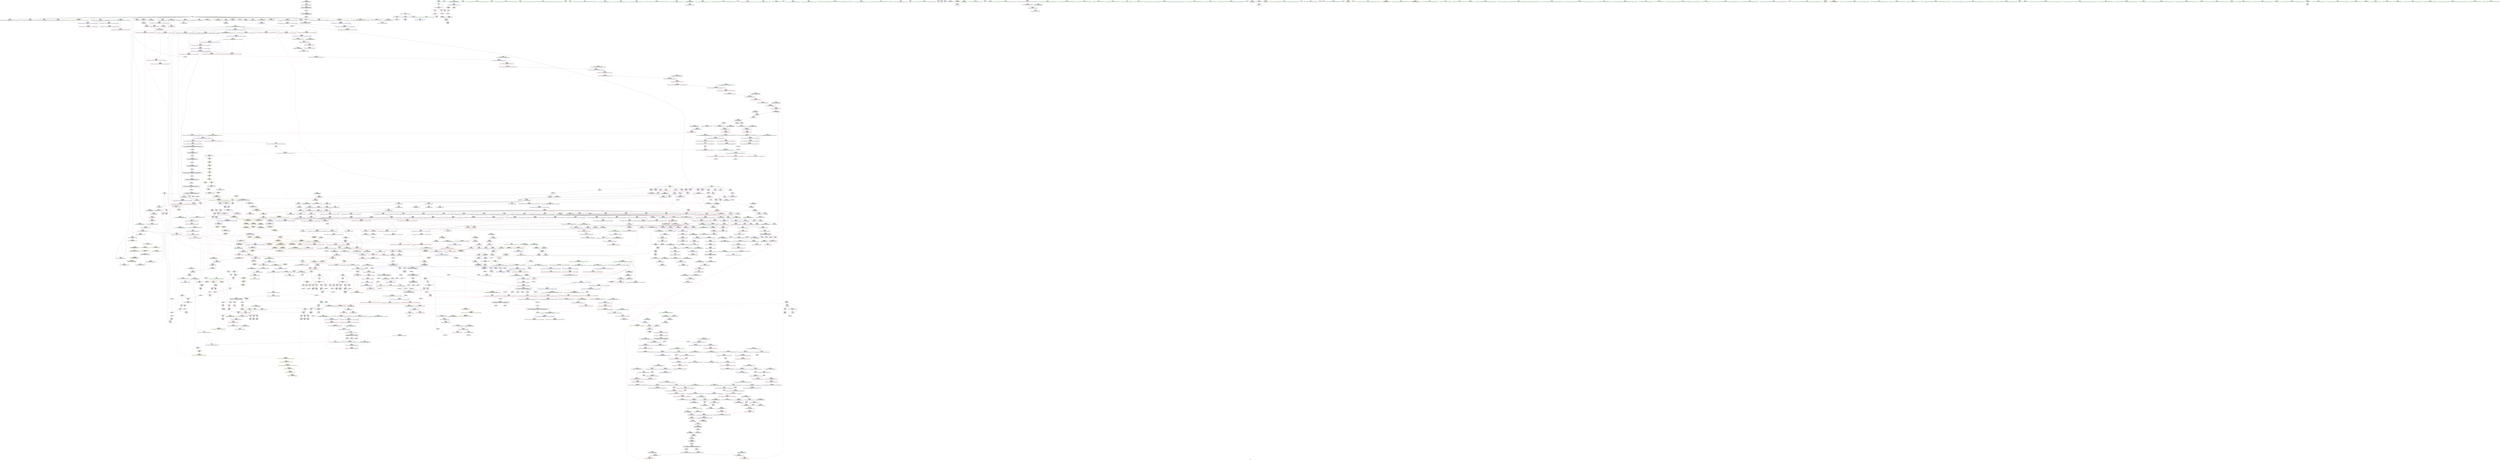 digraph "SVFG" {
	label="SVFG";

	Node0x55984afa2ee0 [shape=record,color=grey,label="{NodeID: 0\nNullPtr|{|<s29>114}}"];
	Node0x55984afa2ee0 -> Node0x55984b155cd0[style=solid];
	Node0x55984afa2ee0 -> Node0x55984b155dd0[style=solid];
	Node0x55984afa2ee0 -> Node0x55984b155ea0[style=solid];
	Node0x55984afa2ee0 -> Node0x55984b155f70[style=solid];
	Node0x55984afa2ee0 -> Node0x55984b156040[style=solid];
	Node0x55984afa2ee0 -> Node0x55984b156110[style=solid];
	Node0x55984afa2ee0 -> Node0x55984b1561e0[style=solid];
	Node0x55984afa2ee0 -> Node0x55984b1562b0[style=solid];
	Node0x55984afa2ee0 -> Node0x55984b156380[style=solid];
	Node0x55984afa2ee0 -> Node0x55984b156450[style=solid];
	Node0x55984afa2ee0 -> Node0x55984b156520[style=solid];
	Node0x55984afa2ee0 -> Node0x55984b1565f0[style=solid];
	Node0x55984afa2ee0 -> Node0x55984b1566c0[style=solid];
	Node0x55984afa2ee0 -> Node0x55984b156790[style=solid];
	Node0x55984afa2ee0 -> Node0x55984b156860[style=solid];
	Node0x55984afa2ee0 -> Node0x55984b156930[style=solid];
	Node0x55984afa2ee0 -> Node0x55984b156a00[style=solid];
	Node0x55984afa2ee0 -> Node0x55984b156ad0[style=solid];
	Node0x55984afa2ee0 -> Node0x55984b156ba0[style=solid];
	Node0x55984afa2ee0 -> Node0x55984b156c70[style=solid];
	Node0x55984afa2ee0 -> Node0x55984b156d40[style=solid];
	Node0x55984afa2ee0 -> Node0x55984b15f510[style=solid];
	Node0x55984afa2ee0 -> Node0x55984b161eb0[style=solid];
	Node0x55984afa2ee0 -> Node0x55984b161f80[style=solid];
	Node0x55984afa2ee0 -> Node0x55984b162050[style=solid];
	Node0x55984afa2ee0 -> Node0x55984b183a30[style=solid];
	Node0x55984afa2ee0 -> Node0x55984b1a4890[style=solid];
	Node0x55984afa2ee0 -> Node0x55984b1a80d0[style=solid];
	Node0x55984afa2ee0 -> Node0x55984b174440[style=solid];
	Node0x55984afa2ee0:s29 -> Node0x55984b28b360[style=solid,color=red];
	Node0x55984b15c020 [shape=record,color=red,label="{NodeID: 775\n1321\<--1311\n\<--__b.addr\n_ZSt3maxImERKT_S2_S2_\n}"];
	Node0x55984b15c020 -> Node0x55984b185770[style=solid];
	Node0x55984b1748c0 [shape=record,color=grey,label="{NodeID: 1550\n144 = cmp(140, 143, )\n}"];
	Node0x55984b152a70 [shape=record,color=purple,label="{NodeID: 443\n529\<--4\narrayidx15\<--tabN\n_Z8testcasei\n|{<s0>44}}"];
	Node0x55984b152a70:s0 -> Node0x55984b28bee0[style=solid,color=red];
	Node0x55984b28af20 [shape=record,color=black,label="{NodeID: 2325\n1540 = PHI(1533, )\n1st arg _ZSt4copyISt13move_iteratorIPiES1_ET0_T_S4_S3_ }"];
	Node0x55984b28af20 -> Node0x55984b186f00[style=solid];
	Node0x55984b1469b0 [shape=record,color=green,label="{NodeID: 111\n704\<--705\nthis.addr\<--this.addr_field_insensitive\n_ZNSt12_Vector_baseIiSaIiEED2Ev\n}"];
	Node0x55984b1469b0 -> Node0x55984b16ef90[style=solid];
	Node0x55984b1469b0 -> Node0x55984b162600[style=solid];
	Node0x55984b161b70 [shape=record,color=blue,label="{NodeID: 886\n592\<--14\ni\<--\nmain\n}"];
	Node0x55984b161b70 -> Node0x55984b12a8d0[style=dashed];
	Node0x55984b1ff040 [shape=record,color=yellow,style=double,label="{NodeID: 1661\n76V_1 = ENCHI(MR_76V_0)\npts\{466 468 \}\nFun[_ZNSt6vectorIiSaIiEE9push_backERKi]|{<s0>28|<s1>30}}"];
	Node0x55984b1ff040:s0 -> Node0x55984b203630[style=dashed,color=red];
	Node0x55984b1ff040:s1 -> Node0x55984b1ff590[style=dashed,color=red];
	Node0x55984b168520 [shape=record,color=purple,label="{NodeID: 554\n1258\<--1244\ncoerce.dive3\<--agg.tmp1\n_ZSt34__uninitialized_move_if_noexcept_aIPiS0_SaIiEET0_T_S3_S2_RT1_\n}"];
	Node0x55984b168520 -> Node0x55984b185290[style=solid];
	Node0x55984b14b0c0 [shape=record,color=green,label="{NodeID: 222\n1468\<--1469\n__last\<--__last_field_insensitive\n_ZSt18uninitialized_copyISt13move_iteratorIPiES1_ET0_T_S4_S3_\n}"];
	Node0x55984b14b0c0 -> Node0x55984b150b90[style=solid];
	Node0x55984b14b0c0 -> Node0x55984b168fb0[style=solid];
	Node0x55984b186e30 [shape=record,color=blue,label="{NodeID: 997\n1552\<--1539\ncoerce.dive\<--__first.coerce\n_ZSt4copyISt13move_iteratorIPiES1_ET0_T_S4_S3_\n}"];
	Node0x55984b186e30 -> Node0x55984b15eda0[style=dashed];
	Node0x55984b16df50 [shape=record,color=red,label="{NodeID: 665\n520\<--467\n\<--b\n_Z8testcasei\n}"];
	Node0x55984b16df50 -> Node0x55984b1a6750[style=solid];
	Node0x55984b159100 [shape=record,color=black,label="{NodeID: 333\n524\<--523\nidxprom12\<--\n_Z8testcasei\n}"];
	Node0x55984b227700 [shape=record,color=yellow,style=double,label="{NodeID: 2215\n28V_3 = CSCHI(MR_28V_2)\npts\{1398 \}\nCS[]|{<s0>82}}"];
	Node0x55984b227700:s0 -> Node0x55984b202d10[style=dashed,color=red];
	Node0x55984b1426d0 [shape=record,color=green,label="{NodeID: 1\n7\<--1\n__dso_handle\<--dummyObj\nGlob }"];
	Node0x55984b15c0f0 [shape=record,color=red,label="{NodeID: 776\n1316\<--1315\n\<--\n_ZSt3maxImERKT_S2_S2_\n}"];
	Node0x55984b15c0f0 -> Node0x55984b174a40[style=solid];
	Node0x55984b174a40 [shape=record,color=grey,label="{NodeID: 1551\n1319 = cmp(1316, 1318, )\n}"];
	Node0x55984b152b40 [shape=record,color=purple,label="{NodeID: 444\n546\<--4\narrayidx24\<--tabN\n_Z8testcasei\n|{<s0>47}}"];
	Node0x55984b152b40:s0 -> Node0x55984b28e320[style=solid,color=red];
	Node0x55984b28b030 [shape=record,color=black,label="{NodeID: 2326\n1541 = PHI(1529, )\n2nd arg _ZSt4copyISt13move_iteratorIPiES1_ET0_T_S4_S3_ }"];
	Node0x55984b28b030 -> Node0x55984b186fd0[style=solid];
	Node0x55984b146a80 [shape=record,color=green,label="{NodeID: 112\n706\<--707\nexn.slot\<--exn.slot_field_insensitive\n_ZNSt12_Vector_baseIiSaIiEED2Ev\n}"];
	Node0x55984b146a80 -> Node0x55984b16f060[style=solid];
	Node0x55984b146a80 -> Node0x55984b1626d0[style=solid];
	Node0x55984b161c40 [shape=record,color=blue,label="{NodeID: 887\n592\<--608\ni\<--inc\nmain\n}"];
	Node0x55984b161c40 -> Node0x55984b12a8d0[style=dashed];
	Node0x55984b1ff120 [shape=record,color=yellow,style=double,label="{NodeID: 1662\n16V_1 = ENCHI(MR_16V_0)\npts\{60000 100000 \}\nFun[_ZNSt6vectorIiSaIiEE9push_backERKi]|{|<s1>29|<s2>30}}"];
	Node0x55984b1ff120 -> Node0x55984b1f6950[style=dashed];
	Node0x55984b1ff120:s1 -> Node0x55984b209b10[style=dashed,color=red];
	Node0x55984b1ff120:s2 -> Node0x55984b1ff670[style=dashed,color=red];
	Node0x55984b1685f0 [shape=record,color=purple,label="{NodeID: 555\n1264\<--1244\ncoerce.dive5\<--agg.tmp1\n_ZSt34__uninitialized_move_if_noexcept_aIPiS0_SaIiEET0_T_S3_S2_RT1_\n}"];
	Node0x55984b1685f0 -> Node0x55984b173230[style=solid];
	Node0x55984b14b190 [shape=record,color=green,label="{NodeID: 223\n1470\<--1471\n__result.addr\<--__result.addr_field_insensitive\n_ZSt18uninitialized_copyISt13move_iteratorIPiES1_ET0_T_S4_S3_\n}"];
	Node0x55984b14b190 -> Node0x55984b15cd20[style=solid];
	Node0x55984b14b190 -> Node0x55984b1866e0[style=solid];
	Node0x55984b186f00 [shape=record,color=blue,label="{NodeID: 998\n1554\<--1540\ncoerce.dive1\<--__last.coerce\n_ZSt4copyISt13move_iteratorIPiES1_ET0_T_S4_S3_\n}"];
	Node0x55984b186f00 -> Node0x55984b15ee70[style=dashed];
	Node0x55984b1ef470 [shape=record,color=yellow,style=double,label="{NodeID: 1773\n169V_1 = ENCHI(MR_169V_0)\npts\{707 \}\nFun[_ZNSt12_Vector_baseIiSaIiEED2Ev]}"];
	Node0x55984b1ef470 -> Node0x55984b1626d0[style=dashed];
	Node0x55984b16e020 [shape=record,color=red,label="{NodeID: 666\n527\<--467\n\<--b\n_Z8testcasei\n}"];
	Node0x55984b16e020 -> Node0x55984b1591d0[style=solid];
	Node0x55984b1591d0 [shape=record,color=black,label="{NodeID: 334\n528\<--527\nidxprom14\<--\n_Z8testcasei\n}"];
	Node0x55984b227860 [shape=record,color=yellow,style=double,label="{NodeID: 2216\n28V_4 = CSCHI(MR_28V_3)\npts\{1398 \}\nCS[]|{<s0>30}}"];
	Node0x55984b227860:s0 -> Node0x55984b1f5f50[style=dashed,color=blue];
	Node0x55984b142aa0 [shape=record,color=green,label="{NodeID: 2\n14\<--1\n\<--dummyObj\nCan only get source location for instruction, argument, global var or function.|{<s0>45|<s1>46|<s2>46|<s3>46}}"];
	Node0x55984b142aa0:s0 -> Node0x55984b28d950[style=solid,color=red];
	Node0x55984b142aa0:s1 -> Node0x55984b292690[style=solid,color=red];
	Node0x55984b142aa0:s2 -> Node0x55984b2927e0[style=solid,color=red];
	Node0x55984b142aa0:s3 -> Node0x55984b292960[style=solid,color=red];
	Node0x55984b15c1c0 [shape=record,color=red,label="{NodeID: 777\n1318\<--1317\n\<--\n_ZSt3maxImERKT_S2_S2_\n}"];
	Node0x55984b15c1c0 -> Node0x55984b174a40[style=solid];
	Node0x55984b174bc0 [shape=record,color=grey,label="{NodeID: 1552\n162 = cmp(159, 161, )\n}"];
	Node0x55984b152c10 [shape=record,color=purple,label="{NodeID: 445\n137\<--8\n\<--child\n__cxx_global_var_init.1\n}"];
	Node0x55984b152c10 -> Node0x55984b1a37b0[style=solid];
	Node0x55984b28b140 [shape=record,color=black,label="{NodeID: 2327\n1374 = PHI(1367, )\n0th arg _ZN9__gnu_cxx13new_allocatorIiE8allocateEmPKv }"];
	Node0x55984b28b140 -> Node0x55984b185d20[style=solid];
	Node0x55984b146b50 [shape=record,color=green,label="{NodeID: 113\n708\<--709\nehselector.slot\<--ehselector.slot_field_insensitive\n_ZNSt12_Vector_baseIiSaIiEED2Ev\n}"];
	Node0x55984b146b50 -> Node0x55984b1627a0[style=solid];
	Node0x55984b161d10 [shape=record,color=blue,label="{NodeID: 888\n614\<--613\nthis.addr\<--this\n_ZNSt12_Vector_baseIiSaIiEEC2Ev\n}"];
	Node0x55984b161d10 -> Node0x55984b16e9e0[style=dashed];
	Node0x55984b1ff230 [shape=record,color=yellow,style=double,label="{NodeID: 1663\n18V_1 = ENCHI(MR_18V_0)\npts\{60001 100001 \}\nFun[_ZNSt6vectorIiSaIiEE9push_backERKi]|{|<s4>29|<s5>30}}"];
	Node0x55984b1ff230 -> Node0x55984b16c6f0[style=dashed];
	Node0x55984b1ff230 -> Node0x55984b16c890[style=dashed];
	Node0x55984b1ff230 -> Node0x55984b16c960[style=dashed];
	Node0x55984b1ff230 -> Node0x55984b1604b0[style=dashed];
	Node0x55984b1ff230:s4 -> Node0x55984b209b10[style=dashed,color=red];
	Node0x55984b1ff230:s5 -> Node0x55984b1ff780[style=dashed,color=red];
	Node0x55984b1686c0 [shape=record,color=purple,label="{NodeID: 556\n1346\<--1345\n_M_impl\<--this1\n_ZNKSt12_Vector_baseIiSaIiEE19_M_get_Tp_allocatorEv\n}"];
	Node0x55984b1686c0 -> Node0x55984b150030[style=solid];
	Node0x55984b14b260 [shape=record,color=green,label="{NodeID: 224\n1472\<--1473\n__assignable\<--__assignable_field_insensitive\n_ZSt18uninitialized_copyISt13move_iteratorIPiES1_ET0_T_S4_S3_\n}"];
	Node0x55984b14b260 -> Node0x55984b1867b0[style=solid];
	Node0x55984b186fd0 [shape=record,color=blue,label="{NodeID: 999\n1546\<--1541\n__result.addr\<--__result\n_ZSt4copyISt13move_iteratorIPiES1_ET0_T_S4_S3_\n}"];
	Node0x55984b186fd0 -> Node0x55984b15d200[style=dashed];
	Node0x55984b1ef550 [shape=record,color=yellow,style=double,label="{NodeID: 1774\n171V_1 = ENCHI(MR_171V_0)\npts\{709 \}\nFun[_ZNSt12_Vector_baseIiSaIiEED2Ev]}"];
	Node0x55984b1ef550 -> Node0x55984b1627a0[style=dashed];
	Node0x55984b16e0f0 [shape=record,color=red,label="{NodeID: 667\n540\<--469\n\<--i19\n_Z8testcasei\n}"];
	Node0x55984b16e0f0 -> Node0x55984b1745c0[style=solid];
	Node0x55984b1592a0 [shape=record,color=black,label="{NodeID: 335\n545\<--544\nidxprom23\<--\n_Z8testcasei\n}"];
	Node0x55984b2279c0 [shape=record,color=yellow,style=double,label="{NodeID: 2217\n28V_2 = CSCHI(MR_28V_1)\npts\{1398 \}\nCS[]|{<s0>79|<s1>82}}"];
	Node0x55984b2279c0:s0 -> Node0x55984b227700[style=dashed,color=blue];
	Node0x55984b2279c0:s1 -> Node0x55984b227860[style=dashed,color=blue];
	Node0x55984b142b60 [shape=record,color=green,label="{NodeID: 3\n20\<--1\n.str\<--dummyObj\nGlob }"];
	Node0x55984b15c290 [shape=record,color=red,label="{NodeID: 778\n1334\<--1331\n\<--__a.addr\n_ZNSt16allocator_traitsISaIiEE8max_sizeERKS0_\n}"];
	Node0x55984b15c290 -> Node0x55984b14fe90[style=solid];
	Node0x55984b152ce0 [shape=record,color=purple,label="{NodeID: 446\n142\<--8\n\<--child\n__cxx_global_var_init.1\n}"];
	Node0x55984b28b250 [shape=record,color=black,label="{NodeID: 2328\n1375 = PHI(1368, )\n1st arg _ZN9__gnu_cxx13new_allocatorIiE8allocateEmPKv }"];
	Node0x55984b28b250 -> Node0x55984b185df0[style=solid];
	Node0x55984b14b6d0 [shape=record,color=green,label="{NodeID: 114\n726\<--727\n_ZNSt12_Vector_baseIiSaIiEE13_M_deallocateEPim\<--_ZNSt12_Vector_baseIiSaIiEE13_M_deallocateEPim_field_insensitive\n}"];
	Node0x55984b161de0 [shape=record,color=blue,label="{NodeID: 889\n641\<--640\nthis.addr\<--this\n_ZNSt12_Vector_baseIiSaIiEE12_Vector_implC2Ev\n}"];
	Node0x55984b161de0 -> Node0x55984b16eab0[style=dashed];
	Node0x55984b1ff340 [shape=record,color=yellow,style=double,label="{NodeID: 1664\n20V_1 = ENCHI(MR_20V_0)\npts\{60002 100002 \}\nFun[_ZNSt6vectorIiSaIiEE9push_backERKi]|{|<s2>30|<s3>30}}"];
	Node0x55984b1ff340 -> Node0x55984b16c7c0[style=dashed];
	Node0x55984b1ff340 -> Node0x55984b1f73b0[style=dashed];
	Node0x55984b1ff340:s2 -> Node0x55984b171d10[style=dashed,color=red];
	Node0x55984b1ff340:s3 -> Node0x55984b184250[style=dashed,color=red];
	Node0x55984b168790 [shape=record,color=purple,label="{NodeID: 557\n1423\<--1411\ncoerce.dive\<--__first\n_ZSt22__uninitialized_copy_aISt13move_iteratorIPiES1_iET0_T_S4_S3_RSaIT1_E\n}"];
	Node0x55984b168790 -> Node0x55984b185f90[style=solid];
	Node0x55984b14b330 [shape=record,color=green,label="{NodeID: 225\n1474\<--1475\nagg.tmp\<--agg.tmp_field_insensitive\n_ZSt18uninitialized_copyISt13move_iteratorIPiES1_ET0_T_S4_S3_\n}"];
	Node0x55984b14b330 -> Node0x55984b150c60[style=solid];
	Node0x55984b14b330 -> Node0x55984b169080[style=solid];
	Node0x55984b1870a0 [shape=record,color=blue, style = dotted,label="{NodeID: 1000\n1783\<--1785\noffset_0\<--dummyVal\n_ZSt4copyISt13move_iteratorIPiES1_ET0_T_S4_S3_\n}"];
	Node0x55984b1870a0 -> Node0x55984b15d2d0[style=dashed];
	Node0x55984b1ef630 [shape=record,color=yellow,style=double,label="{NodeID: 1775\n16V_1 = ENCHI(MR_16V_0)\npts\{60000 100000 \}\nFun[_ZNSt12_Vector_baseIiSaIiEED2Ev]}"];
	Node0x55984b1ef630 -> Node0x55984b16f130[style=dashed];
	Node0x55984b1ef630 -> Node0x55984b16f2d0[style=dashed];
	Node0x55984b16e1c0 [shape=record,color=red,label="{NodeID: 668\n544\<--469\n\<--i19\n_Z8testcasei\n}"];
	Node0x55984b16e1c0 -> Node0x55984b1592a0[style=solid];
	Node0x55984b159370 [shape=record,color=black,label="{NodeID: 336\n549\<--548\nidxprom25\<--\n_Z8testcasei\n}"];
	Node0x55984b227b20 [shape=record,color=yellow,style=double,label="{NodeID: 2218\n28V_2 = CSCHI(MR_28V_1)\npts\{1398 \}\nCS[]|{<s0>109}}"];
	Node0x55984b227b20:s0 -> Node0x55984b2279c0[style=dashed,color=blue];
	Node0x55984b143450 [shape=record,color=green,label="{NodeID: 4\n22\<--1\n.str.3\<--dummyObj\nGlob }"];
	Node0x55984b15c360 [shape=record,color=red,label="{NodeID: 779\n1345\<--1342\nthis1\<--this.addr\n_ZNKSt12_Vector_baseIiSaIiEE19_M_get_Tp_allocatorEv\n}"];
	Node0x55984b15c360 -> Node0x55984b1686c0[style=solid];
	Node0x55984b152db0 [shape=record,color=purple,label="{NodeID: 447\n143\<--8\n\<--child\n__cxx_global_var_init.1\n}"];
	Node0x55984b152db0 -> Node0x55984b1748c0[style=solid];
	Node0x55984b28b360 [shape=record,color=black,label="{NodeID: 2329\n1376 = PHI(3, )\n2nd arg _ZN9__gnu_cxx13new_allocatorIiE8allocateEmPKv }"];
	Node0x55984b28b360 -> Node0x55984b185ec0[style=solid];
	Node0x55984b14b7a0 [shape=record,color=green,label="{NodeID: 115\n730\<--731\n_ZNSt12_Vector_baseIiSaIiEE12_Vector_implD2Ev\<--_ZNSt12_Vector_baseIiSaIiEE12_Vector_implD2Ev_field_insensitive\n}"];
	Node0x55984b161eb0 [shape=record,color=blue, style = dotted,label="{NodeID: 890\n649\<--3\n_M_start\<--dummyVal\n_ZNSt12_Vector_baseIiSaIiEE12_Vector_implC2Ev\n|{<s0>53}}"];
	Node0x55984b161eb0:s0 -> Node0x55984b2272b0[style=dashed,color=blue];
	Node0x55984b168860 [shape=record,color=purple,label="{NodeID: 558\n1425\<--1413\ncoerce.dive1\<--__last\n_ZSt22__uninitialized_copy_aISt13move_iteratorIPiES1_iET0_T_S4_S3_RSaIT1_E\n}"];
	Node0x55984b168860 -> Node0x55984b186060[style=solid];
	Node0x55984b14b400 [shape=record,color=green,label="{NodeID: 226\n1476\<--1477\nagg.tmp2\<--agg.tmp2_field_insensitive\n_ZSt18uninitialized_copyISt13move_iteratorIPiES1_ET0_T_S4_S3_\n}"];
	Node0x55984b14b400 -> Node0x55984b150d30[style=solid];
	Node0x55984b14b400 -> Node0x55984b169150[style=solid];
	Node0x55984b187170 [shape=record,color=blue, style = dotted,label="{NodeID: 1001\n1786\<--1788\noffset_0\<--dummyVal\n_ZSt4copyISt13move_iteratorIPiES1_ET0_T_S4_S3_\n}"];
	Node0x55984b187170 -> Node0x55984b15d3a0[style=dashed];
	Node0x55984b1ef740 [shape=record,color=yellow,style=double,label="{NodeID: 1776\n20V_1 = ENCHI(MR_20V_0)\npts\{60002 100002 \}\nFun[_ZNSt12_Vector_baseIiSaIiEED2Ev]}"];
	Node0x55984b1ef740 -> Node0x55984b16f200[style=dashed];
	Node0x55984b16e290 [shape=record,color=red,label="{NodeID: 669\n548\<--469\n\<--i19\n_Z8testcasei\n}"];
	Node0x55984b16e290 -> Node0x55984b159370[style=solid];
	Node0x55984b159440 [shape=record,color=black,label="{NodeID: 337\n553\<--552\nidxprom27\<--\n_Z8testcasei\n}"];
	Node0x55984b227c80 [shape=record,color=yellow,style=double,label="{NodeID: 2219\n325V_2 = CSCHI(MR_325V_1)\npts\{14510000 \}\nCS[]}"];
	Node0x55984b227c80 -> Node0x55984b15cc50[style=dashed];
	Node0x55984b1434e0 [shape=record,color=green,label="{NodeID: 5\n24\<--1\n.str.4\<--dummyObj\nGlob }"];
	Node0x55984b15c430 [shape=record,color=red,label="{NodeID: 780\n1354\<--1351\nthis1\<--this.addr\n_ZNK9__gnu_cxx13new_allocatorIiE8max_sizeEv\n}"];
	Node0x55984b152e80 [shape=record,color=purple,label="{NodeID: 448\n155\<--8\n\<--child\n__cxx_global_array_dtor.2\n}"];
	Node0x55984b28b470 [shape=record,color=black,label="{NodeID: 2330\n868 = PHI(235, 271, )\n0th arg _ZN9__gnu_cxx17__normal_iteratorIPiSt6vectorIiSaIiEEEC2ERKS1_ }"];
	Node0x55984b28b470 -> Node0x55984b163570[style=solid];
	Node0x55984b14b8a0 [shape=record,color=green,label="{NodeID: 116\n747\<--748\n__first.addr\<--__first.addr_field_insensitive\n_ZSt8_DestroyIPiEvT_S1_\n}"];
	Node0x55984b14b8a0 -> Node0x55984b16f3a0[style=solid];
	Node0x55984b14b8a0 -> Node0x55984b162870[style=solid];
	Node0x55984b161f80 [shape=record,color=blue, style = dotted,label="{NodeID: 891\n651\<--3\n_M_finish\<--dummyVal\n_ZNSt12_Vector_baseIiSaIiEE12_Vector_implC2Ev\n|{<s0>53}}"];
	Node0x55984b161f80:s0 -> Node0x55984b2272b0[style=dashed,color=blue];
	Node0x55984b1ff590 [shape=record,color=yellow,style=double,label="{NodeID: 1666\n76V_1 = ENCHI(MR_76V_0)\npts\{466 468 \}\nFun[_ZNSt6vectorIiSaIiEE17_M_realloc_insertIJRKiEEEvN9__gnu_cxx17__normal_iteratorIPiS1_EEDpOT_]|{<s0>76}}"];
	Node0x55984b1ff590:s0 -> Node0x55984b203630[style=dashed,color=red];
	Node0x55984b168930 [shape=record,color=purple,label="{NodeID: 559\n1440\<--1419\ncoerce.dive3\<--agg.tmp\n_ZSt22__uninitialized_copy_aISt13move_iteratorIPiES1_iET0_T_S4_S3_RSaIT1_E\n}"];
	Node0x55984b168930 -> Node0x55984b15c9e0[style=solid];
	Node0x55984b14b4d0 [shape=record,color=green,label="{NodeID: 227\n1496\<--1497\n_ZNSt20__uninitialized_copyILb1EE13__uninit_copyISt13move_iteratorIPiES3_EET0_T_S6_S5_\<--_ZNSt20__uninitialized_copyILb1EE13__uninit_copyISt13move_iteratorIPiES3_EET0_T_S6_S5__field_insensitive\n}"];
	Node0x55984b187240 [shape=record,color=blue,label="{NodeID: 1002\n1580\<--1577\n__first.addr\<--__first\n_ZSt14__copy_move_a2ILb1EPiS0_ET1_T0_S2_S1_\n}"];
	Node0x55984b187240 -> Node0x55984b15d470[style=dashed];
	Node0x55984b16e360 [shape=record,color=red,label="{NodeID: 670\n552\<--469\n\<--i19\n_Z8testcasei\n}"];
	Node0x55984b16e360 -> Node0x55984b159440[style=solid];
	Node0x55984b159510 [shape=record,color=black,label="{NodeID: 338\n577\<--576\n\<--this1\n_ZNSt6vectorIiSaIiEE5clearEv\n}"];
	Node0x55984b159510 -> Node0x55984b165fc0[style=solid];
	Node0x55984b159510 -> Node0x55984b166090[style=solid];
	Node0x55984b227de0 [shape=record,color=yellow,style=double,label="{NodeID: 2220\n28V_2 = CSCHI(MR_28V_1)\npts\{1398 \}\nCS[]|{<s0>120}}"];
	Node0x55984b227de0:s0 -> Node0x55984b227b20[style=dashed,color=blue];
	Node0x55984b143570 [shape=record,color=green,label="{NodeID: 6\n26\<--1\n.str.5\<--dummyObj\nGlob }"];
	Node0x55984b15c500 [shape=record,color=red,label="{NodeID: 781\n1366\<--1360\n\<--__a.addr\n_ZNSt16allocator_traitsISaIiEE8allocateERS0_m\n}"];
	Node0x55984b15c500 -> Node0x55984b1502a0[style=solid];
	Node0x55984b152f50 [shape=record,color=purple,label="{NodeID: 449\n156\<--8\n\<--child\n__cxx_global_array_dtor.2\n}"];
	Node0x55984b152f50 -> Node0x55984b1a4e30[style=solid];
	Node0x55984b28b5c0 [shape=record,color=black,label="{NodeID: 2331\n869 = PHI(243, 279, )\n1st arg _ZN9__gnu_cxx17__normal_iteratorIPiSt6vectorIiSaIiEEEC2ERKS1_ }"];
	Node0x55984b28b5c0 -> Node0x55984b163640[style=solid];
	Node0x55984b14b970 [shape=record,color=green,label="{NodeID: 117\n749\<--750\n__last.addr\<--__last.addr_field_insensitive\n_ZSt8_DestroyIPiEvT_S1_\n}"];
	Node0x55984b14b970 -> Node0x55984b16f470[style=solid];
	Node0x55984b14b970 -> Node0x55984b162940[style=solid];
	Node0x55984b162050 [shape=record,color=blue, style = dotted,label="{NodeID: 892\n653\<--3\n_M_end_of_storage\<--dummyVal\n_ZNSt12_Vector_baseIiSaIiEE12_Vector_implC2Ev\n|{<s0>53}}"];
	Node0x55984b162050:s0 -> Node0x55984b2272b0[style=dashed,color=blue];
	Node0x55984b1ff670 [shape=record,color=yellow,style=double,label="{NodeID: 1667\n16V_1 = ENCHI(MR_16V_0)\npts\{60000 100000 \}\nFun[_ZNSt6vectorIiSaIiEE17_M_realloc_insertIJRKiEEEvN9__gnu_cxx17__normal_iteratorIPiS1_EEDpOT_]|{|<s5>71|<s6>72}}"];
	Node0x55984b1ff670 -> Node0x55984b171760[style=dashed];
	Node0x55984b1ff670 -> Node0x55984b171aa0[style=dashed];
	Node0x55984b1ff670 -> Node0x55984b171c40[style=dashed];
	Node0x55984b1ff670 -> Node0x55984b171de0[style=dashed];
	Node0x55984b1ff670 -> Node0x55984b1840b0[style=dashed];
	Node0x55984b1ff670:s5 -> Node0x55984b20a620[style=dashed,color=red];
	Node0x55984b1ff670:s6 -> Node0x55984b1fe6b0[style=dashed,color=red];
	Node0x55984b168a00 [shape=record,color=purple,label="{NodeID: 560\n1442\<--1421\ncoerce.dive4\<--agg.tmp2\n_ZSt22__uninitialized_copy_aISt13move_iteratorIPiES1_iET0_T_S4_S3_RSaIT1_E\n}"];
	Node0x55984b168a00 -> Node0x55984b15cab0[style=solid];
	Node0x55984b14b5d0 [shape=record,color=green,label="{NodeID: 228\n1508\<--1509\n__first\<--__first_field_insensitive\n_ZNSt20__uninitialized_copyILb1EE13__uninit_copyISt13move_iteratorIPiES3_EET0_T_S6_S5_\n}"];
	Node0x55984b14b5d0 -> Node0x55984b150ed0[style=solid];
	Node0x55984b14b5d0 -> Node0x55984b169560[style=solid];
	Node0x55984b187310 [shape=record,color=blue,label="{NodeID: 1003\n1582\<--1578\n__last.addr\<--__last\n_ZSt14__copy_move_a2ILb1EPiS0_ET1_T0_S2_S1_\n}"];
	Node0x55984b187310 -> Node0x55984b15d540[style=dashed];
	Node0x55984b1ef960 [shape=record,color=yellow,style=double,label="{NodeID: 1778\n325V_1 = ENCHI(MR_325V_0)\npts\{14510000 \}\nFun[_ZSt32__make_move_if_noexcept_iteratorIiSt13move_iteratorIPiEET0_PT_]|{<s0>121}}"];
	Node0x55984b1ef960:s0 -> Node0x55984b1880e0[style=dashed,color=red];
	Node0x55984b16e430 [shape=record,color=red,label="{NodeID: 671\n557\<--469\n\<--i19\n_Z8testcasei\n}"];
	Node0x55984b16e430 -> Node0x55984b1a5cd0[style=solid];
	Node0x55984b1595e0 [shape=record,color=black,label="{NodeID: 339\n645\<--644\n\<--this1\n_ZNSt12_Vector_baseIiSaIiEE12_Vector_implC2Ev\n|{<s0>56}}"];
	Node0x55984b1595e0:s0 -> Node0x55984b28bdd0[style=solid,color=red];
	Node0x55984b227f40 [shape=record,color=yellow,style=double,label="{NodeID: 2221\n28V_2 = CSCHI(MR_28V_1)\npts\{1398 \}\nCS[]|{<s0>124}}"];
	Node0x55984b227f40:s0 -> Node0x55984b227de0[style=dashed,color=blue];
	Node0x55984b143600 [shape=record,color=green,label="{NodeID: 7\n28\<--1\n.str.6\<--dummyObj\nGlob }"];
	Node0x55984b15c5d0 [shape=record,color=red,label="{NodeID: 782\n1368\<--1362\n\<--__n.addr\n_ZNSt16allocator_traitsISaIiEE8allocateERS0_m\n|{<s0>114}}"];
	Node0x55984b15c5d0:s0 -> Node0x55984b28b250[style=solid,color=red];
	Node0x55984b12a310 [shape=record,color=black,label="{NodeID: 1557\nMR_58V_2 = PHI(MR_58V_3, MR_58V_1, )\npts\{19 1398 60000 60001 60002 100000 100001 100002 120000 \}\n|{<s0>52|<s1>52|<s2>52|<s3>52|<s4>52|<s5>52}}"];
	Node0x55984b12a310:s0 -> Node0x55984b161350[style=dashed,color=red];
	Node0x55984b12a310:s1 -> Node0x55984b1f2c90[style=dashed,color=red];
	Node0x55984b12a310:s2 -> Node0x55984b1f3bf0[style=dashed,color=red];
	Node0x55984b12a310:s3 -> Node0x55984b1f7de0[style=dashed,color=red];
	Node0x55984b12a310:s4 -> Node0x55984b1f82e0[style=dashed,color=red];
	Node0x55984b12a310:s5 -> Node0x55984b1eee10[style=dashed,color=red];
	Node0x55984b153020 [shape=record,color=purple,label="{NodeID: 450\n161\<--8\n\<--child\n__cxx_global_array_dtor.2\n}"];
	Node0x55984b153020 -> Node0x55984b174bc0[style=solid];
	Node0x55984b28b710 [shape=record,color=black,label="{NodeID: 2332\n1305 = PHI(1143, )\n0th arg _ZSt3maxImERKT_S2_S2_ }"];
	Node0x55984b28b710 -> Node0x55984b1855d0[style=solid];
	Node0x55984b14ba40 [shape=record,color=green,label="{NodeID: 118\n756\<--757\n_ZNSt12_Destroy_auxILb1EE9__destroyIPiEEvT_S3_\<--_ZNSt12_Destroy_auxILb1EE9__destroyIPiEEvT_S3__field_insensitive\n}"];
	Node0x55984b162120 [shape=record,color=blue,label="{NodeID: 893\n658\<--657\nthis.addr\<--this\n_ZNSaIiEC2Ev\n}"];
	Node0x55984b162120 -> Node0x55984b16eb80[style=dashed];
	Node0x55984b1ff780 [shape=record,color=yellow,style=double,label="{NodeID: 1668\n18V_1 = ENCHI(MR_18V_0)\npts\{60001 100001 \}\nFun[_ZNSt6vectorIiSaIiEE17_M_realloc_insertIJRKiEEEvN9__gnu_cxx17__normal_iteratorIPiS1_EEDpOT_]|{|<s3>71|<s4>72}}"];
	Node0x55984b1ff780 -> Node0x55984b1719d0[style=dashed];
	Node0x55984b1ff780 -> Node0x55984b171b70[style=dashed];
	Node0x55984b1ff780 -> Node0x55984b184180[style=dashed];
	Node0x55984b1ff780:s3 -> Node0x55984b20a620[style=dashed,color=red];
	Node0x55984b1ff780:s4 -> Node0x55984b1fe6b0[style=dashed,color=red];
	Node0x55984b168ad0 [shape=record,color=purple,label="{NodeID: 561\n1765\<--1429\noffset_0\<--\n}"];
	Node0x55984b168ad0 -> Node0x55984b1862d0[style=solid];
	Node0x55984b153aa0 [shape=record,color=green,label="{NodeID: 229\n1510\<--1511\n__last\<--__last_field_insensitive\n_ZNSt20__uninitialized_copyILb1EE13__uninit_copyISt13move_iteratorIPiES3_EET0_T_S6_S5_\n}"];
	Node0x55984b153aa0 -> Node0x55984b150fa0[style=solid];
	Node0x55984b153aa0 -> Node0x55984b169630[style=solid];
	Node0x55984b1873e0 [shape=record,color=blue,label="{NodeID: 1004\n1584\<--1579\n__result.addr\<--__result\n_ZSt14__copy_move_a2ILb1EPiS0_ET1_T0_S2_S1_\n}"];
	Node0x55984b1873e0 -> Node0x55984b15d610[style=dashed];
	Node0x55984b1efa40 [shape=record,color=yellow,style=double,label="{NodeID: 1779\n28V_1 = ENCHI(MR_28V_0)\npts\{1398 \}\nFun[_ZSt13__copy_move_aILb1EPiS0_ET1_T0_S2_S1_]|{<s0>139|<s1>139|<s2>139}}"];
	Node0x55984b1efa40:s0 -> Node0x55984b15ef40[style=dashed,color=red];
	Node0x55984b1efa40:s1 -> Node0x55984b187cd0[style=dashed,color=red];
	Node0x55984b1efa40:s2 -> Node0x55984b12add0[style=dashed,color=red];
	Node0x55984b16e500 [shape=record,color=red,label="{NodeID: 672\n576\<--573\nthis1\<--this.addr\n_ZNSt6vectorIiSaIiEE5clearEv\n|{|<s1>50}}"];
	Node0x55984b16e500 -> Node0x55984b159510[style=solid];
	Node0x55984b16e500:s1 -> Node0x55984b2903b0[style=solid,color=red];
	Node0x55984b1596b0 [shape=record,color=black,label="{NodeID: 340\n662\<--661\n\<--this1\n_ZNSaIiEC2Ev\n|{<s0>57}}"];
	Node0x55984b1596b0:s0 -> Node0x55984b28e0c0[style=solid,color=red];
	Node0x55984b2280a0 [shape=record,color=yellow,style=double,label="{NodeID: 2222\n28V_2 = CSCHI(MR_28V_1)\npts\{1398 \}\nCS[]|{<s0>127}}"];
	Node0x55984b2280a0:s0 -> Node0x55984b227f40[style=dashed,color=blue];
	Node0x55984b143690 [shape=record,color=green,label="{NodeID: 8\n31\<--1\n\<--dummyObj\nCan only get source location for instruction, argument, global var or function.}"];
	Node0x55984b15c6a0 [shape=record,color=red,label="{NodeID: 783\n1386\<--1377\nthis1\<--this.addr\n_ZN9__gnu_cxx13new_allocatorIiE8allocateEmPKv\n|{<s0>115}}"];
	Node0x55984b15c6a0:s0 -> Node0x55984b28e1d0[style=solid,color=red];
	Node0x55984b12a8d0 [shape=record,color=black,label="{NodeID: 1558\nMR_54V_3 = PHI(MR_54V_4, MR_54V_2, )\npts\{593 \}\n}"];
	Node0x55984b12a8d0 -> Node0x55984b16e770[style=dashed];
	Node0x55984b12a8d0 -> Node0x55984b16e840[style=dashed];
	Node0x55984b12a8d0 -> Node0x55984b16e910[style=dashed];
	Node0x55984b12a8d0 -> Node0x55984b161c40[style=dashed];
	Node0x55984b1530f0 [shape=record,color=purple,label="{NodeID: 451\n218\<--8\narrayidx15\<--child\n_Z3dfsi\n|{<s0>20}}"];
	Node0x55984b1530f0:s0 -> Node0x55984b28bee0[style=solid,color=red];
	Node0x55984b28b820 [shape=record,color=black,label="{NodeID: 2333\n1306 = PHI(1137, )\n1st arg _ZSt3maxImERKT_S2_S2_ }"];
	Node0x55984b28b820 -> Node0x55984b1856a0[style=solid];
	Node0x55984b14bb40 [shape=record,color=green,label="{NodeID: 119\n762\<--763\n.addr\<--.addr_field_insensitive\n_ZNSt12_Destroy_auxILb1EE9__destroyIPiEEvT_S3_\n}"];
	Node0x55984b14bb40 -> Node0x55984b162a10[style=solid];
	Node0x55984b1621f0 [shape=record,color=blue,label="{NodeID: 894\n669\<--668\nthis.addr\<--this\n_ZN9__gnu_cxx13new_allocatorIiEC2Ev\n}"];
	Node0x55984b1621f0 -> Node0x55984b16ec50[style=dashed];
	Node0x55984b168ba0 [shape=record,color=purple,label="{NodeID: 562\n1766\<--1430\noffset_0\<--\n}"];
	Node0x55984b168ba0 -> Node0x55984b15e8c0[style=solid];
	Node0x55984b153b70 [shape=record,color=green,label="{NodeID: 230\n1512\<--1513\n__result.addr\<--__result.addr_field_insensitive\n_ZNSt20__uninitialized_copyILb1EE13__uninit_copyISt13move_iteratorIPiES3_EET0_T_S6_S5_\n}"];
	Node0x55984b153b70 -> Node0x55984b15cf90[style=solid];
	Node0x55984b153b70 -> Node0x55984b186bc0[style=solid];
	Node0x55984b1874b0 [shape=record,color=blue,label="{NodeID: 1005\n1605\<--1602\ncoerce.dive\<--__it.coerce\n_ZSt12__miter_baseIPiEDTcl12__miter_basecldtfp_4baseEEESt13move_iteratorIT_E\n|{<s0>137}}"];
	Node0x55984b1874b0:s0 -> Node0x55984b20a840[style=dashed,color=red];
	Node0x55984b16e5d0 [shape=record,color=red,label="{NodeID: 673\n580\<--579\n\<--_M_start\n_ZNSt6vectorIiSaIiEE5clearEv\n|{<s0>50}}"];
	Node0x55984b16e5d0:s0 -> Node0x55984b2904c0[style=solid,color=red];
	Node0x55984b159780 [shape=record,color=black,label="{NodeID: 341\n700\<--699\n\<--_M_impl\n_ZNSt12_Vector_baseIiSaIiEE19_M_get_Tp_allocatorEv\n}"];
	Node0x55984b159780 -> Node0x55984b159850[style=solid];
	Node0x55984b228200 [shape=record,color=yellow,style=double,label="{NodeID: 2223\n28V_2 = CSCHI(MR_28V_1)\npts\{1398 \}\nCS[]|{<s0>132}}"];
	Node0x55984b228200:s0 -> Node0x55984b2280a0[style=dashed,color=blue];
	Node0x55984b143720 [shape=record,color=green,label="{NodeID: 9\n180\<--1\n\<--dummyObj\nCan only get source location for instruction, argument, global var or function.}"];
	Node0x55984b15c770 [shape=record,color=red,label="{NodeID: 784\n1387\<--1379\n\<--__n.addr\n_ZN9__gnu_cxx13new_allocatorIiE8allocateEmPKv\n}"];
	Node0x55984b15c770 -> Node0x55984b1a7dd0[style=solid];
	Node0x55984b12add0 [shape=record,color=black,label="{NodeID: 1559\nMR_28V_3 = PHI(MR_28V_2, MR_28V_1, )\npts\{1398 \}\n|{<s0>139}}"];
	Node0x55984b12add0:s0 -> Node0x55984b227440[style=dashed,color=blue];
	Node0x55984b1531c0 [shape=record,color=purple,label="{NodeID: 452\n386\<--8\narrayidx\<--child\n_Z2goiii\n|{<s0>31}}"];
	Node0x55984b1531c0:s0 -> Node0x55984b28d5f0[style=solid,color=red];
	Node0x55984b28b930 [shape=record,color=black,label="{NodeID: 2334\n234 = PHI(183, 394, 942, )\n0th arg _ZNSt6vectorIiSaIiEE5beginEv }"];
	Node0x55984b28b930 -> Node0x55984b15ff00[style=solid];
	Node0x55984b14bc10 [shape=record,color=green,label="{NodeID: 120\n764\<--765\n.addr1\<--.addr1_field_insensitive\n_ZNSt12_Destroy_auxILb1EE9__destroyIPiEEvT_S3_\n}"];
	Node0x55984b14bc10 -> Node0x55984b162ae0[style=solid];
	Node0x55984b1622c0 [shape=record,color=blue,label="{NodeID: 895\n678\<--675\n__first.addr\<--__first\n_ZSt8_DestroyIPiiEvT_S1_RSaIT0_E\n}"];
	Node0x55984b1622c0 -> Node0x55984b16ed20[style=dashed];
	Node0x55984b1ff9a0 [shape=record,color=yellow,style=double,label="{NodeID: 1670\n249V_1 = ENCHI(MR_249V_0)\npts\{1720000 1740000 3720000 3740000 \}\nFun[_ZNSt6vectorIiSaIiEE17_M_realloc_insertIJRKiEEEvN9__gnu_cxx17__normal_iteratorIPiS1_EEDpOT_]}"];
	Node0x55984b1ff9a0 -> Node0x55984b171830[style=dashed];
	Node0x55984b1ff9a0 -> Node0x55984b171900[style=dashed];
	Node0x55984b168c70 [shape=record,color=purple,label="{NodeID: 563\n1768\<--1436\noffset_0\<--\n}"];
	Node0x55984b168c70 -> Node0x55984b1863a0[style=solid];
	Node0x55984b153c40 [shape=record,color=green,label="{NodeID: 231\n1514\<--1515\nagg.tmp\<--agg.tmp_field_insensitive\n_ZNSt20__uninitialized_copyILb1EE13__uninit_copyISt13move_iteratorIPiES3_EET0_T_S6_S5_\n}"];
	Node0x55984b153c40 -> Node0x55984b151070[style=solid];
	Node0x55984b153c40 -> Node0x55984b169700[style=solid];
	Node0x55984b187580 [shape=record,color=blue,label="{NodeID: 1006\n1618\<--1615\n__first.addr\<--__first\n_ZSt13__copy_move_aILb1EPiS0_ET1_T0_S2_S1_\n}"];
	Node0x55984b187580 -> Node0x55984b15d6e0[style=dashed];
	Node0x55984b16e6a0 [shape=record,color=red,label="{NodeID: 674\n600\<--590\n\<--t\nmain\n}"];
	Node0x55984b16e6a0 -> Node0x55984b173540[style=solid];
	Node0x55984b159850 [shape=record,color=black,label="{NodeID: 342\n693\<--700\n_ZNSt12_Vector_baseIiSaIiEE19_M_get_Tp_allocatorEv_ret\<--\n_ZNSt12_Vector_baseIiSaIiEE19_M_get_Tp_allocatorEv\n|{<s0>6|<s1>78|<s2>81|<s3>86|<s4>90|<s5>141}}"];
	Node0x55984b159850:s0 -> Node0x55984b283190[style=solid,color=blue];
	Node0x55984b159850:s1 -> Node0x55984b285ed0[style=solid,color=blue];
	Node0x55984b159850:s2 -> Node0x55984b286290[style=solid,color=blue];
	Node0x55984b159850:s3 -> Node0x55984b2865e0[style=solid,color=blue];
	Node0x55984b159850:s4 -> Node0x55984b284110[style=solid,color=blue];
	Node0x55984b159850:s5 -> Node0x55984b285390[style=solid,color=blue];
	Node0x55984b228360 [shape=record,color=yellow,style=double,label="{NodeID: 2224\n4V_2 = CSCHI(MR_4V_1)\npts\{60000 60001 60002 100000 100001 100002 \}\nCS[]|{<s0>145}}"];
	Node0x55984b228360:s0 -> Node0x55984b1fa140[style=dashed,color=red];
	Node0x55984b1437b0 [shape=record,color=green,label="{NodeID: 10\n410\<--1\n\<--dummyObj\nCan only get source location for instruction, argument, global var or function.|{<s0>71}}"];
	Node0x55984b1437b0:s0 -> Node0x55984b292360[style=solid,color=red];
	Node0x55984b15c840 [shape=record,color=red,label="{NodeID: 785\n1395\<--1379\n\<--__n.addr\n_ZN9__gnu_cxx13new_allocatorIiE8allocateEmPKv\n}"];
	Node0x55984b15c840 -> Node0x55984b1a53d0[style=solid];
	Node0x55984b153290 [shape=record,color=purple,label="{NodeID: 453\n394\<--8\narrayidx3\<--child\n_Z2goiii\n|{<s0>32}}"];
	Node0x55984b153290:s0 -> Node0x55984b28b930[style=solid,color=red];
	Node0x55984b28bbb0 [shape=record,color=black,label="{NodeID: 2335\n1186 = PHI(918, )\n0th arg _ZN9__gnu_cxxmiIPiSt6vectorIiSaIiEEEENS_17__normal_iteratorIT_T0_E15difference_typeERKS8_SB_ }"];
	Node0x55984b28bbb0 -> Node0x55984b184b40[style=solid];
	Node0x55984b14bce0 [shape=record,color=green,label="{NodeID: 121\n773\<--774\nthis.addr\<--this.addr_field_insensitive\n_ZNSt12_Vector_baseIiSaIiEE13_M_deallocateEPim\n}"];
	Node0x55984b14bce0 -> Node0x55984b16f540[style=solid];
	Node0x55984b14bce0 -> Node0x55984b162bb0[style=solid];
	Node0x55984b162390 [shape=record,color=blue,label="{NodeID: 896\n680\<--676\n__last.addr\<--__last\n_ZSt8_DestroyIPiiEvT_S1_RSaIT0_E\n}"];
	Node0x55984b162390 -> Node0x55984b16edf0[style=dashed];
	Node0x55984b168d40 [shape=record,color=purple,label="{NodeID: 564\n1769\<--1437\noffset_0\<--\n}"];
	Node0x55984b168d40 -> Node0x55984b15e990[style=solid];
	Node0x55984b153d10 [shape=record,color=green,label="{NodeID: 232\n1516\<--1517\nagg.tmp2\<--agg.tmp2_field_insensitive\n_ZNSt20__uninitialized_copyILb1EE13__uninit_copyISt13move_iteratorIPiES3_EET0_T_S6_S5_\n}"];
	Node0x55984b153d10 -> Node0x55984b151140[style=solid];
	Node0x55984b153d10 -> Node0x55984b1697d0[style=solid];
	Node0x55984b187650 [shape=record,color=blue,label="{NodeID: 1007\n1620\<--1616\n__last.addr\<--__last\n_ZSt13__copy_move_aILb1EPiS0_ET1_T0_S2_S1_\n}"];
	Node0x55984b187650 -> Node0x55984b15d7b0[style=dashed];
	Node0x55984b16e770 [shape=record,color=red,label="{NodeID: 675\n599\<--592\n\<--i\nmain\n}"];
	Node0x55984b16e770 -> Node0x55984b173540[style=solid];
	Node0x55984b159920 [shape=record,color=black,label="{NodeID: 343\n721\<--717\nsub.ptr.lhs.cast\<--\n_ZNSt12_Vector_baseIiSaIiEED2Ev\n}"];
	Node0x55984b159920 -> Node0x55984b1a6d50[style=solid];
	Node0x55984b2284f0 [shape=record,color=yellow,style=double,label="{NodeID: 2225\n4V_3 = CSCHI(MR_4V_2)\npts\{60000 60001 60002 100000 100001 100002 \}\nCS[]}"];
	Node0x55984b1438b0 [shape=record,color=green,label="{NodeID: 11\n415\<--1\n\<--dummyObj\nCan only get source location for instruction, argument, global var or function.}"];
	Node0x55984b15c910 [shape=record,color=red,label="{NodeID: 786\n1439\<--1415\n\<--__result.addr\n_ZSt22__uninitialized_copy_aISt13move_iteratorIPiES1_iET0_T_S4_S3_RSaIT1_E\n|{<s0>120}}"];
	Node0x55984b15c910:s0 -> Node0x55984b28dee0[style=solid,color=red];
	Node0x55984b153360 [shape=record,color=purple,label="{NodeID: 454\n401\<--8\narrayidx6\<--child\n_Z2goiii\n|{<s0>33}}"];
	Node0x55984b153360:s0 -> Node0x55984b28d310[style=solid,color=red];
	Node0x55984b28bcc0 [shape=record,color=black,label="{NodeID: 2336\n1187 = PHI(928, )\n1st arg _ZN9__gnu_cxxmiIPiSt6vectorIiSaIiEEEENS_17__normal_iteratorIT_T0_E15difference_typeERKS8_SB_ }"];
	Node0x55984b28bcc0 -> Node0x55984b184c10[style=solid];
	Node0x55984b14bdb0 [shape=record,color=green,label="{NodeID: 122\n775\<--776\n__p.addr\<--__p.addr_field_insensitive\n_ZNSt12_Vector_baseIiSaIiEE13_M_deallocateEPim\n}"];
	Node0x55984b14bdb0 -> Node0x55984b16f610[style=solid];
	Node0x55984b14bdb0 -> Node0x55984b16f6e0[style=solid];
	Node0x55984b14bdb0 -> Node0x55984b162c80[style=solid];
	Node0x55984b162460 [shape=record,color=blue,label="{NodeID: 897\n682\<--677\n.addr\<--\n_ZSt8_DestroyIPiiEvT_S1_RSaIT0_E\n}"];
	Node0x55984b168e10 [shape=record,color=purple,label="{NodeID: 565\n1459\<--1450\ncoerce.dive\<--retval\n_ZSt32__make_move_if_noexcept_iteratorIiSt13move_iteratorIPiEET0_PT_\n}"];
	Node0x55984b168e10 -> Node0x55984b15cc50[style=solid];
	Node0x55984b153de0 [shape=record,color=green,label="{NodeID: 233\n1535\<--1536\n_ZSt4copyISt13move_iteratorIPiES1_ET0_T_S4_S3_\<--_ZSt4copyISt13move_iteratorIPiES1_ET0_T_S4_S3__field_insensitive\n}"];
	Node0x55984b187720 [shape=record,color=blue,label="{NodeID: 1008\n1622\<--1617\n__result.addr\<--__result\n_ZSt13__copy_move_aILb1EPiS0_ET1_T0_S2_S1_\n}"];
	Node0x55984b187720 -> Node0x55984b15d880[style=dashed];
	Node0x55984b16e840 [shape=record,color=red,label="{NodeID: 676\n603\<--592\n\<--i\nmain\n}"];
	Node0x55984b16e840 -> Node0x55984b1a7350[style=solid];
	Node0x55984b1599f0 [shape=record,color=black,label="{NodeID: 344\n722\<--720\nsub.ptr.rhs.cast\<--\n_ZNSt12_Vector_baseIiSaIiEED2Ev\n}"];
	Node0x55984b1599f0 -> Node0x55984b1a6d50[style=solid];
	Node0x55984b272d50 [shape=record,color=black,label="{NodeID: 2226\n1358 = PHI(1220, )\n0th arg _ZNSt16allocator_traitsISaIiEE8allocateERS0_m }"];
	Node0x55984b272d50 -> Node0x55984b185b80[style=solid];
	Node0x55984b1439b0 [shape=record,color=green,label="{NodeID: 12\n425\<--1\n\<--dummyObj\nCan only get source location for instruction, argument, global var or function.}"];
	Node0x55984b15c9e0 [shape=record,color=red,label="{NodeID: 787\n1441\<--1440\n\<--coerce.dive3\n_ZSt22__uninitialized_copy_aISt13move_iteratorIPiES1_iET0_T_S4_S3_RSaIT1_E\n|{<s0>120}}"];
	Node0x55984b15c9e0:s0 -> Node0x55984b28dcc0[style=solid,color=red];
	Node0x55984b12b4b0 [shape=record,color=black,label="{NodeID: 1562\nMR_28V_2 = PHI(MR_28V_3, MR_28V_1, )\npts\{1398 \}\n|{|<s3>20|<s4>22|<s5>45}}"];
	Node0x55984b12b4b0 -> Node0x55984b16b920[style=dashed];
	Node0x55984b12b4b0 -> Node0x55984b16bac0[style=dashed];
	Node0x55984b12b4b0 -> Node0x55984b12b4b0[style=dashed];
	Node0x55984b12b4b0:s3 -> Node0x55984b1fee80[style=dashed,color=red];
	Node0x55984b12b4b0:s4 -> Node0x55984b12b4b0[style=dashed,color=blue];
	Node0x55984b12b4b0:s5 -> Node0x55984b226510[style=dashed,color=blue];
	Node0x55984b153430 [shape=record,color=purple,label="{NodeID: 455\n495\<--8\narrayidx3\<--child\n_Z8testcasei\n|{<s0>41}}"];
	Node0x55984b153430:s0 -> Node0x55984b28e320[style=solid,color=red];
	Node0x55984b28bdd0 [shape=record,color=black,label="{NodeID: 2337\n657 = PHI(645, )\n0th arg _ZNSaIiEC2Ev }"];
	Node0x55984b28bdd0 -> Node0x55984b162120[style=solid];
	Node0x55984b14be80 [shape=record,color=green,label="{NodeID: 123\n777\<--778\n__n.addr\<--__n.addr_field_insensitive\n_ZNSt12_Vector_baseIiSaIiEE13_M_deallocateEPim\n}"];
	Node0x55984b14be80 -> Node0x55984b16f7b0[style=solid];
	Node0x55984b14be80 -> Node0x55984b162d50[style=solid];
	Node0x55984b162530 [shape=record,color=blue,label="{NodeID: 898\n695\<--694\nthis.addr\<--this\n_ZNSt12_Vector_baseIiSaIiEE19_M_get_Tp_allocatorEv\n}"];
	Node0x55984b162530 -> Node0x55984b16eec0[style=dashed];
	Node0x55984b168ee0 [shape=record,color=purple,label="{NodeID: 566\n1478\<--1466\ncoerce.dive\<--__first\n_ZSt18uninitialized_copyISt13move_iteratorIPiES1_ET0_T_S4_S3_\n}"];
	Node0x55984b168ee0 -> Node0x55984b186540[style=solid];
	Node0x55984b153eb0 [shape=record,color=green,label="{NodeID: 234\n1542\<--1543\n__first\<--__first_field_insensitive\n_ZSt4copyISt13move_iteratorIPiES1_ET0_T_S4_S3_\n}"];
	Node0x55984b153eb0 -> Node0x55984b1512e0[style=solid];
	Node0x55984b153eb0 -> Node0x55984b169be0[style=solid];
	Node0x55984b1877f0 [shape=record,color=blue,label="{NodeID: 1009\n1624\<--180\n__simple\<--\n_ZSt13__copy_move_aILb1EPiS0_ET1_T0_S2_S1_\n}"];
	Node0x55984b16e910 [shape=record,color=red,label="{NodeID: 677\n607\<--592\n\<--i\nmain\n}"];
	Node0x55984b16e910 -> Node0x55984b1a7c50[style=solid];
	Node0x55984b159ac0 [shape=record,color=black,label="{NodeID: 345\n787\<--786\n\<--_M_impl\n_ZNSt12_Vector_baseIiSaIiEE13_M_deallocateEPim\n|{<s0>64}}"];
	Node0x55984b159ac0:s0 -> Node0x55984b2897f0[style=solid,color=red];
	Node0x55984b273ad0 [shape=record,color=black,label="{NodeID: 2227\n432 = PHI(344, )\n}"];
	Node0x55984b143ab0 [shape=record,color=green,label="{NodeID: 13\n429\<--1\n\<--dummyObj\nCan only get source location for instruction, argument, global var or function.}"];
	Node0x55984b15cab0 [shape=record,color=red,label="{NodeID: 788\n1443\<--1442\n\<--coerce.dive4\n_ZSt22__uninitialized_copy_aISt13move_iteratorIPiES1_iET0_T_S4_S3_RSaIT1_E\n|{<s0>120}}"];
	Node0x55984b15cab0:s0 -> Node0x55984b28ddd0[style=solid,color=red];
	Node0x55984b12b5a0 [shape=record,color=black,label="{NodeID: 1563\nMR_30V_3 = PHI(MR_30V_4, MR_30V_2, )\npts\{120000 \}\n|{|<s3>22|<s4>45}}"];
	Node0x55984b12b5a0 -> Node0x55984b16b9f0[style=dashed];
	Node0x55984b12b5a0 -> Node0x55984b15fe30[style=dashed];
	Node0x55984b12b5a0 -> Node0x55984b12b5a0[style=dashed];
	Node0x55984b12b5a0:s3 -> Node0x55984b12b5a0[style=dashed,color=blue];
	Node0x55984b12b5a0:s4 -> Node0x55984b1f5520[style=dashed,color=blue];
	Node0x55984b153500 [shape=record,color=purple,label="{NodeID: 456\n550\<--8\narrayidx26\<--child\n_Z8testcasei\n|{<s0>48}}"];
	Node0x55984b153500:s0 -> Node0x55984b28e320[style=solid,color=red];
	Node0x55984b28bee0 [shape=record,color=black,label="{NodeID: 2338\n294 = PHI(218, 525, 529, )\n0th arg _ZNSt6vectorIiSaIiEE9push_backERKi }"];
	Node0x55984b28bee0 -> Node0x55984b160310[style=solid];
	Node0x55984b14bf50 [shape=record,color=green,label="{NodeID: 124\n791\<--792\n_ZNSt16allocator_traitsISaIiEE10deallocateERS0_Pim\<--_ZNSt16allocator_traitsISaIiEE10deallocateERS0_Pim_field_insensitive\n}"];
	Node0x55984b162600 [shape=record,color=blue,label="{NodeID: 899\n704\<--703\nthis.addr\<--this\n_ZNSt12_Vector_baseIiSaIiEED2Ev\n}"];
	Node0x55984b162600 -> Node0x55984b16ef90[style=dashed];
	Node0x55984b168fb0 [shape=record,color=purple,label="{NodeID: 567\n1480\<--1468\ncoerce.dive1\<--__last\n_ZSt18uninitialized_copyISt13move_iteratorIPiES1_ET0_T_S4_S3_\n}"];
	Node0x55984b168fb0 -> Node0x55984b186610[style=solid];
	Node0x55984b153f80 [shape=record,color=green,label="{NodeID: 235\n1544\<--1545\n__last\<--__last_field_insensitive\n_ZSt4copyISt13move_iteratorIPiES1_ET0_T_S4_S3_\n}"];
	Node0x55984b153f80 -> Node0x55984b1513b0[style=solid];
	Node0x55984b153f80 -> Node0x55984b169cb0[style=solid];
	Node0x55984b1878c0 [shape=record,color=blue,label="{NodeID: 1010\n1639\<--1638\n__it.addr\<--__it\n_ZSt12__niter_baseIPiET_S1_\n}"];
	Node0x55984b1878c0 -> Node0x55984b15d950[style=dashed];
	Node0x55984b16e9e0 [shape=record,color=red,label="{NodeID: 678\n617\<--614\nthis1\<--this.addr\n_ZNSt12_Vector_baseIiSaIiEEC2Ev\n}"];
	Node0x55984b16e9e0 -> Node0x55984b166160[style=solid];
	Node0x55984b159b90 [shape=record,color=black,label="{NodeID: 346\n801\<--800\n\<--this1\n_ZNSt12_Vector_baseIiSaIiEE12_Vector_implD2Ev\n|{<s0>65}}"];
	Node0x55984b159b90:s0 -> Node0x55984b290a60[style=solid,color=red];
	Node0x55984b2830c0 [shape=record,color=black,label="{NodeID: 2228\n49 = PHI()\n}"];
	Node0x55984b143bb0 [shape=record,color=green,label="{NodeID: 14\n453\<--1\n\<--dummyObj\nCan only get source location for instruction, argument, global var or function.}"];
	Node0x55984b15cb80 [shape=record,color=red,label="{NodeID: 789\n1455\<--1452\n\<--__i.addr\n_ZSt32__make_move_if_noexcept_iteratorIiSt13move_iteratorIPiEET0_PT_\n|{<s0>121}}"];
	Node0x55984b15cb80:s0 -> Node0x55984b28d1d0[style=solid,color=red];
	Node0x55984b1296e0 [shape=record,color=black,label="{NodeID: 1564\nMR_32V_3 = PHI(MR_32V_4, MR_32V_2, )\npts\{1720000 \}\n|{<s0>16|<s1>17|<s2>18|<s3>19|<s4>21|<s5>23|<s6>23}}"];
	Node0x55984b1296e0:s0 -> Node0x55984b1fccc0[style=dashed,color=red];
	Node0x55984b1296e0:s1 -> Node0x55984b1ef250[style=dashed,color=red];
	Node0x55984b1296e0:s2 -> Node0x55984b1ef250[style=dashed,color=red];
	Node0x55984b1296e0:s3 -> Node0x55984b1ef250[style=dashed,color=red];
	Node0x55984b1296e0:s4 -> Node0x55984b1ef250[style=dashed,color=red];
	Node0x55984b1296e0:s5 -> Node0x55984b16cbd0[style=dashed,color=red];
	Node0x55984b1296e0:s6 -> Node0x55984b160720[style=dashed,color=red];
	Node0x55984b1535d0 [shape=record,color=purple,label="{NodeID: 457\n178\<--11\narrayidx\<--vis\n_Z3dfsi\n}"];
	Node0x55984b1535d0 -> Node0x55984b15fbc0[style=solid];
	Node0x55984b28c130 [shape=record,color=black,label="{NodeID: 2339\n295 = PHI(219, 467, 465, )\n1st arg _ZNSt6vectorIiSaIiEE9push_backERKi }"];
	Node0x55984b28c130 -> Node0x55984b1603e0[style=solid];
	Node0x55984b14c050 [shape=record,color=green,label="{NodeID: 125\n797\<--798\nthis.addr\<--this.addr_field_insensitive\n_ZNSt12_Vector_baseIiSaIiEE12_Vector_implD2Ev\n}"];
	Node0x55984b14c050 -> Node0x55984b16f880[style=solid];
	Node0x55984b14c050 -> Node0x55984b162e20[style=solid];
	Node0x55984b1626d0 [shape=record,color=blue,label="{NodeID: 900\n706\<--734\nexn.slot\<--\n_ZNSt12_Vector_baseIiSaIiEED2Ev\n}"];
	Node0x55984b1626d0 -> Node0x55984b16f060[style=dashed];
	Node0x55984b169080 [shape=record,color=purple,label="{NodeID: 568\n1491\<--1474\ncoerce.dive3\<--agg.tmp\n_ZSt18uninitialized_copyISt13move_iteratorIPiES1_ET0_T_S4_S3_\n}"];
	Node0x55984b169080 -> Node0x55984b15cdf0[style=solid];
	Node0x55984b154050 [shape=record,color=green,label="{NodeID: 236\n1546\<--1547\n__result.addr\<--__result.addr_field_insensitive\n_ZSt4copyISt13move_iteratorIPiES1_ET0_T_S4_S3_\n}"];
	Node0x55984b154050 -> Node0x55984b15d200[style=solid];
	Node0x55984b154050 -> Node0x55984b186fd0[style=solid];
	Node0x55984b187990 [shape=record,color=blue,label="{NodeID: 1011\n1648\<--1645\n__first.addr\<--__first\n_ZNSt11__copy_moveILb1ELb1ESt26random_access_iterator_tagE8__copy_mIiEEPT_PKS3_S6_S4_\n}"];
	Node0x55984b187990 -> Node0x55984b15da20[style=dashed];
	Node0x55984b187990 -> Node0x55984b15daf0[style=dashed];
	Node0x55984b1f00c0 [shape=record,color=yellow,style=double,label="{NodeID: 1786\n28V_1 = ENCHI(MR_28V_0)\npts\{1398 \}\nFun[_ZSt14__copy_move_a2ILb1EPiS0_ET1_T0_S2_S1_]|{<s0>136}}"];
	Node0x55984b1f00c0:s0 -> Node0x55984b1efa40[style=dashed,color=red];
	Node0x55984b16eab0 [shape=record,color=red,label="{NodeID: 679\n644\<--641\nthis1\<--this.addr\n_ZNSt12_Vector_baseIiSaIiEE12_Vector_implC2Ev\n}"];
	Node0x55984b16eab0 -> Node0x55984b1595e0[style=solid];
	Node0x55984b16eab0 -> Node0x55984b166230[style=solid];
	Node0x55984b16eab0 -> Node0x55984b166300[style=solid];
	Node0x55984b16eab0 -> Node0x55984b1663d0[style=solid];
	Node0x55984b159c60 [shape=record,color=black,label="{NodeID: 347\n820\<--819\n\<--\n_ZNSt16allocator_traitsISaIiEE10deallocateERS0_Pim\n|{<s0>66}}"];
	Node0x55984b159c60:s0 -> Node0x55984b28e7d0[style=solid,color=red];
	Node0x55984b283190 [shape=record,color=black,label="{NodeID: 2229\n108 = PHI(693, )\n|{<s0>7}}"];
	Node0x55984b283190:s0 -> Node0x55984b28f5c0[style=solid,color=red];
	Node0x55984b143cb0 [shape=record,color=green,label="{NodeID: 15\n501\<--1\n\<--dummyObj\nCan only get source location for instruction, argument, global var or function.}"];
	Node0x55984b15cc50 [shape=record,color=red,label="{NodeID: 790\n1460\<--1459\n\<--coerce.dive\n_ZSt32__make_move_if_noexcept_iteratorIiSt13move_iteratorIPiEET0_PT_\n}"];
	Node0x55984b15cc50 -> Node0x55984b1509f0[style=solid];
	Node0x55984b1536a0 [shape=record,color=purple,label="{NodeID: 458\n207\<--11\narrayidx10\<--vis\n_Z3dfsi\n}"];
	Node0x55984b1536a0 -> Node0x55984b16b9f0[style=solid];
	Node0x55984b28c2f0 [shape=record,color=black,label="{NodeID: 2340\n915 = PHI(304, )\n0th arg _ZNSt6vectorIiSaIiEE17_M_realloc_insertIJRKiEEEvN9__gnu_cxx17__normal_iteratorIPiS1_EEDpOT_ }"];
	Node0x55984b28c2f0 -> Node0x55984b183480[style=solid];
	Node0x55984b14c120 [shape=record,color=green,label="{NodeID: 126\n803\<--804\n_ZNSaIiED2Ev\<--_ZNSaIiED2Ev_field_insensitive\n}"];
	Node0x55984b1627a0 [shape=record,color=blue,label="{NodeID: 901\n708\<--736\nehselector.slot\<--\n_ZNSt12_Vector_baseIiSaIiEED2Ev\n}"];
	Node0x55984b169150 [shape=record,color=purple,label="{NodeID: 569\n1493\<--1476\ncoerce.dive4\<--agg.tmp2\n_ZSt18uninitialized_copyISt13move_iteratorIPiES1_ET0_T_S4_S3_\n}"];
	Node0x55984b169150 -> Node0x55984b15cec0[style=solid];
	Node0x55984b154120 [shape=record,color=green,label="{NodeID: 237\n1548\<--1549\nagg.tmp\<--agg.tmp_field_insensitive\n_ZSt4copyISt13move_iteratorIPiES1_ET0_T_S4_S3_\n}"];
	Node0x55984b154120 -> Node0x55984b151480[style=solid];
	Node0x55984b154120 -> Node0x55984b169d80[style=solid];
	Node0x55984b187a60 [shape=record,color=blue,label="{NodeID: 1012\n1650\<--1646\n__last.addr\<--__last\n_ZNSt11__copy_moveILb1ELb1ESt26random_access_iterator_tagE8__copy_mIiEEPT_PKS3_S6_S4_\n}"];
	Node0x55984b187a60 -> Node0x55984b15dbc0[style=dashed];
	Node0x55984b16eb80 [shape=record,color=red,label="{NodeID: 680\n661\<--658\nthis1\<--this.addr\n_ZNSaIiEC2Ev\n}"];
	Node0x55984b16eb80 -> Node0x55984b1596b0[style=solid];
	Node0x55984b159d30 [shape=record,color=black,label="{NodeID: 348\n842\<--841\n\<--\n_ZN9__gnu_cxx13new_allocatorIiE10deallocateEPim\n}"];
	Node0x55984b283390 [shape=record,color=black,label="{NodeID: 2230\n146 = PHI()\n}"];
	Node0x55984b143db0 [shape=record,color=green,label="{NodeID: 16\n1217\<--1\n\<--dummyObj\nCan only get source location for instruction, argument, global var or function.}"];
	Node0x55984b15cd20 [shape=record,color=red,label="{NodeID: 791\n1490\<--1470\n\<--__result.addr\n_ZSt18uninitialized_copyISt13move_iteratorIPiES1_ET0_T_S4_S3_\n|{<s0>124}}"];
	Node0x55984b15cd20:s0 -> Node0x55984b289d40[style=solid,color=red];
	Node0x55984b1298c0 [shape=record,color=black,label="{NodeID: 1566\nMR_20V_2 = PHI(MR_20V_3, MR_20V_1, )\npts\{60002 100002 \}\n|{|<s1>20|<s2>22|<s3>45}}"];
	Node0x55984b1298c0 -> Node0x55984b1298c0[style=dashed];
	Node0x55984b1298c0:s1 -> Node0x55984b1ff340[style=dashed,color=red];
	Node0x55984b1298c0:s2 -> Node0x55984b1298c0[style=dashed,color=blue];
	Node0x55984b1298c0:s3 -> Node0x55984b226970[style=dashed,color=blue];
	Node0x55984b153770 [shape=record,color=purple,label="{NodeID: 459\n214\<--11\narrayidx13\<--vis\n_Z3dfsi\n}"];
	Node0x55984b153770 -> Node0x55984b15fe30[style=solid];
	Node0x55984b28c400 [shape=record,color=black,label="{NodeID: 2341\n916 = PHI(338, )\n1st arg _ZNSt6vectorIiSaIiEE17_M_realloc_insertIJRKiEEEvN9__gnu_cxx17__normal_iteratorIPiS1_EEDpOT_ }"];
	Node0x55984b28c400 -> Node0x55984b1833b0[style=solid];
	Node0x55984b14c220 [shape=record,color=green,label="{NodeID: 127\n810\<--811\n__a.addr\<--__a.addr_field_insensitive\n_ZNSt16allocator_traitsISaIiEE10deallocateERS0_Pim\n}"];
	Node0x55984b14c220 -> Node0x55984b16f950[style=solid];
	Node0x55984b14c220 -> Node0x55984b162ef0[style=solid];
	Node0x55984b162870 [shape=record,color=blue,label="{NodeID: 902\n747\<--745\n__first.addr\<--__first\n_ZSt8_DestroyIPiEvT_S1_\n}"];
	Node0x55984b162870 -> Node0x55984b16f3a0[style=dashed];
	Node0x55984b169220 [shape=record,color=purple,label="{NodeID: 570\n1771\<--1484\noffset_0\<--\n}"];
	Node0x55984b169220 -> Node0x55984b186880[style=solid];
	Node0x55984b1541f0 [shape=record,color=green,label="{NodeID: 238\n1550\<--1551\nagg.tmp3\<--agg.tmp3_field_insensitive\n_ZSt4copyISt13move_iteratorIPiES1_ET0_T_S4_S3_\n}"];
	Node0x55984b1541f0 -> Node0x55984b151550[style=solid];
	Node0x55984b1541f0 -> Node0x55984b169e50[style=solid];
	Node0x55984b187b30 [shape=record,color=blue,label="{NodeID: 1013\n1652\<--1647\n__result.addr\<--__result\n_ZNSt11__copy_moveILb1ELb1ESt26random_access_iterator_tagE8__copy_mIiEEPT_PKS3_S6_S4_\n}"];
	Node0x55984b187b30 -> Node0x55984b15dc90[style=dashed];
	Node0x55984b187b30 -> Node0x55984b15dd60[style=dashed];
	Node0x55984b16ec50 [shape=record,color=red,label="{NodeID: 681\n672\<--669\nthis1\<--this.addr\n_ZN9__gnu_cxx13new_allocatorIiEC2Ev\n}"];
	Node0x55984b159e00 [shape=record,color=black,label="{NodeID: 349\n855\<--854\n\<--this1\n_ZNSaIiED2Ev\n|{<s0>68}}"];
	Node0x55984b159e00:s0 -> Node0x55984b28cf50[style=solid,color=red];
	Node0x55984b283460 [shape=record,color=black,label="{NodeID: 2231\n184 = PHI(233, )\n}"];
	Node0x55984b283460 -> Node0x55984b15fc90[style=solid];
	Node0x55984b143eb0 [shape=record,color=green,label="{NodeID: 17\n1356\<--1\n\<--dummyObj\nCan only get source location for instruction, argument, global var or function.}"];
	Node0x55984b15cdf0 [shape=record,color=red,label="{NodeID: 792\n1492\<--1491\n\<--coerce.dive3\n_ZSt18uninitialized_copyISt13move_iteratorIPiES1_ET0_T_S4_S3_\n|{<s0>124}}"];
	Node0x55984b15cdf0:s0 -> Node0x55984b289b20[style=solid,color=red];
	Node0x55984b1299e0 [shape=record,color=black,label="{NodeID: 1567\nMR_37V_2 = PHI(MR_37V_3, MR_37V_1, )\npts\{60000 60001 100000 100001 \}\n|{|<s1>15|<s2>20|<s3>20|<s4>22|<s5>45|<s6>45}}"];
	Node0x55984b1299e0 -> Node0x55984b1299e0[style=dashed];
	Node0x55984b1299e0:s1 -> Node0x55984b209b10[style=dashed,color=red];
	Node0x55984b1299e0:s2 -> Node0x55984b1ff120[style=dashed,color=red];
	Node0x55984b1299e0:s3 -> Node0x55984b1ff230[style=dashed,color=red];
	Node0x55984b1299e0:s4 -> Node0x55984b1299e0[style=dashed,color=blue];
	Node0x55984b1299e0:s5 -> Node0x55984b226750[style=dashed,color=blue];
	Node0x55984b1299e0:s6 -> Node0x55984b226860[style=dashed,color=blue];
	Node0x55984b153840 [shape=record,color=purple,label="{NodeID: 460\n499\<--11\narrayidx5\<--vis\n_Z8testcasei\n}"];
	Node0x55984b153840 -> Node0x55984b1611b0[style=solid];
	Node0x55984b28c510 [shape=record,color=black,label="{NodeID: 2342\n917 = PHI(336, )\n2nd arg _ZNSt6vectorIiSaIiEE17_M_realloc_insertIJRKiEEEvN9__gnu_cxx17__normal_iteratorIPiS1_EEDpOT_ }"];
	Node0x55984b28c510 -> Node0x55984b183550[style=solid];
	Node0x55984b14c2f0 [shape=record,color=green,label="{NodeID: 128\n812\<--813\n__p.addr\<--__p.addr_field_insensitive\n_ZNSt16allocator_traitsISaIiEE10deallocateERS0_Pim\n}"];
	Node0x55984b14c2f0 -> Node0x55984b16fa20[style=solid];
	Node0x55984b14c2f0 -> Node0x55984b162fc0[style=solid];
	Node0x55984b162940 [shape=record,color=blue,label="{NodeID: 903\n749\<--746\n__last.addr\<--__last\n_ZSt8_DestroyIPiEvT_S1_\n}"];
	Node0x55984b162940 -> Node0x55984b16f470[style=dashed];
	Node0x55984b200130 [shape=record,color=yellow,style=double,label="{NodeID: 1678\n236V_1 = ENCHI(MR_236V_0)\npts\{935 \}\nFun[_ZNSt6vectorIiSaIiEE17_M_realloc_insertIJRKiEEEvN9__gnu_cxx17__normal_iteratorIPiS1_EEDpOT_]}"];
	Node0x55984b200130 -> Node0x55984b183d70[style=dashed];
	Node0x55984b1692f0 [shape=record,color=purple,label="{NodeID: 571\n1772\<--1485\noffset_0\<--\n}"];
	Node0x55984b1692f0 -> Node0x55984b15ea60[style=solid];
	Node0x55984b1542c0 [shape=record,color=green,label="{NodeID: 239\n1563\<--1564\n_ZSt12__miter_baseIPiEDTcl12__miter_basecldtfp_4baseEEESt13move_iteratorIT_E\<--_ZSt12__miter_baseIPiEDTcl12__miter_basecldtfp_4baseEEESt13move_iteratorIT_E_field_insensitive\n}"];
	Node0x55984b187c00 [shape=record,color=blue,label="{NodeID: 1014\n1654\<--1664\n_Num\<--sub.ptr.div\n_ZNSt11__copy_moveILb1ELb1ESt26random_access_iterator_tagE8__copy_mIiEEPT_PKS3_S6_S4_\n}"];
	Node0x55984b187c00 -> Node0x55984b15de30[style=dashed];
	Node0x55984b187c00 -> Node0x55984b15df00[style=dashed];
	Node0x55984b187c00 -> Node0x55984b15dfd0[style=dashed];
	Node0x55984b16ed20 [shape=record,color=red,label="{NodeID: 682\n687\<--678\n\<--__first.addr\n_ZSt8_DestroyIPiiEvT_S1_RSaIT0_E\n|{<s0>58}}"];
	Node0x55984b16ed20:s0 -> Node0x55984b291ee0[style=solid,color=red];
	Node0x55984b159ed0 [shape=record,color=black,label="{NodeID: 350\n882\<--888\n_ZNK9__gnu_cxx17__normal_iteratorIPiSt6vectorIiSaIiEEE4baseEv_ret\<--_M_current\n_ZNK9__gnu_cxx17__normal_iteratorIPiSt6vectorIiSaIiEEE4baseEv\n|{<s0>25|<s1>26|<s2>77|<s3>80|<s4>104|<s5>105}}"];
	Node0x55984b159ed0:s0 -> Node0x55984b283e60[style=solid,color=blue];
	Node0x55984b159ed0:s1 -> Node0x55984b283fd0[style=solid,color=blue];
	Node0x55984b159ed0:s2 -> Node0x55984b285d90[style=solid,color=blue];
	Node0x55984b159ed0:s3 -> Node0x55984b286150[style=solid,color=blue];
	Node0x55984b159ed0:s4 -> Node0x55984b287150[style=solid,color=blue];
	Node0x55984b159ed0:s5 -> Node0x55984b287290[style=solid,color=blue];
	Node0x55984b2835d0 [shape=record,color=black,label="{NodeID: 2232\n193 = PHI(269, )\n}"];
	Node0x55984b2835d0 -> Node0x55984b15fd60[style=solid];
	Node0x55984b143fb0 [shape=record,color=green,label="{NodeID: 18\n1432\<--1\n\<--dummyObj\nCan only get source location for instruction, argument, global var or function.}"];
	Node0x55984b15cec0 [shape=record,color=red,label="{NodeID: 793\n1494\<--1493\n\<--coerce.dive4\n_ZSt18uninitialized_copyISt13move_iteratorIPiES1_ET0_T_S4_S3_\n|{<s0>124}}"];
	Node0x55984b15cec0:s0 -> Node0x55984b289c30[style=solid,color=red];
	Node0x55984b1f1d90 [shape=record,color=black,label="{NodeID: 1568\nMR_116V_3 = PHI(MR_116V_4, MR_116V_2, )\npts\{464 \}\n}"];
	Node0x55984b1f1d90 -> Node0x55984b16dc10[style=dashed];
	Node0x55984b1f1d90 -> Node0x55984b16dce0[style=dashed];
	Node0x55984b1f1d90 -> Node0x55984b161690[style=dashed];
	Node0x55984b153910 [shape=record,color=purple,label="{NodeID: 461\n554\<--11\narrayidx28\<--vis\n_Z8testcasei\n}"];
	Node0x55984b153910 -> Node0x55984b161830[style=solid];
	Node0x55984b28c620 [shape=record,color=black,label="{NodeID: 2343\n1341 = PHI(1294, )\n0th arg _ZNKSt12_Vector_baseIiSaIiEE19_M_get_Tp_allocatorEv }"];
	Node0x55984b28c620 -> Node0x55984b1859e0[style=solid];
	Node0x55984b14c3c0 [shape=record,color=green,label="{NodeID: 129\n814\<--815\n__n.addr\<--__n.addr_field_insensitive\n_ZNSt16allocator_traitsISaIiEE10deallocateERS0_Pim\n}"];
	Node0x55984b14c3c0 -> Node0x55984b16faf0[style=solid];
	Node0x55984b14c3c0 -> Node0x55984b163090[style=solid];
	Node0x55984b162a10 [shape=record,color=blue,label="{NodeID: 904\n762\<--760\n.addr\<--\n_ZNSt12_Destroy_auxILb1EE9__destroyIPiEEvT_S3_\n}"];
	Node0x55984b200210 [shape=record,color=yellow,style=double,label="{NodeID: 1679\n238V_1 = ENCHI(MR_238V_0)\npts\{937 \}\nFun[_ZNSt6vectorIiSaIiEE17_M_realloc_insertIJRKiEEEvN9__gnu_cxx17__normal_iteratorIPiS1_EEDpOT_]}"];
	Node0x55984b200210 -> Node0x55984b183e40[style=dashed];
	Node0x55984b1693c0 [shape=record,color=purple,label="{NodeID: 572\n1774\<--1487\noffset_0\<--\n}"];
	Node0x55984b1693c0 -> Node0x55984b186950[style=solid];
	Node0x55984b1543c0 [shape=record,color=green,label="{NodeID: 240\n1573\<--1574\n_ZSt14__copy_move_a2ILb1EPiS0_ET1_T0_S2_S1_\<--_ZSt14__copy_move_a2ILb1EPiS0_ET1_T0_S2_S1__field_insensitive\n}"];
	Node0x55984b187cd0 [shape=record,color=blue, style = dotted,label="{NodeID: 1015\n1789\<--1791\noffset_0\<--dummyVal\n_ZNSt11__copy_moveILb1ELb1ESt26random_access_iterator_tagE8__copy_mIiEEPT_PKS3_S6_S4_\n}"];
	Node0x55984b187cd0 -> Node0x55984b12add0[style=dashed];
	Node0x55984b16edf0 [shape=record,color=red,label="{NodeID: 683\n688\<--680\n\<--__last.addr\n_ZSt8_DestroyIPiiEvT_S1_RSaIT0_E\n|{<s0>58}}"];
	Node0x55984b16edf0:s0 -> Node0x55984b291ff0[style=solid,color=red];
	Node0x55984b159fa0 [shape=record,color=black,label="{NodeID: 351\n904\<--903\n\<--\n_ZNSt16allocator_traitsISaIiEE9constructIiJRKiEEEvRS0_PT_DpOT0_\n|{<s0>70}}"];
	Node0x55984b159fa0:s0 -> Node0x55984b290b70[style=solid,color=red];
	Node0x55984b283710 [shape=record,color=black,label="{NodeID: 2233\n198 = PHI(250, )\n}"];
	Node0x55984b1440b0 [shape=record,color=green,label="{NodeID: 19\n1433\<--1\n\<--dummyObj\nCan only get source location for instruction, argument, global var or function.}"];
	Node0x55984b15cf90 [shape=record,color=red,label="{NodeID: 794\n1529\<--1512\n\<--__result.addr\n_ZNSt20__uninitialized_copyILb1EE13__uninit_copyISt13move_iteratorIPiES3_EET0_T_S6_S5_\n|{<s0>127}}"];
	Node0x55984b15cf90:s0 -> Node0x55984b28b030[style=solid,color=red];
	Node0x55984b1f2290 [shape=record,color=black,label="{NodeID: 1569\nMR_118V_2 = PHI(MR_118V_3, MR_118V_1, )\npts\{466 \}\n}"];
	Node0x55984b1f2290 -> Node0x55984b16ddb0[style=dashed];
	Node0x55984b1f2290 -> Node0x55984b1614f0[style=dashed];
	Node0x55984b1539e0 [shape=record,color=purple,label="{NodeID: 462\n473\<--20\n\<--.str\n_Z8testcasei\n}"];
	Node0x55984b28c730 [shape=record,color=black,label="{NodeID: 2344\n1645 = PHI(1630, )\n0th arg _ZNSt11__copy_moveILb1ELb1ESt26random_access_iterator_tagE8__copy_mIiEEPT_PKS3_S6_S4_ }"];
	Node0x55984b28c730 -> Node0x55984b187990[style=solid];
	Node0x55984b14c490 [shape=record,color=green,label="{NodeID: 130\n824\<--825\n_ZN9__gnu_cxx13new_allocatorIiE10deallocateEPim\<--_ZN9__gnu_cxx13new_allocatorIiE10deallocateEPim_field_insensitive\n}"];
	Node0x55984b162ae0 [shape=record,color=blue,label="{NodeID: 905\n764\<--761\n.addr1\<--\n_ZNSt12_Destroy_auxILb1EE9__destroyIPiEEvT_S3_\n}"];
	Node0x55984b2002f0 [shape=record,color=yellow,style=double,label="{NodeID: 1680\n28V_1 = ENCHI(MR_28V_0)\npts\{1398 \}\nFun[_ZNSt6vectorIiSaIiEE17_M_realloc_insertIJRKiEEEvN9__gnu_cxx17__normal_iteratorIPiS1_EEDpOT_]|{<s0>76}}"];
	Node0x55984b2002f0:s0 -> Node0x55984b203550[style=dashed,color=red];
	Node0x55984b169490 [shape=record,color=purple,label="{NodeID: 573\n1775\<--1488\noffset_0\<--\n}"];
	Node0x55984b169490 -> Node0x55984b15eb30[style=solid];
	Node0x55984b1544c0 [shape=record,color=green,label="{NodeID: 241\n1580\<--1581\n__first.addr\<--__first.addr_field_insensitive\n_ZSt14__copy_move_a2ILb1EPiS0_ET1_T0_S2_S1_\n}"];
	Node0x55984b1544c0 -> Node0x55984b15d470[style=solid];
	Node0x55984b1544c0 -> Node0x55984b187240[style=solid];
	Node0x55984b187da0 [shape=record,color=blue,label="{NodeID: 1016\n1690\<--1689\n__it.addr\<--__it\n_ZSt12__miter_baseIPiET_S1_\n}"];
	Node0x55984b187da0 -> Node0x55984b15e0a0[style=dashed];
	Node0x55984b16eec0 [shape=record,color=red,label="{NodeID: 684\n698\<--695\nthis1\<--this.addr\n_ZNSt12_Vector_baseIiSaIiEE19_M_get_Tp_allocatorEv\n}"];
	Node0x55984b16eec0 -> Node0x55984b1664a0[style=solid];
	Node0x55984b15a070 [shape=record,color=black,label="{NodeID: 352\n955\<--942\n\<--this1\n_ZNSt6vectorIiSaIiEE17_M_realloc_insertIJRKiEEEvN9__gnu_cxx17__normal_iteratorIPiS1_EEDpOT_\n|{<s0>74}}"];
	Node0x55984b15a070:s0 -> Node0x55984b289e50[style=solid,color=red];
	Node0x55984b283820 [shape=record,color=black,label="{NodeID: 2234\n202 = PHI(284, )\n}"];
	Node0x55984b283820 -> Node0x55984b16b920[style=solid];
	Node0x55984b1441b0 [shape=record,color=green,label="{NodeID: 20\n4\<--6\ntabN\<--tabN_field_insensitive\nGlob }"];
	Node0x55984b1441b0 -> Node0x55984b152250[style=solid];
	Node0x55984b1441b0 -> Node0x55984b152320[style=solid];
	Node0x55984b1441b0 -> Node0x55984b1523f0[style=solid];
	Node0x55984b1441b0 -> Node0x55984b1524c0[style=solid];
	Node0x55984b1441b0 -> Node0x55984b152590[style=solid];
	Node0x55984b1441b0 -> Node0x55984b152660[style=solid];
	Node0x55984b1441b0 -> Node0x55984b152730[style=solid];
	Node0x55984b1441b0 -> Node0x55984b152800[style=solid];
	Node0x55984b1441b0 -> Node0x55984b1528d0[style=solid];
	Node0x55984b1441b0 -> Node0x55984b1529a0[style=solid];
	Node0x55984b1441b0 -> Node0x55984b152a70[style=solid];
	Node0x55984b1441b0 -> Node0x55984b152b40[style=solid];
	Node0x55984b15d060 [shape=record,color=red,label="{NodeID: 795\n1531\<--1530\n\<--coerce.dive3\n_ZNSt20__uninitialized_copyILb1EE13__uninit_copyISt13move_iteratorIPiES3_EET0_T_S6_S5_\n|{<s0>127}}"];
	Node0x55984b15d060:s0 -> Node0x55984b28ae10[style=solid,color=red];
	Node0x55984b1f2790 [shape=record,color=black,label="{NodeID: 1570\nMR_120V_2 = PHI(MR_120V_3, MR_120V_1, )\npts\{468 \}\n}"];
	Node0x55984b1f2790 -> Node0x55984b16df50[style=dashed];
	Node0x55984b1f2790 -> Node0x55984b1615c0[style=dashed];
	Node0x55984b163ad0 [shape=record,color=purple,label="{NodeID: 463\n477\<--22\n\<--.str.3\n_Z8testcasei\n}"];
	Node0x55984b28c840 [shape=record,color=black,label="{NodeID: 2345\n1646 = PHI(1631, )\n1st arg _ZNSt11__copy_moveILb1ELb1ESt26random_access_iterator_tagE8__copy_mIiEEPT_PKS3_S6_S4_ }"];
	Node0x55984b28c840 -> Node0x55984b187a60[style=solid];
	Node0x55984b14c590 [shape=record,color=green,label="{NodeID: 131\n831\<--832\nthis.addr\<--this.addr_field_insensitive\n_ZN9__gnu_cxx13new_allocatorIiE10deallocateEPim\n}"];
	Node0x55984b14c590 -> Node0x55984b16fbc0[style=solid];
	Node0x55984b14c590 -> Node0x55984b163160[style=solid];
	Node0x55984b162bb0 [shape=record,color=blue,label="{NodeID: 906\n773\<--770\nthis.addr\<--this\n_ZNSt12_Vector_baseIiSaIiEE13_M_deallocateEPim\n}"];
	Node0x55984b162bb0 -> Node0x55984b16f540[style=dashed];
	Node0x55984b169560 [shape=record,color=purple,label="{NodeID: 574\n1518\<--1508\ncoerce.dive\<--__first\n_ZNSt20__uninitialized_copyILb1EE13__uninit_copyISt13move_iteratorIPiES3_EET0_T_S6_S5_\n}"];
	Node0x55984b169560 -> Node0x55984b186a20[style=solid];
	Node0x55984b154590 [shape=record,color=green,label="{NodeID: 242\n1582\<--1583\n__last.addr\<--__last.addr_field_insensitive\n_ZSt14__copy_move_a2ILb1EPiS0_ET1_T0_S2_S1_\n}"];
	Node0x55984b154590 -> Node0x55984b15d540[style=solid];
	Node0x55984b154590 -> Node0x55984b187310[style=solid];
	Node0x55984b187e70 [shape=record,color=blue,label="{NodeID: 1017\n1697\<--1696\nthis.addr\<--this\n_ZNKSt13move_iteratorIPiE4baseEv\n}"];
	Node0x55984b187e70 -> Node0x55984b15e170[style=dashed];
	Node0x55984b16ef90 [shape=record,color=red,label="{NodeID: 685\n711\<--704\nthis1\<--this.addr\n_ZNSt12_Vector_baseIiSaIiEED2Ev\n|{|<s8>59}}"];
	Node0x55984b16ef90 -> Node0x55984b166570[style=solid];
	Node0x55984b16ef90 -> Node0x55984b166640[style=solid];
	Node0x55984b16ef90 -> Node0x55984b166710[style=solid];
	Node0x55984b16ef90 -> Node0x55984b1667e0[style=solid];
	Node0x55984b16ef90 -> Node0x55984b1668b0[style=solid];
	Node0x55984b16ef90 -> Node0x55984b166980[style=solid];
	Node0x55984b16ef90 -> Node0x55984b166a50[style=solid];
	Node0x55984b16ef90 -> Node0x55984b166b20[style=solid];
	Node0x55984b16ef90:s8 -> Node0x55984b289060[style=solid,color=red];
	Node0x55984b15a140 [shape=record,color=black,label="{NodeID: 353\n963\<--942\n\<--this1\n_ZNSt6vectorIiSaIiEE17_M_realloc_insertIJRKiEEEvN9__gnu_cxx17__normal_iteratorIPiS1_EEDpOT_\n}"];
	Node0x55984b15a140 -> Node0x55984b167000[style=solid];
	Node0x55984b283990 [shape=record,color=black,label="{NodeID: 2235\n211 = PHI(284, )\n}"];
	Node0x55984b283990 -> Node0x55984b16bac0[style=solid];
	Node0x55984b1442b0 [shape=record,color=green,label="{NodeID: 21\n8\<--10\nchild\<--child_field_insensitive\nGlob }"];
	Node0x55984b1442b0 -> Node0x55984b152c10[style=solid];
	Node0x55984b1442b0 -> Node0x55984b152ce0[style=solid];
	Node0x55984b1442b0 -> Node0x55984b152db0[style=solid];
	Node0x55984b1442b0 -> Node0x55984b152e80[style=solid];
	Node0x55984b1442b0 -> Node0x55984b152f50[style=solid];
	Node0x55984b1442b0 -> Node0x55984b153020[style=solid];
	Node0x55984b1442b0 -> Node0x55984b1530f0[style=solid];
	Node0x55984b1442b0 -> Node0x55984b1531c0[style=solid];
	Node0x55984b1442b0 -> Node0x55984b153290[style=solid];
	Node0x55984b1442b0 -> Node0x55984b153360[style=solid];
	Node0x55984b1442b0 -> Node0x55984b153430[style=solid];
	Node0x55984b1442b0 -> Node0x55984b153500[style=solid];
	Node0x55984b15d130 [shape=record,color=red,label="{NodeID: 796\n1533\<--1532\n\<--coerce.dive4\n_ZNSt20__uninitialized_copyILb1EE13__uninit_copyISt13move_iteratorIPiES3_EET0_T_S6_S5_\n|{<s0>127}}"];
	Node0x55984b15d130:s0 -> Node0x55984b28af20[style=solid,color=red];
	Node0x55984b1f2c90 [shape=record,color=black,label="{NodeID: 1571\nMR_28V_2 = PHI(MR_28V_4, MR_28V_1, )\npts\{1398 \}\n|{<s0>43|<s1>45}}"];
	Node0x55984b1f2c90:s0 -> Node0x55984b1fee80[style=dashed,color=red];
	Node0x55984b1f2c90:s1 -> Node0x55984b12b4b0[style=dashed,color=red];
	Node0x55984b163ba0 [shape=record,color=purple,label="{NodeID: 464\n515\<--22\n\<--.str.3\n_Z8testcasei\n}"];
	Node0x55984b28c950 [shape=record,color=black,label="{NodeID: 2346\n1647 = PHI(1632, )\n2nd arg _ZNSt11__copy_moveILb1ELb1ESt26random_access_iterator_tagE8__copy_mIiEEPT_PKS3_S6_S4_ }"];
	Node0x55984b28c950 -> Node0x55984b187b30[style=solid];
	Node0x55984b14c660 [shape=record,color=green,label="{NodeID: 132\n833\<--834\n__p.addr\<--__p.addr_field_insensitive\n_ZN9__gnu_cxx13new_allocatorIiE10deallocateEPim\n}"];
	Node0x55984b14c660 -> Node0x55984b16fc90[style=solid];
	Node0x55984b14c660 -> Node0x55984b163230[style=solid];
	Node0x55984b162c80 [shape=record,color=blue,label="{NodeID: 907\n775\<--771\n__p.addr\<--__p\n_ZNSt12_Vector_baseIiSaIiEE13_M_deallocateEPim\n}"];
	Node0x55984b162c80 -> Node0x55984b16f610[style=dashed];
	Node0x55984b162c80 -> Node0x55984b16f6e0[style=dashed];
	Node0x55984b169630 [shape=record,color=purple,label="{NodeID: 575\n1520\<--1510\ncoerce.dive1\<--__last\n_ZNSt20__uninitialized_copyILb1EE13__uninit_copyISt13move_iteratorIPiES3_EET0_T_S6_S5_\n}"];
	Node0x55984b169630 -> Node0x55984b186af0[style=solid];
	Node0x55984b154660 [shape=record,color=green,label="{NodeID: 243\n1584\<--1585\n__result.addr\<--__result.addr_field_insensitive\n_ZSt14__copy_move_a2ILb1EPiS0_ET1_T0_S2_S1_\n}"];
	Node0x55984b154660 -> Node0x55984b15d610[style=solid];
	Node0x55984b154660 -> Node0x55984b1873e0[style=solid];
	Node0x55984b187f40 [shape=record,color=blue,label="{NodeID: 1018\n1707\<--1705\nthis.addr\<--this\n_ZNSt13move_iteratorIPiEC2ES0_\n}"];
	Node0x55984b187f40 -> Node0x55984b15e310[style=dashed];
	Node0x55984b1f0770 [shape=record,color=yellow,style=double,label="{NodeID: 1793\n62V_1 = ENCHI(MR_62V_0)\npts\{2720000 \}\nFun[_ZNSt6vectorIiSaIiEE3endEv]|{<s0>27}}"];
	Node0x55984b1f0770:s0 -> Node0x55984b163710[style=dashed,color=red];
	Node0x55984b16f060 [shape=record,color=red,label="{NodeID: 686\n741\<--706\nexn\<--exn.slot\n_ZNSt12_Vector_baseIiSaIiEED2Ev\n|{<s0>62}}"];
	Node0x55984b16f060:s0 -> Node0x55984b291aa0[style=solid,color=red];
	Node0x55984b15a210 [shape=record,color=black,label="{NodeID: 354\n973\<--942\n\<--this1\n_ZNSt6vectorIiSaIiEE17_M_realloc_insertIJRKiEEEvN9__gnu_cxx17__normal_iteratorIPiS1_EEDpOT_\n}"];
	Node0x55984b15a210 -> Node0x55984b1670d0[style=solid];
	Node0x55984b15a210 -> Node0x55984b1671a0[style=solid];
	Node0x55984b283ad0 [shape=record,color=black,label="{NodeID: 2236\n219 = PHI(284, )\n|{<s0>20}}"];
	Node0x55984b283ad0:s0 -> Node0x55984b28c130[style=solid,color=red];
	Node0x55984b1443b0 [shape=record,color=green,label="{NodeID: 22\n11\<--12\nvis\<--vis_field_insensitive\nGlob }"];
	Node0x55984b1443b0 -> Node0x55984b1535d0[style=solid];
	Node0x55984b1443b0 -> Node0x55984b1536a0[style=solid];
	Node0x55984b1443b0 -> Node0x55984b153770[style=solid];
	Node0x55984b1443b0 -> Node0x55984b153840[style=solid];
	Node0x55984b1443b0 -> Node0x55984b153910[style=solid];
	Node0x55984b15d200 [shape=record,color=red,label="{NodeID: 797\n1571\<--1546\n\<--__result.addr\n_ZSt4copyISt13move_iteratorIPiES1_ET0_T_S4_S3_\n|{<s0>132}}"];
	Node0x55984b15d200:s0 -> Node0x55984b28ce10[style=solid,color=red];
	Node0x55984b1f3190 [shape=record,color=black,label="{NodeID: 1572\nMR_16V_2 = PHI(MR_16V_4, MR_16V_1, )\npts\{60000 100000 \}\n|{<s0>43|<s1>45}}"];
	Node0x55984b1f3190:s0 -> Node0x55984b1ff120[style=dashed,color=red];
	Node0x55984b1f3190:s1 -> Node0x55984b201380[style=dashed,color=red];
	Node0x55984b163c70 [shape=record,color=purple,label="{NodeID: 465\n562\<--24\n\<--.str.4\n_Z8testcasei\n}"];
	Node0x55984b28ca90 [shape=record,color=black,label="{NodeID: 2347\n151 = PHI()\n0th arg __cxx_global_array_dtor.2 }"];
	Node0x55984b28ca90 -> Node0x55984b15fa20[style=solid];
	Node0x55984b14c730 [shape=record,color=green,label="{NodeID: 133\n835\<--836\n.addr\<--.addr_field_insensitive\n_ZN9__gnu_cxx13new_allocatorIiE10deallocateEPim\n}"];
	Node0x55984b14c730 -> Node0x55984b163300[style=solid];
	Node0x55984b162d50 [shape=record,color=blue,label="{NodeID: 908\n777\<--772\n__n.addr\<--__n\n_ZNSt12_Vector_baseIiSaIiEE13_M_deallocateEPim\n}"];
	Node0x55984b162d50 -> Node0x55984b16f7b0[style=dashed];
	Node0x55984b169700 [shape=record,color=purple,label="{NodeID: 576\n1530\<--1514\ncoerce.dive3\<--agg.tmp\n_ZNSt20__uninitialized_copyILb1EE13__uninit_copyISt13move_iteratorIPiES3_EET0_T_S6_S5_\n}"];
	Node0x55984b169700 -> Node0x55984b15d060[style=solid];
	Node0x55984b154730 [shape=record,color=green,label="{NodeID: 244\n1591\<--1592\n_ZSt12__niter_baseIPiET_S1_\<--_ZSt12__niter_baseIPiET_S1__field_insensitive\n}"];
	Node0x55984b188010 [shape=record,color=blue,label="{NodeID: 1019\n1709\<--1706\n__i.addr\<--__i\n_ZNSt13move_iteratorIPiEC2ES0_\n}"];
	Node0x55984b188010 -> Node0x55984b15e3e0[style=dashed];
	Node0x55984b209b10 [shape=record,color=yellow,style=double,label="{NodeID: 1794\n37V_1 = ENCHI(MR_37V_0)\npts\{60000 60001 100000 100001 \}\nFun[_ZNSt6vectorIiSaIiEE3endEv]|{<s0>27}}"];
	Node0x55984b209b10:s0 -> Node0x55984b1fdf20[style=dashed,color=red];
	Node0x55984b16f130 [shape=record,color=red,label="{NodeID: 687\n714\<--713\n\<--_M_start\n_ZNSt12_Vector_baseIiSaIiEED2Ev\n|{<s0>59}}"];
	Node0x55984b16f130:s0 -> Node0x55984b2892b0[style=solid,color=red];
	Node0x55984b15a2e0 [shape=record,color=black,label="{NodeID: 355\n980\<--942\n\<--this1\n_ZNSt6vectorIiSaIiEE17_M_realloc_insertIJRKiEEEvN9__gnu_cxx17__normal_iteratorIPiS1_EEDpOT_\n|{<s0>78}}"];
	Node0x55984b15a2e0:s0 -> Node0x55984b2905d0[style=solid,color=red];
	Node0x55984b283c10 [shape=record,color=black,label="{NodeID: 2237\n223 = PHI(284, )\n}"];
	Node0x55984b283c10 -> Node0x55984b16bb90[style=solid];
	Node0x55984b1444b0 [shape=record,color=green,label="{NodeID: 23\n13\<--15\nN\<--N_field_insensitive\nGlob }"];
	Node0x55984b1444b0 -> Node0x55984b16acf0[style=solid];
	Node0x55984b1444b0 -> Node0x55984b16adc0[style=solid];
	Node0x55984b1444b0 -> Node0x55984b16ae90[style=solid];
	Node0x55984b1444b0 -> Node0x55984b15f010[style=solid];
	Node0x55984b15d2d0 [shape=record,color=red,label="{NodeID: 798\n1561\<--1560\n\<--coerce.dive2\n_ZSt4copyISt13move_iteratorIPiES1_ET0_T_S4_S3_\n|{<s0>129}}"];
	Node0x55984b15d2d0:s0 -> Node0x55984b292100[style=solid,color=red];
	Node0x55984b1f36c0 [shape=record,color=black,label="{NodeID: 1573\nMR_18V_5 = PHI(MR_18V_7, MR_18V_2, )\npts\{60001 100001 \}\n|{<s0>43|<s1>45}}"];
	Node0x55984b1f36c0:s0 -> Node0x55984b1ff230[style=dashed,color=red];
	Node0x55984b1f36c0:s1 -> Node0x55984b201380[style=dashed,color=red];
	Node0x55984b163d40 [shape=record,color=purple,label="{NodeID: 466\n595\<--26\n\<--.str.5\nmain\n}"];
	Node0x55984b28cb60 [shape=record,color=black,label="{NodeID: 2348\n1330 = PHI(1295, )\n0th arg _ZNSt16allocator_traitsISaIiEE8max_sizeERKS0_ }"];
	Node0x55984b28cb60 -> Node0x55984b185910[style=solid];
	Node0x55984b14c800 [shape=record,color=green,label="{NodeID: 134\n844\<--845\n_ZdlPv\<--_ZdlPv_field_insensitive\n}"];
	Node0x55984b162e20 [shape=record,color=blue,label="{NodeID: 909\n797\<--796\nthis.addr\<--this\n_ZNSt12_Vector_baseIiSaIiEE12_Vector_implD2Ev\n}"];
	Node0x55984b162e20 -> Node0x55984b16f880[style=dashed];
	Node0x55984b1697d0 [shape=record,color=purple,label="{NodeID: 577\n1532\<--1516\ncoerce.dive4\<--agg.tmp2\n_ZNSt20__uninitialized_copyILb1EE13__uninit_copyISt13move_iteratorIPiES3_EET0_T_S6_S5_\n}"];
	Node0x55984b1697d0 -> Node0x55984b15d130[style=solid];
	Node0x55984b154830 [shape=record,color=green,label="{NodeID: 245\n1598\<--1599\n_ZSt13__copy_move_aILb1EPiS0_ET1_T0_S2_S1_\<--_ZSt13__copy_move_aILb1EPiS0_ET1_T0_S2_S1__field_insensitive\n}"];
	Node0x55984b1880e0 [shape=record,color=blue,label="{NodeID: 1020\n1714\<--1715\n_M_current\<--\n_ZNSt13move_iteratorIPiEC2ES0_\n|{<s0>121}}"];
	Node0x55984b1880e0:s0 -> Node0x55984b227c80[style=dashed,color=blue];
	Node0x55984b209bc0 [shape=record,color=yellow,style=double,label="{NodeID: 1795\n18V_1 = ENCHI(MR_18V_0)\npts\{60001 100001 \}\nFun[_ZNKSt6vectorIiSaIiEE4sizeEv]}"];
	Node0x55984b209bc0 -> Node0x55984b16d590[style=dashed];
	Node0x55984b16f200 [shape=record,color=red,label="{NodeID: 688\n717\<--716\n\<--_M_end_of_storage\n_ZNSt12_Vector_baseIiSaIiEED2Ev\n}"];
	Node0x55984b16f200 -> Node0x55984b159920[style=solid];
	Node0x55984b15a3b0 [shape=record,color=black,label="{NodeID: 356\n991\<--942\n\<--this1\n_ZNSt6vectorIiSaIiEE17_M_realloc_insertIJRKiEEEvN9__gnu_cxx17__normal_iteratorIPiS1_EEDpOT_\n}"];
	Node0x55984b15a3b0 -> Node0x55984b167340[style=solid];
	Node0x55984b15a3b0 -> Node0x55984b167410[style=solid];
	Node0x55984b283d50 [shape=record,color=black,label="{NodeID: 2238\n228 = PHI(344, )\n}"];
	Node0x55984b1445b0 [shape=record,color=green,label="{NodeID: 24\n16\<--17\nK\<--K_field_insensitive\nGlob }"];
	Node0x55984b1445b0 -> Node0x55984b16af60[style=solid];
	Node0x55984b1445b0 -> Node0x55984b15f110[style=solid];
	Node0x55984b15d3a0 [shape=record,color=red,label="{NodeID: 799\n1569\<--1568\n\<--coerce.dive4\n_ZSt4copyISt13move_iteratorIPiES1_ET0_T_S4_S3_\n|{<s0>131}}"];
	Node0x55984b15d3a0:s0 -> Node0x55984b292100[style=solid,color=red];
	Node0x55984b1f3bf0 [shape=record,color=black,label="{NodeID: 1574\nMR_20V_2 = PHI(MR_20V_4, MR_20V_1, )\npts\{60002 100002 \}\n|{<s0>43|<s1>45}}"];
	Node0x55984b1f3bf0:s0 -> Node0x55984b1ff340[style=dashed,color=red];
	Node0x55984b1f3bf0:s1 -> Node0x55984b1298c0[style=dashed,color=red];
	Node0x55984b163e10 [shape=record,color=purple,label="{NodeID: 467\n943\<--28\n\<--.str.6\n_ZNSt6vectorIiSaIiEE17_M_realloc_insertIJRKiEEEvN9__gnu_cxx17__normal_iteratorIPiS1_EEDpOT_\n|{<s0>71}}"];
	Node0x55984b163e10:s0 -> Node0x55984b292470[style=solid,color=red];
	Node0x55984b28ccd0 [shape=record,color=black,label="{NodeID: 2349\n1578 = PHI(1570, )\n1st arg _ZSt14__copy_move_a2ILb1EPiS0_ET1_T0_S2_S1_ }"];
	Node0x55984b28ccd0 -> Node0x55984b187310[style=solid];
	Node0x55984b14c900 [shape=record,color=green,label="{NodeID: 135\n851\<--852\nthis.addr\<--this.addr_field_insensitive\n_ZNSaIiED2Ev\n}"];
	Node0x55984b14c900 -> Node0x55984b16fd60[style=solid];
	Node0x55984b14c900 -> Node0x55984b1633d0[style=solid];
	Node0x55984b162ef0 [shape=record,color=blue,label="{NodeID: 910\n810\<--807\n__a.addr\<--__a\n_ZNSt16allocator_traitsISaIiEE10deallocateERS0_Pim\n}"];
	Node0x55984b162ef0 -> Node0x55984b16f950[style=dashed];
	Node0x55984b1698a0 [shape=record,color=purple,label="{NodeID: 578\n1777\<--1523\noffset_0\<--\n}"];
	Node0x55984b1698a0 -> Node0x55984b186c90[style=solid];
	Node0x55984b154930 [shape=record,color=green,label="{NodeID: 246\n1603\<--1604\n__it\<--__it_field_insensitive\n_ZSt12__miter_baseIPiEDTcl12__miter_basecldtfp_4baseEEESt13move_iteratorIT_E\n|{|<s1>137}}"];
	Node0x55984b154930 -> Node0x55984b16a260[style=solid];
	Node0x55984b154930:s1 -> Node0x55984b292580[style=solid,color=red];
	Node0x55984b1881b0 [shape=record,color=blue,label="{NodeID: 1021\n1721\<--1719\nthis.addr\<--this\n_ZN9__gnu_cxx13new_allocatorIiE7destroyIiEEvPT_\n}"];
	Node0x55984b1881b0 -> Node0x55984b15e4b0[style=dashed];
	Node0x55984b16f2d0 [shape=record,color=red,label="{NodeID: 689\n720\<--719\n\<--_M_start4\n_ZNSt12_Vector_baseIiSaIiEED2Ev\n}"];
	Node0x55984b16f2d0 -> Node0x55984b1599f0[style=solid];
	Node0x55984b15a480 [shape=record,color=black,label="{NodeID: 357\n996\<--942\n\<--this1\n_ZNSt6vectorIiSaIiEE17_M_realloc_insertIJRKiEEEvN9__gnu_cxx17__normal_iteratorIPiS1_EEDpOT_\n|{<s0>81}}"];
	Node0x55984b15a480:s0 -> Node0x55984b2905d0[style=solid,color=red];
	Node0x55984b283e60 [shape=record,color=black,label="{NodeID: 2239\n260 = PHI(882, )\n}"];
	Node0x55984b283e60 -> Node0x55984b16bfa0[style=solid];
	Node0x55984b1446b0 [shape=record,color=green,label="{NodeID: 25\n18\<--19\nres\<--res_field_insensitive\nGlob }"];
	Node0x55984b1446b0 -> Node0x55984b16b030[style=solid];
	Node0x55984b1446b0 -> Node0x55984b16b100[style=solid];
	Node0x55984b1446b0 -> Node0x55984b15f210[style=solid];
	Node0x55984b1446b0 -> Node0x55984b160da0[style=solid];
	Node0x55984b1446b0 -> Node0x55984b161350[style=solid];
	Node0x55984b15d470 [shape=record,color=red,label="{NodeID: 800\n1589\<--1580\n\<--__first.addr\n_ZSt14__copy_move_a2ILb1EPiS0_ET1_T0_S2_S1_\n|{<s0>133}}"];
	Node0x55984b15d470:s0 -> Node0x55984b28e640[style=solid,color=red];
	Node0x55984b1f4120 [shape=record,color=black,label="{NodeID: 1575\nMR_139V_3 = PHI(MR_139V_4, MR_139V_2, )\npts\{1308 \}\n}"];
	Node0x55984b1f4120 -> Node0x55984b15bce0[style=dashed];
	Node0x55984b163ee0 [shape=record,color=purple,label="{NodeID: 468\n1762\<--30\nllvm.global_ctors_0\<--llvm.global_ctors\nGlob }"];
	Node0x55984b163ee0 -> Node0x55984b15f310[style=solid];
	Node0x55984b28ce10 [shape=record,color=black,label="{NodeID: 2350\n1579 = PHI(1571, )\n2nd arg _ZSt14__copy_move_a2ILb1EPiS0_ET1_T0_S2_S1_ }"];
	Node0x55984b28ce10 -> Node0x55984b1873e0[style=solid];
	Node0x55984b14c9d0 [shape=record,color=green,label="{NodeID: 136\n857\<--858\n_ZN9__gnu_cxx13new_allocatorIiED2Ev\<--_ZN9__gnu_cxx13new_allocatorIiED2Ev_field_insensitive\n}"];
	Node0x55984b162fc0 [shape=record,color=blue,label="{NodeID: 911\n812\<--808\n__p.addr\<--__p\n_ZNSt16allocator_traitsISaIiEE10deallocateERS0_Pim\n}"];
	Node0x55984b162fc0 -> Node0x55984b16fa20[style=dashed];
	Node0x55984b169970 [shape=record,color=purple,label="{NodeID: 579\n1778\<--1524\noffset_0\<--\n}"];
	Node0x55984b169970 -> Node0x55984b15ec00[style=solid];
	Node0x55984b154a00 [shape=record,color=green,label="{NodeID: 247\n1608\<--1609\n_ZNKSt13move_iteratorIPiE4baseEv\<--_ZNKSt13move_iteratorIPiE4baseEv_field_insensitive\n}"];
	Node0x55984b188280 [shape=record,color=blue,label="{NodeID: 1022\n1723\<--1720\n__p.addr\<--__p\n_ZN9__gnu_cxx13new_allocatorIiE7destroyIiEEvPT_\n}"];
	Node0x55984b209d80 [shape=record,color=yellow,style=double,label="{NodeID: 1797\n16V_1 = ENCHI(MR_16V_0)\npts\{60000 100000 \}\nFun[_ZNKSt6vectorIiSaIiEE4sizeEv]}"];
	Node0x55984b209d80 -> Node0x55984b16d660[style=dashed];
	Node0x55984b16f3a0 [shape=record,color=red,label="{NodeID: 690\n753\<--747\n\<--__first.addr\n_ZSt8_DestroyIPiEvT_S1_\n|{<s0>63}}"];
	Node0x55984b16f3a0:s0 -> Node0x55984b292ae0[style=solid,color=red];
	Node0x55984b15a550 [shape=record,color=black,label="{NodeID: 358\n1012\<--942\n\<--this1\n_ZNSt6vectorIiSaIiEE17_M_realloc_insertIJRKiEEEvN9__gnu_cxx17__normal_iteratorIPiS1_EEDpOT_\n}"];
	Node0x55984b15a550 -> Node0x55984b1674e0[style=solid];
	Node0x55984b283fd0 [shape=record,color=black,label="{NodeID: 2240\n265 = PHI(882, )\n}"];
	Node0x55984b283fd0 -> Node0x55984b16c070[style=solid];
	Node0x55984b1447b0 [shape=record,color=green,label="{NodeID: 26\n30\<--34\nllvm.global_ctors\<--llvm.global_ctors_field_insensitive\nGlob }"];
	Node0x55984b1447b0 -> Node0x55984b163ee0[style=solid];
	Node0x55984b1447b0 -> Node0x55984b163fb0[style=solid];
	Node0x55984b1447b0 -> Node0x55984b1640b0[style=solid];
	Node0x55984b15d540 [shape=record,color=red,label="{NodeID: 801\n1593\<--1582\n\<--__last.addr\n_ZSt14__copy_move_a2ILb1EPiS0_ET1_T0_S2_S1_\n|{<s0>134}}"];
	Node0x55984b15d540:s0 -> Node0x55984b28e640[style=solid,color=red];
	Node0x55984b163fb0 [shape=record,color=purple,label="{NodeID: 469\n1763\<--30\nllvm.global_ctors_1\<--llvm.global_ctors\nGlob }"];
	Node0x55984b163fb0 -> Node0x55984b15f410[style=solid];
	Node0x55984b28cf50 [shape=record,color=black,label="{NodeID: 2351\n861 = PHI(855, )\n0th arg _ZN9__gnu_cxx13new_allocatorIiED2Ev }"];
	Node0x55984b28cf50 -> Node0x55984b1634a0[style=solid];
	Node0x55984b14cad0 [shape=record,color=green,label="{NodeID: 137\n862\<--863\nthis.addr\<--this.addr_field_insensitive\n_ZN9__gnu_cxx13new_allocatorIiED2Ev\n}"];
	Node0x55984b14cad0 -> Node0x55984b16fe30[style=solid];
	Node0x55984b14cad0 -> Node0x55984b1634a0[style=solid];
	Node0x55984b163090 [shape=record,color=blue,label="{NodeID: 912\n814\<--809\n__n.addr\<--__n\n_ZNSt16allocator_traitsISaIiEE10deallocateERS0_Pim\n}"];
	Node0x55984b163090 -> Node0x55984b16faf0[style=dashed];
	Node0x55984b200970 [shape=record,color=yellow,style=double,label="{NodeID: 1687\n23V_1 = ENCHI(MR_23V_0)\npts\{153 \}\nFun[__cxx_global_array_dtor.2]}"];
	Node0x55984b200970 -> Node0x55984b15fa20[style=dashed];
	Node0x55984b169a40 [shape=record,color=purple,label="{NodeID: 580\n1780\<--1526\noffset_0\<--\n}"];
	Node0x55984b169a40 -> Node0x55984b186d60[style=solid];
	Node0x55984b154b00 [shape=record,color=green,label="{NodeID: 248\n1611\<--1612\n_ZSt12__miter_baseIPiET_S1_\<--_ZSt12__miter_baseIPiET_S1__field_insensitive\n}"];
	Node0x55984b188350 [shape=record,color=blue,label="{NodeID: 1023\n1732\<--1730\nthis.addr\<--this\n_ZNSt6vectorIiSaIiEE15_M_erase_at_endEPi\n}"];
	Node0x55984b188350 -> Node0x55984b15e580[style=dashed];
	Node0x55984b16f470 [shape=record,color=red,label="{NodeID: 691\n754\<--749\n\<--__last.addr\n_ZSt8_DestroyIPiEvT_S1_\n|{<s0>63}}"];
	Node0x55984b16f470:s0 -> Node0x55984b292bf0[style=solid,color=red];
	Node0x55984b15a620 [shape=record,color=black,label="{NodeID: 359\n1032\<--942\n\<--this1\n_ZNSt6vectorIiSaIiEE17_M_realloc_insertIJRKiEEEvN9__gnu_cxx17__normal_iteratorIPiS1_EEDpOT_\n|{<s0>86}}"];
	Node0x55984b15a620:s0 -> Node0x55984b2905d0[style=solid,color=red];
	Node0x55984b284110 [shape=record,color=black,label="{NodeID: 2241\n1053 = PHI(693, )\n|{<s0>91}}"];
	Node0x55984b284110:s0 -> Node0x55984b28f5c0[style=solid,color=red];
	Node0x55984b1448b0 [shape=record,color=green,label="{NodeID: 27\n35\<--36\n__cxx_global_var_init\<--__cxx_global_var_init_field_insensitive\n}"];
	Node0x55984b15d610 [shape=record,color=red,label="{NodeID: 802\n1595\<--1584\n\<--__result.addr\n_ZSt14__copy_move_a2ILb1EPiS0_ET1_T0_S2_S1_\n|{<s0>135}}"];
	Node0x55984b15d610:s0 -> Node0x55984b28e640[style=solid,color=red];
	Node0x55984b1640b0 [shape=record,color=purple,label="{NodeID: 470\n1764\<--30\nllvm.global_ctors_2\<--llvm.global_ctors\nGlob }"];
	Node0x55984b1640b0 -> Node0x55984b15f510[style=solid];
	Node0x55984b28d090 [shape=record,color=black,label="{NodeID: 2352\n1705 = PHI(1450, )\n0th arg _ZNSt13move_iteratorIPiEC2ES0_ }"];
	Node0x55984b28d090 -> Node0x55984b187f40[style=solid];
	Node0x55984b14cba0 [shape=record,color=green,label="{NodeID: 138\n870\<--871\nthis.addr\<--this.addr_field_insensitive\n_ZN9__gnu_cxx17__normal_iteratorIPiSt6vectorIiSaIiEEEC2ERKS1_\n}"];
	Node0x55984b14cba0 -> Node0x55984b16ff00[style=solid];
	Node0x55984b14cba0 -> Node0x55984b163570[style=solid];
	Node0x55984b163160 [shape=record,color=blue,label="{NodeID: 913\n831\<--828\nthis.addr\<--this\n_ZN9__gnu_cxx13new_allocatorIiE10deallocateEPim\n}"];
	Node0x55984b163160 -> Node0x55984b16fbc0[style=dashed];
	Node0x55984b200a80 [shape=record,color=yellow,style=double,label="{NodeID: 1688\n4V_1 = ENCHI(MR_4V_0)\npts\{60000 60001 60002 100000 100001 100002 \}\nFun[__cxx_global_array_dtor.2]|{<s0>13|<s1>13|<s2>13}}"];
	Node0x55984b200a80:s0 -> Node0x55984b1fb550[style=dashed,color=red];
	Node0x55984b200a80:s1 -> Node0x55984b1fb660[style=dashed,color=red];
	Node0x55984b200a80:s2 -> Node0x55984b1fb770[style=dashed,color=red];
	Node0x55984b169b10 [shape=record,color=purple,label="{NodeID: 581\n1781\<--1527\noffset_0\<--\n}"];
	Node0x55984b169b10 -> Node0x55984b15ecd0[style=solid];
	Node0x55984b154c00 [shape=record,color=green,label="{NodeID: 249\n1618\<--1619\n__first.addr\<--__first.addr_field_insensitive\n_ZSt13__copy_move_aILb1EPiS0_ET1_T0_S2_S1_\n}"];
	Node0x55984b154c00 -> Node0x55984b15d6e0[style=solid];
	Node0x55984b154c00 -> Node0x55984b187580[style=solid];
	Node0x55984b188420 [shape=record,color=blue,label="{NodeID: 1024\n1734\<--1731\n__pos.addr\<--__pos\n_ZNSt6vectorIiSaIiEE15_M_erase_at_endEPi\n}"];
	Node0x55984b188420 -> Node0x55984b15e650[style=dashed];
	Node0x55984b188420 -> Node0x55984b15e720[style=dashed];
	Node0x55984b16f540 [shape=record,color=red,label="{NodeID: 692\n782\<--773\nthis1\<--this.addr\n_ZNSt12_Vector_baseIiSaIiEE13_M_deallocateEPim\n}"];
	Node0x55984b16f540 -> Node0x55984b166bf0[style=solid];
	Node0x55984b15a6f0 [shape=record,color=black,label="{NodeID: 360\n1036\<--942\n\<--this1\n_ZNSt6vectorIiSaIiEE17_M_realloc_insertIJRKiEEEvN9__gnu_cxx17__normal_iteratorIPiS1_EEDpOT_\n|{<s0>88}}"];
	Node0x55984b15a6f0:s0 -> Node0x55984b289060[style=solid,color=red];
	Node0x55984b284250 [shape=record,color=black,label="{NodeID: 2242\n333 = PHI(269, )\n}"];
	Node0x55984b284250 -> Node0x55984b160580[style=solid];
	Node0x55984b1449b0 [shape=record,color=green,label="{NodeID: 28\n43\<--44\n_ZNSt6vectorIiSaIiEEC2Ev\<--_ZNSt6vectorIiSaIiEEC2Ev_field_insensitive\n}"];
	Node0x55984b15d6e0 [shape=record,color=red,label="{NodeID: 803\n1630\<--1618\n\<--__first.addr\n_ZSt13__copy_move_aILb1EPiS0_ET1_T0_S2_S1_\n|{<s0>139}}"];
	Node0x55984b15d6e0:s0 -> Node0x55984b28c730[style=solid,color=red];
	Node0x55984b1f5020 [shape=record,color=black,label="{NodeID: 1578\nMR_122V_3 = PHI(MR_122V_4, MR_122V_2, )\npts\{470 \}\n}"];
	Node0x55984b1f5020 -> Node0x55984b16e0f0[style=dashed];
	Node0x55984b1f5020 -> Node0x55984b16e1c0[style=dashed];
	Node0x55984b1f5020 -> Node0x55984b16e290[style=dashed];
	Node0x55984b1f5020 -> Node0x55984b16e360[style=dashed];
	Node0x55984b1f5020 -> Node0x55984b16e430[style=dashed];
	Node0x55984b1f5020 -> Node0x55984b161900[style=dashed];
	Node0x55984b1641b0 [shape=record,color=purple,label="{NodeID: 471\n41\<--40\narrayctor.next\<--arrayctor.cur\n__cxx_global_var_init\n}"];
	Node0x55984b1641b0 -> Node0x55984b1a42f0[style=solid];
	Node0x55984b1641b0 -> Node0x55984b173b40[style=solid];
	Node0x55984b28d1d0 [shape=record,color=black,label="{NodeID: 2353\n1706 = PHI(1455, )\n1st arg _ZNSt13move_iteratorIPiEC2ES0_ }"];
	Node0x55984b28d1d0 -> Node0x55984b188010[style=solid];
	Node0x55984b14cc70 [shape=record,color=green,label="{NodeID: 139\n872\<--873\n__i.addr\<--__i.addr_field_insensitive\n_ZN9__gnu_cxx17__normal_iteratorIPiSt6vectorIiSaIiEEEC2ERKS1_\n}"];
	Node0x55984b14cc70 -> Node0x55984b16ffd0[style=solid];
	Node0x55984b14cc70 -> Node0x55984b163640[style=solid];
	Node0x55984b163230 [shape=record,color=blue,label="{NodeID: 914\n833\<--829\n__p.addr\<--__p\n_ZN9__gnu_cxx13new_allocatorIiE10deallocateEPim\n}"];
	Node0x55984b163230 -> Node0x55984b16fc90[style=dashed];
	Node0x55984b200b90 [shape=record,color=yellow,style=double,label="{NodeID: 1689\n4V_1 = ENCHI(MR_4V_0)\npts\{60000 60001 60002 100000 100001 100002 \}\nFun[_GLOBAL__sub_I_almelv_2_0.cpp]|{<s0>144}}"];
	Node0x55984b200b90:s0 -> Node0x55984b1f9c10[style=dashed,color=red];
	Node0x55984b169be0 [shape=record,color=purple,label="{NodeID: 582\n1552\<--1542\ncoerce.dive\<--__first\n_ZSt4copyISt13move_iteratorIPiES1_ET0_T_S4_S3_\n}"];
	Node0x55984b169be0 -> Node0x55984b186e30[style=solid];
	Node0x55984b154cd0 [shape=record,color=green,label="{NodeID: 250\n1620\<--1621\n__last.addr\<--__last.addr_field_insensitive\n_ZSt13__copy_move_aILb1EPiS0_ET1_T0_S2_S1_\n}"];
	Node0x55984b154cd0 -> Node0x55984b15d7b0[style=solid];
	Node0x55984b154cd0 -> Node0x55984b187650[style=solid];
	Node0x55984b1884f0 [shape=record,color=blue,label="{NodeID: 1025\n1750\<--1747\n_M_finish3\<--\n_ZNSt6vectorIiSaIiEE15_M_erase_at_endEPi\n|{<s0>50}}"];
	Node0x55984b1884f0:s0 -> Node0x55984b226f00[style=dashed,color=blue];
	Node0x55984b16f610 [shape=record,color=red,label="{NodeID: 693\n783\<--775\n\<--__p.addr\n_ZNSt12_Vector_baseIiSaIiEE13_M_deallocateEPim\n}"];
	Node0x55984b16f610 -> Node0x55984b174440[style=solid];
	Node0x55984b15a7c0 [shape=record,color=black,label="{NodeID: 361\n1044\<--942\n\<--this1\n_ZNSt6vectorIiSaIiEE17_M_realloc_insertIJRKiEEEvN9__gnu_cxx17__normal_iteratorIPiS1_EEDpOT_\n}"];
	Node0x55984b15a7c0 -> Node0x55984b1675b0[style=solid];
	Node0x55984b15a7c0 -> Node0x55984b167680[style=solid];
	Node0x55984b284390 [shape=record,color=black,label="{NodeID: 2243\n387 = PHI(435, )\n}"];
	Node0x55984b284390 -> Node0x55984b1584d0[style=solid];
	Node0x55984b144ab0 [shape=record,color=green,label="{NodeID: 29\n50\<--51\n__cxx_global_array_dtor\<--__cxx_global_array_dtor_field_insensitive\n}"];
	Node0x55984b15d7b0 [shape=record,color=red,label="{NodeID: 804\n1631\<--1620\n\<--__last.addr\n_ZSt13__copy_move_aILb1EPiS0_ET1_T0_S2_S1_\n|{<s0>139}}"];
	Node0x55984b15d7b0:s0 -> Node0x55984b28c840[style=solid,color=red];
	Node0x55984b1f5520 [shape=record,color=black,label="{NodeID: 1579\nMR_30V_5 = PHI(MR_30V_6, MR_30V_4, )\npts\{120000 \}\n|{|<s1>52}}"];
	Node0x55984b1f5520 -> Node0x55984b161830[style=dashed];
	Node0x55984b1f5520:s1 -> Node0x55984b12a310[style=dashed,color=blue];
	Node0x55984b164280 [shape=record,color=purple,label="{NodeID: 472\n81\<--80\narraydestroy.element\<--arraydestroy.elementPast\n__cxx_global_array_dtor\n|{|<s2>5}}"];
	Node0x55984b164280 -> Node0x55984b1a3210[style=solid];
	Node0x55984b164280 -> Node0x55984b1736c0[style=solid];
	Node0x55984b164280:s2 -> Node0x55984b288ee0[style=solid,color=red];
	Node0x55984b28d310 [shape=record,color=black,label="{NodeID: 2354\n270 = PHI(192, 304, 401, )\n0th arg _ZNSt6vectorIiSaIiEE3endEv }"];
	Node0x55984b28d310 -> Node0x55984b160170[style=solid];
	Node0x55984b14cd40 [shape=record,color=green,label="{NodeID: 140\n884\<--885\nthis.addr\<--this.addr_field_insensitive\n_ZNK9__gnu_cxx17__normal_iteratorIPiSt6vectorIiSaIiEEE4baseEv\n}"];
	Node0x55984b14cd40 -> Node0x55984b170170[style=solid];
	Node0x55984b14cd40 -> Node0x55984b1637e0[style=solid];
	Node0x55984b163300 [shape=record,color=blue,label="{NodeID: 915\n835\<--830\n.addr\<--\n_ZN9__gnu_cxx13new_allocatorIiE10deallocateEPim\n}"];
	Node0x55984b169cb0 [shape=record,color=purple,label="{NodeID: 583\n1554\<--1544\ncoerce.dive1\<--__last\n_ZSt4copyISt13move_iteratorIPiES1_ET0_T_S4_S3_\n}"];
	Node0x55984b169cb0 -> Node0x55984b186f00[style=solid];
	Node0x55984b154da0 [shape=record,color=green,label="{NodeID: 251\n1622\<--1623\n__result.addr\<--__result.addr_field_insensitive\n_ZSt13__copy_move_aILb1EPiS0_ET1_T0_S2_S1_\n}"];
	Node0x55984b154da0 -> Node0x55984b15d880[style=solid];
	Node0x55984b154da0 -> Node0x55984b187720[style=solid];
	Node0x55984b16f6e0 [shape=record,color=red,label="{NodeID: 694\n788\<--775\n\<--__p.addr\n_ZNSt12_Vector_baseIiSaIiEE13_M_deallocateEPim\n|{<s0>64}}"];
	Node0x55984b16f6e0:s0 -> Node0x55984b289900[style=solid,color=red];
	Node0x55984b15a890 [shape=record,color=black,label="{NodeID: 362\n1048\<--942\n\<--this1\n_ZNSt6vectorIiSaIiEE17_M_realloc_insertIJRKiEEEvN9__gnu_cxx17__normal_iteratorIPiS1_EEDpOT_\n}"];
	Node0x55984b15a890 -> Node0x55984b167750[style=solid];
	Node0x55984b15a890 -> Node0x55984b167820[style=solid];
	Node0x55984b2844d0 [shape=record,color=black,label="{NodeID: 2244\n395 = PHI(233, )\n}"];
	Node0x55984b2844d0 -> Node0x55984b160c00[style=solid];
	Node0x55984b144bb0 [shape=record,color=green,label="{NodeID: 30\n52\<--53\n__cxa_atexit\<--__cxa_atexit_field_insensitive\n}"];
	Node0x55984b15d880 [shape=record,color=red,label="{NodeID: 805\n1632\<--1622\n\<--__result.addr\n_ZSt13__copy_move_aILb1EPiS0_ET1_T0_S2_S1_\n|{<s0>139}}"];
	Node0x55984b15d880:s0 -> Node0x55984b28c950[style=solid,color=red];
	Node0x55984b1f5a20 [shape=record,color=black,label="{NodeID: 1580\nMR_18V_9 = PHI(MR_18V_11, MR_18V_8, )\npts\{60001 100001 \}\n|{<s0>47|<s1>52}}"];
	Node0x55984b1f5a20:s0 -> Node0x55984b202330[style=dashed,color=red];
	Node0x55984b1f5a20:s1 -> Node0x55984b12a310[style=dashed,color=blue];
	Node0x55984b164350 [shape=record,color=purple,label="{NodeID: 473\n100\<--99\n_M_impl\<--\n_ZNSt6vectorIiSaIiEED2Ev\n}"];
	Node0x55984b28d5f0 [shape=record,color=black,label="{NodeID: 2355\n436 = PHI(386, 1148, 1148, 1148, 1148, )\n0th arg _ZNKSt6vectorIiSaIiEE4sizeEv }"];
	Node0x55984b28d5f0 -> Node0x55984b160f40[style=solid];
	Node0x55984b14ce10 [shape=record,color=green,label="{NodeID: 141\n894\<--895\n__a.addr\<--__a.addr_field_insensitive\n_ZNSt16allocator_traitsISaIiEE9constructIiJRKiEEEvRS0_PT_DpOT0_\n}"];
	Node0x55984b14ce10 -> Node0x55984b170240[style=solid];
	Node0x55984b14ce10 -> Node0x55984b1638b0[style=solid];
	Node0x55984b1633d0 [shape=record,color=blue,label="{NodeID: 916\n851\<--850\nthis.addr\<--this\n_ZNSaIiED2Ev\n}"];
	Node0x55984b1633d0 -> Node0x55984b16fd60[style=dashed];
	Node0x55984b169d80 [shape=record,color=purple,label="{NodeID: 584\n1560\<--1548\ncoerce.dive2\<--agg.tmp\n_ZSt4copyISt13move_iteratorIPiES1_ET0_T_S4_S3_\n}"];
	Node0x55984b169d80 -> Node0x55984b15d2d0[style=solid];
	Node0x55984b154e70 [shape=record,color=green,label="{NodeID: 252\n1624\<--1625\n__simple\<--__simple_field_insensitive\n_ZSt13__copy_move_aILb1EPiS0_ET1_T0_S2_S1_\n}"];
	Node0x55984b154e70 -> Node0x55984b1877f0[style=solid];
	Node0x55984b16f7b0 [shape=record,color=red,label="{NodeID: 695\n789\<--777\n\<--__n.addr\n_ZNSt12_Vector_baseIiSaIiEE13_M_deallocateEPim\n|{<s0>64}}"];
	Node0x55984b16f7b0:s0 -> Node0x55984b289a10[style=solid,color=red];
	Node0x55984b15a960 [shape=record,color=black,label="{NodeID: 363\n1052\<--942\n\<--this1\n_ZNSt6vectorIiSaIiEE17_M_realloc_insertIJRKiEEEvN9__gnu_cxx17__normal_iteratorIPiS1_EEDpOT_\n|{<s0>90}}"];
	Node0x55984b15a960:s0 -> Node0x55984b2905d0[style=solid,color=red];
	Node0x55984b284610 [shape=record,color=black,label="{NodeID: 2245\n402 = PHI(269, )\n}"];
	Node0x55984b284610 -> Node0x55984b160cd0[style=solid];
	Node0x55984b144cb0 [shape=record,color=green,label="{NodeID: 31\n57\<--58\nthis.addr\<--this.addr_field_insensitive\n_ZNSt6vectorIiSaIiEEC2Ev\n}"];
	Node0x55984b144cb0 -> Node0x55984b16b1d0[style=solid];
	Node0x55984b144cb0 -> Node0x55984b15f610[style=solid];
	Node0x55984b15d950 [shape=record,color=red,label="{NodeID: 806\n1642\<--1639\n\<--__it.addr\n_ZSt12__niter_baseIPiET_S1_\n}"];
	Node0x55984b15d950 -> Node0x55984b151960[style=solid];
	Node0x55984b1f5f50 [shape=record,color=black,label="{NodeID: 1581\nMR_28V_3 = PHI(MR_28V_4, MR_28V_2, )\npts\{1398 \}\n|{<s0>20|<s1>43|<s2>44}}"];
	Node0x55984b1f5f50:s0 -> Node0x55984b224580[style=dashed,color=blue];
	Node0x55984b1f5f50:s1 -> Node0x55984b225bf0[style=dashed,color=blue];
	Node0x55984b1f5f50:s2 -> Node0x55984b1f2c90[style=dashed,color=blue];
	Node0x55984b164420 [shape=record,color=purple,label="{NodeID: 474\n101\<--99\n_M_start\<--\n_ZNSt6vectorIiSaIiEED2Ev\n}"];
	Node0x55984b164420 -> Node0x55984b16b440[style=solid];
	Node0x55984b28d950 [shape=record,color=black,label="{NodeID: 2356\n168 = PHI(224, 14, )\n0th arg _Z3dfsi }"];
	Node0x55984b28d950 -> Node0x55984b15faf0[style=solid];
	Node0x55984b14cee0 [shape=record,color=green,label="{NodeID: 142\n896\<--897\n__p.addr\<--__p.addr_field_insensitive\n_ZNSt16allocator_traitsISaIiEE9constructIiJRKiEEEvRS0_PT_DpOT0_\n}"];
	Node0x55984b14cee0 -> Node0x55984b170310[style=solid];
	Node0x55984b14cee0 -> Node0x55984b163980[style=solid];
	Node0x55984b1634a0 [shape=record,color=blue,label="{NodeID: 917\n862\<--861\nthis.addr\<--this\n_ZN9__gnu_cxx13new_allocatorIiED2Ev\n}"];
	Node0x55984b1634a0 -> Node0x55984b16fe30[style=dashed];
	Node0x55984b169e50 [shape=record,color=purple,label="{NodeID: 585\n1568\<--1550\ncoerce.dive4\<--agg.tmp3\n_ZSt4copyISt13move_iteratorIPiES1_ET0_T_S4_S3_\n}"];
	Node0x55984b169e50 -> Node0x55984b15d3a0[style=solid];
	Node0x55984b154f40 [shape=record,color=green,label="{NodeID: 253\n1634\<--1635\n_ZNSt11__copy_moveILb1ELb1ESt26random_access_iterator_tagE8__copy_mIiEEPT_PKS3_S6_S4_\<--_ZNSt11__copy_moveILb1ELb1ESt26random_access_iterator_tagE8__copy_mIiEEPT_PKS3_S6_S4__field_insensitive\n}"];
	Node0x55984b16f880 [shape=record,color=red,label="{NodeID: 696\n800\<--797\nthis1\<--this.addr\n_ZNSt12_Vector_baseIiSaIiEE12_Vector_implD2Ev\n}"];
	Node0x55984b16f880 -> Node0x55984b159b90[style=solid];
	Node0x55984b15aa30 [shape=record,color=black,label="{NodeID: 364\n1055\<--942\n\<--this1\n_ZNSt6vectorIiSaIiEE17_M_realloc_insertIJRKiEEEvN9__gnu_cxx17__normal_iteratorIPiS1_EEDpOT_\n|{<s0>92}}"];
	Node0x55984b15aa30:s0 -> Node0x55984b289060[style=solid,color=red];
	Node0x55984b284750 [shape=record,color=black,label="{NodeID: 2246\n405 = PHI(250, )\n}"];
	Node0x55984b144d80 [shape=record,color=green,label="{NodeID: 32\n63\<--64\n_ZNSt12_Vector_baseIiSaIiEEC2Ev\<--_ZNSt12_Vector_baseIiSaIiEEC2Ev_field_insensitive\n}"];
	Node0x55984b15da20 [shape=record,color=red,label="{NodeID: 807\n1660\<--1648\n\<--__first.addr\n_ZNSt11__copy_moveILb1ELb1ESt26random_access_iterator_tagE8__copy_mIiEEPT_PKS3_S6_S4_\n}"];
	Node0x55984b15da20 -> Node0x55984b151b00[style=solid];
	Node0x55984b1f6450 [shape=record,color=black,label="{NodeID: 1582\nMR_74V_2 = PHI(MR_74V_3, MR_74V_1, )\npts\{3010000 \}\n}"];
	Node0x55984b1644f0 [shape=record,color=purple,label="{NodeID: 475\n104\<--103\n_M_impl2\<--\n_ZNSt6vectorIiSaIiEED2Ev\n}"];
	Node0x55984b28daa0 [shape=record,color=black,label="{NodeID: 2357\n1271 = PHI(1014, )\n0th arg _ZNSt16allocator_traitsISaIiEE7destroyIiEEvRS0_PT_ }"];
	Node0x55984b28daa0 -> Node0x55984b185360[style=solid];
	Node0x55984b14cfb0 [shape=record,color=green,label="{NodeID: 143\n898\<--899\n__args.addr\<--__args.addr_field_insensitive\n_ZNSt16allocator_traitsISaIiEE9constructIiJRKiEEEvRS0_PT_DpOT0_\n}"];
	Node0x55984b14cfb0 -> Node0x55984b1703e0[style=solid];
	Node0x55984b14cfb0 -> Node0x55984b183320[style=solid];
	Node0x55984b163570 [shape=record,color=blue,label="{NodeID: 918\n870\<--868\nthis.addr\<--this\n_ZN9__gnu_cxx17__normal_iteratorIPiSt6vectorIiSaIiEEEC2ERKS1_\n}"];
	Node0x55984b163570 -> Node0x55984b16ff00[style=dashed];
	Node0x55984b169f20 [shape=record,color=purple,label="{NodeID: 586\n1783\<--1557\noffset_0\<--\n}"];
	Node0x55984b169f20 -> Node0x55984b1870a0[style=solid];
	Node0x55984b155040 [shape=record,color=green,label="{NodeID: 254\n1639\<--1640\n__it.addr\<--__it.addr_field_insensitive\n_ZSt12__niter_baseIPiET_S1_\n}"];
	Node0x55984b155040 -> Node0x55984b15d950[style=solid];
	Node0x55984b155040 -> Node0x55984b1878c0[style=solid];
	Node0x55984b16f950 [shape=record,color=red,label="{NodeID: 697\n819\<--810\n\<--__a.addr\n_ZNSt16allocator_traitsISaIiEE10deallocateERS0_Pim\n}"];
	Node0x55984b16f950 -> Node0x55984b159c60[style=solid];
	Node0x55984b15ab00 [shape=record,color=black,label="{NodeID: 365\n1056\<--942\n\<--this1\n_ZNSt6vectorIiSaIiEE17_M_realloc_insertIJRKiEEEvN9__gnu_cxx17__normal_iteratorIPiS1_EEDpOT_\n}"];
	Node0x55984b15ab00 -> Node0x55984b1678f0[style=solid];
	Node0x55984b15ab00 -> Node0x55984b1679c0[style=solid];
	Node0x55984b284860 [shape=record,color=black,label="{NodeID: 2247\n418 = PHI(284, )\n}"];
	Node0x55984b284860 -> Node0x55984b16d3f0[style=solid];
	Node0x55984b144e80 [shape=record,color=green,label="{NodeID: 33\n69\<--70\n__clang_call_terminate\<--__clang_call_terminate_field_insensitive\n}"];
	Node0x55984b15daf0 [shape=record,color=red,label="{NodeID: 808\n1671\<--1648\n\<--__first.addr\n_ZNSt11__copy_moveILb1ELb1ESt26random_access_iterator_tagE8__copy_mIiEEPT_PKS3_S6_S4_\n}"];
	Node0x55984b15daf0 -> Node0x55984b151ca0[style=solid];
	Node0x55984b1f6950 [shape=record,color=black,label="{NodeID: 1583\nMR_16V_2 = PHI(MR_16V_3, MR_16V_1, )\npts\{60000 100000 \}\n|{<s0>20|<s1>43|<s2>44}}"];
	Node0x55984b1f6950:s0 -> Node0x55984b2247f0[style=dashed,color=blue];
	Node0x55984b1f6950:s1 -> Node0x55984b225d50[style=dashed,color=blue];
	Node0x55984b1f6950:s2 -> Node0x55984b1f3190[style=dashed,color=blue];
	Node0x55984b1645c0 [shape=record,color=purple,label="{NodeID: 476\n105\<--103\n_M_finish\<--\n_ZNSt6vectorIiSaIiEED2Ev\n}"];
	Node0x55984b1645c0 -> Node0x55984b16b510[style=solid];
	Node0x55984b28dbb0 [shape=record,color=black,label="{NodeID: 2358\n1272 = PHI(1017, )\n1st arg _ZNSt16allocator_traitsISaIiEE7destroyIiEEvRS0_PT_ }"];
	Node0x55984b28dbb0 -> Node0x55984b185430[style=solid];
	Node0x55984b14d080 [shape=record,color=green,label="{NodeID: 144\n908\<--909\n_ZSt7forwardIRKiEOT_RNSt16remove_referenceIS2_E4typeE\<--_ZSt7forwardIRKiEOT_RNSt16remove_referenceIS2_E4typeE_field_insensitive\n}"];
	Node0x55984b163640 [shape=record,color=blue,label="{NodeID: 919\n872\<--869\n__i.addr\<--__i\n_ZN9__gnu_cxx17__normal_iteratorIPiSt6vectorIiSaIiEEEC2ERKS1_\n}"];
	Node0x55984b163640 -> Node0x55984b16ffd0[style=dashed];
	Node0x55984b169ff0 [shape=record,color=purple,label="{NodeID: 587\n1784\<--1558\noffset_0\<--\n}"];
	Node0x55984b169ff0 -> Node0x55984b15eda0[style=solid];
	Node0x55984b155110 [shape=record,color=green,label="{NodeID: 255\n1648\<--1649\n__first.addr\<--__first.addr_field_insensitive\n_ZNSt11__copy_moveILb1ELb1ESt26random_access_iterator_tagE8__copy_mIiEEPT_PKS3_S6_S4_\n}"];
	Node0x55984b155110 -> Node0x55984b15da20[style=solid];
	Node0x55984b155110 -> Node0x55984b15daf0[style=solid];
	Node0x55984b155110 -> Node0x55984b187990[style=solid];
	Node0x55984b16fa20 [shape=record,color=red,label="{NodeID: 698\n821\<--812\n\<--__p.addr\n_ZNSt16allocator_traitsISaIiEE10deallocateERS0_Pim\n|{<s0>66}}"];
	Node0x55984b16fa20:s0 -> Node0x55984b28e8e0[style=solid,color=red];
	Node0x55984b15abd0 [shape=record,color=black,label="{NodeID: 366\n1060\<--942\n\<--this1\n_ZNSt6vectorIiSaIiEE17_M_realloc_insertIJRKiEEEvN9__gnu_cxx17__normal_iteratorIPiS1_EEDpOT_\n}"];
	Node0x55984b15abd0 -> Node0x55984b167a90[style=solid];
	Node0x55984b15abd0 -> Node0x55984b167b60[style=solid];
	Node0x55984b2849d0 [shape=record,color=black,label="{NodeID: 2248\n474 = PHI()\n}"];
	Node0x55984b144f80 [shape=record,color=green,label="{NodeID: 34\n74\<--75\n.addr\<--.addr_field_insensitive\n__cxx_global_array_dtor\n}"];
	Node0x55984b144f80 -> Node0x55984b15f6e0[style=solid];
	Node0x55984b15dbc0 [shape=record,color=red,label="{NodeID: 809\n1659\<--1650\n\<--__last.addr\n_ZNSt11__copy_moveILb1ELb1ESt26random_access_iterator_tagE8__copy_mIiEEPT_PKS3_S6_S4_\n}"];
	Node0x55984b15dbc0 -> Node0x55984b151a30[style=solid];
	Node0x55984b1f6e80 [shape=record,color=black,label="{NodeID: 1584\nMR_18V_3 = PHI(MR_18V_4, MR_18V_2, )\npts\{60001 100001 \}\n|{<s0>20|<s1>43|<s2>44}}"];
	Node0x55984b1f6e80:s0 -> Node0x55984b2247f0[style=dashed,color=blue];
	Node0x55984b1f6e80:s1 -> Node0x55984b225e60[style=dashed,color=blue];
	Node0x55984b1f6e80:s2 -> Node0x55984b1f36c0[style=dashed,color=blue];
	Node0x55984b164690 [shape=record,color=purple,label="{NodeID: 477\n140\<--139\narrayctor.next\<--arrayctor.cur\n__cxx_global_var_init.1\n}"];
	Node0x55984b164690 -> Node0x55984b1a37b0[style=solid];
	Node0x55984b164690 -> Node0x55984b1748c0[style=solid];
	Node0x55984b28dcc0 [shape=record,color=black,label="{NodeID: 2359\n1463 = PHI(1441, )\n0th arg _ZSt18uninitialized_copyISt13move_iteratorIPiES1_ET0_T_S4_S3_ }"];
	Node0x55984b28dcc0 -> Node0x55984b186540[style=solid];
	Node0x55984b14d180 [shape=record,color=green,label="{NodeID: 145\n911\<--912\n_ZN9__gnu_cxx13new_allocatorIiE9constructIiJRKiEEEvPT_DpOT0_\<--_ZN9__gnu_cxx13new_allocatorIiE9constructIiJRKiEEEvPT_DpOT0__field_insensitive\n}"];
	Node0x55984b163710 [shape=record,color=blue,label="{NodeID: 920\n877\<--879\n_M_current\<--\n_ZN9__gnu_cxx17__normal_iteratorIPiSt6vectorIiSaIiEEEC2ERKS1_\n|{<s0>24|<s1>27}}"];
	Node0x55984b163710:s0 -> Node0x55984b224ec0[style=dashed,color=blue];
	Node0x55984b163710:s1 -> Node0x55984b224290[style=dashed,color=blue];
	Node0x55984b16a0c0 [shape=record,color=purple,label="{NodeID: 588\n1786\<--1565\noffset_0\<--\n}"];
	Node0x55984b16a0c0 -> Node0x55984b187170[style=solid];
	Node0x55984b1551e0 [shape=record,color=green,label="{NodeID: 256\n1650\<--1651\n__last.addr\<--__last.addr_field_insensitive\n_ZNSt11__copy_moveILb1ELb1ESt26random_access_iterator_tagE8__copy_mIiEEPT_PKS3_S6_S4_\n}"];
	Node0x55984b1551e0 -> Node0x55984b15dbc0[style=solid];
	Node0x55984b1551e0 -> Node0x55984b187a60[style=solid];
	Node0x55984b20a620 [shape=record,color=yellow,style=double,label="{NodeID: 1806\n37V_1 = ENCHI(MR_37V_0)\npts\{60000 60001 100000 100001 \}\nFun[_ZNKSt6vectorIiSaIiEE12_M_check_lenEmPKc]|{<s0>96|<s1>96|<s2>98|<s3>98|<s4>99|<s5>99|<s6>101|<s7>101}}"];
	Node0x55984b20a620:s0 -> Node0x55984b209bc0[style=dashed,color=red];
	Node0x55984b20a620:s1 -> Node0x55984b209d80[style=dashed,color=red];
	Node0x55984b20a620:s2 -> Node0x55984b209bc0[style=dashed,color=red];
	Node0x55984b20a620:s3 -> Node0x55984b209d80[style=dashed,color=red];
	Node0x55984b20a620:s4 -> Node0x55984b209bc0[style=dashed,color=red];
	Node0x55984b20a620:s5 -> Node0x55984b209d80[style=dashed,color=red];
	Node0x55984b20a620:s6 -> Node0x55984b209bc0[style=dashed,color=red];
	Node0x55984b20a620:s7 -> Node0x55984b209d80[style=dashed,color=red];
	Node0x55984b16faf0 [shape=record,color=red,label="{NodeID: 699\n822\<--814\n\<--__n.addr\n_ZNSt16allocator_traitsISaIiEE10deallocateERS0_Pim\n|{<s0>66}}"];
	Node0x55984b16faf0:s0 -> Node0x55984b28e9f0[style=solid,color=red];
	Node0x55984b15aca0 [shape=record,color=black,label="{NodeID: 367\n1064\<--942\n\<--this1\n_ZNSt6vectorIiSaIiEE17_M_realloc_insertIJRKiEEEvN9__gnu_cxx17__normal_iteratorIPiS1_EEDpOT_\n}"];
	Node0x55984b15aca0 -> Node0x55984b167c30[style=solid];
	Node0x55984b15aca0 -> Node0x55984b167d00[style=solid];
	Node0x55984b284aa0 [shape=record,color=black,label="{NodeID: 2249\n478 = PHI()\n}"];
	Node0x55984b145050 [shape=record,color=green,label="{NodeID: 35\n83\<--84\n_ZNSt6vectorIiSaIiEED2Ev\<--_ZNSt6vectorIiSaIiEED2Ev_field_insensitive\n}"];
	Node0x55984b15dc90 [shape=record,color=red,label="{NodeID: 810\n1669\<--1652\n\<--__result.addr\n_ZNSt11__copy_moveILb1ELb1ESt26random_access_iterator_tagE8__copy_mIiEEPT_PKS3_S6_S4_\n}"];
	Node0x55984b15dc90 -> Node0x55984b151bd0[style=solid];
	Node0x55984b1f73b0 [shape=record,color=black,label="{NodeID: 1585\nMR_20V_2 = PHI(MR_20V_3, MR_20V_1, )\npts\{60002 100002 \}\n|{<s0>20|<s1>43|<s2>44}}"];
	Node0x55984b1f73b0:s0 -> Node0x55984b2246e0[style=dashed,color=blue];
	Node0x55984b1f73b0:s1 -> Node0x55984b225f70[style=dashed,color=blue];
	Node0x55984b1f73b0:s2 -> Node0x55984b1f3bf0[style=dashed,color=blue];
	Node0x55984b164760 [shape=record,color=purple,label="{NodeID: 478\n159\<--158\narraydestroy.element\<--arraydestroy.elementPast\n__cxx_global_array_dtor.2\n|{|<s2>13}}"];
	Node0x55984b164760 -> Node0x55984b1a4e30[style=solid];
	Node0x55984b164760 -> Node0x55984b174bc0[style=solid];
	Node0x55984b164760:s2 -> Node0x55984b288ee0[style=solid,color=red];
	Node0x55984b28ddd0 [shape=record,color=black,label="{NodeID: 2360\n1464 = PHI(1443, )\n1st arg _ZSt18uninitialized_copyISt13move_iteratorIPiES1_ET0_T_S4_S3_ }"];
	Node0x55984b28ddd0 -> Node0x55984b186610[style=solid];
	Node0x55984b14d280 [shape=record,color=green,label="{NodeID: 146\n918\<--919\n__position\<--__position_field_insensitive\n_ZNSt6vectorIiSaIiEE17_M_realloc_insertIJRKiEEEvN9__gnu_cxx17__normal_iteratorIPiS1_EEDpOT_\n|{|<s1>73|<s2>77|<s3>80}}"];
	Node0x55984b14d280 -> Node0x55984b166e60[style=solid];
	Node0x55984b14d280:s1 -> Node0x55984b28bbb0[style=solid,color=red];
	Node0x55984b14d280:s2 -> Node0x55984b28a5a0[style=solid,color=red];
	Node0x55984b14d280:s3 -> Node0x55984b28a5a0[style=solid,color=red];
	Node0x55984b1637e0 [shape=record,color=blue,label="{NodeID: 921\n884\<--883\nthis.addr\<--this\n_ZNK9__gnu_cxx17__normal_iteratorIPiSt6vectorIiSaIiEEE4baseEv\n}"];
	Node0x55984b1637e0 -> Node0x55984b170170[style=dashed];
	Node0x55984b16a190 [shape=record,color=purple,label="{NodeID: 589\n1787\<--1566\noffset_0\<--\n}"];
	Node0x55984b16a190 -> Node0x55984b15ee70[style=solid];
	Node0x55984b1552b0 [shape=record,color=green,label="{NodeID: 257\n1652\<--1653\n__result.addr\<--__result.addr_field_insensitive\n_ZNSt11__copy_moveILb1ELb1ESt26random_access_iterator_tagE8__copy_mIiEEPT_PKS3_S6_S4_\n}"];
	Node0x55984b1552b0 -> Node0x55984b15dc90[style=solid];
	Node0x55984b1552b0 -> Node0x55984b15dd60[style=solid];
	Node0x55984b1552b0 -> Node0x55984b187b30[style=solid];
	Node0x55984b16fbc0 [shape=record,color=red,label="{NodeID: 700\n840\<--831\nthis1\<--this.addr\n_ZN9__gnu_cxx13new_allocatorIiE10deallocateEPim\n}"];
	Node0x55984b15ad70 [shape=record,color=black,label="{NodeID: 368\n1074\<--942\n\<--this1\n_ZNSt6vectorIiSaIiEE17_M_realloc_insertIJRKiEEEvN9__gnu_cxx17__normal_iteratorIPiS1_EEDpOT_\n}"];
	Node0x55984b15ad70 -> Node0x55984b167dd0[style=solid];
	Node0x55984b15ad70 -> Node0x55984b167ea0[style=solid];
	Node0x55984b284b70 [shape=record,color=black,label="{NodeID: 2250\n516 = PHI()\n}"];
	Node0x55984b145150 [shape=record,color=green,label="{NodeID: 36\n91\<--92\nthis.addr\<--this.addr_field_insensitive\n_ZNSt6vectorIiSaIiEED2Ev\n}"];
	Node0x55984b145150 -> Node0x55984b16b2a0[style=solid];
	Node0x55984b145150 -> Node0x55984b15f7b0[style=solid];
	Node0x55984b15dd60 [shape=record,color=red,label="{NodeID: 811\n1679\<--1652\n\<--__result.addr\n_ZNSt11__copy_moveILb1ELb1ESt26random_access_iterator_tagE8__copy_mIiEEPT_PKS3_S6_S4_\n}"];
	Node0x55984b15dd60 -> Node0x55984b16ac20[style=solid];
	Node0x55984b1f78e0 [shape=record,color=black,label="{NodeID: 1586\nMR_114V_3 = PHI(MR_114V_4, MR_114V_2, )\npts\{462 \}\n}"];
	Node0x55984b1f78e0 -> Node0x55984b16d800[style=dashed];
	Node0x55984b1f78e0 -> Node0x55984b16d8d0[style=dashed];
	Node0x55984b1f78e0 -> Node0x55984b16d9a0[style=dashed];
	Node0x55984b1f78e0 -> Node0x55984b16da70[style=dashed];
	Node0x55984b1f78e0 -> Node0x55984b16db40[style=dashed];
	Node0x55984b1f78e0 -> Node0x55984b161280[style=dashed];
	Node0x55984b164830 [shape=record,color=purple,label="{NodeID: 479\n187\<--171\ncoerce.dive\<--it\n_Z3dfsi\n}"];
	Node0x55984b164830 -> Node0x55984b15fc90[style=solid];
	Node0x55984b28dee0 [shape=record,color=black,label="{NodeID: 2361\n1465 = PHI(1439, )\n2nd arg _ZSt18uninitialized_copyISt13move_iteratorIPiES1_ET0_T_S4_S3_ }"];
	Node0x55984b28dee0 -> Node0x55984b1866e0[style=solid];
	Node0x55984b14d350 [shape=record,color=green,label="{NodeID: 147\n920\<--921\nthis.addr\<--this.addr_field_insensitive\n_ZNSt6vectorIiSaIiEE17_M_realloc_insertIJRKiEEEvN9__gnu_cxx17__normal_iteratorIPiS1_EEDpOT_\n}"];
	Node0x55984b14d350 -> Node0x55984b1704b0[style=solid];
	Node0x55984b14d350 -> Node0x55984b183480[style=solid];
	Node0x55984b1638b0 [shape=record,color=blue,label="{NodeID: 922\n894\<--891\n__a.addr\<--__a\n_ZNSt16allocator_traitsISaIiEE9constructIiJRKiEEEvRS0_PT_DpOT0_\n}"];
	Node0x55984b1638b0 -> Node0x55984b170240[style=dashed];
	Node0x55984b201380 [shape=record,color=yellow,style=double,label="{NodeID: 1697\n37V_1 = ENCHI(MR_37V_0)\npts\{60000 60001 100000 100001 \}\nFun[_Z3dfsi]|{|<s1>14}}"];
	Node0x55984b201380 -> Node0x55984b1299e0[style=dashed];
	Node0x55984b201380:s1 -> Node0x55984b1fe6b0[style=dashed,color=red];
	Node0x55984b16a260 [shape=record,color=purple,label="{NodeID: 590\n1605\<--1603\ncoerce.dive\<--__it\n_ZSt12__miter_baseIPiEDTcl12__miter_basecldtfp_4baseEEESt13move_iteratorIT_E\n}"];
	Node0x55984b16a260 -> Node0x55984b1874b0[style=solid];
	Node0x55984b155380 [shape=record,color=green,label="{NodeID: 258\n1654\<--1655\n_Num\<--_Num_field_insensitive\n_ZNSt11__copy_moveILb1ELb1ESt26random_access_iterator_tagE8__copy_mIiEEPT_PKS3_S6_S4_\n}"];
	Node0x55984b155380 -> Node0x55984b15de30[style=solid];
	Node0x55984b155380 -> Node0x55984b15df00[style=solid];
	Node0x55984b155380 -> Node0x55984b15dfd0[style=solid];
	Node0x55984b155380 -> Node0x55984b187c00[style=solid];
	Node0x55984b20a840 [shape=record,color=yellow,style=double,label="{NodeID: 1808\n369V_1 = ENCHI(MR_369V_0)\npts\{16040000 \}\nFun[_ZNKSt13move_iteratorIPiE4baseEv]}"];
	Node0x55984b20a840 -> Node0x55984b15e240[style=dashed];
	Node0x55984b16fc90 [shape=record,color=red,label="{NodeID: 701\n841\<--833\n\<--__p.addr\n_ZN9__gnu_cxx13new_allocatorIiE10deallocateEPim\n}"];
	Node0x55984b16fc90 -> Node0x55984b159d30[style=solid];
	Node0x55984b15ae40 [shape=record,color=black,label="{NodeID: 369\n1079\<--942\n\<--this1\n_ZNSt6vectorIiSaIiEE17_M_realloc_insertIJRKiEEEvN9__gnu_cxx17__normal_iteratorIPiS1_EEDpOT_\n}"];
	Node0x55984b15ae40 -> Node0x55984b167f70[style=solid];
	Node0x55984b15ae40 -> Node0x55984b168040[style=solid];
	Node0x55984b284c40 [shape=record,color=black,label="{NodeID: 2251\n563 = PHI()\n}"];
	Node0x55984b145220 [shape=record,color=green,label="{NodeID: 37\n93\<--94\nexn.slot\<--exn.slot_field_insensitive\n_ZNSt6vectorIiSaIiEED2Ev\n}"];
	Node0x55984b145220 -> Node0x55984b16b370[style=solid];
	Node0x55984b145220 -> Node0x55984b15f880[style=solid];
	Node0x55984b15de30 [shape=record,color=red,label="{NodeID: 812\n1666\<--1654\n\<--_Num\n_ZNSt11__copy_moveILb1ELb1ESt26random_access_iterator_tagE8__copy_mIiEEPT_PKS3_S6_S4_\n}"];
	Node0x55984b15de30 -> Node0x55984b174140[style=solid];
	Node0x55984b1f7de0 [shape=record,color=black,label="{NodeID: 1587\nMR_30V_2 = PHI(MR_30V_3, MR_30V_1, )\npts\{120000 \}\n|{|<s1>45}}"];
	Node0x55984b1f7de0 -> Node0x55984b1611b0[style=dashed];
	Node0x55984b1f7de0:s1 -> Node0x55984b15fbc0[style=dashed,color=red];
	Node0x55984b164900 [shape=record,color=purple,label="{NodeID: 480\n196\<--173\ncoerce.dive6\<--ref.tmp\n_Z3dfsi\n}"];
	Node0x55984b164900 -> Node0x55984b15fd60[style=solid];
	Node0x55984b28dff0 [shape=record,color=black,label="{NodeID: 2362\n73 = PHI()\n0th arg __cxx_global_array_dtor }"];
	Node0x55984b28dff0 -> Node0x55984b15f6e0[style=solid];
	Node0x55984b14d420 [shape=record,color=green,label="{NodeID: 148\n922\<--923\n__args.addr\<--__args.addr_field_insensitive\n_ZNSt6vectorIiSaIiEE17_M_realloc_insertIJRKiEEEvN9__gnu_cxx17__normal_iteratorIPiS1_EEDpOT_\n}"];
	Node0x55984b14d420 -> Node0x55984b170580[style=solid];
	Node0x55984b14d420 -> Node0x55984b183550[style=solid];
	Node0x55984b163980 [shape=record,color=blue,label="{NodeID: 923\n896\<--892\n__p.addr\<--__p\n_ZNSt16allocator_traitsISaIiEE9constructIiJRKiEEEvRS0_PT_DpOT0_\n}"];
	Node0x55984b163980 -> Node0x55984b170310[style=dashed];
	Node0x55984b16a330 [shape=record,color=purple,label="{NodeID: 591\n1789\<--1670\noffset_0\<--\n}"];
	Node0x55984b16a330 -> Node0x55984b187cd0[style=solid];
	Node0x55984b155450 [shape=record,color=green,label="{NodeID: 259\n1676\<--1677\nllvm.memmove.p0i8.p0i8.i64\<--llvm.memmove.p0i8.p0i8.i64_field_insensitive\n}"];
	Node0x55984b20a920 [shape=record,color=yellow,style=double,label="{NodeID: 1809\n84V_1 = ENCHI(MR_84V_0)\npts\{17 \}\nFun[_Z2goiii]|{|<s1>36}}"];
	Node0x55984b20a920 -> Node0x55984b16af60[style=dashed];
	Node0x55984b20a920:s1 -> Node0x55984b20a920[style=dashed,color=red];
	Node0x55984b16fd60 [shape=record,color=red,label="{NodeID: 702\n854\<--851\nthis1\<--this.addr\n_ZNSaIiED2Ev\n}"];
	Node0x55984b16fd60 -> Node0x55984b159e00[style=solid];
	Node0x55984b15af10 [shape=record,color=black,label="{NodeID: 370\n1086\<--942\n\<--this1\n_ZNSt6vectorIiSaIiEE17_M_realloc_insertIJRKiEEEvN9__gnu_cxx17__normal_iteratorIPiS1_EEDpOT_\n}"];
	Node0x55984b15af10 -> Node0x55984b168110[style=solid];
	Node0x55984b15af10 -> Node0x55984b1681e0[style=solid];
	Node0x55984b284d10 [shape=record,color=black,label="{NodeID: 2252\n596 = PHI()\n}"];
	Node0x55984b1452f0 [shape=record,color=green,label="{NodeID: 38\n95\<--96\nehselector.slot\<--ehselector.slot_field_insensitive\n_ZNSt6vectorIiSaIiEED2Ev\n}"];
	Node0x55984b1452f0 -> Node0x55984b15f950[style=solid];
	Node0x55984b212080 [shape=record,color=yellow,style=double,label="{NodeID: 1920\nRETMU(23V_2)\npts\{153 \}\nFun[__cxx_global_array_dtor.2]}"];
	Node0x55984b15df00 [shape=record,color=red,label="{NodeID: 813\n1673\<--1654\n\<--_Num\n_ZNSt11__copy_moveILb1ELb1ESt26random_access_iterator_tagE8__copy_mIiEEPT_PKS3_S6_S4_\n}"];
	Node0x55984b15df00 -> Node0x55984b1a5b50[style=solid];
	Node0x55984b1f82e0 [shape=record,color=black,label="{NodeID: 1588\nMR_18V_2 = PHI(MR_18V_4, MR_18V_1, )\npts\{60001 100001 \}\n|{|<s1>40}}"];
	Node0x55984b1f82e0 -> Node0x55984b1f36c0[style=dashed];
	Node0x55984b1f82e0:s1 -> Node0x55984b202330[style=dashed,color=red];
	Node0x55984b1649d0 [shape=record,color=purple,label="{NodeID: 481\n247\<--235\ncoerce.dive\<--retval\n_ZNSt6vectorIiSaIiEE5beginEv\n}"];
	Node0x55984b1649d0 -> Node0x55984b16bd30[style=solid];
	Node0x55984b28e0c0 [shape=record,color=black,label="{NodeID: 2363\n668 = PHI(662, )\n0th arg _ZN9__gnu_cxx13new_allocatorIiEC2Ev }"];
	Node0x55984b28e0c0 -> Node0x55984b1621f0[style=solid];
	Node0x55984b14d4f0 [shape=record,color=green,label="{NodeID: 149\n924\<--925\n__len\<--__len_field_insensitive\n_ZNSt6vectorIiSaIiEE17_M_realloc_insertIJRKiEEEvN9__gnu_cxx17__normal_iteratorIPiS1_EEDpOT_\n}"];
	Node0x55984b14d4f0 -> Node0x55984b170650[style=solid];
	Node0x55984b14d4f0 -> Node0x55984b170720[style=solid];
	Node0x55984b14d4f0 -> Node0x55984b1707f0[style=solid];
	Node0x55984b14d4f0 -> Node0x55984b183620[style=solid];
	Node0x55984b183320 [shape=record,color=blue,label="{NodeID: 924\n898\<--893\n__args.addr\<--__args\n_ZNSt16allocator_traitsISaIiEE9constructIiJRKiEEEvRS0_PT_DpOT0_\n}"];
	Node0x55984b183320 -> Node0x55984b1703e0[style=dashed];
	Node0x55984b16a400 [shape=record,color=purple,label="{NodeID: 592\n1790\<--1672\noffset_0\<--\n}"];
	Node0x55984b16a400 -> Node0x55984b15ef40[style=solid];
	Node0x55984b155550 [shape=record,color=green,label="{NodeID: 260\n1690\<--1691\n__it.addr\<--__it.addr_field_insensitive\n_ZSt12__miter_baseIPiET_S1_\n}"];
	Node0x55984b155550 -> Node0x55984b15e0a0[style=solid];
	Node0x55984b155550 -> Node0x55984b187da0[style=solid];
	Node0x55984b16fe30 [shape=record,color=red,label="{NodeID: 703\n865\<--862\nthis1\<--this.addr\n_ZN9__gnu_cxx13new_allocatorIiED2Ev\n}"];
	Node0x55984b15afe0 [shape=record,color=black,label="{NodeID: 371\n965\<--964\n\<--_M_impl\n_ZNSt6vectorIiSaIiEE17_M_realloc_insertIJRKiEEEvN9__gnu_cxx17__normal_iteratorIPiS1_EEDpOT_\n|{<s0>76}}"];
	Node0x55984b15afe0:s0 -> Node0x55984b28f7c0[style=solid,color=red];
	Node0x55984b284de0 [shape=record,color=black,label="{NodeID: 2253\n629 = PHI()\n}"];
	Node0x55984b1453c0 [shape=record,color=green,label="{NodeID: 39\n109\<--110\n_ZNSt12_Vector_baseIiSaIiEE19_M_get_Tp_allocatorEv\<--_ZNSt12_Vector_baseIiSaIiEE19_M_get_Tp_allocatorEv_field_insensitive\n}"];
	Node0x55984b212190 [shape=record,color=yellow,style=double,label="{NodeID: 1921\nRETMU(4V_1)\npts\{60000 60001 60002 100000 100001 100002 \}\nFun[__cxx_global_array_dtor.2]}"];
	Node0x55984b15dfd0 [shape=record,color=red,label="{NodeID: 814\n1680\<--1654\n\<--_Num\n_ZNSt11__copy_moveILb1ELb1ESt26random_access_iterator_tagE8__copy_mIiEEPT_PKS3_S6_S4_\n}"];
	Node0x55984b1f8810 [shape=record,color=black,label="{NodeID: 1589\nMR_86V_2 = PHI(MR_86V_4, MR_86V_1, )\npts\{19 \}\n|{|<s2>36|<s3>46}}"];
	Node0x55984b1f8810 -> Node0x55984b16b030[style=dashed];
	Node0x55984b1f8810 -> Node0x55984b160da0[style=dashed];
	Node0x55984b1f8810:s2 -> Node0x55984b1f8810[style=dashed,color=blue];
	Node0x55984b1f8810:s3 -> Node0x55984b226a80[style=dashed,color=blue];
	Node0x55984b164aa0 [shape=record,color=purple,label="{NodeID: 482\n242\<--241\n_M_impl\<--\n_ZNSt6vectorIiSaIiEE5beginEv\n}"];
	Node0x55984b28e1d0 [shape=record,color=black,label="{NodeID: 2364\n1350 = PHI(1335, 1386, )\n0th arg _ZNK9__gnu_cxx13new_allocatorIiE8max_sizeEv }"];
	Node0x55984b28e1d0 -> Node0x55984b185ab0[style=solid];
	Node0x55984b14d5c0 [shape=record,color=green,label="{NodeID: 150\n926\<--927\n__elems_before\<--__elems_before_field_insensitive\n_ZNSt6vectorIiSaIiEE17_M_realloc_insertIJRKiEEEvN9__gnu_cxx17__normal_iteratorIPiS1_EEDpOT_\n}"];
	Node0x55984b14d5c0 -> Node0x55984b1708c0[style=solid];
	Node0x55984b14d5c0 -> Node0x55984b170990[style=solid];
	Node0x55984b14d5c0 -> Node0x55984b1837c0[style=solid];
	Node0x55984b1833b0 [shape=record,color=blue,label="{NodeID: 925\n938\<--916\ncoerce.dive\<--__position.coerce\n_ZNSt6vectorIiSaIiEE17_M_realloc_insertIJRKiEEEvN9__gnu_cxx17__normal_iteratorIPiS1_EEDpOT_\n|{|<s2>73}}"];
	Node0x55984b1833b0 -> Node0x55984b171830[style=dashed];
	Node0x55984b1833b0 -> Node0x55984b171900[style=dashed];
	Node0x55984b1833b0:s2 -> Node0x55984b1fe9b0[style=dashed,color=red];
	Node0x55984b16a4d0 [shape=record,color=purple,label="{NodeID: 593\n1701\<--1700\n_M_current\<--this1\n_ZNKSt13move_iteratorIPiE4baseEv\n}"];
	Node0x55984b16a4d0 -> Node0x55984b15e240[style=solid];
	Node0x55984b155620 [shape=record,color=green,label="{NodeID: 261\n1697\<--1698\nthis.addr\<--this.addr_field_insensitive\n_ZNKSt13move_iteratorIPiE4baseEv\n}"];
	Node0x55984b155620 -> Node0x55984b15e170[style=solid];
	Node0x55984b155620 -> Node0x55984b187e70[style=solid];
	Node0x55984b16ff00 [shape=record,color=red,label="{NodeID: 704\n876\<--870\nthis1\<--this.addr\n_ZN9__gnu_cxx17__normal_iteratorIPiSt6vectorIiSaIiEEEC2ERKS1_\n}"];
	Node0x55984b16ff00 -> Node0x55984b166cc0[style=solid];
	Node0x55984b15b0b0 [shape=record,color=black,label="{NodeID: 372\n1014\<--1013\n\<--_M_impl17\n_ZNSt6vectorIiSaIiEE17_M_realloc_insertIJRKiEEEvN9__gnu_cxx17__normal_iteratorIPiS1_EEDpOT_\n|{<s0>84}}"];
	Node0x55984b15b0b0:s0 -> Node0x55984b28daa0[style=solid,color=red];
	Node0x55984b284ee0 [shape=record,color=black,label="{NodeID: 2254\n1607 = PHI(1695, )\n|{<s0>138}}"];
	Node0x55984b284ee0:s0 -> Node0x55984b28aa60[style=solid,color=red];
	Node0x55984b1454c0 [shape=record,color=green,label="{NodeID: 40\n112\<--113\n_ZSt8_DestroyIPiiEvT_S1_RSaIT0_E\<--_ZSt8_DestroyIPiiEvT_S1_RSaIT0_E_field_insensitive\n}"];
	Node0x55984b2122a0 [shape=record,color=yellow,style=double,label="{NodeID: 1922\nRETMU(4V_3)\npts\{60000 60001 60002 100000 100001 100002 \}\nFun[_GLOBAL__sub_I_almelv_2_0.cpp]}"];
	Node0x55984b15e0a0 [shape=record,color=red,label="{NodeID: 815\n1693\<--1690\n\<--__it.addr\n_ZSt12__miter_baseIPiET_S1_\n}"];
	Node0x55984b15e0a0 -> Node0x55984b151e40[style=solid];
	Node0x55984b1f8d10 [shape=record,color=black,label="{NodeID: 1590\nMR_94V_3 = PHI(MR_94V_4, MR_94V_2, )\npts\{368 \}\n}"];
	Node0x55984b1f8d10 -> Node0x55984b16d180[style=dashed];
	Node0x55984b1f8d10 -> Node0x55984b16d250[style=dashed];
	Node0x55984b1f8d10 -> Node0x55984b160e70[style=dashed];
	Node0x55984b164b70 [shape=record,color=purple,label="{NodeID: 483\n243\<--241\n_M_start\<--\n_ZNSt6vectorIiSaIiEE5beginEv\n|{<s0>24}}"];
	Node0x55984b164b70:s0 -> Node0x55984b28b5c0[style=solid,color=red];
	Node0x55984b28e320 [shape=record,color=black,label="{NodeID: 2365\n572 = PHI(489, 495, 546, 550, )\n0th arg _ZNSt6vectorIiSaIiEE5clearEv }"];
	Node0x55984b28e320 -> Node0x55984b1619d0[style=solid];
	Node0x55984b14d690 [shape=record,color=green,label="{NodeID: 151\n928\<--929\nref.tmp\<--ref.tmp_field_insensitive\n_ZNSt6vectorIiSaIiEE17_M_realloc_insertIJRKiEEEvN9__gnu_cxx17__normal_iteratorIPiS1_EEDpOT_\n|{|<s1>73}}"];
	Node0x55984b14d690 -> Node0x55984b166f30[style=solid];
	Node0x55984b14d690:s1 -> Node0x55984b28bcc0[style=solid,color=red];
	Node0x55984b183480 [shape=record,color=blue,label="{NodeID: 926\n920\<--915\nthis.addr\<--this\n_ZNSt6vectorIiSaIiEE17_M_realloc_insertIJRKiEEEvN9__gnu_cxx17__normal_iteratorIPiS1_EEDpOT_\n}"];
	Node0x55984b183480 -> Node0x55984b1704b0[style=dashed];
	Node0x55984b201790 [shape=record,color=yellow,style=double,label="{NodeID: 1701\n28V_1 = ENCHI(MR_28V_0)\npts\{1398 \}\nFun[_ZSt18uninitialized_copyISt13move_iteratorIPiES1_ET0_T_S4_S3_]|{<s0>124}}"];
	Node0x55984b201790:s0 -> Node0x55984b1fbf30[style=dashed,color=red];
	Node0x55984b16a5a0 [shape=record,color=purple,label="{NodeID: 594\n1714\<--1713\n_M_current\<--this1\n_ZNSt13move_iteratorIPiEC2ES0_\n}"];
	Node0x55984b16a5a0 -> Node0x55984b1880e0[style=solid];
	Node0x55984b1556f0 [shape=record,color=green,label="{NodeID: 262\n1707\<--1708\nthis.addr\<--this.addr_field_insensitive\n_ZNSt13move_iteratorIPiEC2ES0_\n}"];
	Node0x55984b1556f0 -> Node0x55984b15e310[style=solid];
	Node0x55984b1556f0 -> Node0x55984b187f40[style=solid];
	Node0x55984b16ffd0 [shape=record,color=red,label="{NodeID: 705\n878\<--872\n\<--__i.addr\n_ZN9__gnu_cxx17__normal_iteratorIPiSt6vectorIiSaIiEEEC2ERKS1_\n}"];
	Node0x55984b16ffd0 -> Node0x55984b1700a0[style=solid];
	Node0x55984b15b180 [shape=record,color=black,label="{NodeID: 373\n1068\<--1063\nsub.ptr.lhs.cast\<--\n_ZNSt6vectorIiSaIiEE17_M_realloc_insertIJRKiEEEvN9__gnu_cxx17__normal_iteratorIPiS1_EEDpOT_\n}"];
	Node0x55984b15b180 -> Node0x55984b1a6450[style=solid];
	Node0x55984b285110 [shape=record,color=black,label="{NodeID: 2255\n1610 = PHI(1688, )\n}"];
	Node0x55984b285110 -> Node0x55984b1517c0[style=solid];
	Node0x55984b1455c0 [shape=record,color=green,label="{NodeID: 41\n116\<--117\n_ZNSt12_Vector_baseIiSaIiEED2Ev\<--_ZNSt12_Vector_baseIiSaIiEED2Ev_field_insensitive\n}"];
	Node0x55984b15e170 [shape=record,color=red,label="{NodeID: 816\n1700\<--1697\nthis1\<--this.addr\n_ZNKSt13move_iteratorIPiE4baseEv\n}"];
	Node0x55984b15e170 -> Node0x55984b16a4d0[style=solid];
	Node0x55984b1f9210 [shape=record,color=black,label="{NodeID: 1591\nMR_99V_3 = PHI(MR_99V_4, MR_99V_2, )\npts\{3720000 \}\n|{<s0>34|<s1>35|<s2>37|<s3>37}}"];
	Node0x55984b1f9210:s0 -> Node0x55984b1fccc0[style=dashed,color=red];
	Node0x55984b1f9210:s1 -> Node0x55984b1ef250[style=dashed,color=red];
	Node0x55984b1f9210:s2 -> Node0x55984b16cbd0[style=dashed,color=red];
	Node0x55984b1f9210:s3 -> Node0x55984b160720[style=dashed,color=red];
	Node0x55984b164c40 [shape=record,color=purple,label="{NodeID: 484\n281\<--271\ncoerce.dive\<--retval\n_ZNSt6vectorIiSaIiEE3endEv\n}"];
	Node0x55984b164c40 -> Node0x55984b16c210[style=solid];
	Node0x55984b28e640 [shape=record,color=black,label="{NodeID: 2366\n1638 = PHI(1589, 1593, 1595, )\n0th arg _ZSt12__niter_baseIPiET_S1_ }"];
	Node0x55984b28e640 -> Node0x55984b1878c0[style=solid];
	Node0x55984b14d760 [shape=record,color=green,label="{NodeID: 152\n930\<--931\n__new_start\<--__new_start_field_insensitive\n_ZNSt6vectorIiSaIiEE17_M_realloc_insertIJRKiEEEvN9__gnu_cxx17__normal_iteratorIPiS1_EEDpOT_\n}"];
	Node0x55984b14d760 -> Node0x55984b170a60[style=solid];
	Node0x55984b14d760 -> Node0x55984b170b30[style=solid];
	Node0x55984b14d760 -> Node0x55984b170c00[style=solid];
	Node0x55984b14d760 -> Node0x55984b170cd0[style=solid];
	Node0x55984b14d760 -> Node0x55984b170da0[style=solid];
	Node0x55984b14d760 -> Node0x55984b170e70[style=solid];
	Node0x55984b14d760 -> Node0x55984b170f40[style=solid];
	Node0x55984b14d760 -> Node0x55984b171010[style=solid];
	Node0x55984b14d760 -> Node0x55984b183890[style=solid];
	Node0x55984b183550 [shape=record,color=blue,label="{NodeID: 927\n922\<--917\n__args.addr\<--__args\n_ZNSt6vectorIiSaIiEE17_M_realloc_insertIJRKiEEEvN9__gnu_cxx17__normal_iteratorIPiS1_EEDpOT_\n}"];
	Node0x55984b183550 -> Node0x55984b170580[style=dashed];
	Node0x55984b16a670 [shape=record,color=purple,label="{NodeID: 595\n1741\<--1740\n_M_impl\<--\n_ZNSt6vectorIiSaIiEE15_M_erase_at_endEPi\n}"];
	Node0x55984b1557c0 [shape=record,color=green,label="{NodeID: 263\n1709\<--1710\n__i.addr\<--__i.addr_field_insensitive\n_ZNSt13move_iteratorIPiEC2ES0_\n}"];
	Node0x55984b1557c0 -> Node0x55984b15e3e0[style=solid];
	Node0x55984b1557c0 -> Node0x55984b188010[style=solid];
	Node0x55984b1700a0 [shape=record,color=red,label="{NodeID: 706\n879\<--878\n\<--\n_ZN9__gnu_cxx17__normal_iteratorIPiSt6vectorIiSaIiEEEC2ERKS1_\n}"];
	Node0x55984b1700a0 -> Node0x55984b163710[style=solid];
	Node0x55984b15b250 [shape=record,color=black,label="{NodeID: 374\n1069\<--1067\nsub.ptr.rhs.cast\<--\n_ZNSt6vectorIiSaIiEE17_M_realloc_insertIJRKiEEEvN9__gnu_cxx17__normal_iteratorIPiS1_EEDpOT_\n}"];
	Node0x55984b15b250 -> Node0x55984b1a6450[style=solid];
	Node0x55984b285250 [shape=record,color=black,label="{NodeID: 2256\n1633 = PHI(1644, )\n}"];
	Node0x55984b285250 -> Node0x55984b151890[style=solid];
	Node0x55984b1456c0 [shape=record,color=green,label="{NodeID: 42\n134\<--135\n__cxx_global_var_init.1\<--__cxx_global_var_init.1_field_insensitive\n}"];
	Node0x55984b15e240 [shape=record,color=red,label="{NodeID: 817\n1702\<--1701\n\<--_M_current\n_ZNKSt13move_iteratorIPiE4baseEv\n}"];
	Node0x55984b15e240 -> Node0x55984b151f10[style=solid];
	Node0x55984b164d10 [shape=record,color=purple,label="{NodeID: 485\n278\<--277\n_M_impl\<--\n_ZNSt6vectorIiSaIiEE3endEv\n}"];
	Node0x55984b28e7d0 [shape=record,color=black,label="{NodeID: 2367\n828 = PHI(820, )\n0th arg _ZN9__gnu_cxx13new_allocatorIiE10deallocateEPim }"];
	Node0x55984b28e7d0 -> Node0x55984b163160[style=solid];
	Node0x55984b14d830 [shape=record,color=green,label="{NodeID: 153\n932\<--933\n__new_finish\<--__new_finish_field_insensitive\n_ZNSt6vectorIiSaIiEE17_M_realloc_insertIJRKiEEEvN9__gnu_cxx17__normal_iteratorIPiS1_EEDpOT_\n}"];
	Node0x55984b14d830 -> Node0x55984b1710e0[style=solid];
	Node0x55984b14d830 -> Node0x55984b1711b0[style=solid];
	Node0x55984b14d830 -> Node0x55984b171280[style=solid];
	Node0x55984b14d830 -> Node0x55984b171350[style=solid];
	Node0x55984b14d830 -> Node0x55984b171420[style=solid];
	Node0x55984b14d830 -> Node0x55984b183960[style=solid];
	Node0x55984b14d830 -> Node0x55984b183a30[style=solid];
	Node0x55984b14d830 -> Node0x55984b183b00[style=solid];
	Node0x55984b14d830 -> Node0x55984b183bd0[style=solid];
	Node0x55984b14d830 -> Node0x55984b183ca0[style=solid];
	Node0x55984b183620 [shape=record,color=blue,label="{NodeID: 928\n924\<--944\n__len\<--call\n_ZNSt6vectorIiSaIiEE17_M_realloc_insertIJRKiEEEvN9__gnu_cxx17__normal_iteratorIPiS1_EEDpOT_\n}"];
	Node0x55984b183620 -> Node0x55984b170650[style=dashed];
	Node0x55984b183620 -> Node0x55984b170720[style=dashed];
	Node0x55984b183620 -> Node0x55984b1707f0[style=dashed];
	Node0x55984b16a740 [shape=record,color=purple,label="{NodeID: 596\n1742\<--1740\n_M_finish\<--\n_ZNSt6vectorIiSaIiEE15_M_erase_at_endEPi\n}"];
	Node0x55984b16a740 -> Node0x55984b15e7f0[style=solid];
	Node0x55984b155890 [shape=record,color=green,label="{NodeID: 264\n1721\<--1722\nthis.addr\<--this.addr_field_insensitive\n_ZN9__gnu_cxx13new_allocatorIiE7destroyIiEEvPT_\n}"];
	Node0x55984b155890 -> Node0x55984b15e4b0[style=solid];
	Node0x55984b155890 -> Node0x55984b1881b0[style=solid];
	Node0x55984b170170 [shape=record,color=red,label="{NodeID: 707\n887\<--884\nthis1\<--this.addr\n_ZNK9__gnu_cxx17__normal_iteratorIPiSt6vectorIiSaIiEEE4baseEv\n}"];
	Node0x55984b170170 -> Node0x55984b166d90[style=solid];
	Node0x55984b15b320 [shape=record,color=black,label="{NodeID: 375\n1117\<--1116\n\<--\n_ZN9__gnu_cxx13new_allocatorIiE9constructIiJRKiEEEvPT_DpOT0_\n}"];
	Node0x55984b15b320 -> Node0x55984b15b3f0[style=solid];
	Node0x55984b285390 [shape=record,color=black,label="{NodeID: 2257\n1745 = PHI(693, )\n|{<s0>142}}"];
	Node0x55984b285390:s0 -> Node0x55984b28f5c0[style=solid,color=red];
	Node0x55984b1457c0 [shape=record,color=green,label="{NodeID: 43\n147\<--148\n__cxx_global_array_dtor.2\<--__cxx_global_array_dtor.2_field_insensitive\n}"];
	Node0x55984b15e310 [shape=record,color=red,label="{NodeID: 818\n1713\<--1707\nthis1\<--this.addr\n_ZNSt13move_iteratorIPiEC2ES0_\n}"];
	Node0x55984b15e310 -> Node0x55984b16a5a0[style=solid];
	Node0x55984b1f9c10 [shape=record,color=black,label="{NodeID: 1593\nMR_4V_2 = PHI(MR_4V_3, MR_4V_1, )\npts\{60000 60001 60002 100000 100001 100002 \}\n|{<s0>1}}"];
	Node0x55984b1f9c10:s0 -> Node0x55984b1fb170[style=dashed,color=red];
	Node0x55984b164de0 [shape=record,color=purple,label="{NodeID: 486\n279\<--277\n_M_finish\<--\n_ZNSt6vectorIiSaIiEE3endEv\n|{<s0>27}}"];
	Node0x55984b164de0:s0 -> Node0x55984b28b5c0[style=solid,color=red];
	Node0x55984b28e8e0 [shape=record,color=black,label="{NodeID: 2368\n829 = PHI(821, )\n1st arg _ZN9__gnu_cxx13new_allocatorIiE10deallocateEPim }"];
	Node0x55984b28e8e0 -> Node0x55984b163230[style=solid];
	Node0x55984b14d900 [shape=record,color=green,label="{NodeID: 154\n934\<--935\nexn.slot\<--exn.slot_field_insensitive\n_ZNSt6vectorIiSaIiEE17_M_realloc_insertIJRKiEEEvN9__gnu_cxx17__normal_iteratorIPiS1_EEDpOT_\n}"];
	Node0x55984b14d900 -> Node0x55984b1714f0[style=solid];
	Node0x55984b14d900 -> Node0x55984b1715c0[style=solid];
	Node0x55984b14d900 -> Node0x55984b183d70[style=solid];
	Node0x55984b14d900 -> Node0x55984b183f10[style=solid];
	Node0x55984b1836f0 [shape=record,color=blue,label="{NodeID: 929\n949\<--948\ncoerce.dive3\<--call2\n_ZNSt6vectorIiSaIiEE17_M_realloc_insertIJRKiEEEvN9__gnu_cxx17__normal_iteratorIPiS1_EEDpOT_\n|{|<s2>73}}"];
	Node0x55984b1836f0 -> Node0x55984b171830[style=dashed];
	Node0x55984b1836f0 -> Node0x55984b171900[style=dashed];
	Node0x55984b1836f0:s2 -> Node0x55984b1fe9b0[style=dashed,color=red];
	Node0x55984b16a810 [shape=record,color=purple,label="{NodeID: 597\n1749\<--1748\n_M_impl2\<--\n_ZNSt6vectorIiSaIiEE15_M_erase_at_endEPi\n}"];
	Node0x55984b155960 [shape=record,color=green,label="{NodeID: 265\n1723\<--1724\n__p.addr\<--__p.addr_field_insensitive\n_ZN9__gnu_cxx13new_allocatorIiE7destroyIiEEvPT_\n}"];
	Node0x55984b155960 -> Node0x55984b188280[style=solid];
	Node0x55984b170240 [shape=record,color=red,label="{NodeID: 708\n903\<--894\n\<--__a.addr\n_ZNSt16allocator_traitsISaIiEE9constructIiJRKiEEEvRS0_PT_DpOT0_\n}"];
	Node0x55984b170240 -> Node0x55984b159fa0[style=solid];
	Node0x55984b15b3f0 [shape=record,color=black,label="{NodeID: 376\n1118\<--1117\n\<--\n_ZN9__gnu_cxx13new_allocatorIiE9constructIiJRKiEEEvPT_DpOT0_\n}"];
	Node0x55984b15b3f0 -> Node0x55984b184590[style=solid];
	Node0x55984b2854d0 [shape=record,color=black,label="{NodeID: 2258\n907 = PHI(1124, )\n|{<s0>70}}"];
	Node0x55984b2854d0:s0 -> Node0x55984b290d90[style=solid,color=red];
	Node0x55984b1458c0 [shape=record,color=green,label="{NodeID: 44\n152\<--153\n.addr\<--.addr_field_insensitive\n__cxx_global_array_dtor.2\n}"];
	Node0x55984b1458c0 -> Node0x55984b15fa20[style=solid];
	Node0x55984b15e3e0 [shape=record,color=red,label="{NodeID: 819\n1715\<--1709\n\<--__i.addr\n_ZNSt13move_iteratorIPiEC2ES0_\n}"];
	Node0x55984b15e3e0 -> Node0x55984b1880e0[style=solid];
	Node0x55984b1fa140 [shape=record,color=black,label="{NodeID: 1594\nMR_4V_2 = PHI(MR_4V_3, MR_4V_1, )\npts\{60000 60001 60002 100000 100001 100002 \}\n|{<s0>11}}"];
	Node0x55984b1fa140:s0 -> Node0x55984b1fb170[style=dashed,color=red];
	Node0x55984b164eb0 [shape=record,color=purple,label="{NodeID: 487\n290\<--289\n_M_current\<--this1\n_ZNK9__gnu_cxx17__normal_iteratorIPiSt6vectorIiSaIiEEEdeEv\n}"];
	Node0x55984b164eb0 -> Node0x55984b16c3b0[style=solid];
	Node0x55984b28e9f0 [shape=record,color=black,label="{NodeID: 2369\n830 = PHI(822, )\n2nd arg _ZN9__gnu_cxx13new_allocatorIiE10deallocateEPim }"];
	Node0x55984b28e9f0 -> Node0x55984b163300[style=solid];
	Node0x55984b14d9d0 [shape=record,color=green,label="{NodeID: 155\n936\<--937\nehselector.slot\<--ehselector.slot_field_insensitive\n_ZNSt6vectorIiSaIiEE17_M_realloc_insertIJRKiEEEvN9__gnu_cxx17__normal_iteratorIPiS1_EEDpOT_\n}"];
	Node0x55984b14d9d0 -> Node0x55984b171690[style=solid];
	Node0x55984b14d9d0 -> Node0x55984b183e40[style=solid];
	Node0x55984b14d9d0 -> Node0x55984b183fe0[style=solid];
	Node0x55984b1837c0 [shape=record,color=blue,label="{NodeID: 930\n926\<--951\n__elems_before\<--call4\n_ZNSt6vectorIiSaIiEE17_M_realloc_insertIJRKiEEEvN9__gnu_cxx17__normal_iteratorIPiS1_EEDpOT_\n}"];
	Node0x55984b1837c0 -> Node0x55984b1708c0[style=dashed];
	Node0x55984b1837c0 -> Node0x55984b170990[style=dashed];
	Node0x55984b16a8e0 [shape=record,color=purple,label="{NodeID: 598\n1750\<--1748\n_M_finish3\<--\n_ZNSt6vectorIiSaIiEE15_M_erase_at_endEPi\n}"];
	Node0x55984b16a8e0 -> Node0x55984b1884f0[style=solid];
	Node0x55984b155a30 [shape=record,color=green,label="{NodeID: 266\n1732\<--1733\nthis.addr\<--this.addr_field_insensitive\n_ZNSt6vectorIiSaIiEE15_M_erase_at_endEPi\n}"];
	Node0x55984b155a30 -> Node0x55984b15e580[style=solid];
	Node0x55984b155a30 -> Node0x55984b188350[style=solid];
	Node0x55984b20af70 [shape=record,color=yellow,style=double,label="{NodeID: 1816\n28V_1 = ENCHI(MR_28V_0)\npts\{1398 \}\nFun[_Z2goiii]|{|<s1>36}}"];
	Node0x55984b20af70 -> Node0x55984b16d3f0[style=dashed];
	Node0x55984b20af70:s1 -> Node0x55984b20af70[style=dashed,color=red];
	Node0x55984b170310 [shape=record,color=red,label="{NodeID: 709\n905\<--896\n\<--__p.addr\n_ZNSt16allocator_traitsISaIiEE9constructIiJRKiEEEvRS0_PT_DpOT0_\n|{<s0>70}}"];
	Node0x55984b170310:s0 -> Node0x55984b290c80[style=solid,color=red];
	Node0x55984b15b4c0 [shape=record,color=black,label="{NodeID: 377\n1124\<--1129\n_ZSt7forwardIRKiEOT_RNSt16remove_referenceIS2_E4typeE_ret\<--\n_ZSt7forwardIRKiEOT_RNSt16remove_referenceIS2_E4typeE\n|{<s0>69|<s1>75|<s2>94}}"];
	Node0x55984b15b4c0:s0 -> Node0x55984b2854d0[style=solid,color=blue];
	Node0x55984b15b4c0:s1 -> Node0x55984b285c50[style=solid,color=blue];
	Node0x55984b15b4c0:s2 -> Node0x55984b286750[style=solid,color=blue];
	Node0x55984b285610 [shape=record,color=black,label="{NodeID: 2259\n1165 = PHI(1304, )\n}"];
	Node0x55984b285610 -> Node0x55984b1727a0[style=solid];
	Node0x55984b145990 [shape=record,color=green,label="{NodeID: 45\n165\<--166\n_Z3dfsi\<--_Z3dfsi_field_insensitive\n}"];
	Node0x55984b15e4b0 [shape=record,color=red,label="{NodeID: 820\n1727\<--1721\nthis1\<--this.addr\n_ZN9__gnu_cxx13new_allocatorIiE7destroyIiEEvPT_\n}"];
	Node0x55984b164f80 [shape=record,color=purple,label="{NodeID: 488\n334\<--300\ncoerce.dive\<--agg.tmp\n_ZNSt6vectorIiSaIiEE9push_backERKi\n}"];
	Node0x55984b164f80 -> Node0x55984b160580[style=solid];
	Node0x55984b28eb00 [shape=record,color=black,label="{NodeID: 2370\n1230 = PHI(976, 990, )\n0th arg _ZSt34__uninitialized_move_if_noexcept_aIPiS0_SaIiEET0_T_S3_S2_RT1_ }"];
	Node0x55984b28eb00 -> Node0x55984b184e80[style=solid];
	Node0x55984b14daa0 [shape=record,color=green,label="{NodeID: 156\n945\<--946\n_ZNKSt6vectorIiSaIiEE12_M_check_lenEmPKc\<--_ZNKSt6vectorIiSaIiEE12_M_check_lenEmPKc_field_insensitive\n}"];
	Node0x55984b183890 [shape=record,color=blue,label="{NodeID: 931\n930\<--957\n__new_start\<--call5\n_ZNSt6vectorIiSaIiEE17_M_realloc_insertIJRKiEEEvN9__gnu_cxx17__normal_iteratorIPiS1_EEDpOT_\n}"];
	Node0x55984b183890 -> Node0x55984b170a60[style=dashed];
	Node0x55984b183890 -> Node0x55984b170b30[style=dashed];
	Node0x55984b183890 -> Node0x55984b170c00[style=dashed];
	Node0x55984b183890 -> Node0x55984b170cd0[style=dashed];
	Node0x55984b183890 -> Node0x55984b170da0[style=dashed];
	Node0x55984b183890 -> Node0x55984b170e70[style=dashed];
	Node0x55984b183890 -> Node0x55984b170f40[style=dashed];
	Node0x55984b183890 -> Node0x55984b171010[style=dashed];
	Node0x55984b16a9b0 [shape=record,color=purple,label="{NodeID: 599\n968\<--966\nadd.ptr\<--\n_ZNSt6vectorIiSaIiEE17_M_realloc_insertIJRKiEEEvN9__gnu_cxx17__normal_iteratorIPiS1_EEDpOT_\n|{<s0>76}}"];
	Node0x55984b16a9b0:s0 -> Node0x55984b28f910[style=solid,color=red];
	Node0x55984b155b00 [shape=record,color=green,label="{NodeID: 267\n1734\<--1735\n__pos.addr\<--__pos.addr_field_insensitive\n_ZNSt6vectorIiSaIiEE15_M_erase_at_endEPi\n}"];
	Node0x55984b155b00 -> Node0x55984b15e650[style=solid];
	Node0x55984b155b00 -> Node0x55984b15e720[style=solid];
	Node0x55984b155b00 -> Node0x55984b188420[style=solid];
	Node0x55984b1703e0 [shape=record,color=red,label="{NodeID: 710\n906\<--898\n\<--__args.addr\n_ZNSt16allocator_traitsISaIiEE9constructIiJRKiEEEvRS0_PT_DpOT0_\n|{<s0>69}}"];
	Node0x55984b1703e0:s0 -> Node0x55984b290100[style=solid,color=red];
	Node0x55984b15b590 [shape=record,color=black,label="{NodeID: 378\n1131\<--1183\n_ZNKSt6vectorIiSaIiEE12_M_check_lenEmPKc_ret\<--cond\n_ZNKSt6vectorIiSaIiEE12_M_check_lenEmPKc\n|{<s0>71}}"];
	Node0x55984b15b590:s0 -> Node0x55984b285750[style=solid,color=blue];
	Node0x55984b285750 [shape=record,color=black,label="{NodeID: 2260\n944 = PHI(1131, )\n}"];
	Node0x55984b285750 -> Node0x55984b183620[style=solid];
	Node0x55984b145a90 [shape=record,color=green,label="{NodeID: 46\n169\<--170\nv.addr\<--v.addr_field_insensitive\n_Z3dfsi\n}"];
	Node0x55984b145a90 -> Node0x55984b16b5e0[style=solid];
	Node0x55984b145a90 -> Node0x55984b16b6b0[style=solid];
	Node0x55984b145a90 -> Node0x55984b16b780[style=solid];
	Node0x55984b145a90 -> Node0x55984b16b850[style=solid];
	Node0x55984b145a90 -> Node0x55984b15faf0[style=solid];
	Node0x55984b15e580 [shape=record,color=red,label="{NodeID: 821\n1738\<--1732\nthis1\<--this.addr\n_ZNSt6vectorIiSaIiEE15_M_erase_at_endEPi\n}"];
	Node0x55984b15e580 -> Node0x55984b151fe0[style=solid];
	Node0x55984b15e580 -> Node0x55984b1520b0[style=solid];
	Node0x55984b15e580 -> Node0x55984b152180[style=solid];
	Node0x55984b165050 [shape=record,color=purple,label="{NodeID: 489\n337\<--300\ncoerce.dive8\<--agg.tmp\n_ZNSt6vectorIiSaIiEE9push_backERKi\n}"];
	Node0x55984b165050 -> Node0x55984b16ca30[style=solid];
	Node0x55984b28ec50 [shape=record,color=black,label="{NodeID: 2371\n1231 = PHI(978, 994, )\n1st arg _ZSt34__uninitialized_move_if_noexcept_aIPiS0_SaIiEET0_T_S3_S2_RT1_ }"];
	Node0x55984b28ec50 -> Node0x55984b184f50[style=solid];
	Node0x55984b14dba0 [shape=record,color=green,label="{NodeID: 157\n952\<--953\n_ZN9__gnu_cxxmiIPiSt6vectorIiSaIiEEEENS_17__normal_iteratorIT_T0_E15difference_typeERKS8_SB_\<--_ZN9__gnu_cxxmiIPiSt6vectorIiSaIiEEEENS_17__normal_iteratorIT_T0_E15difference_typeERKS8_SB__field_insensitive\n}"];
	Node0x55984b183960 [shape=record,color=blue,label="{NodeID: 932\n932\<--961\n__new_finish\<--\n_ZNSt6vectorIiSaIiEE17_M_realloc_insertIJRKiEEEvN9__gnu_cxx17__normal_iteratorIPiS1_EEDpOT_\n}"];
	Node0x55984b183960 -> Node0x55984b171280[style=dashed];
	Node0x55984b183960 -> Node0x55984b171350[style=dashed];
	Node0x55984b183960 -> Node0x55984b183a30[style=dashed];
	Node0x55984b201cd0 [shape=record,color=yellow,style=double,label="{NodeID: 1707\n7V_1 = ENCHI(MR_7V_0)\npts\{75 \}\nFun[__cxx_global_array_dtor]}"];
	Node0x55984b201cd0 -> Node0x55984b15f6e0[style=dashed];
	Node0x55984b16aa80 [shape=record,color=purple,label="{NodeID: 600\n1017\<--1015\nadd.ptr18\<--\n_ZNSt6vectorIiSaIiEE17_M_realloc_insertIJRKiEEEvN9__gnu_cxx17__normal_iteratorIPiS1_EEDpOT_\n|{<s0>84}}"];
	Node0x55984b16aa80:s0 -> Node0x55984b28dbb0[style=solid,color=red];
	Node0x55984b155bd0 [shape=record,color=green,label="{NodeID: 268\n32\<--1757\n_GLOBAL__sub_I_almelv_2_0.cpp\<--_GLOBAL__sub_I_almelv_2_0.cpp_field_insensitive\n}"];
	Node0x55984b155bd0 -> Node0x55984b15f410[style=solid];
	Node0x55984b1704b0 [shape=record,color=red,label="{NodeID: 711\n942\<--920\nthis1\<--this.addr\n_ZNSt6vectorIiSaIiEE17_M_realloc_insertIJRKiEEEvN9__gnu_cxx17__normal_iteratorIPiS1_EEDpOT_\n|{|<s19>71|<s20>72}}"];
	Node0x55984b1704b0 -> Node0x55984b15a070[style=solid];
	Node0x55984b1704b0 -> Node0x55984b15a140[style=solid];
	Node0x55984b1704b0 -> Node0x55984b15a210[style=solid];
	Node0x55984b1704b0 -> Node0x55984b15a2e0[style=solid];
	Node0x55984b1704b0 -> Node0x55984b15a3b0[style=solid];
	Node0x55984b1704b0 -> Node0x55984b15a480[style=solid];
	Node0x55984b1704b0 -> Node0x55984b15a550[style=solid];
	Node0x55984b1704b0 -> Node0x55984b15a620[style=solid];
	Node0x55984b1704b0 -> Node0x55984b15a6f0[style=solid];
	Node0x55984b1704b0 -> Node0x55984b15a7c0[style=solid];
	Node0x55984b1704b0 -> Node0x55984b15a890[style=solid];
	Node0x55984b1704b0 -> Node0x55984b15a960[style=solid];
	Node0x55984b1704b0 -> Node0x55984b15aa30[style=solid];
	Node0x55984b1704b0 -> Node0x55984b15ab00[style=solid];
	Node0x55984b1704b0 -> Node0x55984b15abd0[style=solid];
	Node0x55984b1704b0 -> Node0x55984b15aca0[style=solid];
	Node0x55984b1704b0 -> Node0x55984b15ad70[style=solid];
	Node0x55984b1704b0 -> Node0x55984b15ae40[style=solid];
	Node0x55984b1704b0 -> Node0x55984b15af10[style=solid];
	Node0x55984b1704b0:s19 -> Node0x55984b292250[style=solid,color=red];
	Node0x55984b1704b0:s20 -> Node0x55984b28b930[style=solid,color=red];
	Node0x55984b15b660 [shape=record,color=black,label="{NodeID: 379\n1200\<--1196\nsub.ptr.lhs.cast\<--\n_ZN9__gnu_cxxmiIPiSt6vectorIiSaIiEEEENS_17__normal_iteratorIT_T0_E15difference_typeERKS8_SB_\n}"];
	Node0x55984b15b660 -> Node0x55984b1a7050[style=solid];
	Node0x55984b285890 [shape=record,color=black,label="{NodeID: 2261\n948 = PHI(233, )\n}"];
	Node0x55984b285890 -> Node0x55984b1836f0[style=solid];
	Node0x55984b145b60 [shape=record,color=green,label="{NodeID: 47\n171\<--172\nit\<--it_field_insensitive\n_Z3dfsi\n|{|<s1>16|<s2>17|<s3>18|<s4>19|<s5>21|<s6>23}}"];
	Node0x55984b145b60 -> Node0x55984b164830[style=solid];
	Node0x55984b145b60:s1 -> Node0x55984b28a210[style=solid,color=red];
	Node0x55984b145b60:s2 -> Node0x55984b2911d0[style=solid,color=red];
	Node0x55984b145b60:s3 -> Node0x55984b2911d0[style=solid,color=red];
	Node0x55984b145b60:s4 -> Node0x55984b2911d0[style=solid,color=red];
	Node0x55984b145b60:s5 -> Node0x55984b2911d0[style=solid,color=red];
	Node0x55984b145b60:s6 -> Node0x55984b28ab70[style=solid,color=red];
	Node0x55984b15e650 [shape=record,color=red,label="{NodeID: 822\n1739\<--1734\n\<--__pos.addr\n_ZNSt6vectorIiSaIiEE15_M_erase_at_endEPi\n|{<s0>142}}"];
	Node0x55984b15e650:s0 -> Node0x55984b28f0a0[style=solid,color=red];
	Node0x55984b165120 [shape=record,color=purple,label="{NodeID: 490\n306\<--305\n_M_impl\<--\n_ZNSt6vectorIiSaIiEE9push_backERKi\n}"];
	Node0x55984b28eda0 [shape=record,color=black,label="{NodeID: 2372\n1232 = PHI(979, 995, )\n2nd arg _ZSt34__uninitialized_move_if_noexcept_aIPiS0_SaIiEET0_T_S3_S2_RT1_ }"];
	Node0x55984b28eda0 -> Node0x55984b185020[style=solid];
	Node0x55984b14dca0 [shape=record,color=green,label="{NodeID: 158\n958\<--959\n_ZNSt12_Vector_baseIiSaIiEE11_M_allocateEm\<--_ZNSt12_Vector_baseIiSaIiEE11_M_allocateEm_field_insensitive\n}"];
	Node0x55984b183a30 [shape=record,color=blue, style = dotted,label="{NodeID: 933\n932\<--3\n__new_finish\<--dummyVal\n_ZNSt6vectorIiSaIiEE17_M_realloc_insertIJRKiEEEvN9__gnu_cxx17__normal_iteratorIPiS1_EEDpOT_\n}"];
	Node0x55984b183a30 -> Node0x55984b171280[style=dashed];
	Node0x55984b183a30 -> Node0x55984b171350[style=dashed];
	Node0x55984b183a30 -> Node0x55984b183b00[style=dashed];
	Node0x55984b201de0 [shape=record,color=yellow,style=double,label="{NodeID: 1708\n4V_1 = ENCHI(MR_4V_0)\npts\{60000 60001 60002 100000 100001 100002 \}\nFun[__cxx_global_array_dtor]|{<s0>5|<s1>5|<s2>5}}"];
	Node0x55984b201de0:s0 -> Node0x55984b1fb550[style=dashed,color=red];
	Node0x55984b201de0:s1 -> Node0x55984b1fb660[style=dashed,color=red];
	Node0x55984b201de0:s2 -> Node0x55984b1fb770[style=dashed,color=red];
	Node0x55984b16ab50 [shape=record,color=purple,label="{NodeID: 601\n1085\<--1083\nadd.ptr39\<--\n_ZNSt6vectorIiSaIiEE17_M_realloc_insertIJRKiEEEvN9__gnu_cxx17__normal_iteratorIPiS1_EEDpOT_\n}"];
	Node0x55984b16ab50 -> Node0x55984b184250[style=solid];
	Node0x55984b155cd0 [shape=record,color=black,label="{NodeID: 269\n2\<--3\ndummyVal\<--dummyVal\n}"];
	Node0x55984b20b210 [shape=record,color=yellow,style=double,label="{NodeID: 1819\n37V_1 = ENCHI(MR_37V_0)\npts\{60000 60001 100000 100001 \}\nFun[_Z2goiii]|{<s0>31|<s1>31|<s2>32|<s3>33|<s4>36}}"];
	Node0x55984b20b210:s0 -> Node0x55984b209bc0[style=dashed,color=red];
	Node0x55984b20b210:s1 -> Node0x55984b209d80[style=dashed,color=red];
	Node0x55984b20b210:s2 -> Node0x55984b1fe6b0[style=dashed,color=red];
	Node0x55984b20b210:s3 -> Node0x55984b209b10[style=dashed,color=red];
	Node0x55984b20b210:s4 -> Node0x55984b20b210[style=dashed,color=red];
	Node0x55984b170580 [shape=record,color=red,label="{NodeID: 712\n969\<--922\n\<--__args.addr\n_ZNSt6vectorIiSaIiEE17_M_realloc_insertIJRKiEEEvN9__gnu_cxx17__normal_iteratorIPiS1_EEDpOT_\n|{<s0>75}}"];
	Node0x55984b170580:s0 -> Node0x55984b290100[style=solid,color=red];
	Node0x55984b15b730 [shape=record,color=black,label="{NodeID: 380\n1201\<--1199\nsub.ptr.rhs.cast\<--\n_ZN9__gnu_cxxmiIPiSt6vectorIiSaIiEEEENS_17__normal_iteratorIT_T0_E15difference_typeERKS8_SB_\n}"];
	Node0x55984b15b730 -> Node0x55984b1a7050[style=solid];
	Node0x55984b2859d0 [shape=record,color=black,label="{NodeID: 2262\n951 = PHI(1185, )\n}"];
	Node0x55984b2859d0 -> Node0x55984b1837c0[style=solid];
	Node0x55984b146c50 [shape=record,color=green,label="{NodeID: 48\n173\<--174\nref.tmp\<--ref.tmp_field_insensitive\n_Z3dfsi\n|{|<s1>16}}"];
	Node0x55984b146c50 -> Node0x55984b164900[style=solid];
	Node0x55984b146c50:s1 -> Node0x55984b28a420[style=solid,color=red];
	Node0x55984b15e720 [shape=record,color=red,label="{NodeID: 823\n1747\<--1734\n\<--__pos.addr\n_ZNSt6vectorIiSaIiEE15_M_erase_at_endEPi\n}"];
	Node0x55984b15e720 -> Node0x55984b1884f0[style=solid];
	Node0x55984b1fb170 [shape=record,color=yellow,style=double,label="{NodeID: 1598\n4V_1 = ENCHI(MR_4V_0)\npts\{60000 60001 60002 100000 100001 100002 \}\nFun[_ZNSt6vectorIiSaIiEEC2Ev]|{<s0>3}}"];
	Node0x55984b1fb170:s0 -> Node0x55984b203710[style=dashed,color=red];
	Node0x55984b1651f0 [shape=record,color=purple,label="{NodeID: 491\n307\<--305\n_M_finish\<--\n_ZNSt6vectorIiSaIiEE9push_backERKi\n}"];
	Node0x55984b1651f0 -> Node0x55984b16c6f0[style=solid];
	Node0x55984b28ef20 [shape=record,color=black,label="{NodeID: 2373\n1233 = PHI(981, 997, )\n3rd arg _ZSt34__uninitialized_move_if_noexcept_aIPiS0_SaIiEET0_T_S3_S2_RT1_ }"];
	Node0x55984b28ef20 -> Node0x55984b1850f0[style=solid];
	Node0x55984b14dda0 [shape=record,color=green,label="{NodeID: 159\n983\<--984\n_ZSt34__uninitialized_move_if_noexcept_aIPiS0_SaIiEET0_T_S3_S2_RT1_\<--_ZSt34__uninitialized_move_if_noexcept_aIPiS0_SaIiEET0_T_S3_S2_RT1__field_insensitive\n}"];
	Node0x55984b183b00 [shape=record,color=blue,label="{NodeID: 934\n932\<--982\n__new_finish\<--call11\n_ZNSt6vectorIiSaIiEE17_M_realloc_insertIJRKiEEEvN9__gnu_cxx17__normal_iteratorIPiS1_EEDpOT_\n}"];
	Node0x55984b183b00 -> Node0x55984b1710e0[style=dashed];
	Node0x55984b183b00 -> Node0x55984b183bd0[style=dashed];
	Node0x55984b16ac20 [shape=record,color=purple,label="{NodeID: 602\n1681\<--1679\nadd.ptr\<--\n_ZNSt11__copy_moveILb1ELb1ESt26random_access_iterator_tagE8__copy_mIiEEPT_PKS3_S6_S4_\n}"];
	Node0x55984b16ac20 -> Node0x55984b151d70[style=solid];
	Node0x55984b155dd0 [shape=record,color=black,label="{NodeID: 270\n66\<--3\n\<--dummyVal\n_ZNSt6vectorIiSaIiEEC2Ev\n}"];
	Node0x55984b170650 [shape=record,color=red,label="{NodeID: 713\n956\<--924\n\<--__len\n_ZNSt6vectorIiSaIiEE17_M_realloc_insertIJRKiEEEvN9__gnu_cxx17__normal_iteratorIPiS1_EEDpOT_\n|{<s0>74}}"];
	Node0x55984b170650:s0 -> Node0x55984b289f90[style=solid,color=red];
	Node0x55984b15b800 [shape=record,color=black,label="{NodeID: 381\n1185\<--1203\n_ZN9__gnu_cxxmiIPiSt6vectorIiSaIiEEEENS_17__normal_iteratorIT_T0_E15difference_typeERKS8_SB__ret\<--sub.ptr.div\n_ZN9__gnu_cxxmiIPiSt6vectorIiSaIiEEEENS_17__normal_iteratorIT_T0_E15difference_typeERKS8_SB_\n|{<s0>73}}"];
	Node0x55984b15b800:s0 -> Node0x55984b2859d0[style=solid,color=blue];
	Node0x55984b285b10 [shape=record,color=black,label="{NodeID: 2263\n957 = PHI(1205, )\n}"];
	Node0x55984b285b10 -> Node0x55984b183890[style=solid];
	Node0x55984b146d20 [shape=record,color=green,label="{NodeID: 49\n185\<--186\n_ZNSt6vectorIiSaIiEE5beginEv\<--_ZNSt6vectorIiSaIiEE5beginEv_field_insensitive\n}"];
	Node0x55984b15e7f0 [shape=record,color=red,label="{NodeID: 824\n1743\<--1742\n\<--_M_finish\n_ZNSt6vectorIiSaIiEE15_M_erase_at_endEPi\n|{<s0>142}}"];
	Node0x55984b15e7f0:s0 -> Node0x55984b28f3c0[style=solid,color=red];
	Node0x55984b1652c0 [shape=record,color=purple,label="{NodeID: 492\n310\<--309\n_M_impl2\<--\n_ZNSt6vectorIiSaIiEE9push_backERKi\n}"];
	Node0x55984b28f0a0 [shape=record,color=black,label="{NodeID: 2374\n675 = PHI(102, 1030, 1047, 1739, )\n0th arg _ZSt8_DestroyIPiiEvT_S1_RSaIT0_E }"];
	Node0x55984b28f0a0 -> Node0x55984b1622c0[style=solid];
	Node0x55984b14dea0 [shape=record,color=green,label="{NodeID: 160\n1019\<--1020\n_ZNSt16allocator_traitsISaIiEE7destroyIiEEvRS0_PT_\<--_ZNSt16allocator_traitsISaIiEE7destroyIiEEvRS0_PT__field_insensitive\n}"];
	Node0x55984b183bd0 [shape=record,color=blue,label="{NodeID: 935\n932\<--987\n__new_finish\<--incdec.ptr\n_ZNSt6vectorIiSaIiEE17_M_realloc_insertIJRKiEEEvN9__gnu_cxx17__normal_iteratorIPiS1_EEDpOT_\n}"];
	Node0x55984b183bd0 -> Node0x55984b1711b0[style=dashed];
	Node0x55984b183bd0 -> Node0x55984b171280[style=dashed];
	Node0x55984b183bd0 -> Node0x55984b171350[style=dashed];
	Node0x55984b183bd0 -> Node0x55984b183ca0[style=dashed];
	Node0x55984b16acf0 [shape=record,color=red,label="{NodeID: 603\n484\<--13\n\<--N\n_Z8testcasei\n}"];
	Node0x55984b16acf0 -> Node0x55984b1739c0[style=solid];
	Node0x55984b155ea0 [shape=record,color=black,label="{NodeID: 271\n67\<--3\n\<--dummyVal\n_ZNSt6vectorIiSaIiEEC2Ev\n|{<s0>4}}"];
	Node0x55984b155ea0:s0 -> Node0x55984b291aa0[style=solid,color=red];
	Node0x55984b170720 [shape=record,color=red,label="{NodeID: 714\n1038\<--924\n\<--__len\n_ZNSt6vectorIiSaIiEE17_M_realloc_insertIJRKiEEEvN9__gnu_cxx17__normal_iteratorIPiS1_EEDpOT_\n|{<s0>88}}"];
	Node0x55984b170720:s0 -> Node0x55984b289470[style=solid,color=red];
	Node0x55984b15b8d0 [shape=record,color=black,label="{NodeID: 382\n1220\<--1219\n\<--_M_impl\n_ZNSt12_Vector_baseIiSaIiEE11_M_allocateEm\n|{<s0>106}}"];
	Node0x55984b15b8d0:s0 -> Node0x55984b272d50[style=solid,color=red];
	Node0x55984b285c50 [shape=record,color=black,label="{NodeID: 2264\n970 = PHI(1124, )\n|{<s0>76}}"];
	Node0x55984b285c50:s0 -> Node0x55984b28fa60[style=solid,color=red];
	Node0x55984b146e20 [shape=record,color=green,label="{NodeID: 50\n194\<--195\n_ZNSt6vectorIiSaIiEE3endEv\<--_ZNSt6vectorIiSaIiEE3endEv_field_insensitive\n}"];
	Node0x55984b15e8c0 [shape=record,color=red,label="{NodeID: 825\n1767\<--1766\ndummyVal\<--offset_0\n_ZSt22__uninitialized_copy_aISt13move_iteratorIPiES1_iET0_T_S4_S3_RSaIT1_E\n}"];
	Node0x55984b15e8c0 -> Node0x55984b1862d0[style=solid];
	Node0x55984b1fb390 [shape=record,color=yellow,style=double,label="{NodeID: 1600\n12V_1 = ENCHI(MR_12V_0)\npts\{94 \}\nFun[_ZNSt6vectorIiSaIiEED2Ev]}"];
	Node0x55984b1fb390 -> Node0x55984b15f880[style=dashed];
	Node0x55984b165390 [shape=record,color=purple,label="{NodeID: 493\n311\<--309\n_M_end_of_storage\<--\n_ZNSt6vectorIiSaIiEE9push_backERKi\n}"];
	Node0x55984b165390 -> Node0x55984b16c7c0[style=solid];
	Node0x55984b28f3c0 [shape=record,color=black,label="{NodeID: 2375\n676 = PHI(106, 1031, 1051, 1743, )\n1st arg _ZSt8_DestroyIPiiEvT_S1_RSaIT0_E }"];
	Node0x55984b28f3c0 -> Node0x55984b162390[style=solid];
	Node0x55984b14dfa0 [shape=record,color=green,label="{NodeID: 161\n1028\<--1029\n__cxa_end_catch\<--__cxa_end_catch_field_insensitive\n}"];
	Node0x55984b183ca0 [shape=record,color=blue,label="{NodeID: 936\n932\<--998\n__new_finish\<--call16\n_ZNSt6vectorIiSaIiEE17_M_realloc_insertIJRKiEEEvN9__gnu_cxx17__normal_iteratorIPiS1_EEDpOT_\n}"];
	Node0x55984b183ca0 -> Node0x55984b171420[style=dashed];
	Node0x55984b202110 [shape=record,color=yellow,style=double,label="{NodeID: 1711\n16V_1 = ENCHI(MR_16V_0)\npts\{60000 100000 \}\nFun[_ZNSt6vectorIiSaIiEE5clearEv]}"];
	Node0x55984b202110 -> Node0x55984b16e5d0[style=dashed];
	Node0x55984b16adc0 [shape=record,color=red,label="{NodeID: 604\n511\<--13\n\<--N\n_Z8testcasei\n}"];
	Node0x55984b16adc0 -> Node0x55984b1a6a50[style=solid];
	Node0x55984b155f70 [shape=record,color=black,label="{NodeID: 272\n119\<--3\n\<--dummyVal\n_ZNSt6vectorIiSaIiEED2Ev\n}"];
	Node0x55984b1707f0 [shape=record,color=red,label="{NodeID: 715\n1084\<--924\n\<--__len\n_ZNSt6vectorIiSaIiEE17_M_realloc_insertIJRKiEEEvN9__gnu_cxx17__normal_iteratorIPiS1_EEDpOT_\n}"];
	Node0x55984b15b9a0 [shape=record,color=black,label="{NodeID: 383\n1205\<--1227\n_ZNSt12_Vector_baseIiSaIiEE11_M_allocateEm_ret\<--cond\n_ZNSt12_Vector_baseIiSaIiEE11_M_allocateEm\n|{<s0>74}}"];
	Node0x55984b15b9a0:s0 -> Node0x55984b285b10[style=solid,color=blue];
	Node0x55984b285d90 [shape=record,color=black,label="{NodeID: 2265\n977 = PHI(882, )\n}"];
	Node0x55984b285d90 -> Node0x55984b171830[style=solid];
	Node0x55984b146f20 [shape=record,color=green,label="{NodeID: 51\n199\<--200\n_ZN9__gnu_cxxneIPiSt6vectorIiSaIiEEEEbRKNS_17__normal_iteratorIT_T0_EESA_\<--_ZN9__gnu_cxxneIPiSt6vectorIiSaIiEEEEbRKNS_17__normal_iteratorIT_T0_EESA__field_insensitive\n}"];
	Node0x55984b15e990 [shape=record,color=red,label="{NodeID: 826\n1770\<--1769\ndummyVal\<--offset_0\n_ZSt22__uninitialized_copy_aISt13move_iteratorIPiES1_iET0_T_S4_S3_RSaIT1_E\n}"];
	Node0x55984b15e990 -> Node0x55984b1863a0[style=solid];
	Node0x55984b1fb470 [shape=record,color=yellow,style=double,label="{NodeID: 1601\n14V_1 = ENCHI(MR_14V_0)\npts\{96 \}\nFun[_ZNSt6vectorIiSaIiEED2Ev]}"];
	Node0x55984b1fb470 -> Node0x55984b15f950[style=dashed];
	Node0x55984b165460 [shape=record,color=purple,label="{NodeID: 494\n316\<--315\n_M_impl3\<--\n_ZNSt6vectorIiSaIiEE9push_backERKi\n}"];
	Node0x55984b165460 -> Node0x55984b158260[style=solid];
	Node0x55984b28f5c0 [shape=record,color=black,label="{NodeID: 2376\n677 = PHI(108, 1033, 1053, 1745, )\n2nd arg _ZSt8_DestroyIPiiEvT_S1_RSaIT0_E }"];
	Node0x55984b28f5c0 -> Node0x55984b162460[style=solid];
	Node0x55984b14e0a0 [shape=record,color=green,label="{NodeID: 162\n1041\<--1042\n__cxa_rethrow\<--__cxa_rethrow_field_insensitive\n}"];
	Node0x55984b183d70 [shape=record,color=blue,label="{NodeID: 937\n934\<--1002\nexn.slot\<--\n_ZNSt6vectorIiSaIiEE17_M_realloc_insertIJRKiEEEvN9__gnu_cxx17__normal_iteratorIPiS1_EEDpOT_\n}"];
	Node0x55984b183d70 -> Node0x55984b1714f0[style=dashed];
	Node0x55984b183d70 -> Node0x55984b183f10[style=dashed];
	Node0x55984b16ae90 [shape=record,color=red,label="{NodeID: 605\n541\<--13\n\<--N\n_Z8testcasei\n}"];
	Node0x55984b16ae90 -> Node0x55984b1745c0[style=solid];
	Node0x55984b156040 [shape=record,color=black,label="{NodeID: 273\n120\<--3\n\<--dummyVal\n_ZNSt6vectorIiSaIiEED2Ev\n}"];
	Node0x55984b156040 -> Node0x55984b15f880[style=solid];
	Node0x55984b1708c0 [shape=record,color=red,label="{NodeID: 716\n967\<--926\n\<--__elems_before\n_ZNSt6vectorIiSaIiEE17_M_realloc_insertIJRKiEEEvN9__gnu_cxx17__normal_iteratorIPiS1_EEDpOT_\n}"];
	Node0x55984b14fa80 [shape=record,color=black,label="{NodeID: 384\n1229\<--1266\n_ZSt34__uninitialized_move_if_noexcept_aIPiS0_SaIiEET0_T_S3_S2_RT1__ret\<--call6\n_ZSt34__uninitialized_move_if_noexcept_aIPiS0_SaIiEET0_T_S3_S2_RT1_\n|{<s0>79|<s1>82}}"];
	Node0x55984b14fa80:s0 -> Node0x55984b286010[style=solid,color=blue];
	Node0x55984b14fa80:s1 -> Node0x55984b2863d0[style=solid,color=blue];
	Node0x55984b285ed0 [shape=record,color=black,label="{NodeID: 2266\n981 = PHI(693, )\n|{<s0>79}}"];
	Node0x55984b285ed0:s0 -> Node0x55984b28ef20[style=solid,color=red];
	Node0x55984b147020 [shape=record,color=green,label="{NodeID: 52\n203\<--204\n_ZNK9__gnu_cxx17__normal_iteratorIPiSt6vectorIiSaIiEEEdeEv\<--_ZNK9__gnu_cxx17__normal_iteratorIPiSt6vectorIiSaIiEEEdeEv_field_insensitive\n}"];
	Node0x55984b15ea60 [shape=record,color=red,label="{NodeID: 827\n1773\<--1772\ndummyVal\<--offset_0\n_ZSt18uninitialized_copyISt13move_iteratorIPiES1_ET0_T_S4_S3_\n}"];
	Node0x55984b15ea60 -> Node0x55984b186880[style=solid];
	Node0x55984b1fb550 [shape=record,color=yellow,style=double,label="{NodeID: 1602\n16V_1 = ENCHI(MR_16V_0)\npts\{60000 100000 \}\nFun[_ZNSt6vectorIiSaIiEED2Ev]|{|<s1>8|<s2>9}}"];
	Node0x55984b1fb550 -> Node0x55984b16b440[style=dashed];
	Node0x55984b1fb550:s1 -> Node0x55984b1ef630[style=dashed,color=red];
	Node0x55984b1fb550:s2 -> Node0x55984b1ef630[style=dashed,color=red];
	Node0x55984b165530 [shape=record,color=purple,label="{NodeID: 495\n319\<--318\n_M_impl4\<--\n_ZNSt6vectorIiSaIiEE9push_backERKi\n}"];
	Node0x55984b28f7c0 [shape=record,color=black,label="{NodeID: 2377\n891 = PHI(317, 965, )\n0th arg _ZNSt16allocator_traitsISaIiEE9constructIiJRKiEEEvRS0_PT_DpOT0_ }"];
	Node0x55984b28f7c0 -> Node0x55984b1638b0[style=solid];
	Node0x55984b14e1a0 [shape=record,color=green,label="{NodeID: 163\n1106\<--1107\nthis.addr\<--this.addr_field_insensitive\n_ZN9__gnu_cxx13new_allocatorIiE9constructIiJRKiEEEvPT_DpOT0_\n}"];
	Node0x55984b14e1a0 -> Node0x55984b171eb0[style=solid];
	Node0x55984b14e1a0 -> Node0x55984b184320[style=solid];
	Node0x55984b183e40 [shape=record,color=blue,label="{NodeID: 938\n936\<--1004\nehselector.slot\<--\n_ZNSt6vectorIiSaIiEE17_M_realloc_insertIJRKiEEEvN9__gnu_cxx17__normal_iteratorIPiS1_EEDpOT_\n}"];
	Node0x55984b183e40 -> Node0x55984b183fe0[style=dashed];
	Node0x55984b202330 [shape=record,color=yellow,style=double,label="{NodeID: 1713\n18V_1 = ENCHI(MR_18V_0)\npts\{60001 100001 \}\nFun[_ZNSt6vectorIiSaIiEE5clearEv]|{<s0>50|<s1>50}}"];
	Node0x55984b202330:s0 -> Node0x55984b15e7f0[style=dashed,color=red];
	Node0x55984b202330:s1 -> Node0x55984b1884f0[style=dashed,color=red];
	Node0x55984b16af60 [shape=record,color=red,label="{NodeID: 606\n378\<--16\n\<--K\n_Z2goiii\n}"];
	Node0x55984b16af60 -> Node0x55984b1a74d0[style=solid];
	Node0x55984b156110 [shape=record,color=black,label="{NodeID: 274\n122\<--3\n\<--dummyVal\n_ZNSt6vectorIiSaIiEED2Ev\n}"];
	Node0x55984b156110 -> Node0x55984b15f950[style=solid];
	Node0x55984b20b760 [shape=record,color=yellow,style=double,label="{NodeID: 1824\n52V_1 = ENCHI(MR_52V_0)\npts\{591 \}\nFun[main]}"];
	Node0x55984b20b760 -> Node0x55984b16e6a0[style=dashed];
	Node0x55984b170990 [shape=record,color=red,label="{NodeID: 717\n1016\<--926\n\<--__elems_before\n_ZNSt6vectorIiSaIiEE17_M_realloc_insertIJRKiEEEvN9__gnu_cxx17__normal_iteratorIPiS1_EEDpOT_\n}"];
	Node0x55984b14fb50 [shape=record,color=black,label="{NodeID: 385\n1280\<--1279\n\<--\n_ZNSt16allocator_traitsISaIiEE7destroyIiEEvRS0_PT_\n|{<s0>110}}"];
	Node0x55984b14fb50:s0 -> Node0x55984b290ea0[style=solid,color=red];
	Node0x55984b286010 [shape=record,color=black,label="{NodeID: 2267\n982 = PHI(1229, )\n}"];
	Node0x55984b286010 -> Node0x55984b183b00[style=solid];
	Node0x55984b147120 [shape=record,color=green,label="{NodeID: 53\n221\<--222\n_ZNSt6vectorIiSaIiEE9push_backERKi\<--_ZNSt6vectorIiSaIiEE9push_backERKi_field_insensitive\n}"];
	Node0x55984b15eb30 [shape=record,color=red,label="{NodeID: 828\n1776\<--1775\ndummyVal\<--offset_0\n_ZSt18uninitialized_copyISt13move_iteratorIPiES1_ET0_T_S4_S3_\n}"];
	Node0x55984b15eb30 -> Node0x55984b186950[style=solid];
	Node0x55984b1fb660 [shape=record,color=yellow,style=double,label="{NodeID: 1603\n18V_1 = ENCHI(MR_18V_0)\npts\{60001 100001 \}\nFun[_ZNSt6vectorIiSaIiEED2Ev]}"];
	Node0x55984b1fb660 -> Node0x55984b16b510[style=dashed];
	Node0x55984b165600 [shape=record,color=purple,label="{NodeID: 496\n320\<--318\n_M_finish5\<--\n_ZNSt6vectorIiSaIiEE9push_backERKi\n}"];
	Node0x55984b165600 -> Node0x55984b16c890[style=solid];
	Node0x55984b28f910 [shape=record,color=black,label="{NodeID: 2378\n892 = PHI(321, 968, )\n1st arg _ZNSt16allocator_traitsISaIiEE9constructIiJRKiEEEvRS0_PT_DpOT0_ }"];
	Node0x55984b28f910 -> Node0x55984b163980[style=solid];
	Node0x55984b14e270 [shape=record,color=green,label="{NodeID: 164\n1108\<--1109\n__p.addr\<--__p.addr_field_insensitive\n_ZN9__gnu_cxx13new_allocatorIiE9constructIiJRKiEEEvPT_DpOT0_\n}"];
	Node0x55984b14e270 -> Node0x55984b171f80[style=solid];
	Node0x55984b14e270 -> Node0x55984b1843f0[style=solid];
	Node0x55984b183f10 [shape=record,color=blue,label="{NodeID: 939\n934\<--1023\nexn.slot\<--\n_ZNSt6vectorIiSaIiEE17_M_realloc_insertIJRKiEEEvN9__gnu_cxx17__normal_iteratorIPiS1_EEDpOT_\n}"];
	Node0x55984b183f10 -> Node0x55984b1715c0[style=dashed];
	Node0x55984b16b030 [shape=record,color=red,label="{NodeID: 607\n407\<--18\n\<--res\n_Z2goiii\n}"];
	Node0x55984b16b030 -> Node0x55984b158740[style=solid];
	Node0x55984b1561e0 [shape=record,color=black,label="{NodeID: 275\n733\<--3\n\<--dummyVal\n_ZNSt12_Vector_baseIiSaIiEED2Ev\n}"];
	Node0x55984b170a60 [shape=record,color=red,label="{NodeID: 718\n961\<--930\n\<--__new_start\n_ZNSt6vectorIiSaIiEE17_M_realloc_insertIJRKiEEEvN9__gnu_cxx17__normal_iteratorIPiS1_EEDpOT_\n}"];
	Node0x55984b170a60 -> Node0x55984b183960[style=solid];
	Node0x55984b14fc20 [shape=record,color=black,label="{NodeID: 386\n1294\<--1293\n\<--this1\n_ZNKSt6vectorIiSaIiEE8max_sizeEv\n|{<s0>111}}"];
	Node0x55984b14fc20:s0 -> Node0x55984b28c620[style=solid,color=red];
	Node0x55984b286150 [shape=record,color=black,label="{NodeID: 2268\n989 = PHI(882, )\n}"];
	Node0x55984b286150 -> Node0x55984b171900[style=solid];
	Node0x55984b147220 [shape=record,color=green,label="{NodeID: 54\n229\<--230\n_ZN9__gnu_cxx17__normal_iteratorIPiSt6vectorIiSaIiEEEppEv\<--_ZN9__gnu_cxx17__normal_iteratorIPiSt6vectorIiSaIiEEEppEv_field_insensitive\n}"];
	Node0x55984b15ec00 [shape=record,color=red,label="{NodeID: 829\n1779\<--1778\ndummyVal\<--offset_0\n_ZNSt20__uninitialized_copyILb1EE13__uninit_copyISt13move_iteratorIPiES3_EET0_T_S6_S5_\n}"];
	Node0x55984b15ec00 -> Node0x55984b186c90[style=solid];
	Node0x55984b1fb770 [shape=record,color=yellow,style=double,label="{NodeID: 1604\n20V_1 = ENCHI(MR_20V_0)\npts\{60002 100002 \}\nFun[_ZNSt6vectorIiSaIiEED2Ev]|{<s0>8|<s1>9}}"];
	Node0x55984b1fb770:s0 -> Node0x55984b1ef740[style=dashed,color=red];
	Node0x55984b1fb770:s1 -> Node0x55984b1ef740[style=dashed,color=red];
	Node0x55984b1656d0 [shape=record,color=purple,label="{NodeID: 497\n327\<--326\n_M_impl6\<--\n_ZNSt6vectorIiSaIiEE9push_backERKi\n}"];
	Node0x55984b28fa60 [shape=record,color=black,label="{NodeID: 2379\n893 = PHI(322, 970, )\n2nd arg _ZNSt16allocator_traitsISaIiEE9constructIiJRKiEEEvRS0_PT_DpOT0_ }"];
	Node0x55984b28fa60 -> Node0x55984b183320[style=solid];
	Node0x55984b14e340 [shape=record,color=green,label="{NodeID: 165\n1110\<--1111\n__args.addr\<--__args.addr_field_insensitive\n_ZN9__gnu_cxx13new_allocatorIiE9constructIiJRKiEEEvPT_DpOT0_\n}"];
	Node0x55984b14e340 -> Node0x55984b172050[style=solid];
	Node0x55984b14e340 -> Node0x55984b1844c0[style=solid];
	Node0x55984b183fe0 [shape=record,color=blue,label="{NodeID: 940\n936\<--1025\nehselector.slot\<--\n_ZNSt6vectorIiSaIiEE17_M_realloc_insertIJRKiEEEvN9__gnu_cxx17__normal_iteratorIPiS1_EEDpOT_\n}"];
	Node0x55984b183fe0 -> Node0x55984b171690[style=dashed];
	Node0x55984b16b100 [shape=record,color=red,label="{NodeID: 608\n561\<--18\n\<--res\n_Z8testcasei\n}"];
	Node0x55984b1562b0 [shape=record,color=black,label="{NodeID: 276\n734\<--3\n\<--dummyVal\n_ZNSt12_Vector_baseIiSaIiEED2Ev\n}"];
	Node0x55984b1562b0 -> Node0x55984b1626d0[style=solid];
	Node0x55984b20b920 [shape=record,color=yellow,style=double,label="{NodeID: 1826\n56V_1 = ENCHI(MR_56V_0)\npts\{15 17 \}\nFun[main]|{<s0>52|<s1>52}}"];
	Node0x55984b20b920:s0 -> Node0x55984b1fabe0[style=dashed,color=red];
	Node0x55984b20b920:s1 -> Node0x55984b1facf0[style=dashed,color=red];
	Node0x55984b170b30 [shape=record,color=red,label="{NodeID: 719\n966\<--930\n\<--__new_start\n_ZNSt6vectorIiSaIiEE17_M_realloc_insertIJRKiEEEvN9__gnu_cxx17__normal_iteratorIPiS1_EEDpOT_\n}"];
	Node0x55984b170b30 -> Node0x55984b16a9b0[style=solid];
	Node0x55984b14fcf0 [shape=record,color=black,label="{NodeID: 387\n1288\<--1298\n_ZNKSt6vectorIiSaIiEE8max_sizeEv_ret\<--call2\n_ZNKSt6vectorIiSaIiEE8max_sizeEv\n|{<s0>95|<s1>102|<s2>103}}"];
	Node0x55984b14fcf0:s0 -> Node0x55984b286890[style=solid,color=blue];
	Node0x55984b14fcf0:s1 -> Node0x55984b286ed0[style=solid,color=blue];
	Node0x55984b14fcf0:s2 -> Node0x55984b287010[style=solid,color=blue];
	Node0x55984b286290 [shape=record,color=black,label="{NodeID: 2269\n997 = PHI(693, )\n|{<s0>82}}"];
	Node0x55984b286290:s0 -> Node0x55984b28ef20[style=solid,color=red];
	Node0x55984b147320 [shape=record,color=green,label="{NodeID: 55\n235\<--236\nretval\<--retval_field_insensitive\n_ZNSt6vectorIiSaIiEE5beginEv\n|{|<s1>24}}"];
	Node0x55984b147320 -> Node0x55984b1649d0[style=solid];
	Node0x55984b147320:s1 -> Node0x55984b28b470[style=solid,color=red];
	Node0x55984b15ecd0 [shape=record,color=red,label="{NodeID: 830\n1782\<--1781\ndummyVal\<--offset_0\n_ZNSt20__uninitialized_copyILb1EE13__uninit_copyISt13move_iteratorIPiES3_EET0_T_S6_S5_\n}"];
	Node0x55984b15ecd0 -> Node0x55984b186d60[style=solid];
	Node0x55984b1657a0 [shape=record,color=purple,label="{NodeID: 498\n328\<--326\n_M_finish7\<--\n_ZNSt6vectorIiSaIiEE9push_backERKi\n}"];
	Node0x55984b1657a0 -> Node0x55984b16c960[style=solid];
	Node0x55984b1657a0 -> Node0x55984b1604b0[style=solid];
	Node0x55984b28fbb0 [shape=record,color=black,label="{NodeID: 2380\n613 = PHI(61, )\n0th arg _ZNSt12_Vector_baseIiSaIiEEC2Ev }"];
	Node0x55984b28fbb0 -> Node0x55984b161d10[style=solid];
	Node0x55984b14e410 [shape=record,color=green,label="{NodeID: 166\n1126\<--1127\n__t.addr\<--__t.addr_field_insensitive\n_ZSt7forwardIRKiEOT_RNSt16remove_referenceIS2_E4typeE\n}"];
	Node0x55984b14e410 -> Node0x55984b1721f0[style=solid];
	Node0x55984b14e410 -> Node0x55984b184660[style=solid];
	Node0x55984b1840b0 [shape=record,color=blue,label="{NodeID: 941\n1076\<--1073\n_M_start36\<--\n_ZNSt6vectorIiSaIiEE17_M_realloc_insertIJRKiEEEvN9__gnu_cxx17__normal_iteratorIPiS1_EEDpOT_\n|{<s0>30}}"];
	Node0x55984b1840b0:s0 -> Node0x55984b1f6950[style=dashed,color=blue];
	Node0x55984b16b1d0 [shape=record,color=red,label="{NodeID: 609\n60\<--57\nthis1\<--this.addr\n_ZNSt6vectorIiSaIiEEC2Ev\n}"];
	Node0x55984b16b1d0 -> Node0x55984b156ee0[style=solid];
	Node0x55984b156380 [shape=record,color=black,label="{NodeID: 277\n736\<--3\n\<--dummyVal\n_ZNSt12_Vector_baseIiSaIiEED2Ev\n}"];
	Node0x55984b156380 -> Node0x55984b1627a0[style=solid];
	Node0x55984b170c00 [shape=record,color=red,label="{NodeID: 720\n979\<--930\n\<--__new_start\n_ZNSt6vectorIiSaIiEE17_M_realloc_insertIJRKiEEEvN9__gnu_cxx17__normal_iteratorIPiS1_EEDpOT_\n|{<s0>79}}"];
	Node0x55984b170c00:s0 -> Node0x55984b28eda0[style=solid,color=red];
	Node0x55984b14fdc0 [shape=record,color=black,label="{NodeID: 388\n1304\<--1327\n_ZSt3maxImERKT_S2_S2__ret\<--\n_ZSt3maxImERKT_S2_S2_\n|{<s0>100}}"];
	Node0x55984b14fdc0:s0 -> Node0x55984b285610[style=solid,color=blue];
	Node0x55984b2863d0 [shape=record,color=black,label="{NodeID: 2270\n998 = PHI(1229, )\n}"];
	Node0x55984b2863d0 -> Node0x55984b183ca0[style=solid];
	Node0x55984b1473f0 [shape=record,color=green,label="{NodeID: 56\n237\<--238\nthis.addr\<--this.addr_field_insensitive\n_ZNSt6vectorIiSaIiEE5beginEv\n}"];
	Node0x55984b1473f0 -> Node0x55984b16bc60[style=solid];
	Node0x55984b1473f0 -> Node0x55984b15ff00[style=solid];
	Node0x55984b15eda0 [shape=record,color=red,label="{NodeID: 831\n1785\<--1784\ndummyVal\<--offset_0\n_ZSt4copyISt13move_iteratorIPiES1_ET0_T_S4_S3_\n}"];
	Node0x55984b15eda0 -> Node0x55984b1870a0[style=solid];
	Node0x55984b165870 [shape=record,color=purple,label="{NodeID: 499\n330\<--329\nincdec.ptr\<--\n_ZNSt6vectorIiSaIiEE9push_backERKi\n}"];
	Node0x55984b165870 -> Node0x55984b1604b0[style=solid];
	Node0x55984b28fcc0 [shape=record,color=black,label="{NodeID: 2381\n1407 = PHI(1263, )\n0th arg _ZSt22__uninitialized_copy_aISt13move_iteratorIPiES1_iET0_T_S4_S3_RSaIT1_E }"];
	Node0x55984b28fcc0 -> Node0x55984b185f90[style=solid];
	Node0x55984b14e4e0 [shape=record,color=green,label="{NodeID: 167\n1135\<--1136\nthis.addr\<--this.addr_field_insensitive\n_ZNKSt6vectorIiSaIiEE12_M_check_lenEmPKc\n}"];
	Node0x55984b14e4e0 -> Node0x55984b1722c0[style=solid];
	Node0x55984b14e4e0 -> Node0x55984b184730[style=solid];
	Node0x55984b184180 [shape=record,color=blue,label="{NodeID: 942\n1081\<--1078\n_M_finish38\<--\n_ZNSt6vectorIiSaIiEE17_M_realloc_insertIJRKiEEEvN9__gnu_cxx17__normal_iteratorIPiS1_EEDpOT_\n|{<s0>30}}"];
	Node0x55984b184180:s0 -> Node0x55984b1f6e80[style=dashed,color=blue];
	Node0x55984b16b2a0 [shape=record,color=red,label="{NodeID: 610\n98\<--91\nthis1\<--this.addr\n_ZNSt6vectorIiSaIiEED2Ev\n}"];
	Node0x55984b16b2a0 -> Node0x55984b156fb0[style=solid];
	Node0x55984b16b2a0 -> Node0x55984b157080[style=solid];
	Node0x55984b16b2a0 -> Node0x55984b157150[style=solid];
	Node0x55984b16b2a0 -> Node0x55984b157220[style=solid];
	Node0x55984b16b2a0 -> Node0x55984b1572f0[style=solid];
	Node0x55984b156450 [shape=record,color=black,label="{NodeID: 278\n1001\<--3\n\<--dummyVal\n_ZNSt6vectorIiSaIiEE17_M_realloc_insertIJRKiEEEvN9__gnu_cxx17__normal_iteratorIPiS1_EEDpOT_\n}"];
	Node0x55984b170cd0 [shape=record,color=red,label="{NodeID: 721\n1015\<--930\n\<--__new_start\n_ZNSt6vectorIiSaIiEE17_M_realloc_insertIJRKiEEEvN9__gnu_cxx17__normal_iteratorIPiS1_EEDpOT_\n}"];
	Node0x55984b170cd0 -> Node0x55984b16aa80[style=solid];
	Node0x55984b14fe90 [shape=record,color=black,label="{NodeID: 389\n1335\<--1334\n\<--\n_ZNSt16allocator_traitsISaIiEE8max_sizeERKS0_\n|{<s0>113}}"];
	Node0x55984b14fe90:s0 -> Node0x55984b28e1d0[style=solid,color=red];
	Node0x55984b286510 [shape=record,color=black,label="{NodeID: 2271\n1008 = PHI()\n}"];
	Node0x55984b1474c0 [shape=record,color=green,label="{NodeID: 57\n245\<--246\n_ZN9__gnu_cxx17__normal_iteratorIPiSt6vectorIiSaIiEEEC2ERKS1_\<--_ZN9__gnu_cxx17__normal_iteratorIPiSt6vectorIiSaIiEEEC2ERKS1__field_insensitive\n}"];
	Node0x55984b15ee70 [shape=record,color=red,label="{NodeID: 832\n1788\<--1787\ndummyVal\<--offset_0\n_ZSt4copyISt13move_iteratorIPiES1_ET0_T_S4_S3_\n}"];
	Node0x55984b15ee70 -> Node0x55984b187170[style=solid];
	Node0x55984b165940 [shape=record,color=purple,label="{NodeID: 500\n350\<--349\n_M_current\<--this1\n_ZN9__gnu_cxx17__normal_iteratorIPiSt6vectorIiSaIiEEEppEv\n}"];
	Node0x55984b165940 -> Node0x55984b16cbd0[style=solid];
	Node0x55984b165940 -> Node0x55984b160720[style=solid];
	Node0x55984b28fdd0 [shape=record,color=black,label="{NodeID: 2382\n1408 = PHI(1265, )\n1st arg _ZSt22__uninitialized_copy_aISt13move_iteratorIPiES1_iET0_T_S4_S3_RSaIT1_E }"];
	Node0x55984b28fdd0 -> Node0x55984b186060[style=solid];
	Node0x55984b14e5b0 [shape=record,color=green,label="{NodeID: 168\n1137\<--1138\n__n.addr\<--__n.addr_field_insensitive\n_ZNKSt6vectorIiSaIiEE12_M_check_lenEmPKc\n|{|<s2>100}}"];
	Node0x55984b14e5b0 -> Node0x55984b172390[style=solid];
	Node0x55984b14e5b0 -> Node0x55984b184800[style=solid];
	Node0x55984b14e5b0:s2 -> Node0x55984b28b820[style=solid,color=red];
	Node0x55984b184250 [shape=record,color=blue,label="{NodeID: 943\n1088\<--1085\n_M_end_of_storage41\<--add.ptr39\n_ZNSt6vectorIiSaIiEE17_M_realloc_insertIJRKiEEEvN9__gnu_cxx17__normal_iteratorIPiS1_EEDpOT_\n|{<s0>30}}"];
	Node0x55984b184250:s0 -> Node0x55984b1f73b0[style=dashed,color=blue];
	Node0x55984b16b370 [shape=record,color=red,label="{NodeID: 611\n127\<--93\nexn\<--exn.slot\n_ZNSt6vectorIiSaIiEED2Ev\n|{<s0>10}}"];
	Node0x55984b16b370:s0 -> Node0x55984b291aa0[style=solid,color=red];
	Node0x55984b156520 [shape=record,color=black,label="{NodeID: 279\n1002\<--3\n\<--dummyVal\n_ZNSt6vectorIiSaIiEE17_M_realloc_insertIJRKiEEEvN9__gnu_cxx17__normal_iteratorIPiS1_EEDpOT_\n}"];
	Node0x55984b156520 -> Node0x55984b183d70[style=solid];
	Node0x55984b170da0 [shape=record,color=red,label="{NodeID: 722\n1030\<--930\n\<--__new_start\n_ZNSt6vectorIiSaIiEE17_M_realloc_insertIJRKiEEEvN9__gnu_cxx17__normal_iteratorIPiS1_EEDpOT_\n|{<s0>87}}"];
	Node0x55984b170da0:s0 -> Node0x55984b28f0a0[style=solid,color=red];
	Node0x55984b14ff60 [shape=record,color=black,label="{NodeID: 390\n1329\<--1336\n_ZNSt16allocator_traitsISaIiEE8max_sizeERKS0__ret\<--call\n_ZNSt16allocator_traitsISaIiEE8max_sizeERKS0_\n|{<s0>112}}"];
	Node0x55984b14ff60:s0 -> Node0x55984b287a10[style=solid,color=blue];
	Node0x55984b2865e0 [shape=record,color=black,label="{NodeID: 2272\n1033 = PHI(693, )\n|{<s0>87}}"];
	Node0x55984b2865e0:s0 -> Node0x55984b28f5c0[style=solid,color=red];
	Node0x55984b1475c0 [shape=record,color=green,label="{NodeID: 58\n253\<--254\n__lhs.addr\<--__lhs.addr_field_insensitive\n_ZN9__gnu_cxxneIPiSt6vectorIiSaIiEEEEbRKNS_17__normal_iteratorIT_T0_EESA_\n}"];
	Node0x55984b1475c0 -> Node0x55984b16be00[style=solid];
	Node0x55984b1475c0 -> Node0x55984b15ffd0[style=solid];
	Node0x55984b2133e0 [shape=record,color=yellow,style=double,label="{NodeID: 1940\nRETMU(7V_2)\npts\{75 \}\nFun[__cxx_global_array_dtor]}"];
	Node0x55984b15ef40 [shape=record,color=red,label="{NodeID: 833\n1791\<--1790\ndummyVal\<--offset_0\n_ZNSt11__copy_moveILb1ELb1ESt26random_access_iterator_tagE8__copy_mIiEEPT_PKS3_S6_S4_\n}"];
	Node0x55984b15ef40 -> Node0x55984b187cd0[style=solid];
	Node0x55984b165a10 [shape=record,color=purple,label="{NodeID: 501\n352\<--351\nincdec.ptr\<--\n_ZN9__gnu_cxx17__normal_iteratorIPiSt6vectorIiSaIiEEEppEv\n}"];
	Node0x55984b165a10 -> Node0x55984b160720[style=solid];
	Node0x55984b28fee0 [shape=record,color=black,label="{NodeID: 2383\n1409 = PHI(1260, )\n2nd arg _ZSt22__uninitialized_copy_aISt13move_iteratorIPiES1_iET0_T_S4_S3_RSaIT1_E }"];
	Node0x55984b28fee0 -> Node0x55984b186130[style=solid];
	Node0x55984b14e680 [shape=record,color=green,label="{NodeID: 169\n1139\<--1140\n__s.addr\<--__s.addr_field_insensitive\n_ZNKSt6vectorIiSaIiEE12_M_check_lenEmPKc\n}"];
	Node0x55984b14e680 -> Node0x55984b172460[style=solid];
	Node0x55984b14e680 -> Node0x55984b1848d0[style=solid];
	Node0x55984b184320 [shape=record,color=blue,label="{NodeID: 944\n1106\<--1103\nthis.addr\<--this\n_ZN9__gnu_cxx13new_allocatorIiE9constructIiJRKiEEEvPT_DpOT0_\n}"];
	Node0x55984b184320 -> Node0x55984b171eb0[style=dashed];
	Node0x55984b16b440 [shape=record,color=red,label="{NodeID: 612\n102\<--101\n\<--_M_start\n_ZNSt6vectorIiSaIiEED2Ev\n|{<s0>7}}"];
	Node0x55984b16b440:s0 -> Node0x55984b28f0a0[style=solid,color=red];
	Node0x55984b1565f0 [shape=record,color=black,label="{NodeID: 280\n1004\<--3\n\<--dummyVal\n_ZNSt6vectorIiSaIiEE17_M_realloc_insertIJRKiEEEvN9__gnu_cxx17__normal_iteratorIPiS1_EEDpOT_\n}"];
	Node0x55984b1565f0 -> Node0x55984b183e40[style=solid];
	Node0x55984b170e70 [shape=record,color=red,label="{NodeID: 723\n1037\<--930\n\<--__new_start\n_ZNSt6vectorIiSaIiEE17_M_realloc_insertIJRKiEEEvN9__gnu_cxx17__normal_iteratorIPiS1_EEDpOT_\n|{<s0>88}}"];
	Node0x55984b170e70:s0 -> Node0x55984b2892b0[style=solid,color=red];
	Node0x55984b1a3080 [shape=record,color=black,label="{NodeID: 1498\n424 = PHI(425, 14, )\n|{<s0>36}}"];
	Node0x55984b1a3080:s0 -> Node0x55984b292960[style=solid,color=red];
	Node0x55984b150030 [shape=record,color=black,label="{NodeID: 391\n1347\<--1346\n\<--_M_impl\n_ZNKSt12_Vector_baseIiSaIiEE19_M_get_Tp_allocatorEv\n}"];
	Node0x55984b150030 -> Node0x55984b150100[style=solid];
	Node0x55984b286750 [shape=record,color=black,label="{NodeID: 2273\n1120 = PHI(1124, )\n}"];
	Node0x55984b286750 -> Node0x55984b172120[style=solid];
	Node0x55984b147690 [shape=record,color=green,label="{NodeID: 59\n255\<--256\n__rhs.addr\<--__rhs.addr_field_insensitive\n_ZN9__gnu_cxxneIPiSt6vectorIiSaIiEEEEbRKNS_17__normal_iteratorIT_T0_EESA_\n}"];
	Node0x55984b147690 -> Node0x55984b16bed0[style=solid];
	Node0x55984b147690 -> Node0x55984b1600a0[style=solid];
	Node0x55984b2134f0 [shape=record,color=yellow,style=double,label="{NodeID: 1941\nRETMU(4V_1)\npts\{60000 60001 60002 100000 100001 100002 \}\nFun[__cxx_global_array_dtor]}"];
	Node0x55984b15f010 [shape=record,color=blue,label="{NodeID: 834\n13\<--14\nN\<--\nGlob }"];
	Node0x55984b15f010 -> Node0x55984b20b920[style=dashed];
	Node0x55984b165ae0 [shape=record,color=purple,label="{NodeID: 502\n396\<--371\ncoerce.dive\<--it\n_Z2goiii\n}"];
	Node0x55984b165ae0 -> Node0x55984b160c00[style=solid];
	Node0x55984b28fff0 [shape=record,color=black,label="{NodeID: 2384\n1410 = PHI(1261, )\n3rd arg _ZSt22__uninitialized_copy_aISt13move_iteratorIPiES1_iET0_T_S4_S3_RSaIT1_E }"];
	Node0x55984b28fff0 -> Node0x55984b186200[style=solid];
	Node0x55984b14e750 [shape=record,color=green,label="{NodeID: 170\n1141\<--1142\n__len\<--__len_field_insensitive\n_ZNKSt6vectorIiSaIiEE12_M_check_lenEmPKc\n}"];
	Node0x55984b14e750 -> Node0x55984b172530[style=solid];
	Node0x55984b14e750 -> Node0x55984b172600[style=solid];
	Node0x55984b14e750 -> Node0x55984b1726d0[style=solid];
	Node0x55984b14e750 -> Node0x55984b184a70[style=solid];
	Node0x55984b1843f0 [shape=record,color=blue,label="{NodeID: 945\n1108\<--1104\n__p.addr\<--__p\n_ZN9__gnu_cxx13new_allocatorIiE9constructIiJRKiEEEvPT_DpOT0_\n}"];
	Node0x55984b1843f0 -> Node0x55984b171f80[style=dashed];
	Node0x55984b16b510 [shape=record,color=red,label="{NodeID: 613\n106\<--105\n\<--_M_finish\n_ZNSt6vectorIiSaIiEED2Ev\n|{<s0>7}}"];
	Node0x55984b16b510:s0 -> Node0x55984b28f3c0[style=solid,color=red];
	Node0x55984b1566c0 [shape=record,color=black,label="{NodeID: 281\n1022\<--3\n\<--dummyVal\n_ZNSt6vectorIiSaIiEE17_M_realloc_insertIJRKiEEEvN9__gnu_cxx17__normal_iteratorIPiS1_EEDpOT_\n}"];
	Node0x55984b170f40 [shape=record,color=red,label="{NodeID: 724\n1073\<--930\n\<--__new_start\n_ZNSt6vectorIiSaIiEE17_M_realloc_insertIJRKiEEEvN9__gnu_cxx17__normal_iteratorIPiS1_EEDpOT_\n}"];
	Node0x55984b170f40 -> Node0x55984b1840b0[style=solid];
	Node0x55984b1a3210 [shape=record,color=black,label="{NodeID: 1499\n80 = PHI(78, 81, )\n}"];
	Node0x55984b1a3210 -> Node0x55984b164280[style=solid];
	Node0x55984b150100 [shape=record,color=black,label="{NodeID: 392\n1340\<--1347\n_ZNKSt12_Vector_baseIiSaIiEE19_M_get_Tp_allocatorEv_ret\<--\n_ZNKSt12_Vector_baseIiSaIiEE19_M_get_Tp_allocatorEv\n|{<s0>111}}"];
	Node0x55984b150100:s0 -> Node0x55984b2878d0[style=solid,color=blue];
	Node0x55984b286890 [shape=record,color=black,label="{NodeID: 2274\n1149 = PHI(1288, )\n}"];
	Node0x55984b286890 -> Node0x55984b1a5fd0[style=solid];
	Node0x55984b147760 [shape=record,color=green,label="{NodeID: 60\n261\<--262\n_ZNK9__gnu_cxx17__normal_iteratorIPiSt6vectorIiSaIiEEE4baseEv\<--_ZNK9__gnu_cxx17__normal_iteratorIPiSt6vectorIiSaIiEEE4baseEv_field_insensitive\n}"];
	Node0x55984b15f110 [shape=record,color=blue,label="{NodeID: 835\n16\<--14\nK\<--\nGlob }"];
	Node0x55984b15f110 -> Node0x55984b20b920[style=dashed];
	Node0x55984b165bb0 [shape=record,color=purple,label="{NodeID: 503\n403\<--373\ncoerce.dive8\<--ref.tmp\n_Z2goiii\n}"];
	Node0x55984b165bb0 -> Node0x55984b160cd0[style=solid];
	Node0x55984b290100 [shape=record,color=black,label="{NodeID: 2385\n1125 = PHI(906, 969, 1119, )\n0th arg _ZSt7forwardIRKiEOT_RNSt16remove_referenceIS2_E4typeE }"];
	Node0x55984b290100 -> Node0x55984b184660[style=solid];
	Node0x55984b14e820 [shape=record,color=green,label="{NodeID: 171\n1143\<--1144\nref.tmp\<--ref.tmp_field_insensitive\n_ZNKSt6vectorIiSaIiEE12_M_check_lenEmPKc\n|{|<s1>100}}"];
	Node0x55984b14e820 -> Node0x55984b1849a0[style=solid];
	Node0x55984b14e820:s1 -> Node0x55984b28b710[style=solid,color=red];
	Node0x55984b1844c0 [shape=record,color=blue,label="{NodeID: 946\n1110\<--1105\n__args.addr\<--__args\n_ZN9__gnu_cxx13new_allocatorIiE9constructIiJRKiEEEvPT_DpOT0_\n}"];
	Node0x55984b1844c0 -> Node0x55984b172050[style=dashed];
	Node0x55984b16b5e0 [shape=record,color=red,label="{NodeID: 614\n176\<--169\n\<--v.addr\n_Z3dfsi\n}"];
	Node0x55984b16b5e0 -> Node0x55984b1573c0[style=solid];
	Node0x55984b156790 [shape=record,color=black,label="{NodeID: 282\n1023\<--3\n\<--dummyVal\n_ZNSt6vectorIiSaIiEE17_M_realloc_insertIJRKiEEEvN9__gnu_cxx17__normal_iteratorIPiS1_EEDpOT_\n}"];
	Node0x55984b156790 -> Node0x55984b183f10[style=solid];
	Node0x55984b171010 [shape=record,color=red,label="{NodeID: 725\n1083\<--930\n\<--__new_start\n_ZNSt6vectorIiSaIiEE17_M_realloc_insertIJRKiEEEvN9__gnu_cxx17__normal_iteratorIPiS1_EEDpOT_\n}"];
	Node0x55984b171010 -> Node0x55984b16ab50[style=solid];
	Node0x55984b1a37b0 [shape=record,color=black,label="{NodeID: 1500\n139 = PHI(137, 140, )\n|{|<s1>11}}"];
	Node0x55984b1a37b0 -> Node0x55984b164690[style=solid];
	Node0x55984b1a37b0:s1 -> Node0x55984b288cd0[style=solid,color=red];
	Node0x55984b1501d0 [shape=record,color=black,label="{NodeID: 393\n1349\<--1356\n_ZNK9__gnu_cxx13new_allocatorIiE8max_sizeEv_ret\<--\n_ZNK9__gnu_cxx13new_allocatorIiE8max_sizeEv\n|{<s0>113|<s1>115}}"];
	Node0x55984b1501d0:s0 -> Node0x55984b287b50[style=solid,color=blue];
	Node0x55984b1501d0:s1 -> Node0x55984b287dd0[style=solid,color=blue];
	Node0x55984b2869d0 [shape=record,color=black,label="{NodeID: 2275\n1152 = PHI(435, )\n}"];
	Node0x55984b2869d0 -> Node0x55984b1a5fd0[style=solid];
	Node0x55984b147860 [shape=record,color=green,label="{NodeID: 61\n271\<--272\nretval\<--retval_field_insensitive\n_ZNSt6vectorIiSaIiEE3endEv\n|{|<s1>27}}"];
	Node0x55984b147860 -> Node0x55984b164c40[style=solid];
	Node0x55984b147860:s1 -> Node0x55984b28b470[style=solid,color=red];
	Node0x55984b15f210 [shape=record,color=blue,label="{NodeID: 836\n18\<--14\nres\<--\nGlob }"];
	Node0x55984b15f210 -> Node0x55984b12a310[style=dashed];
	Node0x55984b165c80 [shape=record,color=purple,label="{NodeID: 504\n442\<--441\n_M_impl\<--\n_ZNKSt6vectorIiSaIiEE4sizeEv\n}"];
	Node0x55984b2903b0 [shape=record,color=black,label="{NodeID: 2386\n1730 = PHI(576, )\n0th arg _ZNSt6vectorIiSaIiEE15_M_erase_at_endEPi }"];
	Node0x55984b2903b0 -> Node0x55984b188350[style=solid];
	Node0x55984b14e8f0 [shape=record,color=green,label="{NodeID: 172\n1150\<--1151\n_ZNKSt6vectorIiSaIiEE8max_sizeEv\<--_ZNKSt6vectorIiSaIiEE8max_sizeEv_field_insensitive\n}"];
	Node0x55984b184590 [shape=record,color=blue,label="{NodeID: 947\n1118\<--1121\n\<--\n_ZN9__gnu_cxx13new_allocatorIiE9constructIiJRKiEEEvPT_DpOT0_\n|{<s0>70}}"];
	Node0x55984b184590:s0 -> Node0x55984b2275a0[style=dashed,color=blue];
	Node0x55984b16b6b0 [shape=record,color=red,label="{NodeID: 615\n181\<--169\n\<--v.addr\n_Z3dfsi\n}"];
	Node0x55984b16b6b0 -> Node0x55984b157490[style=solid];
	Node0x55984b156860 [shape=record,color=black,label="{NodeID: 283\n1025\<--3\n\<--dummyVal\n_ZNSt6vectorIiSaIiEE17_M_realloc_insertIJRKiEEEvN9__gnu_cxx17__normal_iteratorIPiS1_EEDpOT_\n}"];
	Node0x55984b156860 -> Node0x55984b183fe0[style=solid];
	Node0x55984b1710e0 [shape=record,color=red,label="{NodeID: 726\n986\<--932\n\<--__new_finish\n_ZNSt6vectorIiSaIiEE17_M_realloc_insertIJRKiEEEvN9__gnu_cxx17__normal_iteratorIPiS1_EEDpOT_\n}"];
	Node0x55984b1710e0 -> Node0x55984b167270[style=solid];
	Node0x55984b1a3d50 [shape=record,color=black,label="{NodeID: 1501\n1183 = PHI(1179, 1181, )\n}"];
	Node0x55984b1a3d50 -> Node0x55984b15b590[style=solid];
	Node0x55984b1502a0 [shape=record,color=black,label="{NodeID: 394\n1367\<--1366\n\<--\n_ZNSt16allocator_traitsISaIiEE8allocateERS0_m\n|{<s0>114}}"];
	Node0x55984b1502a0:s0 -> Node0x55984b28b140[style=solid,color=red];
	Node0x55984b286b10 [shape=record,color=black,label="{NodeID: 2276\n1162 = PHI(435, )\n}"];
	Node0x55984b286b10 -> Node0x55984b1a62d0[style=solid];
	Node0x55984b147930 [shape=record,color=green,label="{NodeID: 62\n273\<--274\nthis.addr\<--this.addr_field_insensitive\n_ZNSt6vectorIiSaIiEE3endEv\n}"];
	Node0x55984b147930 -> Node0x55984b16c140[style=solid];
	Node0x55984b147930 -> Node0x55984b160170[style=solid];
	Node0x55984b15f310 [shape=record,color=blue,label="{NodeID: 837\n1762\<--31\nllvm.global_ctors_0\<--\nGlob }"];
	Node0x55984b1fbf30 [shape=record,color=yellow,style=double,label="{NodeID: 1612\n28V_1 = ENCHI(MR_28V_0)\npts\{1398 \}\nFun[_ZNSt20__uninitialized_copyILb1EE13__uninit_copyISt13move_iteratorIPiES3_EET0_T_S6_S5_]|{<s0>127}}"];
	Node0x55984b1fbf30:s0 -> Node0x55984b1fd3e0[style=dashed,color=red];
	Node0x55984b165d50 [shape=record,color=purple,label="{NodeID: 505\n443\<--441\n_M_finish\<--\n_ZNKSt6vectorIiSaIiEE4sizeEv\n}"];
	Node0x55984b165d50 -> Node0x55984b16d590[style=solid];
	Node0x55984b2904c0 [shape=record,color=black,label="{NodeID: 2387\n1731 = PHI(580, )\n1st arg _ZNSt6vectorIiSaIiEE15_M_erase_at_endEPi }"];
	Node0x55984b2904c0 -> Node0x55984b188420[style=solid];
	Node0x55984b14e9f0 [shape=record,color=green,label="{NodeID: 173\n1159\<--1160\n_ZSt20__throw_length_errorPKc\<--_ZSt20__throw_length_errorPKc_field_insensitive\n}"];
	Node0x55984b184660 [shape=record,color=blue,label="{NodeID: 948\n1126\<--1125\n__t.addr\<--__t\n_ZSt7forwardIRKiEOT_RNSt16remove_referenceIS2_E4typeE\n}"];
	Node0x55984b184660 -> Node0x55984b1721f0[style=dashed];
	Node0x55984b202d10 [shape=record,color=yellow,style=double,label="{NodeID: 1723\n28V_1 = ENCHI(MR_28V_0)\npts\{1398 \}\nFun[_ZSt34__uninitialized_move_if_noexcept_aIPiS0_SaIiEET0_T_S3_S2_RT1_]|{<s0>109}}"];
	Node0x55984b202d10:s0 -> Node0x55984b203930[style=dashed,color=red];
	Node0x55984b16b780 [shape=record,color=red,label="{NodeID: 616\n190\<--169\n\<--v.addr\n_Z3dfsi\n}"];
	Node0x55984b16b780 -> Node0x55984b157560[style=solid];
	Node0x55984b156930 [shape=record,color=black,label="{NodeID: 284\n1093\<--3\nlpad.val\<--dummyVal\n_ZNSt6vectorIiSaIiEE17_M_realloc_insertIJRKiEEEvN9__gnu_cxx17__normal_iteratorIPiS1_EEDpOT_\n}"];
	Node0x55984b1711b0 [shape=record,color=red,label="{NodeID: 727\n995\<--932\n\<--__new_finish\n_ZNSt6vectorIiSaIiEE17_M_realloc_insertIJRKiEEEvN9__gnu_cxx17__normal_iteratorIPiS1_EEDpOT_\n|{<s0>82}}"];
	Node0x55984b1711b0:s0 -> Node0x55984b28eda0[style=solid,color=red];
	Node0x55984b1a42f0 [shape=record,color=black,label="{NodeID: 1502\n40 = PHI(38, 41, )\n|{|<s1>1}}"];
	Node0x55984b1a42f0 -> Node0x55984b1641b0[style=solid];
	Node0x55984b1a42f0:s1 -> Node0x55984b288cd0[style=solid,color=red];
	Node0x55984b150370 [shape=record,color=black,label="{NodeID: 395\n1357\<--1369\n_ZNSt16allocator_traitsISaIiEE8allocateERS0_m_ret\<--call\n_ZNSt16allocator_traitsISaIiEE8allocateERS0_m\n|{<s0>106}}"];
	Node0x55984b150370:s0 -> Node0x55984b2873d0[style=solid,color=blue];
	Node0x55984b286c50 [shape=record,color=black,label="{NodeID: 2277\n1163 = PHI(435, )\n}"];
	Node0x55984b286c50 -> Node0x55984b1849a0[style=solid];
	Node0x55984b147a00 [shape=record,color=green,label="{NodeID: 63\n286\<--287\nthis.addr\<--this.addr_field_insensitive\n_ZNK9__gnu_cxx17__normal_iteratorIPiSt6vectorIiSaIiEEEdeEv\n}"];
	Node0x55984b147a00 -> Node0x55984b16c2e0[style=solid];
	Node0x55984b147a00 -> Node0x55984b160240[style=solid];
	Node0x55984b15f410 [shape=record,color=blue,label="{NodeID: 838\n1763\<--32\nllvm.global_ctors_1\<--_GLOBAL__sub_I_almelv_2_0.cpp\nGlob }"];
	Node0x55984b165e20 [shape=record,color=purple,label="{NodeID: 506\n446\<--445\n_M_impl2\<--\n_ZNKSt6vectorIiSaIiEE4sizeEv\n}"];
	Node0x55984b2905d0 [shape=record,color=black,label="{NodeID: 2388\n694 = PHI(107, 980, 996, 1032, 1052, 1744, )\n0th arg _ZNSt12_Vector_baseIiSaIiEE19_M_get_Tp_allocatorEv }"];
	Node0x55984b2905d0 -> Node0x55984b162530[style=solid];
	Node0x55984b14eaf0 [shape=record,color=green,label="{NodeID: 174\n1166\<--1167\n_ZSt3maxImERKT_S2_S2_\<--_ZSt3maxImERKT_S2_S2__field_insensitive\n}"];
	Node0x55984b184730 [shape=record,color=blue,label="{NodeID: 949\n1135\<--1132\nthis.addr\<--this\n_ZNKSt6vectorIiSaIiEE12_M_check_lenEmPKc\n}"];
	Node0x55984b184730 -> Node0x55984b1722c0[style=dashed];
	Node0x55984b16b850 [shape=record,color=red,label="{NodeID: 617\n216\<--169\n\<--v.addr\n_Z3dfsi\n}"];
	Node0x55984b16b850 -> Node0x55984b1578a0[style=solid];
	Node0x55984b156a00 [shape=record,color=black,label="{NodeID: 285\n1094\<--3\nlpad.val43\<--dummyVal\n_ZNSt6vectorIiSaIiEE17_M_realloc_insertIJRKiEEEvN9__gnu_cxx17__normal_iteratorIPiS1_EEDpOT_\n}"];
	Node0x55984b171280 [shape=record,color=red,label="{NodeID: 728\n1009\<--932\n\<--__new_finish\n_ZNSt6vectorIiSaIiEE17_M_realloc_insertIJRKiEEEvN9__gnu_cxx17__normal_iteratorIPiS1_EEDpOT_\n}"];
	Node0x55984b171280 -> Node0x55984b1a80d0[style=solid];
	Node0x55984b1a4890 [shape=record,color=black,label="{NodeID: 1503\n1227 = PHI(1222, 3, )\n}"];
	Node0x55984b1a4890 -> Node0x55984b15b9a0[style=solid];
	Node0x55984b150440 [shape=record,color=black,label="{NodeID: 396\n1401\<--1397\n\<--call2\n_ZN9__gnu_cxx13new_allocatorIiE8allocateEmPKv\n}"];
	Node0x55984b150440 -> Node0x55984b150510[style=solid];
	Node0x55984b286d90 [shape=record,color=black,label="{NodeID: 2278\n1172 = PHI(435, )\n}"];
	Node0x55984b286d90 -> Node0x55984b173fc0[style=solid];
	Node0x55984b147ad0 [shape=record,color=green,label="{NodeID: 64\n296\<--297\nthis.addr\<--this.addr_field_insensitive\n_ZNSt6vectorIiSaIiEE9push_backERKi\n}"];
	Node0x55984b147ad0 -> Node0x55984b16c480[style=solid];
	Node0x55984b147ad0 -> Node0x55984b160310[style=solid];
	Node0x55984b15f510 [shape=record,color=blue, style = dotted,label="{NodeID: 839\n1764\<--3\nllvm.global_ctors_2\<--dummyVal\nGlob }"];
	Node0x55984b165ef0 [shape=record,color=purple,label="{NodeID: 507\n447\<--445\n_M_start\<--\n_ZNKSt6vectorIiSaIiEE4sizeEv\n}"];
	Node0x55984b165ef0 -> Node0x55984b16d660[style=solid];
	Node0x55984b290a60 [shape=record,color=black,label="{NodeID: 2389\n850 = PHI(801, )\n0th arg _ZNSaIiED2Ev }"];
	Node0x55984b290a60 -> Node0x55984b1633d0[style=solid];
	Node0x55984b14ebf0 [shape=record,color=green,label="{NodeID: 175\n1188\<--1189\n__lhs.addr\<--__lhs.addr_field_insensitive\n_ZN9__gnu_cxxmiIPiSt6vectorIiSaIiEEEENS_17__normal_iteratorIT_T0_E15difference_typeERKS8_SB_\n}"];
	Node0x55984b14ebf0 -> Node0x55984b172870[style=solid];
	Node0x55984b14ebf0 -> Node0x55984b184b40[style=solid];
	Node0x55984b184800 [shape=record,color=blue,label="{NodeID: 950\n1137\<--1133\n__n.addr\<--__n\n_ZNKSt6vectorIiSaIiEE12_M_check_lenEmPKc\n|{|<s2>100}}"];
	Node0x55984b184800 -> Node0x55984b172390[style=dashed];
	Node0x55984b184800 -> Node0x55984b1727a0[style=dashed];
	Node0x55984b184800:s2 -> Node0x55984b1fe030[style=dashed,color=red];
	Node0x55984b16b920 [shape=record,color=red,label="{NodeID: 618\n205\<--202\n\<--call8\n_Z3dfsi\n}"];
	Node0x55984b16b920 -> Node0x55984b157630[style=solid];
	Node0x55984b156ad0 [shape=record,color=black,label="{NodeID: 286\n1096\<--3\n\<--dummyVal\n_ZNSt6vectorIiSaIiEE17_M_realloc_insertIJRKiEEEvN9__gnu_cxx17__normal_iteratorIPiS1_EEDpOT_\n}"];
	Node0x55984b171350 [shape=record,color=red,label="{NodeID: 729\n1031\<--932\n\<--__new_finish\n_ZNSt6vectorIiSaIiEE17_M_realloc_insertIJRKiEEEvN9__gnu_cxx17__normal_iteratorIPiS1_EEDpOT_\n|{<s0>87}}"];
	Node0x55984b171350:s0 -> Node0x55984b28f3c0[style=solid,color=red];
	Node0x55984b1a4e30 [shape=record,color=black,label="{NodeID: 1504\n158 = PHI(156, 159, )\n}"];
	Node0x55984b1a4e30 -> Node0x55984b164760[style=solid];
	Node0x55984b150510 [shape=record,color=black,label="{NodeID: 397\n1373\<--1401\n_ZN9__gnu_cxx13new_allocatorIiE8allocateEmPKv_ret\<--\n_ZN9__gnu_cxx13new_allocatorIiE8allocateEmPKv\n|{<s0>114}}"];
	Node0x55984b150510:s0 -> Node0x55984b287c90[style=solid,color=blue];
	Node0x55984b286ed0 [shape=record,color=black,label="{NodeID: 2279\n1176 = PHI(1288, )\n}"];
	Node0x55984b286ed0 -> Node0x55984b1733c0[style=solid];
	Node0x55984b147ba0 [shape=record,color=green,label="{NodeID: 65\n298\<--299\n__x.addr\<--__x.addr_field_insensitive\n_ZNSt6vectorIiSaIiEE9push_backERKi\n}"];
	Node0x55984b147ba0 -> Node0x55984b16c550[style=solid];
	Node0x55984b147ba0 -> Node0x55984b16c620[style=solid];
	Node0x55984b147ba0 -> Node0x55984b1603e0[style=solid];
	Node0x55984b15f610 [shape=record,color=blue,label="{NodeID: 840\n57\<--56\nthis.addr\<--this\n_ZNSt6vectorIiSaIiEEC2Ev\n}"];
	Node0x55984b15f610 -> Node0x55984b16b1d0[style=dashed];
	Node0x55984b165fc0 [shape=record,color=purple,label="{NodeID: 508\n578\<--577\n_M_impl\<--\n_ZNSt6vectorIiSaIiEE5clearEv\n}"];
	Node0x55984b290b70 [shape=record,color=black,label="{NodeID: 2390\n1103 = PHI(904, )\n0th arg _ZN9__gnu_cxx13new_allocatorIiE9constructIiJRKiEEEvPT_DpOT0_ }"];
	Node0x55984b290b70 -> Node0x55984b184320[style=solid];
	Node0x55984b14ecc0 [shape=record,color=green,label="{NodeID: 176\n1190\<--1191\n__rhs.addr\<--__rhs.addr_field_insensitive\n_ZN9__gnu_cxxmiIPiSt6vectorIiSaIiEEEENS_17__normal_iteratorIT_T0_E15difference_typeERKS8_SB_\n}"];
	Node0x55984b14ecc0 -> Node0x55984b172940[style=solid];
	Node0x55984b14ecc0 -> Node0x55984b184c10[style=solid];
	Node0x55984b1848d0 [shape=record,color=blue,label="{NodeID: 951\n1139\<--1134\n__s.addr\<--__s\n_ZNKSt6vectorIiSaIiEE12_M_check_lenEmPKc\n}"];
	Node0x55984b1848d0 -> Node0x55984b172460[style=dashed];
	Node0x55984b16b9f0 [shape=record,color=red,label="{NodeID: 619\n208\<--207\n\<--arrayidx10\n_Z3dfsi\n}"];
	Node0x55984b16b9f0 -> Node0x55984b157700[style=solid];
	Node0x55984b156ba0 [shape=record,color=black,label="{NodeID: 287\n1097\<--3\n\<--dummyVal\n_ZNSt6vectorIiSaIiEE17_M_realloc_insertIJRKiEEEvN9__gnu_cxx17__normal_iteratorIPiS1_EEDpOT_\n|{<s0>93}}"];
	Node0x55984b156ba0:s0 -> Node0x55984b291aa0[style=solid,color=red];
	Node0x55984b171420 [shape=record,color=red,label="{NodeID: 730\n1078\<--932\n\<--__new_finish\n_ZNSt6vectorIiSaIiEE17_M_realloc_insertIJRKiEEEvN9__gnu_cxx17__normal_iteratorIPiS1_EEDpOT_\n}"];
	Node0x55984b171420 -> Node0x55984b184180[style=solid];
	Node0x55984b1a53d0 [shape=record,color=grey,label="{NodeID: 1505\n1396 = Binary(1395, 453, )\n}"];
	Node0x55984b1505e0 [shape=record,color=black,label="{NodeID: 398\n1430\<--1411\n\<--__first\n_ZSt22__uninitialized_copy_aISt13move_iteratorIPiES1_iET0_T_S4_S3_RSaIT1_E\n}"];
	Node0x55984b1505e0 -> Node0x55984b168ba0[style=solid];
	Node0x55984b287010 [shape=record,color=black,label="{NodeID: 2280\n1179 = PHI(1288, )\n}"];
	Node0x55984b287010 -> Node0x55984b1a3d50[style=solid];
	Node0x55984b147c70 [shape=record,color=green,label="{NodeID: 66\n300\<--301\nagg.tmp\<--agg.tmp_field_insensitive\n_ZNSt6vectorIiSaIiEE9push_backERKi\n}"];
	Node0x55984b147c70 -> Node0x55984b164f80[style=solid];
	Node0x55984b147c70 -> Node0x55984b165050[style=solid];
	Node0x55984b15f6e0 [shape=record,color=blue,label="{NodeID: 841\n74\<--73\n.addr\<--\n__cxx_global_array_dtor\n}"];
	Node0x55984b166090 [shape=record,color=purple,label="{NodeID: 509\n579\<--577\n_M_start\<--\n_ZNSt6vectorIiSaIiEE5clearEv\n}"];
	Node0x55984b166090 -> Node0x55984b16e5d0[style=solid];
	Node0x55984b290c80 [shape=record,color=black,label="{NodeID: 2391\n1104 = PHI(905, )\n1st arg _ZN9__gnu_cxx13new_allocatorIiE9constructIiJRKiEEEvPT_DpOT0_ }"];
	Node0x55984b290c80 -> Node0x55984b1843f0[style=solid];
	Node0x55984b14ed90 [shape=record,color=green,label="{NodeID: 177\n1208\<--1209\nthis.addr\<--this.addr_field_insensitive\n_ZNSt12_Vector_baseIiSaIiEE11_M_allocateEm\n}"];
	Node0x55984b14ed90 -> Node0x55984b172bb0[style=solid];
	Node0x55984b14ed90 -> Node0x55984b184ce0[style=solid];
	Node0x55984b1849a0 [shape=record,color=blue,label="{NodeID: 952\n1143\<--1163\nref.tmp\<--call4\n_ZNKSt6vectorIiSaIiEE12_M_check_lenEmPKc\n|{|<s1>100}}"];
	Node0x55984b1849a0 -> Node0x55984b1727a0[style=dashed];
	Node0x55984b1849a0:s1 -> Node0x55984b1fe140[style=dashed,color=red];
	Node0x55984b16bac0 [shape=record,color=red,label="{NodeID: 620\n212\<--211\n\<--call11\n_Z3dfsi\n}"];
	Node0x55984b16bac0 -> Node0x55984b1577d0[style=solid];
	Node0x55984b156c70 [shape=record,color=black,label="{NodeID: 288\n1753\<--3\n\<--dummyVal\n_ZNSt6vectorIiSaIiEE15_M_erase_at_endEPi\n}"];
	Node0x55984b1714f0 [shape=record,color=red,label="{NodeID: 731\n1007\<--934\nexn\<--exn.slot\n_ZNSt6vectorIiSaIiEE17_M_realloc_insertIJRKiEEEvN9__gnu_cxx17__normal_iteratorIPiS1_EEDpOT_\n}"];
	Node0x55984b1a5550 [shape=record,color=grey,label="{NodeID: 1506\n428 = Binary(427, 429, )\n}"];
	Node0x55984b1a5550 -> Node0x55984b160e70[style=solid];
	Node0x55984b1506b0 [shape=record,color=black,label="{NodeID: 399\n1437\<--1413\n\<--__last\n_ZSt22__uninitialized_copy_aISt13move_iteratorIPiES1_iET0_T_S4_S3_RSaIT1_E\n}"];
	Node0x55984b1506b0 -> Node0x55984b168d40[style=solid];
	Node0x55984b287150 [shape=record,color=black,label="{NodeID: 2281\n1195 = PHI(882, )\n}"];
	Node0x55984b287150 -> Node0x55984b172a10[style=solid];
	Node0x55984b147d40 [shape=record,color=green,label="{NodeID: 67\n324\<--325\n_ZNSt16allocator_traitsISaIiEE9constructIiJRKiEEEvRS0_PT_DpOT0_\<--_ZNSt16allocator_traitsISaIiEE9constructIiJRKiEEEvRS0_PT_DpOT0__field_insensitive\n}"];
	Node0x55984b15f7b0 [shape=record,color=blue,label="{NodeID: 842\n91\<--90\nthis.addr\<--this\n_ZNSt6vectorIiSaIiEED2Ev\n}"];
	Node0x55984b15f7b0 -> Node0x55984b16b2a0[style=dashed];
	Node0x55984b166160 [shape=record,color=purple,label="{NodeID: 510\n618\<--617\n_M_impl\<--this1\n_ZNSt12_Vector_baseIiSaIiEEC2Ev\n|{<s0>53}}"];
	Node0x55984b166160:s0 -> Node0x55984b28a0d0[style=solid,color=red];
	Node0x55984b290d90 [shape=record,color=black,label="{NodeID: 2392\n1105 = PHI(907, )\n2nd arg _ZN9__gnu_cxx13new_allocatorIiE9constructIiJRKiEEEvPT_DpOT0_ }"];
	Node0x55984b290d90 -> Node0x55984b1844c0[style=solid];
	Node0x55984b14ee60 [shape=record,color=green,label="{NodeID: 178\n1210\<--1211\n__n.addr\<--__n.addr_field_insensitive\n_ZNSt12_Vector_baseIiSaIiEE11_M_allocateEm\n}"];
	Node0x55984b14ee60 -> Node0x55984b172c80[style=solid];
	Node0x55984b14ee60 -> Node0x55984b172d50[style=solid];
	Node0x55984b14ee60 -> Node0x55984b184db0[style=solid];
	Node0x55984b184a70 [shape=record,color=blue,label="{NodeID: 953\n1141\<--1169\n__len\<--add\n_ZNKSt6vectorIiSaIiEE12_M_check_lenEmPKc\n}"];
	Node0x55984b184a70 -> Node0x55984b172530[style=dashed];
	Node0x55984b184a70 -> Node0x55984b172600[style=dashed];
	Node0x55984b184a70 -> Node0x55984b1726d0[style=dashed];
	Node0x55984b16bb90 [shape=record,color=red,label="{NodeID: 621\n224\<--223\n\<--call17\n_Z3dfsi\n|{<s0>22}}"];
	Node0x55984b16bb90:s0 -> Node0x55984b28d950[style=solid,color=red];
	Node0x55984b156d40 [shape=record,color=black,label="{NodeID: 289\n1754\<--3\n\<--dummyVal\n_ZNSt6vectorIiSaIiEE15_M_erase_at_endEPi\n|{<s0>143}}"];
	Node0x55984b156d40:s0 -> Node0x55984b291aa0[style=solid,color=red];
	Node0x55984b223e10 [shape=record,color=yellow,style=double,label="{NodeID: 2171\n4V_2 = CSCHI(MR_4V_1)\npts\{60000 60001 60002 100000 100001 100002 \}\nCS[]|{<s0>1|<s1>11}}"];
	Node0x55984b223e10:s0 -> Node0x55984b224100[style=dashed,color=blue];
	Node0x55984b223e10:s1 -> Node0x55984b2243f0[style=dashed,color=blue];
	Node0x55984b1715c0 [shape=record,color=red,label="{NodeID: 732\n1091\<--934\nexn42\<--exn.slot\n_ZNSt6vectorIiSaIiEE17_M_realloc_insertIJRKiEEEvN9__gnu_cxx17__normal_iteratorIPiS1_EEDpOT_\n}"];
	Node0x55984b1a56d0 [shape=record,color=grey,label="{NodeID: 1507\n452 = Binary(451, 453, )\n}"];
	Node0x55984b1a56d0 -> Node0x55984b158dc0[style=solid];
	Node0x55984b150780 [shape=record,color=black,label="{NodeID: 400\n1429\<--1419\n\<--agg.tmp\n_ZSt22__uninitialized_copy_aISt13move_iteratorIPiES1_iET0_T_S4_S3_RSaIT1_E\n}"];
	Node0x55984b150780 -> Node0x55984b168ad0[style=solid];
	Node0x55984b287290 [shape=record,color=black,label="{NodeID: 2282\n1198 = PHI(882, )\n}"];
	Node0x55984b287290 -> Node0x55984b172ae0[style=solid];
	Node0x55984b147e40 [shape=record,color=green,label="{NodeID: 68\n340\<--341\n_ZNSt6vectorIiSaIiEE17_M_realloc_insertIJRKiEEEvN9__gnu_cxx17__normal_iteratorIPiS1_EEDpOT_\<--_ZNSt6vectorIiSaIiEE17_M_realloc_insertIJRKiEEEvN9__gnu_cxx17__normal_iteratorIPiS1_EEDpOT__field_insensitive\n}"];
	Node0x55984b15f880 [shape=record,color=blue,label="{NodeID: 843\n93\<--120\nexn.slot\<--\n_ZNSt6vectorIiSaIiEED2Ev\n}"];
	Node0x55984b15f880 -> Node0x55984b16b370[style=dashed];
	Node0x55984b166230 [shape=record,color=purple,label="{NodeID: 511\n649\<--644\n_M_start\<--this1\n_ZNSt12_Vector_baseIiSaIiEE12_Vector_implC2Ev\n}"];
	Node0x55984b166230 -> Node0x55984b161eb0[style=solid];
	Node0x55984b290ea0 [shape=record,color=black,label="{NodeID: 2393\n1719 = PHI(1280, )\n0th arg _ZN9__gnu_cxx13new_allocatorIiE7destroyIiEEvPT_ }"];
	Node0x55984b290ea0 -> Node0x55984b1881b0[style=solid];
	Node0x55984b14ef30 [shape=record,color=green,label="{NodeID: 179\n1223\<--1224\n_ZNSt16allocator_traitsISaIiEE8allocateERS0_m\<--_ZNSt16allocator_traitsISaIiEE8allocateERS0_m_field_insensitive\n}"];
	Node0x55984b184b40 [shape=record,color=blue,label="{NodeID: 954\n1188\<--1186\n__lhs.addr\<--__lhs\n_ZN9__gnu_cxxmiIPiSt6vectorIiSaIiEEEENS_17__normal_iteratorIT_T0_E15difference_typeERKS8_SB_\n}"];
	Node0x55984b184b40 -> Node0x55984b172870[style=dashed];
	Node0x55984b16bc60 [shape=record,color=red,label="{NodeID: 622\n240\<--237\nthis1\<--this.addr\n_ZNSt6vectorIiSaIiEE5beginEv\n}"];
	Node0x55984b16bc60 -> Node0x55984b157970[style=solid];
	Node0x55984b156e10 [shape=record,color=black,label="{NodeID: 290\n587\<--14\nmain_ret\<--\nmain\n}"];
	Node0x55984b171690 [shape=record,color=red,label="{NodeID: 733\n1092\<--936\nsel\<--ehselector.slot\n_ZNSt6vectorIiSaIiEE17_M_realloc_insertIJRKiEEEvN9__gnu_cxx17__normal_iteratorIPiS1_EEDpOT_\n}"];
	Node0x55984b1a5850 [shape=record,color=grey,label="{NodeID: 1508\n451 = Binary(449, 450, )\n}"];
	Node0x55984b1a5850 -> Node0x55984b1a56d0[style=solid];
	Node0x55984b150850 [shape=record,color=black,label="{NodeID: 401\n1436\<--1421\n\<--agg.tmp2\n_ZSt22__uninitialized_copy_aISt13move_iteratorIPiES1_iET0_T_S4_S3_RSaIT1_E\n}"];
	Node0x55984b150850 -> Node0x55984b168c70[style=solid];
	Node0x55984b2873d0 [shape=record,color=black,label="{NodeID: 2283\n1222 = PHI(1357, )\n}"];
	Node0x55984b2873d0 -> Node0x55984b1a4890[style=solid];
	Node0x55984b147f40 [shape=record,color=green,label="{NodeID: 69\n346\<--347\nthis.addr\<--this.addr_field_insensitive\n_ZN9__gnu_cxx17__normal_iteratorIPiSt6vectorIiSaIiEEEppEv\n}"];
	Node0x55984b147f40 -> Node0x55984b16cb00[style=solid];
	Node0x55984b147f40 -> Node0x55984b160650[style=solid];
	Node0x55984b15f950 [shape=record,color=blue,label="{NodeID: 844\n95\<--122\nehselector.slot\<--\n_ZNSt6vectorIiSaIiEED2Ev\n}"];
	Node0x55984b166300 [shape=record,color=purple,label="{NodeID: 512\n651\<--644\n_M_finish\<--this1\n_ZNSt12_Vector_baseIiSaIiEE12_Vector_implC2Ev\n}"];
	Node0x55984b166300 -> Node0x55984b161f80[style=solid];
	Node0x55984b290fb0 [shape=record,color=black,label="{NodeID: 2394\n1720 = PHI(1281, )\n1st arg _ZN9__gnu_cxx13new_allocatorIiE7destroyIiEEvPT_ }"];
	Node0x55984b290fb0 -> Node0x55984b188280[style=solid];
	Node0x55984b14f030 [shape=record,color=green,label="{NodeID: 180\n1234\<--1235\n__first.addr\<--__first.addr_field_insensitive\n_ZSt34__uninitialized_move_if_noexcept_aIPiS0_SaIiEET0_T_S3_S2_RT1_\n}"];
	Node0x55984b14f030 -> Node0x55984b172e20[style=solid];
	Node0x55984b14f030 -> Node0x55984b184e80[style=solid];
	Node0x55984b184c10 [shape=record,color=blue,label="{NodeID: 955\n1190\<--1187\n__rhs.addr\<--__rhs\n_ZN9__gnu_cxxmiIPiSt6vectorIiSaIiEEEENS_17__normal_iteratorIT_T0_E15difference_typeERKS8_SB_\n}"];
	Node0x55984b184c10 -> Node0x55984b172940[style=dashed];
	Node0x55984b16bd30 [shape=record,color=red,label="{NodeID: 623\n248\<--247\n\<--coerce.dive\n_ZNSt6vectorIiSaIiEE5beginEv\n}"];
	Node0x55984b16bd30 -> Node0x55984b157a40[style=solid];
	Node0x55984b156ee0 [shape=record,color=black,label="{NodeID: 291\n61\<--60\n\<--this1\n_ZNSt6vectorIiSaIiEEC2Ev\n|{<s0>3}}"];
	Node0x55984b156ee0:s0 -> Node0x55984b28fbb0[style=solid,color=red];
	Node0x55984b224100 [shape=record,color=yellow,style=double,label="{NodeID: 2173\n4V_3 = CSCHI(MR_4V_2)\npts\{60000 60001 60002 100000 100001 100002 \}\nCS[]|{|<s1>144}}"];
	Node0x55984b224100 -> Node0x55984b1f9c10[style=dashed];
	Node0x55984b224100:s1 -> Node0x55984b228360[style=dashed,color=blue];
	Node0x55984b171760 [shape=record,color=red,label="{NodeID: 734\n976\<--975\n\<--_M_start\n_ZNSt6vectorIiSaIiEE17_M_realloc_insertIJRKiEEEvN9__gnu_cxx17__normal_iteratorIPiS1_EEDpOT_\n|{<s0>79}}"];
	Node0x55984b171760:s0 -> Node0x55984b28eb00[style=solid,color=red];
	Node0x55984b1a59d0 [shape=record,color=grey,label="{NodeID: 1509\n504 = Binary(503, 425, )\n}"];
	Node0x55984b1a59d0 -> Node0x55984b161280[style=solid];
	Node0x55984b150920 [shape=record,color=black,label="{NodeID: 402\n1406\<--1444\n_ZSt22__uninitialized_copy_aISt13move_iteratorIPiES1_iET0_T_S4_S3_RSaIT1_E_ret\<--call\n_ZSt22__uninitialized_copy_aISt13move_iteratorIPiES1_iET0_T_S4_S3_RSaIT1_E\n|{<s0>109}}"];
	Node0x55984b150920:s0 -> Node0x55984b287790[style=solid,color=blue];
	Node0x55984b287510 [shape=record,color=black,label="{NodeID: 2284\n1251 = PHI(1448, )\n}"];
	Node0x55984b287510 -> Node0x55984b1851c0[style=solid];
	Node0x55984b148010 [shape=record,color=green,label="{NodeID: 70\n355\<--356\n_Z2goiii\<--_Z2goiii_field_insensitive\n}"];
	Node0x55984b15fa20 [shape=record,color=blue,label="{NodeID: 845\n152\<--151\n.addr\<--\n__cxx_global_array_dtor.2\n}"];
	Node0x55984b1663d0 [shape=record,color=purple,label="{NodeID: 513\n653\<--644\n_M_end_of_storage\<--this1\n_ZNSt12_Vector_baseIiSaIiEE12_Vector_implC2Ev\n}"];
	Node0x55984b1663d0 -> Node0x55984b162050[style=solid];
	Node0x55984b2910c0 [shape=record,color=black,label="{NodeID: 2395\n458 = PHI(604, )\n0th arg _Z8testcasei }"];
	Node0x55984b2910c0 -> Node0x55984b161010[style=solid];
	Node0x55984b14f100 [shape=record,color=green,label="{NodeID: 181\n1236\<--1237\n__last.addr\<--__last.addr_field_insensitive\n_ZSt34__uninitialized_move_if_noexcept_aIPiS0_SaIiEET0_T_S3_S2_RT1_\n}"];
	Node0x55984b14f100 -> Node0x55984b172ef0[style=solid];
	Node0x55984b14f100 -> Node0x55984b184f50[style=solid];
	Node0x55984b184ce0 [shape=record,color=blue,label="{NodeID: 956\n1208\<--1206\nthis.addr\<--this\n_ZNSt12_Vector_baseIiSaIiEE11_M_allocateEm\n}"];
	Node0x55984b184ce0 -> Node0x55984b172bb0[style=dashed];
	Node0x55984b16be00 [shape=record,color=red,label="{NodeID: 624\n259\<--253\n\<--__lhs.addr\n_ZN9__gnu_cxxneIPiSt6vectorIiSaIiEEEEbRKNS_17__normal_iteratorIT_T0_EESA_\n|{<s0>25}}"];
	Node0x55984b16be00:s0 -> Node0x55984b28a5a0[style=solid,color=red];
	Node0x55984b156fb0 [shape=record,color=black,label="{NodeID: 292\n99\<--98\n\<--this1\n_ZNSt6vectorIiSaIiEED2Ev\n}"];
	Node0x55984b156fb0 -> Node0x55984b164350[style=solid];
	Node0x55984b156fb0 -> Node0x55984b164420[style=solid];
	Node0x55984b224290 [shape=record,color=yellow,style=double,label="{NodeID: 2174\n62V_2 = CSCHI(MR_62V_1)\npts\{2720000 \}\nCS[]}"];
	Node0x55984b224290 -> Node0x55984b16c210[style=dashed];
	Node0x55984b171830 [shape=record,color=red,label="{NodeID: 735\n978\<--977\n\<--call8\n_ZNSt6vectorIiSaIiEE17_M_realloc_insertIJRKiEEEvN9__gnu_cxx17__normal_iteratorIPiS1_EEDpOT_\n|{<s0>79}}"];
	Node0x55984b171830:s0 -> Node0x55984b28ec50[style=solid,color=red];
	Node0x55984b1a5b50 [shape=record,color=grey,label="{NodeID: 1510\n1674 = Binary(453, 1673, )\n}"];
	Node0x55984b1509f0 [shape=record,color=black,label="{NodeID: 403\n1448\<--1460\n_ZSt32__make_move_if_noexcept_iteratorIiSt13move_iteratorIPiEET0_PT__ret\<--\n_ZSt32__make_move_if_noexcept_iteratorIiSt13move_iteratorIPiEET0_PT_\n|{<s0>107|<s1>108}}"];
	Node0x55984b1509f0:s0 -> Node0x55984b287510[style=solid,color=blue];
	Node0x55984b1509f0:s1 -> Node0x55984b287650[style=solid,color=blue];
	Node0x55984b287650 [shape=record,color=black,label="{NodeID: 2285\n1257 = PHI(1448, )\n}"];
	Node0x55984b287650 -> Node0x55984b185290[style=solid];
	Node0x55984b148110 [shape=record,color=green,label="{NodeID: 71\n361\<--362\nv.addr\<--v.addr_field_insensitive\n_Z2goiii\n}"];
	Node0x55984b148110 -> Node0x55984b16cca0[style=solid];
	Node0x55984b148110 -> Node0x55984b16cd70[style=solid];
	Node0x55984b148110 -> Node0x55984b16ce40[style=solid];
	Node0x55984b148110 -> Node0x55984b1607f0[style=solid];
	Node0x55984b15faf0 [shape=record,color=blue,label="{NodeID: 846\n169\<--168\nv.addr\<--v\n_Z3dfsi\n}"];
	Node0x55984b15faf0 -> Node0x55984b16b5e0[style=dashed];
	Node0x55984b15faf0 -> Node0x55984b16b6b0[style=dashed];
	Node0x55984b15faf0 -> Node0x55984b16b780[style=dashed];
	Node0x55984b15faf0 -> Node0x55984b16b850[style=dashed];
	Node0x55984b1664a0 [shape=record,color=purple,label="{NodeID: 514\n699\<--698\n_M_impl\<--this1\n_ZNSt12_Vector_baseIiSaIiEE19_M_get_Tp_allocatorEv\n}"];
	Node0x55984b1664a0 -> Node0x55984b159780[style=solid];
	Node0x55984b2911d0 [shape=record,color=black,label="{NodeID: 2396\n285 = PHI(171, 171, 171, 171, 371, )\n0th arg _ZNK9__gnu_cxx17__normal_iteratorIPiSt6vectorIiSaIiEEEdeEv }"];
	Node0x55984b2911d0 -> Node0x55984b160240[style=solid];
	Node0x55984b14f1d0 [shape=record,color=green,label="{NodeID: 182\n1238\<--1239\n__result.addr\<--__result.addr_field_insensitive\n_ZSt34__uninitialized_move_if_noexcept_aIPiS0_SaIiEET0_T_S3_S2_RT1_\n}"];
	Node0x55984b14f1d0 -> Node0x55984b172fc0[style=solid];
	Node0x55984b14f1d0 -> Node0x55984b185020[style=solid];
	Node0x55984b184db0 [shape=record,color=blue,label="{NodeID: 957\n1210\<--1207\n__n.addr\<--__n\n_ZNSt12_Vector_baseIiSaIiEE11_M_allocateEm\n}"];
	Node0x55984b184db0 -> Node0x55984b172c80[style=dashed];
	Node0x55984b184db0 -> Node0x55984b172d50[style=dashed];
	Node0x55984b203550 [shape=record,color=yellow,style=double,label="{NodeID: 1732\n28V_1 = ENCHI(MR_28V_0)\npts\{1398 \}\nFun[_ZNSt16allocator_traitsISaIiEE9constructIiJRKiEEEvRS0_PT_DpOT0_]|{<s0>70|<s1>70}}"];
	Node0x55984b203550:s0 -> Node0x55984b172120[style=dashed,color=red];
	Node0x55984b203550:s1 -> Node0x55984b184590[style=dashed,color=red];
	Node0x55984b16bed0 [shape=record,color=red,label="{NodeID: 625\n264\<--255\n\<--__rhs.addr\n_ZN9__gnu_cxxneIPiSt6vectorIiSaIiEEEEbRKNS_17__normal_iteratorIT_T0_EESA_\n|{<s0>26}}"];
	Node0x55984b16bed0:s0 -> Node0x55984b28a5a0[style=solid,color=red];
	Node0x55984b157080 [shape=record,color=black,label="{NodeID: 293\n103\<--98\n\<--this1\n_ZNSt6vectorIiSaIiEED2Ev\n}"];
	Node0x55984b157080 -> Node0x55984b1644f0[style=solid];
	Node0x55984b157080 -> Node0x55984b1645c0[style=solid];
	Node0x55984b2243f0 [shape=record,color=yellow,style=double,label="{NodeID: 2175\n4V_3 = CSCHI(MR_4V_2)\npts\{60000 60001 60002 100000 100001 100002 \}\nCS[]|{|<s1>145}}"];
	Node0x55984b2243f0 -> Node0x55984b1fa140[style=dashed];
	Node0x55984b2243f0:s1 -> Node0x55984b2284f0[style=dashed,color=blue];
	Node0x55984b171900 [shape=record,color=red,label="{NodeID: 736\n990\<--989\n\<--call12\n_ZNSt6vectorIiSaIiEE17_M_realloc_insertIJRKiEEEvN9__gnu_cxx17__normal_iteratorIPiS1_EEDpOT_\n|{<s0>82}}"];
	Node0x55984b171900:s0 -> Node0x55984b28eb00[style=solid,color=red];
	Node0x55984b1a5cd0 [shape=record,color=grey,label="{NodeID: 1511\n558 = Binary(557, 425, )\n}"];
	Node0x55984b1a5cd0 -> Node0x55984b161900[style=solid];
	Node0x55984b150ac0 [shape=record,color=black,label="{NodeID: 404\n1485\<--1466\n\<--__first\n_ZSt18uninitialized_copyISt13move_iteratorIPiES1_ET0_T_S4_S3_\n}"];
	Node0x55984b150ac0 -> Node0x55984b1692f0[style=solid];
	Node0x55984b287790 [shape=record,color=black,label="{NodeID: 2286\n1266 = PHI(1406, )\n}"];
	Node0x55984b287790 -> Node0x55984b14fa80[style=solid];
	Node0x55984b1481e0 [shape=record,color=green,label="{NodeID: 72\n363\<--364\npar.addr\<--par.addr_field_insensitive\n_Z2goiii\n}"];
	Node0x55984b1481e0 -> Node0x55984b16cf10[style=solid];
	Node0x55984b1481e0 -> Node0x55984b16cfe0[style=solid];
	Node0x55984b1481e0 -> Node0x55984b1608c0[style=solid];
	Node0x55984b15fbc0 [shape=record,color=blue,label="{NodeID: 847\n178\<--180\narrayidx\<--\n_Z3dfsi\n}"];
	Node0x55984b15fbc0 -> Node0x55984b12b5a0[style=dashed];
	Node0x55984b166570 [shape=record,color=purple,label="{NodeID: 515\n712\<--711\n_M_impl\<--this1\n_ZNSt12_Vector_baseIiSaIiEED2Ev\n}"];
	Node0x55984b2914d0 [shape=record,color=black,label="{NodeID: 2397\n703 = PHI(114, 124, )\n0th arg _ZNSt12_Vector_baseIiSaIiEED2Ev }"];
	Node0x55984b2914d0 -> Node0x55984b162600[style=solid];
	Node0x55984b14f2a0 [shape=record,color=green,label="{NodeID: 183\n1240\<--1241\n__alloc.addr\<--__alloc.addr_field_insensitive\n_ZSt34__uninitialized_move_if_noexcept_aIPiS0_SaIiEET0_T_S3_S2_RT1_\n}"];
	Node0x55984b14f2a0 -> Node0x55984b173090[style=solid];
	Node0x55984b14f2a0 -> Node0x55984b1850f0[style=solid];
	Node0x55984b184e80 [shape=record,color=blue,label="{NodeID: 958\n1234\<--1230\n__first.addr\<--__first\n_ZSt34__uninitialized_move_if_noexcept_aIPiS0_SaIiEET0_T_S3_S2_RT1_\n}"];
	Node0x55984b184e80 -> Node0x55984b172e20[style=dashed];
	Node0x55984b203630 [shape=record,color=yellow,style=double,label="{NodeID: 1733\n76V_1 = ENCHI(MR_76V_0)\npts\{466 468 \}\nFun[_ZNSt16allocator_traitsISaIiEE9constructIiJRKiEEEvRS0_PT_DpOT0_]|{<s0>70}}"];
	Node0x55984b203630:s0 -> Node0x55984b1fa750[style=dashed,color=red];
	Node0x55984b16bfa0 [shape=record,color=red,label="{NodeID: 626\n263\<--260\n\<--call\n_ZN9__gnu_cxxneIPiSt6vectorIiSaIiEEEEbRKNS_17__normal_iteratorIT_T0_EESA_\n}"];
	Node0x55984b16bfa0 -> Node0x55984b173cc0[style=solid];
	Node0x55984b157150 [shape=record,color=black,label="{NodeID: 294\n107\<--98\n\<--this1\n_ZNSt6vectorIiSaIiEED2Ev\n|{<s0>6}}"];
	Node0x55984b157150:s0 -> Node0x55984b2905d0[style=solid,color=red];
	Node0x55984b224580 [shape=record,color=yellow,style=double,label="{NodeID: 2176\n28V_4 = CSCHI(MR_28V_2)\npts\{1398 \}\nCS[]|{|<s1>22}}"];
	Node0x55984b224580 -> Node0x55984b16bb90[style=dashed];
	Node0x55984b224580:s1 -> Node0x55984b12b4b0[style=dashed,color=red];
	Node0x55984b1719d0 [shape=record,color=red,label="{NodeID: 737\n994\<--993\n\<--_M_finish\n_ZNSt6vectorIiSaIiEE17_M_realloc_insertIJRKiEEEvN9__gnu_cxx17__normal_iteratorIPiS1_EEDpOT_\n|{<s0>82}}"];
	Node0x55984b1719d0:s0 -> Node0x55984b28ec50[style=solid,color=red];
	Node0x55984b1a5e50 [shape=record,color=grey,label="{NodeID: 1512\n533 = Binary(532, 425, )\n}"];
	Node0x55984b1a5e50 -> Node0x55984b161690[style=solid];
	Node0x55984b150b90 [shape=record,color=black,label="{NodeID: 405\n1488\<--1468\n\<--__last\n_ZSt18uninitialized_copyISt13move_iteratorIPiES1_ET0_T_S4_S3_\n}"];
	Node0x55984b150b90 -> Node0x55984b169490[style=solid];
	Node0x55984b2878d0 [shape=record,color=black,label="{NodeID: 2287\n1295 = PHI(1340, )\n|{<s0>112}}"];
	Node0x55984b2878d0:s0 -> Node0x55984b28cb60[style=solid,color=red];
	Node0x55984b1482b0 [shape=record,color=green,label="{NodeID: 73\n365\<--366\ngPar.addr\<--gPar.addr_field_insensitive\n_Z2goiii\n}"];
	Node0x55984b1482b0 -> Node0x55984b16d0b0[style=solid];
	Node0x55984b1482b0 -> Node0x55984b160990[style=solid];
	Node0x55984b15fc90 [shape=record,color=blue,label="{NodeID: 848\n187\<--184\ncoerce.dive\<--call\n_Z3dfsi\n}"];
	Node0x55984b15fc90 -> Node0x55984b1296e0[style=dashed];
	Node0x55984b166640 [shape=record,color=purple,label="{NodeID: 516\n713\<--711\n_M_start\<--this1\n_ZNSt12_Vector_baseIiSaIiEED2Ev\n}"];
	Node0x55984b166640 -> Node0x55984b16f130[style=solid];
	Node0x55984b291620 [shape=record,color=black,label="{NodeID: 2398\n1449 = PHI(1250, 1256, )\n0th arg _ZSt32__make_move_if_noexcept_iteratorIiSt13move_iteratorIPiEET0_PT_ }"];
	Node0x55984b291620 -> Node0x55984b186470[style=solid];
	Node0x55984b14f370 [shape=record,color=green,label="{NodeID: 184\n1242\<--1243\nagg.tmp\<--agg.tmp_field_insensitive\n_ZSt34__uninitialized_move_if_noexcept_aIPiS0_SaIiEET0_T_S3_S2_RT1_\n}"];
	Node0x55984b14f370 -> Node0x55984b168380[style=solid];
	Node0x55984b14f370 -> Node0x55984b168450[style=solid];
	Node0x55984b184f50 [shape=record,color=blue,label="{NodeID: 959\n1236\<--1231\n__last.addr\<--__last\n_ZSt34__uninitialized_move_if_noexcept_aIPiS0_SaIiEET0_T_S3_S2_RT1_\n}"];
	Node0x55984b184f50 -> Node0x55984b172ef0[style=dashed];
	Node0x55984b203710 [shape=record,color=yellow,style=double,label="{NodeID: 1734\n4V_1 = ENCHI(MR_4V_0)\npts\{60000 60001 60002 100000 100001 100002 \}\nFun[_ZNSt12_Vector_baseIiSaIiEEC2Ev]|{<s0>53|<s1>53|<s2>53}}"];
	Node0x55984b203710:s0 -> Node0x55984b161eb0[style=dashed,color=red];
	Node0x55984b203710:s1 -> Node0x55984b161f80[style=dashed,color=red];
	Node0x55984b203710:s2 -> Node0x55984b162050[style=dashed,color=red];
	Node0x55984b16c070 [shape=record,color=red,label="{NodeID: 627\n266\<--265\n\<--call1\n_ZN9__gnu_cxxneIPiSt6vectorIiSaIiEEEEbRKNS_17__normal_iteratorIT_T0_EESA_\n}"];
	Node0x55984b16c070 -> Node0x55984b173cc0[style=solid];
	Node0x55984b157220 [shape=record,color=black,label="{NodeID: 295\n114\<--98\n\<--this1\n_ZNSt6vectorIiSaIiEED2Ev\n|{<s0>8}}"];
	Node0x55984b157220:s0 -> Node0x55984b2914d0[style=solid,color=red];
	Node0x55984b2246e0 [shape=record,color=yellow,style=double,label="{NodeID: 2177\n20V_4 = CSCHI(MR_20V_2)\npts\{60002 100002 \}\nCS[]|{<s0>22}}"];
	Node0x55984b2246e0:s0 -> Node0x55984b1298c0[style=dashed,color=red];
	Node0x55984b171aa0 [shape=record,color=red,label="{NodeID: 738\n1047\<--1046\n\<--_M_start26\n_ZNSt6vectorIiSaIiEE17_M_realloc_insertIJRKiEEEvN9__gnu_cxx17__normal_iteratorIPiS1_EEDpOT_\n|{<s0>91}}"];
	Node0x55984b171aa0:s0 -> Node0x55984b28f0a0[style=solid,color=red];
	Node0x55984b1a5fd0 [shape=record,color=grey,label="{NodeID: 1513\n1153 = Binary(1149, 1152, )\n}"];
	Node0x55984b1a5fd0 -> Node0x55984b173e40[style=solid];
	Node0x55984b150c60 [shape=record,color=black,label="{NodeID: 406\n1484\<--1474\n\<--agg.tmp\n_ZSt18uninitialized_copyISt13move_iteratorIPiES1_ET0_T_S4_S3_\n}"];
	Node0x55984b150c60 -> Node0x55984b169220[style=solid];
	Node0x55984b287a10 [shape=record,color=black,label="{NodeID: 2288\n1298 = PHI(1329, )\n}"];
	Node0x55984b287a10 -> Node0x55984b14fcf0[style=solid];
	Node0x55984b148380 [shape=record,color=green,label="{NodeID: 74\n367\<--368\nleft\<--left_field_insensitive\n_Z2goiii\n}"];
	Node0x55984b148380 -> Node0x55984b16d180[style=solid];
	Node0x55984b148380 -> Node0x55984b16d250[style=solid];
	Node0x55984b148380 -> Node0x55984b160a60[style=solid];
	Node0x55984b148380 -> Node0x55984b160e70[style=solid];
	Node0x55984b15fd60 [shape=record,color=blue,label="{NodeID: 849\n196\<--193\ncoerce.dive6\<--call5\n_Z3dfsi\n|{|<s1>16}}"];
	Node0x55984b15fd60 -> Node0x55984b15fd60[style=dashed];
	Node0x55984b15fd60:s1 -> Node0x55984b1fccc0[style=dashed,color=red];
	Node0x55984b166710 [shape=record,color=purple,label="{NodeID: 517\n715\<--711\n_M_impl2\<--this1\n_ZNSt12_Vector_baseIiSaIiEED2Ev\n}"];
	Node0x55984b291770 [shape=record,color=black,label="{NodeID: 2399\n1615 = PHI(1590, )\n0th arg _ZSt13__copy_move_aILb1EPiS0_ET1_T0_S2_S1_ }"];
	Node0x55984b291770 -> Node0x55984b187580[style=solid];
	Node0x55984b14f440 [shape=record,color=green,label="{NodeID: 185\n1244\<--1245\nagg.tmp1\<--agg.tmp1_field_insensitive\n_ZSt34__uninitialized_move_if_noexcept_aIPiS0_SaIiEET0_T_S3_S2_RT1_\n}"];
	Node0x55984b14f440 -> Node0x55984b168520[style=solid];
	Node0x55984b14f440 -> Node0x55984b1685f0[style=solid];
	Node0x55984b185020 [shape=record,color=blue,label="{NodeID: 960\n1238\<--1232\n__result.addr\<--__result\n_ZSt34__uninitialized_move_if_noexcept_aIPiS0_SaIiEET0_T_S3_S2_RT1_\n}"];
	Node0x55984b185020 -> Node0x55984b172fc0[style=dashed];
	Node0x55984b16c140 [shape=record,color=red,label="{NodeID: 628\n276\<--273\nthis1\<--this.addr\n_ZNSt6vectorIiSaIiEE3endEv\n}"];
	Node0x55984b16c140 -> Node0x55984b157be0[style=solid];
	Node0x55984b1572f0 [shape=record,color=black,label="{NodeID: 296\n124\<--98\n\<--this1\n_ZNSt6vectorIiSaIiEED2Ev\n|{<s0>9}}"];
	Node0x55984b1572f0:s0 -> Node0x55984b2914d0[style=solid,color=red];
	Node0x55984b2247f0 [shape=record,color=yellow,style=double,label="{NodeID: 2178\n37V_4 = CSCHI(MR_37V_2)\npts\{60000 60001 100000 100001 \}\nCS[]|{<s0>22}}"];
	Node0x55984b2247f0:s0 -> Node0x55984b201380[style=dashed,color=red];
	Node0x55984b171b70 [shape=record,color=red,label="{NodeID: 739\n1051\<--1050\n\<--_M_finish28\n_ZNSt6vectorIiSaIiEE17_M_realloc_insertIJRKiEEEvN9__gnu_cxx17__normal_iteratorIPiS1_EEDpOT_\n|{<s0>91}}"];
	Node0x55984b171b70:s0 -> Node0x55984b28f3c0[style=solid,color=red];
	Node0x55984b1a6150 [shape=record,color=grey,label="{NodeID: 1514\n1071 = Binary(1070, 453, )\n|{<s0>92}}"];
	Node0x55984b1a6150:s0 -> Node0x55984b289470[style=solid,color=red];
	Node0x55984b150d30 [shape=record,color=black,label="{NodeID: 407\n1487\<--1476\n\<--agg.tmp2\n_ZSt18uninitialized_copyISt13move_iteratorIPiES1_ET0_T_S4_S3_\n}"];
	Node0x55984b150d30 -> Node0x55984b1693c0[style=solid];
	Node0x55984b287b50 [shape=record,color=black,label="{NodeID: 2289\n1336 = PHI(1349, )\n}"];
	Node0x55984b287b50 -> Node0x55984b14ff60[style=solid];
	Node0x55984b148450 [shape=record,color=green,label="{NodeID: 75\n369\<--370\ncur\<--cur_field_insensitive\n_Z2goiii\n}"];
	Node0x55984b148450 -> Node0x55984b16d320[style=solid];
	Node0x55984b148450 -> Node0x55984b160b30[style=solid];
	Node0x55984b15fe30 [shape=record,color=blue,label="{NodeID: 850\n214\<--180\narrayidx13\<--\n_Z3dfsi\n|{<s0>22}}"];
	Node0x55984b15fe30:s0 -> Node0x55984b15fbc0[style=dashed,color=red];
	Node0x55984b1667e0 [shape=record,color=purple,label="{NodeID: 518\n716\<--711\n_M_end_of_storage\<--this1\n_ZNSt12_Vector_baseIiSaIiEED2Ev\n}"];
	Node0x55984b1667e0 -> Node0x55984b16f200[style=solid];
	Node0x55984b291880 [shape=record,color=black,label="{NodeID: 2400\n1616 = PHI(1594, )\n1st arg _ZSt13__copy_move_aILb1EPiS0_ET1_T0_S2_S1_ }"];
	Node0x55984b291880 -> Node0x55984b187650[style=solid];
	Node0x55984b14f510 [shape=record,color=green,label="{NodeID: 186\n1252\<--1253\n_ZSt32__make_move_if_noexcept_iteratorIiSt13move_iteratorIPiEET0_PT_\<--_ZSt32__make_move_if_noexcept_iteratorIiSt13move_iteratorIPiEET0_PT__field_insensitive\n}"];
	Node0x55984b1850f0 [shape=record,color=blue,label="{NodeID: 961\n1240\<--1233\n__alloc.addr\<--__alloc\n_ZSt34__uninitialized_move_if_noexcept_aIPiS0_SaIiEET0_T_S3_S2_RT1_\n}"];
	Node0x55984b1850f0 -> Node0x55984b173090[style=dashed];
	Node0x55984b203930 [shape=record,color=yellow,style=double,label="{NodeID: 1736\n28V_1 = ENCHI(MR_28V_0)\npts\{1398 \}\nFun[_ZSt22__uninitialized_copy_aISt13move_iteratorIPiES1_iET0_T_S4_S3_RSaIT1_E]|{<s0>120}}"];
	Node0x55984b203930:s0 -> Node0x55984b201790[style=dashed,color=red];
	Node0x55984b16c210 [shape=record,color=red,label="{NodeID: 629\n282\<--281\n\<--coerce.dive\n_ZNSt6vectorIiSaIiEE3endEv\n}"];
	Node0x55984b16c210 -> Node0x55984b157cb0[style=solid];
	Node0x55984b1573c0 [shape=record,color=black,label="{NodeID: 297\n177\<--176\nidxprom\<--\n_Z3dfsi\n}"];
	Node0x55984b171c40 [shape=record,color=red,label="{NodeID: 740\n1059\<--1058\n\<--_M_start31\n_ZNSt6vectorIiSaIiEE17_M_realloc_insertIJRKiEEEvN9__gnu_cxx17__normal_iteratorIPiS1_EEDpOT_\n|{<s0>92}}"];
	Node0x55984b171c40:s0 -> Node0x55984b2892b0[style=solid,color=red];
	Node0x55984b1a62d0 [shape=record,color=grey,label="{NodeID: 1515\n1169 = Binary(1162, 1168, )\n}"];
	Node0x55984b1a62d0 -> Node0x55984b184a70[style=solid];
	Node0x55984b150e00 [shape=record,color=black,label="{NodeID: 408\n1462\<--1495\n_ZSt18uninitialized_copyISt13move_iteratorIPiES1_ET0_T_S4_S3__ret\<--call\n_ZSt18uninitialized_copyISt13move_iteratorIPiES1_ET0_T_S4_S3_\n|{<s0>120}}"];
	Node0x55984b150e00:s0 -> Node0x55984b287f10[style=solid,color=blue];
	Node0x55984b287c90 [shape=record,color=black,label="{NodeID: 2290\n1369 = PHI(1373, )\n}"];
	Node0x55984b287c90 -> Node0x55984b150370[style=solid];
	Node0x55984b148520 [shape=record,color=green,label="{NodeID: 76\n371\<--372\nit\<--it_field_insensitive\n_Z2goiii\n|{|<s1>34|<s2>35|<s3>37}}"];
	Node0x55984b148520 -> Node0x55984b165ae0[style=solid];
	Node0x55984b148520:s1 -> Node0x55984b28a210[style=solid,color=red];
	Node0x55984b148520:s2 -> Node0x55984b2911d0[style=solid,color=red];
	Node0x55984b148520:s3 -> Node0x55984b28ab70[style=solid,color=red];
	Node0x55984b15ff00 [shape=record,color=blue,label="{NodeID: 851\n237\<--234\nthis.addr\<--this\n_ZNSt6vectorIiSaIiEE5beginEv\n}"];
	Node0x55984b15ff00 -> Node0x55984b16bc60[style=dashed];
	Node0x55984b1fccc0 [shape=record,color=yellow,style=double,label="{NodeID: 1626\n48V_1 = ENCHI(MR_48V_0)\npts\{1720000 1740000 3720000 3740000 9190000 9290000 \}\nFun[_ZN9__gnu_cxxneIPiSt6vectorIiSaIiEEEEbRKNS_17__normal_iteratorIT_T0_EESA_]}"];
	Node0x55984b1fccc0 -> Node0x55984b16bfa0[style=dashed];
	Node0x55984b1fccc0 -> Node0x55984b16c070[style=dashed];
	Node0x55984b1668b0 [shape=record,color=purple,label="{NodeID: 519\n718\<--711\n_M_impl3\<--this1\n_ZNSt12_Vector_baseIiSaIiEED2Ev\n}"];
	Node0x55984b291990 [shape=record,color=black,label="{NodeID: 2401\n1617 = PHI(1596, )\n2nd arg _ZSt13__copy_move_aILb1EPiS0_ET1_T0_S2_S1_ }"];
	Node0x55984b291990 -> Node0x55984b187720[style=solid];
	Node0x55984b14f610 [shape=record,color=green,label="{NodeID: 187\n1267\<--1268\n_ZSt22__uninitialized_copy_aISt13move_iteratorIPiES1_iET0_T_S4_S3_RSaIT1_E\<--_ZSt22__uninitialized_copy_aISt13move_iteratorIPiES1_iET0_T_S4_S3_RSaIT1_E_field_insensitive\n}"];
	Node0x55984b1851c0 [shape=record,color=blue,label="{NodeID: 962\n1254\<--1251\ncoerce.dive\<--call\n_ZSt34__uninitialized_move_if_noexcept_aIPiS0_SaIiEET0_T_S3_S2_RT1_\n}"];
	Node0x55984b1851c0 -> Node0x55984b173160[style=dashed];
	Node0x55984b16c2e0 [shape=record,color=red,label="{NodeID: 630\n289\<--286\nthis1\<--this.addr\n_ZNK9__gnu_cxx17__normal_iteratorIPiSt6vectorIiSaIiEEEdeEv\n}"];
	Node0x55984b16c2e0 -> Node0x55984b164eb0[style=solid];
	Node0x55984b157490 [shape=record,color=black,label="{NodeID: 298\n182\<--181\nidxprom1\<--\n_Z3dfsi\n}"];
	Node0x55984b171d10 [shape=record,color=red,label="{NodeID: 741\n1063\<--1062\n\<--_M_end_of_storage\n_ZNSt6vectorIiSaIiEE17_M_realloc_insertIJRKiEEEvN9__gnu_cxx17__normal_iteratorIPiS1_EEDpOT_\n}"];
	Node0x55984b171d10 -> Node0x55984b15b180[style=solid];
	Node0x55984b1a6450 [shape=record,color=grey,label="{NodeID: 1516\n1070 = Binary(1068, 1069, )\n}"];
	Node0x55984b1a6450 -> Node0x55984b1a6150[style=solid];
	Node0x55984b150ed0 [shape=record,color=black,label="{NodeID: 409\n1524\<--1508\n\<--__first\n_ZNSt20__uninitialized_copyILb1EE13__uninit_copyISt13move_iteratorIPiES3_EET0_T_S6_S5_\n}"];
	Node0x55984b150ed0 -> Node0x55984b169970[style=solid];
	Node0x55984b287dd0 [shape=record,color=black,label="{NodeID: 2291\n1388 = PHI(1349, )\n}"];
	Node0x55984b287dd0 -> Node0x55984b1a7dd0[style=solid];
	Node0x55984b1485f0 [shape=record,color=green,label="{NodeID: 77\n373\<--374\nref.tmp\<--ref.tmp_field_insensitive\n_Z2goiii\n|{|<s1>34}}"];
	Node0x55984b1485f0 -> Node0x55984b165bb0[style=solid];
	Node0x55984b1485f0:s1 -> Node0x55984b28a420[style=solid,color=red];
	Node0x55984b15ffd0 [shape=record,color=blue,label="{NodeID: 852\n253\<--251\n__lhs.addr\<--__lhs\n_ZN9__gnu_cxxneIPiSt6vectorIiSaIiEEEEbRKNS_17__normal_iteratorIT_T0_EESA_\n}"];
	Node0x55984b15ffd0 -> Node0x55984b16be00[style=dashed];
	Node0x55984b166980 [shape=record,color=purple,label="{NodeID: 520\n719\<--711\n_M_start4\<--this1\n_ZNSt12_Vector_baseIiSaIiEED2Ev\n}"];
	Node0x55984b166980 -> Node0x55984b16f2d0[style=solid];
	Node0x55984b291aa0 [shape=record,color=black,label="{NodeID: 2402\n628 = PHI(67, 127, 741, 1097, 1754, )\n0th arg __clang_call_terminate }"];
	Node0x55984b14f710 [shape=record,color=green,label="{NodeID: 188\n1273\<--1274\n__a.addr\<--__a.addr_field_insensitive\n_ZNSt16allocator_traitsISaIiEE7destroyIiEEvRS0_PT_\n}"];
	Node0x55984b14f710 -> Node0x55984b15ba70[style=solid];
	Node0x55984b14f710 -> Node0x55984b185360[style=solid];
	Node0x55984b185290 [shape=record,color=blue,label="{NodeID: 963\n1258\<--1257\ncoerce.dive3\<--call2\n_ZSt34__uninitialized_move_if_noexcept_aIPiS0_SaIiEET0_T_S3_S2_RT1_\n}"];
	Node0x55984b185290 -> Node0x55984b173230[style=dashed];
	Node0x55984b16c3b0 [shape=record,color=red,label="{NodeID: 631\n291\<--290\n\<--_M_current\n_ZNK9__gnu_cxx17__normal_iteratorIPiSt6vectorIiSaIiEEEdeEv\n}"];
	Node0x55984b16c3b0 -> Node0x55984b157d80[style=solid];
	Node0x55984b157560 [shape=record,color=black,label="{NodeID: 299\n191\<--190\nidxprom3\<--\n_Z3dfsi\n}"];
	Node0x55984b171de0 [shape=record,color=red,label="{NodeID: 742\n1067\<--1066\n\<--_M_start34\n_ZNSt6vectorIiSaIiEE17_M_realloc_insertIJRKiEEEvN9__gnu_cxx17__normal_iteratorIPiS1_EEDpOT_\n}"];
	Node0x55984b171de0 -> Node0x55984b15b250[style=solid];
	Node0x55984b1a65d0 [shape=record,color=grey,label="{NodeID: 1517\n518 = Binary(517, 429, )\n}"];
	Node0x55984b1a65d0 -> Node0x55984b1614f0[style=solid];
	Node0x55984b150fa0 [shape=record,color=black,label="{NodeID: 410\n1527\<--1510\n\<--__last\n_ZNSt20__uninitialized_copyILb1EE13__uninit_copyISt13move_iteratorIPiES3_EET0_T_S6_S5_\n}"];
	Node0x55984b150fa0 -> Node0x55984b169b10[style=solid];
	Node0x55984b287f10 [shape=record,color=black,label="{NodeID: 2292\n1444 = PHI(1462, )\n}"];
	Node0x55984b287f10 -> Node0x55984b150920[style=solid];
	Node0x55984b1486c0 [shape=record,color=green,label="{NodeID: 78\n388\<--389\n_ZNKSt6vectorIiSaIiEE4sizeEv\<--_ZNKSt6vectorIiSaIiEE4sizeEv_field_insensitive\n}"];
	Node0x55984b1600a0 [shape=record,color=blue,label="{NodeID: 853\n255\<--252\n__rhs.addr\<--__rhs\n_ZN9__gnu_cxxneIPiSt6vectorIiSaIiEEEEbRKNS_17__normal_iteratorIT_T0_EESA_\n}"];
	Node0x55984b1600a0 -> Node0x55984b16bed0[style=dashed];
	Node0x55984b166a50 [shape=record,color=purple,label="{NodeID: 521\n728\<--711\n_M_impl5\<--this1\n_ZNSt12_Vector_baseIiSaIiEED2Ev\n|{<s0>60}}"];
	Node0x55984b166a50:s0 -> Node0x55984b28acc0[style=solid,color=red];
	Node0x55984b291dd0 [shape=record,color=black,label="{NodeID: 2403\n1577 = PHI(1562, )\n0th arg _ZSt14__copy_move_a2ILb1EPiS0_ET1_T0_S2_S1_ }"];
	Node0x55984b291dd0 -> Node0x55984b187240[style=solid];
	Node0x55984b14f7e0 [shape=record,color=green,label="{NodeID: 189\n1275\<--1276\n__p.addr\<--__p.addr_field_insensitive\n_ZNSt16allocator_traitsISaIiEE7destroyIiEEvRS0_PT_\n}"];
	Node0x55984b14f7e0 -> Node0x55984b15bb40[style=solid];
	Node0x55984b14f7e0 -> Node0x55984b185430[style=solid];
	Node0x55984b185360 [shape=record,color=blue,label="{NodeID: 964\n1273\<--1271\n__a.addr\<--__a\n_ZNSt16allocator_traitsISaIiEE7destroyIiEEvRS0_PT_\n}"];
	Node0x55984b185360 -> Node0x55984b15ba70[style=dashed];
	Node0x55984b16c480 [shape=record,color=red,label="{NodeID: 632\n304\<--296\nthis1\<--this.addr\n_ZNSt6vectorIiSaIiEE9push_backERKi\n|{|<s5>29|<s6>30}}"];
	Node0x55984b16c480 -> Node0x55984b157e50[style=solid];
	Node0x55984b16c480 -> Node0x55984b157f20[style=solid];
	Node0x55984b16c480 -> Node0x55984b157ff0[style=solid];
	Node0x55984b16c480 -> Node0x55984b1580c0[style=solid];
	Node0x55984b16c480 -> Node0x55984b158190[style=solid];
	Node0x55984b16c480:s5 -> Node0x55984b28d310[style=solid,color=red];
	Node0x55984b16c480:s6 -> Node0x55984b28c2f0[style=solid,color=red];
	Node0x55984b157630 [shape=record,color=black,label="{NodeID: 300\n206\<--205\nidxprom9\<--\n_Z3dfsi\n}"];
	Node0x55984b171eb0 [shape=record,color=red,label="{NodeID: 743\n1115\<--1106\nthis1\<--this.addr\n_ZN9__gnu_cxx13new_allocatorIiE9constructIiJRKiEEEvPT_DpOT0_\n}"];
	Node0x55984b1a6750 [shape=record,color=grey,label="{NodeID: 1518\n521 = Binary(520, 429, )\n}"];
	Node0x55984b1a6750 -> Node0x55984b1615c0[style=solid];
	Node0x55984b151070 [shape=record,color=black,label="{NodeID: 411\n1523\<--1514\n\<--agg.tmp\n_ZNSt20__uninitialized_copyILb1EE13__uninit_copyISt13move_iteratorIPiES3_EET0_T_S6_S5_\n}"];
	Node0x55984b151070 -> Node0x55984b1698a0[style=solid];
	Node0x55984b288050 [shape=record,color=black,label="{NodeID: 2293\n1495 = PHI(1504, )\n}"];
	Node0x55984b288050 -> Node0x55984b150e00[style=solid];
	Node0x55984b1487c0 [shape=record,color=green,label="{NodeID: 79\n437\<--438\nthis.addr\<--this.addr_field_insensitive\n_ZNKSt6vectorIiSaIiEE4sizeEv\n}"];
	Node0x55984b1487c0 -> Node0x55984b16d4c0[style=solid];
	Node0x55984b1487c0 -> Node0x55984b160f40[style=solid];
	Node0x55984b160170 [shape=record,color=blue,label="{NodeID: 854\n273\<--270\nthis.addr\<--this\n_ZNSt6vectorIiSaIiEE3endEv\n}"];
	Node0x55984b160170 -> Node0x55984b16c140[style=dashed];
	Node0x55984b166b20 [shape=record,color=purple,label="{NodeID: 522\n738\<--711\n_M_impl6\<--this1\n_ZNSt12_Vector_baseIiSaIiEED2Ev\n|{<s0>61}}"];
	Node0x55984b166b20:s0 -> Node0x55984b28acc0[style=solid,color=red];
	Node0x55984b291ee0 [shape=record,color=black,label="{NodeID: 2404\n745 = PHI(687, )\n0th arg _ZSt8_DestroyIPiEvT_S1_ }"];
	Node0x55984b291ee0 -> Node0x55984b162870[style=solid];
	Node0x55984b14f8b0 [shape=record,color=green,label="{NodeID: 190\n1283\<--1284\n_ZN9__gnu_cxx13new_allocatorIiE7destroyIiEEvPT_\<--_ZN9__gnu_cxx13new_allocatorIiE7destroyIiEEvPT__field_insensitive\n}"];
	Node0x55984b185430 [shape=record,color=blue,label="{NodeID: 965\n1275\<--1272\n__p.addr\<--__p\n_ZNSt16allocator_traitsISaIiEE7destroyIiEEvRS0_PT_\n}"];
	Node0x55984b185430 -> Node0x55984b15bb40[style=dashed];
	Node0x55984b16c550 [shape=record,color=red,label="{NodeID: 633\n322\<--298\n\<--__x.addr\n_ZNSt6vectorIiSaIiEE9push_backERKi\n|{<s0>28}}"];
	Node0x55984b16c550:s0 -> Node0x55984b28fa60[style=solid,color=red];
	Node0x55984b157700 [shape=record,color=black,label="{NodeID: 301\n209\<--208\ntobool\<--\n_Z3dfsi\n}"];
	Node0x55984b171f80 [shape=record,color=red,label="{NodeID: 744\n1116\<--1108\n\<--__p.addr\n_ZN9__gnu_cxx13new_allocatorIiE9constructIiJRKiEEEvPT_DpOT0_\n}"];
	Node0x55984b171f80 -> Node0x55984b15b320[style=solid];
	Node0x55984b1a68d0 [shape=record,color=grey,label="{NodeID: 1519\n1663 = Binary(1661, 1662, )\n}"];
	Node0x55984b1a68d0 -> Node0x55984b1a6bd0[style=solid];
	Node0x55984b151140 [shape=record,color=black,label="{NodeID: 412\n1526\<--1516\n\<--agg.tmp2\n_ZNSt20__uninitialized_copyILb1EE13__uninit_copyISt13move_iteratorIPiES3_EET0_T_S6_S5_\n}"];
	Node0x55984b151140 -> Node0x55984b169a40[style=solid];
	Node0x55984b288190 [shape=record,color=black,label="{NodeID: 2294\n1534 = PHI(1538, )\n}"];
	Node0x55984b288190 -> Node0x55984b151210[style=solid];
	Node0x55984b148890 [shape=record,color=green,label="{NodeID: 80\n455\<--456\n_Z8testcasei\<--_Z8testcasei_field_insensitive\n}"];
	Node0x55984b160240 [shape=record,color=blue,label="{NodeID: 855\n286\<--285\nthis.addr\<--this\n_ZNK9__gnu_cxx17__normal_iteratorIPiSt6vectorIiSaIiEEEdeEv\n}"];
	Node0x55984b160240 -> Node0x55984b16c2e0[style=dashed];
	Node0x55984b166bf0 [shape=record,color=purple,label="{NodeID: 523\n786\<--782\n_M_impl\<--this1\n_ZNSt12_Vector_baseIiSaIiEE13_M_deallocateEPim\n}"];
	Node0x55984b166bf0 -> Node0x55984b159ac0[style=solid];
	Node0x55984b291ff0 [shape=record,color=black,label="{NodeID: 2405\n746 = PHI(688, )\n1st arg _ZSt8_DestroyIPiEvT_S1_ }"];
	Node0x55984b291ff0 -> Node0x55984b162940[style=solid];
	Node0x55984b14f9b0 [shape=record,color=green,label="{NodeID: 191\n1290\<--1291\nthis.addr\<--this.addr_field_insensitive\n_ZNKSt6vectorIiSaIiEE8max_sizeEv\n}"];
	Node0x55984b14f9b0 -> Node0x55984b15bc10[style=solid];
	Node0x55984b14f9b0 -> Node0x55984b185500[style=solid];
	Node0x55984b185500 [shape=record,color=blue,label="{NodeID: 966\n1290\<--1289\nthis.addr\<--this\n_ZNKSt6vectorIiSaIiEE8max_sizeEv\n}"];
	Node0x55984b185500 -> Node0x55984b15bc10[style=dashed];
	Node0x55984b16c620 [shape=record,color=red,label="{NodeID: 634\n336\<--298\n\<--__x.addr\n_ZNSt6vectorIiSaIiEE9push_backERKi\n|{<s0>30}}"];
	Node0x55984b16c620:s0 -> Node0x55984b28c510[style=solid,color=red];
	Node0x55984b1577d0 [shape=record,color=black,label="{NodeID: 302\n213\<--212\nidxprom12\<--\n_Z3dfsi\n}"];
	Node0x55984b224ec0 [shape=record,color=yellow,style=double,label="{NodeID: 2184\n41V_2 = CSCHI(MR_41V_1)\npts\{2360000 \}\nCS[]}"];
	Node0x55984b224ec0 -> Node0x55984b16bd30[style=dashed];
	Node0x55984b172050 [shape=record,color=red,label="{NodeID: 745\n1119\<--1110\n\<--__args.addr\n_ZN9__gnu_cxx13new_allocatorIiE9constructIiJRKiEEEvPT_DpOT0_\n|{<s0>94}}"];
	Node0x55984b172050:s0 -> Node0x55984b290100[style=solid,color=red];
	Node0x55984b1a6a50 [shape=record,color=grey,label="{NodeID: 1520\n512 = Binary(511, 425, )\n}"];
	Node0x55984b1a6a50 -> Node0x55984b1742c0[style=solid];
	Node0x55984b151210 [shape=record,color=black,label="{NodeID: 413\n1504\<--1534\n_ZNSt20__uninitialized_copyILb1EE13__uninit_copyISt13move_iteratorIPiES3_EET0_T_S6_S5__ret\<--call\n_ZNSt20__uninitialized_copyILb1EE13__uninit_copyISt13move_iteratorIPiES3_EET0_T_S6_S5_\n|{<s0>124}}"];
	Node0x55984b151210:s0 -> Node0x55984b288050[style=solid,color=blue];
	Node0x55984b2882d0 [shape=record,color=black,label="{NodeID: 2295\n1562 = PHI(1601, )\n|{<s0>132}}"];
	Node0x55984b2882d0:s0 -> Node0x55984b291dd0[style=solid,color=red];
	Node0x55984b148990 [shape=record,color=green,label="{NodeID: 81\n459\<--460\ntNum.addr\<--tNum.addr_field_insensitive\n_Z8testcasei\n}"];
	Node0x55984b148990 -> Node0x55984b16d730[style=solid];
	Node0x55984b148990 -> Node0x55984b161010[style=solid];
	Node0x55984b160310 [shape=record,color=blue,label="{NodeID: 856\n296\<--294\nthis.addr\<--this\n_ZNSt6vectorIiSaIiEE9push_backERKi\n}"];
	Node0x55984b160310 -> Node0x55984b16c480[style=dashed];
	Node0x55984b166cc0 [shape=record,color=purple,label="{NodeID: 524\n877\<--876\n_M_current\<--this1\n_ZN9__gnu_cxx17__normal_iteratorIPiSt6vectorIiSaIiEEEC2ERKS1_\n}"];
	Node0x55984b166cc0 -> Node0x55984b163710[style=solid];
	Node0x55984b292100 [shape=record,color=black,label="{NodeID: 2406\n1602 = PHI(1561, 1569, )\n0th arg _ZSt12__miter_baseIPiEDTcl12__miter_basecldtfp_4baseEEESt13move_iteratorIT_E }"];
	Node0x55984b292100 -> Node0x55984b1874b0[style=solid];
	Node0x55984b1496b0 [shape=record,color=green,label="{NodeID: 192\n1296\<--1297\n_ZNKSt12_Vector_baseIiSaIiEE19_M_get_Tp_allocatorEv\<--_ZNKSt12_Vector_baseIiSaIiEE19_M_get_Tp_allocatorEv_field_insensitive\n}"];
	Node0x55984b1855d0 [shape=record,color=blue,label="{NodeID: 967\n1309\<--1305\n__a.addr\<--__a\n_ZSt3maxImERKT_S2_S2_\n}"];
	Node0x55984b1855d0 -> Node0x55984b15bdb0[style=dashed];
	Node0x55984b1855d0 -> Node0x55984b15be80[style=dashed];
	Node0x55984b16c6f0 [shape=record,color=red,label="{NodeID: 635\n308\<--307\n\<--_M_finish\n_ZNSt6vectorIiSaIiEE9push_backERKi\n}"];
	Node0x55984b16c6f0 -> Node0x55984b173840[style=solid];
	Node0x55984b1578a0 [shape=record,color=black,label="{NodeID: 303\n217\<--216\nidxprom14\<--\n_Z3dfsi\n}"];
	Node0x55984b172120 [shape=record,color=red,label="{NodeID: 746\n1121\<--1120\n\<--call\n_ZN9__gnu_cxx13new_allocatorIiE9constructIiJRKiEEEvPT_DpOT0_\n}"];
	Node0x55984b172120 -> Node0x55984b184590[style=solid];
	Node0x55984b1a6bd0 [shape=record,color=grey,label="{NodeID: 1521\n1664 = Binary(1663, 453, )\n}"];
	Node0x55984b1a6bd0 -> Node0x55984b187c00[style=solid];
	Node0x55984b1512e0 [shape=record,color=black,label="{NodeID: 414\n1558\<--1542\n\<--__first\n_ZSt4copyISt13move_iteratorIPiES1_ET0_T_S4_S3_\n}"];
	Node0x55984b1512e0 -> Node0x55984b169ff0[style=solid];
	Node0x55984b288410 [shape=record,color=black,label="{NodeID: 2296\n1570 = PHI(1601, )\n|{<s0>132}}"];
	Node0x55984b288410:s0 -> Node0x55984b28ccd0[style=solid,color=red];
	Node0x55984b148a60 [shape=record,color=green,label="{NodeID: 82\n461\<--462\ni\<--i_field_insensitive\n_Z8testcasei\n}"];
	Node0x55984b148a60 -> Node0x55984b16d800[style=solid];
	Node0x55984b148a60 -> Node0x55984b16d8d0[style=solid];
	Node0x55984b148a60 -> Node0x55984b16d9a0[style=solid];
	Node0x55984b148a60 -> Node0x55984b16da70[style=solid];
	Node0x55984b148a60 -> Node0x55984b16db40[style=solid];
	Node0x55984b148a60 -> Node0x55984b1610e0[style=solid];
	Node0x55984b148a60 -> Node0x55984b161280[style=solid];
	Node0x55984b1603e0 [shape=record,color=blue,label="{NodeID: 857\n298\<--295\n__x.addr\<--__x\n_ZNSt6vectorIiSaIiEE9push_backERKi\n}"];
	Node0x55984b1603e0 -> Node0x55984b16c550[style=dashed];
	Node0x55984b1603e0 -> Node0x55984b16c620[style=dashed];
	Node0x55984b1fd3e0 [shape=record,color=yellow,style=double,label="{NodeID: 1632\n28V_1 = ENCHI(MR_28V_0)\npts\{1398 \}\nFun[_ZSt4copyISt13move_iteratorIPiES1_ET0_T_S4_S3_]|{<s0>132}}"];
	Node0x55984b1fd3e0:s0 -> Node0x55984b1f00c0[style=dashed,color=red];
	Node0x55984b166d90 [shape=record,color=purple,label="{NodeID: 525\n888\<--887\n_M_current\<--this1\n_ZNK9__gnu_cxx17__normal_iteratorIPiSt6vectorIiSaIiEEE4baseEv\n}"];
	Node0x55984b166d90 -> Node0x55984b159ed0[style=solid];
	Node0x55984b292250 [shape=record,color=black,label="{NodeID: 2407\n1132 = PHI(942, )\n0th arg _ZNKSt6vectorIiSaIiEE12_M_check_lenEmPKc }"];
	Node0x55984b292250 -> Node0x55984b184730[style=solid];
	Node0x55984b1497b0 [shape=record,color=green,label="{NodeID: 193\n1299\<--1300\n_ZNSt16allocator_traitsISaIiEE8max_sizeERKS0_\<--_ZNSt16allocator_traitsISaIiEE8max_sizeERKS0__field_insensitive\n}"];
	Node0x55984b1856a0 [shape=record,color=blue,label="{NodeID: 968\n1311\<--1306\n__b.addr\<--__b\n_ZSt3maxImERKT_S2_S2_\n}"];
	Node0x55984b1856a0 -> Node0x55984b15bf50[style=dashed];
	Node0x55984b1856a0 -> Node0x55984b15c020[style=dashed];
	Node0x55984b16c7c0 [shape=record,color=red,label="{NodeID: 636\n312\<--311\n\<--_M_end_of_storage\n_ZNSt6vectorIiSaIiEE9push_backERKi\n}"];
	Node0x55984b16c7c0 -> Node0x55984b173840[style=solid];
	Node0x55984b157970 [shape=record,color=black,label="{NodeID: 304\n241\<--240\n\<--this1\n_ZNSt6vectorIiSaIiEE5beginEv\n}"];
	Node0x55984b157970 -> Node0x55984b164aa0[style=solid];
	Node0x55984b157970 -> Node0x55984b164b70[style=solid];
	Node0x55984b1721f0 [shape=record,color=red,label="{NodeID: 747\n1129\<--1126\n\<--__t.addr\n_ZSt7forwardIRKiEOT_RNSt16remove_referenceIS2_E4typeE\n}"];
	Node0x55984b1721f0 -> Node0x55984b15b4c0[style=solid];
	Node0x55984b1a6d50 [shape=record,color=grey,label="{NodeID: 1522\n723 = Binary(721, 722, )\n}"];
	Node0x55984b1a6d50 -> Node0x55984b1a6ed0[style=solid];
	Node0x55984b1513b0 [shape=record,color=black,label="{NodeID: 415\n1566\<--1544\n\<--__last\n_ZSt4copyISt13move_iteratorIPiES1_ET0_T_S4_S3_\n}"];
	Node0x55984b1513b0 -> Node0x55984b16a190[style=solid];
	Node0x55984b288550 [shape=record,color=black,label="{NodeID: 2297\n1572 = PHI(1576, )\n}"];
	Node0x55984b288550 -> Node0x55984b151620[style=solid];
	Node0x55984b148b30 [shape=record,color=green,label="{NodeID: 83\n463\<--464\ni6\<--i6_field_insensitive\n_Z8testcasei\n}"];
	Node0x55984b148b30 -> Node0x55984b16dc10[style=solid];
	Node0x55984b148b30 -> Node0x55984b16dce0[style=solid];
	Node0x55984b148b30 -> Node0x55984b161420[style=solid];
	Node0x55984b148b30 -> Node0x55984b161690[style=solid];
	Node0x55984b1604b0 [shape=record,color=blue,label="{NodeID: 858\n328\<--330\n_M_finish7\<--incdec.ptr\n_ZNSt6vectorIiSaIiEE9push_backERKi\n}"];
	Node0x55984b1604b0 -> Node0x55984b1f6e80[style=dashed];
	Node0x55984b166e60 [shape=record,color=purple,label="{NodeID: 526\n938\<--918\ncoerce.dive\<--__position\n_ZNSt6vectorIiSaIiEE17_M_realloc_insertIJRKiEEEvN9__gnu_cxx17__normal_iteratorIPiS1_EEDpOT_\n}"];
	Node0x55984b166e60 -> Node0x55984b1833b0[style=solid];
	Node0x55984b292360 [shape=record,color=black,label="{NodeID: 2408\n1133 = PHI(410, )\n1st arg _ZNKSt6vectorIiSaIiEE12_M_check_lenEmPKc }"];
	Node0x55984b292360 -> Node0x55984b184800[style=solid];
	Node0x55984b1498b0 [shape=record,color=green,label="{NodeID: 194\n1307\<--1308\nretval\<--retval_field_insensitive\n_ZSt3maxImERKT_S2_S2_\n}"];
	Node0x55984b1498b0 -> Node0x55984b15bce0[style=solid];
	Node0x55984b1498b0 -> Node0x55984b185770[style=solid];
	Node0x55984b1498b0 -> Node0x55984b185840[style=solid];
	Node0x55984b185770 [shape=record,color=blue,label="{NodeID: 969\n1307\<--1321\nretval\<--\n_ZSt3maxImERKT_S2_S2_\n}"];
	Node0x55984b185770 -> Node0x55984b1f4120[style=dashed];
	Node0x55984b16c890 [shape=record,color=red,label="{NodeID: 637\n321\<--320\n\<--_M_finish5\n_ZNSt6vectorIiSaIiEE9push_backERKi\n|{<s0>28}}"];
	Node0x55984b16c890:s0 -> Node0x55984b28f910[style=solid,color=red];
	Node0x55984b157a40 [shape=record,color=black,label="{NodeID: 305\n233\<--248\n_ZNSt6vectorIiSaIiEE5beginEv_ret\<--\n_ZNSt6vectorIiSaIiEE5beginEv\n|{<s0>14|<s1>32|<s2>72}}"];
	Node0x55984b157a40:s0 -> Node0x55984b283460[style=solid,color=blue];
	Node0x55984b157a40:s1 -> Node0x55984b2844d0[style=solid,color=blue];
	Node0x55984b157a40:s2 -> Node0x55984b285890[style=solid,color=blue];
	Node0x55984b1722c0 [shape=record,color=red,label="{NodeID: 748\n1148\<--1135\nthis1\<--this.addr\n_ZNKSt6vectorIiSaIiEE12_M_check_lenEmPKc\n|{<s0>95|<s1>96|<s2>98|<s3>99|<s4>101|<s5>102|<s6>103}}"];
	Node0x55984b1722c0:s0 -> Node0x55984b289630[style=solid,color=red];
	Node0x55984b1722c0:s1 -> Node0x55984b28d5f0[style=solid,color=red];
	Node0x55984b1722c0:s2 -> Node0x55984b28d5f0[style=solid,color=red];
	Node0x55984b1722c0:s3 -> Node0x55984b28d5f0[style=solid,color=red];
	Node0x55984b1722c0:s4 -> Node0x55984b28d5f0[style=solid,color=red];
	Node0x55984b1722c0:s5 -> Node0x55984b289630[style=solid,color=red];
	Node0x55984b1722c0:s6 -> Node0x55984b289630[style=solid,color=red];
	Node0x55984b1a6ed0 [shape=record,color=grey,label="{NodeID: 1523\n724 = Binary(723, 453, )\n|{<s0>59}}"];
	Node0x55984b1a6ed0:s0 -> Node0x55984b289470[style=solid,color=red];
	Node0x55984b151480 [shape=record,color=black,label="{NodeID: 416\n1557\<--1548\n\<--agg.tmp\n_ZSt4copyISt13move_iteratorIPiES1_ET0_T_S4_S3_\n}"];
	Node0x55984b151480 -> Node0x55984b169f20[style=solid];
	Node0x55984b288690 [shape=record,color=black,label="{NodeID: 2298\n1590 = PHI(1637, )\n|{<s0>136}}"];
	Node0x55984b288690:s0 -> Node0x55984b291770[style=solid,color=red];
	Node0x55984b148c00 [shape=record,color=green,label="{NodeID: 84\n465\<--466\na\<--a_field_insensitive\n_Z8testcasei\n|{|<s3>44}}"];
	Node0x55984b148c00 -> Node0x55984b16ddb0[style=solid];
	Node0x55984b148c00 -> Node0x55984b16de80[style=solid];
	Node0x55984b148c00 -> Node0x55984b1614f0[style=solid];
	Node0x55984b148c00:s3 -> Node0x55984b28c130[style=solid,color=red];
	Node0x55984b160580 [shape=record,color=blue,label="{NodeID: 859\n334\<--333\ncoerce.dive\<--call\n_ZNSt6vectorIiSaIiEE9push_backERKi\n}"];
	Node0x55984b160580 -> Node0x55984b16ca30[style=dashed];
	Node0x55984b160580 -> Node0x55984b1f6450[style=dashed];
	Node0x55984b166f30 [shape=record,color=purple,label="{NodeID: 527\n949\<--928\ncoerce.dive3\<--ref.tmp\n_ZNSt6vectorIiSaIiEE17_M_realloc_insertIJRKiEEEvN9__gnu_cxx17__normal_iteratorIPiS1_EEDpOT_\n}"];
	Node0x55984b166f30 -> Node0x55984b1836f0[style=solid];
	Node0x55984b292470 [shape=record,color=black,label="{NodeID: 2409\n1134 = PHI(943, )\n2nd arg _ZNKSt6vectorIiSaIiEE12_M_check_lenEmPKc }"];
	Node0x55984b292470 -> Node0x55984b1848d0[style=solid];
	Node0x55984b149980 [shape=record,color=green,label="{NodeID: 195\n1309\<--1310\n__a.addr\<--__a.addr_field_insensitive\n_ZSt3maxImERKT_S2_S2_\n}"];
	Node0x55984b149980 -> Node0x55984b15bdb0[style=solid];
	Node0x55984b149980 -> Node0x55984b15be80[style=solid];
	Node0x55984b149980 -> Node0x55984b1855d0[style=solid];
	Node0x55984b185840 [shape=record,color=blue,label="{NodeID: 970\n1307\<--1324\nretval\<--\n_ZSt3maxImERKT_S2_S2_\n}"];
	Node0x55984b185840 -> Node0x55984b1f4120[style=dashed];
	Node0x55984b16c960 [shape=record,color=red,label="{NodeID: 638\n329\<--328\n\<--_M_finish7\n_ZNSt6vectorIiSaIiEE9push_backERKi\n}"];
	Node0x55984b16c960 -> Node0x55984b165870[style=solid];
	Node0x55984b157b10 [shape=record,color=black,label="{NodeID: 306\n250\<--267\n_ZN9__gnu_cxxneIPiSt6vectorIiSaIiEEEEbRKNS_17__normal_iteratorIT_T0_EESA__ret\<--cmp\n_ZN9__gnu_cxxneIPiSt6vectorIiSaIiEEEEbRKNS_17__normal_iteratorIT_T0_EESA_\n|{<s0>16|<s1>34}}"];
	Node0x55984b157b10:s0 -> Node0x55984b283710[style=solid,color=blue];
	Node0x55984b157b10:s1 -> Node0x55984b284750[style=solid,color=blue];
	Node0x55984b172390 [shape=record,color=red,label="{NodeID: 749\n1154\<--1137\n\<--__n.addr\n_ZNKSt6vectorIiSaIiEE12_M_check_lenEmPKc\n}"];
	Node0x55984b172390 -> Node0x55984b173e40[style=solid];
	Node0x55984b1a7050 [shape=record,color=grey,label="{NodeID: 1524\n1202 = Binary(1200, 1201, )\n}"];
	Node0x55984b1a7050 -> Node0x55984b1a71d0[style=solid];
	Node0x55984b151550 [shape=record,color=black,label="{NodeID: 417\n1565\<--1550\n\<--agg.tmp3\n_ZSt4copyISt13move_iteratorIPiES1_ET0_T_S4_S3_\n}"];
	Node0x55984b151550 -> Node0x55984b16a0c0[style=solid];
	Node0x55984b2887d0 [shape=record,color=black,label="{NodeID: 2299\n1594 = PHI(1637, )\n|{<s0>136}}"];
	Node0x55984b2887d0:s0 -> Node0x55984b291880[style=solid,color=red];
	Node0x55984b148cd0 [shape=record,color=green,label="{NodeID: 85\n467\<--468\nb\<--b_field_insensitive\n_Z8testcasei\n|{|<s3>43}}"];
	Node0x55984b148cd0 -> Node0x55984b16df50[style=solid];
	Node0x55984b148cd0 -> Node0x55984b16e020[style=solid];
	Node0x55984b148cd0 -> Node0x55984b1615c0[style=solid];
	Node0x55984b148cd0:s3 -> Node0x55984b28c130[style=solid,color=red];
	Node0x55984b160650 [shape=record,color=blue,label="{NodeID: 860\n346\<--345\nthis.addr\<--this\n_ZN9__gnu_cxx17__normal_iteratorIPiSt6vectorIiSaIiEEEppEv\n}"];
	Node0x55984b160650 -> Node0x55984b16cb00[style=dashed];
	Node0x55984b167000 [shape=record,color=purple,label="{NodeID: 528\n964\<--963\n_M_impl\<--\n_ZNSt6vectorIiSaIiEE17_M_realloc_insertIJRKiEEEvN9__gnu_cxx17__normal_iteratorIPiS1_EEDpOT_\n}"];
	Node0x55984b167000 -> Node0x55984b15afe0[style=solid];
	Node0x55984b292580 [shape=record,color=black,label="{NodeID: 2410\n1696 = PHI(1603, )\n0th arg _ZNKSt13move_iteratorIPiE4baseEv }"];
	Node0x55984b292580 -> Node0x55984b187e70[style=solid];
	Node0x55984b149a50 [shape=record,color=green,label="{NodeID: 196\n1311\<--1312\n__b.addr\<--__b.addr_field_insensitive\n_ZSt3maxImERKT_S2_S2_\n}"];
	Node0x55984b149a50 -> Node0x55984b15bf50[style=solid];
	Node0x55984b149a50 -> Node0x55984b15c020[style=solid];
	Node0x55984b149a50 -> Node0x55984b1856a0[style=solid];
	Node0x55984b185910 [shape=record,color=blue,label="{NodeID: 971\n1331\<--1330\n__a.addr\<--__a\n_ZNSt16allocator_traitsISaIiEE8max_sizeERKS0_\n}"];
	Node0x55984b185910 -> Node0x55984b15c290[style=dashed];
	Node0x55984b16ca30 [shape=record,color=red,label="{NodeID: 639\n338\<--337\n\<--coerce.dive8\n_ZNSt6vectorIiSaIiEE9push_backERKi\n|{<s0>30}}"];
	Node0x55984b16ca30:s0 -> Node0x55984b28c400[style=solid,color=red];
	Node0x55984b157be0 [shape=record,color=black,label="{NodeID: 307\n277\<--276\n\<--this1\n_ZNSt6vectorIiSaIiEE3endEv\n}"];
	Node0x55984b157be0 -> Node0x55984b164d10[style=solid];
	Node0x55984b157be0 -> Node0x55984b164de0[style=solid];
	Node0x55984b172460 [shape=record,color=red,label="{NodeID: 750\n1157\<--1139\n\<--__s.addr\n_ZNKSt6vectorIiSaIiEE12_M_check_lenEmPKc\n}"];
	Node0x55984b1a71d0 [shape=record,color=grey,label="{NodeID: 1525\n1203 = Binary(1202, 453, )\n}"];
	Node0x55984b1a71d0 -> Node0x55984b15b800[style=solid];
	Node0x55984b151620 [shape=record,color=black,label="{NodeID: 418\n1538\<--1572\n_ZSt4copyISt13move_iteratorIPiES1_ET0_T_S4_S3__ret\<--call6\n_ZSt4copyISt13move_iteratorIPiES1_ET0_T_S4_S3_\n|{<s0>127}}"];
	Node0x55984b151620:s0 -> Node0x55984b288190[style=solid,color=blue];
	Node0x55984b288910 [shape=record,color=black,label="{NodeID: 2300\n1596 = PHI(1637, )\n|{<s0>136}}"];
	Node0x55984b288910:s0 -> Node0x55984b291990[style=solid,color=red];
	Node0x55984b148da0 [shape=record,color=green,label="{NodeID: 86\n469\<--470\ni19\<--i19_field_insensitive\n_Z8testcasei\n}"];
	Node0x55984b148da0 -> Node0x55984b16e0f0[style=solid];
	Node0x55984b148da0 -> Node0x55984b16e1c0[style=solid];
	Node0x55984b148da0 -> Node0x55984b16e290[style=solid];
	Node0x55984b148da0 -> Node0x55984b16e360[style=solid];
	Node0x55984b148da0 -> Node0x55984b16e430[style=solid];
	Node0x55984b148da0 -> Node0x55984b161760[style=solid];
	Node0x55984b148da0 -> Node0x55984b161900[style=solid];
	Node0x55984b160720 [shape=record,color=blue,label="{NodeID: 861\n350\<--352\n_M_current\<--incdec.ptr\n_ZN9__gnu_cxx17__normal_iteratorIPiSt6vectorIiSaIiEEEppEv\n|{<s0>23|<s1>37}}"];
	Node0x55984b160720:s0 -> Node0x55984b1296e0[style=dashed,color=blue];
	Node0x55984b160720:s1 -> Node0x55984b1f9210[style=dashed,color=blue];
	Node0x55984b1670d0 [shape=record,color=purple,label="{NodeID: 529\n974\<--973\n_M_impl7\<--\n_ZNSt6vectorIiSaIiEE17_M_realloc_insertIJRKiEEEvN9__gnu_cxx17__normal_iteratorIPiS1_EEDpOT_\n}"];
	Node0x55984b292690 [shape=record,color=black,label="{NodeID: 2411\n358 = PHI(419, 14, )\n0th arg _Z2goiii }"];
	Node0x55984b292690 -> Node0x55984b1607f0[style=solid];
	Node0x55984b149b20 [shape=record,color=green,label="{NodeID: 197\n1331\<--1332\n__a.addr\<--__a.addr_field_insensitive\n_ZNSt16allocator_traitsISaIiEE8max_sizeERKS0_\n}"];
	Node0x55984b149b20 -> Node0x55984b15c290[style=solid];
	Node0x55984b149b20 -> Node0x55984b185910[style=solid];
	Node0x55984b1859e0 [shape=record,color=blue,label="{NodeID: 972\n1342\<--1341\nthis.addr\<--this\n_ZNKSt12_Vector_baseIiSaIiEE19_M_get_Tp_allocatorEv\n}"];
	Node0x55984b1859e0 -> Node0x55984b15c360[style=dashed];
	Node0x55984b16cb00 [shape=record,color=red,label="{NodeID: 640\n349\<--346\nthis1\<--this.addr\n_ZN9__gnu_cxx17__normal_iteratorIPiSt6vectorIiSaIiEEEppEv\n}"];
	Node0x55984b16cb00 -> Node0x55984b158330[style=solid];
	Node0x55984b16cb00 -> Node0x55984b165940[style=solid];
	Node0x55984b157cb0 [shape=record,color=black,label="{NodeID: 308\n269\<--282\n_ZNSt6vectorIiSaIiEE3endEv_ret\<--\n_ZNSt6vectorIiSaIiEE3endEv\n|{<s0>15|<s1>29|<s2>33}}"];
	Node0x55984b157cb0:s0 -> Node0x55984b2835d0[style=solid,color=blue];
	Node0x55984b157cb0:s1 -> Node0x55984b284250[style=solid,color=blue];
	Node0x55984b157cb0:s2 -> Node0x55984b284610[style=solid,color=blue];
	Node0x55984b172530 [shape=record,color=red,label="{NodeID: 751\n1171\<--1141\n\<--__len\n_ZNKSt6vectorIiSaIiEE12_M_check_lenEmPKc\n}"];
	Node0x55984b172530 -> Node0x55984b173fc0[style=solid];
	Node0x55984b1a7350 [shape=record,color=grey,label="{NodeID: 1526\n604 = Binary(603, 425, )\n|{<s0>52}}"];
	Node0x55984b1a7350:s0 -> Node0x55984b2910c0[style=solid,color=red];
	Node0x55984b1516f0 [shape=record,color=black,label="{NodeID: 419\n1576\<--1597\n_ZSt14__copy_move_a2ILb1EPiS0_ET1_T0_S2_S1__ret\<--call3\n_ZSt14__copy_move_a2ILb1EPiS0_ET1_T0_S2_S1_\n|{<s0>132}}"];
	Node0x55984b1516f0:s0 -> Node0x55984b288550[style=solid,color=blue];
	Node0x55984b288a50 [shape=record,color=black,label="{NodeID: 2301\n1597 = PHI(1614, )\n}"];
	Node0x55984b288a50 -> Node0x55984b1516f0[style=solid];
	Node0x55984b148e70 [shape=record,color=green,label="{NodeID: 87\n475\<--476\nprintf\<--printf_field_insensitive\n}"];
	Node0x55984b1607f0 [shape=record,color=blue,label="{NodeID: 862\n361\<--358\nv.addr\<--v\n_Z2goiii\n}"];
	Node0x55984b1607f0 -> Node0x55984b16cca0[style=dashed];
	Node0x55984b1607f0 -> Node0x55984b16cd70[style=dashed];
	Node0x55984b1607f0 -> Node0x55984b16ce40[style=dashed];
	Node0x55984b1671a0 [shape=record,color=purple,label="{NodeID: 530\n975\<--973\n_M_start\<--\n_ZNSt6vectorIiSaIiEE17_M_realloc_insertIJRKiEEEvN9__gnu_cxx17__normal_iteratorIPiS1_EEDpOT_\n}"];
	Node0x55984b1671a0 -> Node0x55984b171760[style=solid];
	Node0x55984b2927e0 [shape=record,color=black,label="{NodeID: 2412\n359 = PHI(420, 14, )\n1st arg _Z2goiii }"];
	Node0x55984b2927e0 -> Node0x55984b1608c0[style=solid];
	Node0x55984b149bf0 [shape=record,color=green,label="{NodeID: 198\n1337\<--1338\n_ZNK9__gnu_cxx13new_allocatorIiE8max_sizeEv\<--_ZNK9__gnu_cxx13new_allocatorIiE8max_sizeEv_field_insensitive\n}"];
	Node0x55984b185ab0 [shape=record,color=blue,label="{NodeID: 973\n1351\<--1350\nthis.addr\<--this\n_ZNK9__gnu_cxx13new_allocatorIiE8max_sizeEv\n}"];
	Node0x55984b185ab0 -> Node0x55984b15c430[style=dashed];
	Node0x55984b16cbd0 [shape=record,color=red,label="{NodeID: 641\n351\<--350\n\<--_M_current\n_ZN9__gnu_cxx17__normal_iteratorIPiSt6vectorIiSaIiEEEppEv\n}"];
	Node0x55984b16cbd0 -> Node0x55984b165a10[style=solid];
	Node0x55984b157d80 [shape=record,color=black,label="{NodeID: 309\n284\<--291\n_ZNK9__gnu_cxx17__normal_iteratorIPiSt6vectorIiSaIiEEEdeEv_ret\<--\n_ZNK9__gnu_cxx17__normal_iteratorIPiSt6vectorIiSaIiEEEdeEv\n|{<s0>17|<s1>18|<s2>19|<s3>21|<s4>35}}"];
	Node0x55984b157d80:s0 -> Node0x55984b283820[style=solid,color=blue];
	Node0x55984b157d80:s1 -> Node0x55984b283990[style=solid,color=blue];
	Node0x55984b157d80:s2 -> Node0x55984b283ad0[style=solid,color=blue];
	Node0x55984b157d80:s3 -> Node0x55984b283c10[style=solid,color=blue];
	Node0x55984b157d80:s4 -> Node0x55984b284860[style=solid,color=blue];
	Node0x55984b225770 [shape=record,color=yellow,style=double,label="{NodeID: 2191\n28V_2 = CSCHI(MR_28V_1)\npts\{1398 \}\nCS[]|{<s0>79}}"];
	Node0x55984b225770:s0 -> Node0x55984b202d10[style=dashed,color=red];
	Node0x55984b172600 [shape=record,color=red,label="{NodeID: 752\n1175\<--1141\n\<--__len\n_ZNKSt6vectorIiSaIiEE12_M_check_lenEmPKc\n}"];
	Node0x55984b172600 -> Node0x55984b1733c0[style=solid];
	Node0x55984b1a74d0 [shape=record,color=grey,label="{NodeID: 1527\n380 = Binary(378, 379, )\n}"];
	Node0x55984b1a74d0 -> Node0x55984b1a7ad0[style=solid];
	Node0x55984b1517c0 [shape=record,color=black,label="{NodeID: 420\n1601\<--1610\n_ZSt12__miter_baseIPiEDTcl12__miter_basecldtfp_4baseEEESt13move_iteratorIT_E_ret\<--call1\n_ZSt12__miter_baseIPiEDTcl12__miter_basecldtfp_4baseEEESt13move_iteratorIT_E\n|{<s0>129|<s1>131}}"];
	Node0x55984b1517c0:s0 -> Node0x55984b2882d0[style=solid,color=blue];
	Node0x55984b1517c0:s1 -> Node0x55984b288410[style=solid,color=blue];
	Node0x55984b288b90 [shape=record,color=black,label="{NodeID: 2302\n1359 = PHI(1221, )\n1st arg _ZNSt16allocator_traitsISaIiEE8allocateERS0_m }"];
	Node0x55984b288b90 -> Node0x55984b185c50[style=solid];
	Node0x55984b148f70 [shape=record,color=green,label="{NodeID: 88\n479\<--480\nscanf\<--scanf_field_insensitive\n}"];
	Node0x55984b1608c0 [shape=record,color=blue,label="{NodeID: 863\n363\<--359\npar.addr\<--par\n_Z2goiii\n}"];
	Node0x55984b1608c0 -> Node0x55984b16cf10[style=dashed];
	Node0x55984b1608c0 -> Node0x55984b16cfe0[style=dashed];
	Node0x55984b167270 [shape=record,color=purple,label="{NodeID: 531\n987\<--986\nincdec.ptr\<--\n_ZNSt6vectorIiSaIiEE17_M_realloc_insertIJRKiEEEvN9__gnu_cxx17__normal_iteratorIPiS1_EEDpOT_\n}"];
	Node0x55984b167270 -> Node0x55984b183bd0[style=solid];
	Node0x55984b292960 [shape=record,color=black,label="{NodeID: 2413\n360 = PHI(424, 14, )\n2nd arg _Z2goiii }"];
	Node0x55984b292960 -> Node0x55984b160990[style=solid];
	Node0x55984b149cf0 [shape=record,color=green,label="{NodeID: 199\n1342\<--1343\nthis.addr\<--this.addr_field_insensitive\n_ZNKSt12_Vector_baseIiSaIiEE19_M_get_Tp_allocatorEv\n}"];
	Node0x55984b149cf0 -> Node0x55984b15c360[style=solid];
	Node0x55984b149cf0 -> Node0x55984b1859e0[style=solid];
	Node0x55984b185b80 [shape=record,color=blue,label="{NodeID: 974\n1360\<--1358\n__a.addr\<--__a\n_ZNSt16allocator_traitsISaIiEE8allocateERS0_m\n}"];
	Node0x55984b185b80 -> Node0x55984b15c500[style=dashed];
	Node0x55984b16cca0 [shape=record,color=red,label="{NodeID: 642\n384\<--361\n\<--v.addr\n_Z2goiii\n}"];
	Node0x55984b16cca0 -> Node0x55984b158400[style=solid];
	Node0x55984b157e50 [shape=record,color=black,label="{NodeID: 310\n305\<--304\n\<--this1\n_ZNSt6vectorIiSaIiEE9push_backERKi\n}"];
	Node0x55984b157e50 -> Node0x55984b165120[style=solid];
	Node0x55984b157e50 -> Node0x55984b1651f0[style=solid];
	Node0x55984b2258d0 [shape=record,color=yellow,style=double,label="{NodeID: 2192\n18V_3 = CSCHI(MR_18V_2)\npts\{60001 100001 \}\nCS[]|{<s0>41}}"];
	Node0x55984b2258d0:s0 -> Node0x55984b202330[style=dashed,color=red];
	Node0x55984b1726d0 [shape=record,color=red,label="{NodeID: 753\n1181\<--1141\n\<--__len\n_ZNKSt6vectorIiSaIiEE12_M_check_lenEmPKc\n}"];
	Node0x55984b1726d0 -> Node0x55984b1a3d50[style=solid];
	Node0x55984b1a7650 [shape=record,color=grey,label="{NodeID: 1528\n414 = Binary(413, 415, )\n}"];
	Node0x55984b1a7650 -> Node0x55984b1588e0[style=solid];
	Node0x55984b151890 [shape=record,color=black,label="{NodeID: 421\n1614\<--1633\n_ZSt13__copy_move_aILb1EPiS0_ET1_T0_S2_S1__ret\<--call\n_ZSt13__copy_move_aILb1EPiS0_ET1_T0_S2_S1_\n|{<s0>136}}"];
	Node0x55984b151890:s0 -> Node0x55984b288a50[style=solid,color=blue];
	Node0x55984b288cd0 [shape=record,color=black,label="{NodeID: 2303\n56 = PHI(40, 139, )\n0th arg _ZNSt6vectorIiSaIiEEC2Ev }"];
	Node0x55984b288cd0 -> Node0x55984b15f610[style=solid];
	Node0x55984b149070 [shape=record,color=green,label="{NodeID: 89\n491\<--492\n_ZNSt6vectorIiSaIiEE5clearEv\<--_ZNSt6vectorIiSaIiEE5clearEv_field_insensitive\n}"];
	Node0x55984b160990 [shape=record,color=blue,label="{NodeID: 864\n365\<--360\ngPar.addr\<--gPar\n_Z2goiii\n}"];
	Node0x55984b160990 -> Node0x55984b16d0b0[style=dashed];
	Node0x55984b167340 [shape=record,color=purple,label="{NodeID: 532\n992\<--991\n_M_impl13\<--\n_ZNSt6vectorIiSaIiEE17_M_realloc_insertIJRKiEEEvN9__gnu_cxx17__normal_iteratorIPiS1_EEDpOT_\n}"];
	Node0x55984b292ae0 [shape=record,color=black,label="{NodeID: 2414\n760 = PHI(753, )\n0th arg _ZNSt12_Destroy_auxILb1EE9__destroyIPiEEvT_S3_ }"];
	Node0x55984b292ae0 -> Node0x55984b162a10[style=solid];
	Node0x55984b149dc0 [shape=record,color=green,label="{NodeID: 200\n1351\<--1352\nthis.addr\<--this.addr_field_insensitive\n_ZNK9__gnu_cxx13new_allocatorIiE8max_sizeEv\n}"];
	Node0x55984b149dc0 -> Node0x55984b15c430[style=solid];
	Node0x55984b149dc0 -> Node0x55984b185ab0[style=solid];
	Node0x55984b185c50 [shape=record,color=blue,label="{NodeID: 975\n1362\<--1359\n__n.addr\<--__n\n_ZNSt16allocator_traitsISaIiEE8allocateERS0_m\n}"];
	Node0x55984b185c50 -> Node0x55984b15c5d0[style=dashed];
	Node0x55984b16cd70 [shape=record,color=red,label="{NodeID: 643\n392\<--361\n\<--v.addr\n_Z2goiii\n}"];
	Node0x55984b16cd70 -> Node0x55984b1585a0[style=solid];
	Node0x55984b157f20 [shape=record,color=black,label="{NodeID: 311\n309\<--304\n\<--this1\n_ZNSt6vectorIiSaIiEE9push_backERKi\n}"];
	Node0x55984b157f20 -> Node0x55984b1652c0[style=solid];
	Node0x55984b157f20 -> Node0x55984b165390[style=solid];
	Node0x55984b1727a0 [shape=record,color=red,label="{NodeID: 754\n1168\<--1165\n\<--call5\n_ZNKSt6vectorIiSaIiEE12_M_check_lenEmPKc\n}"];
	Node0x55984b1727a0 -> Node0x55984b1a62d0[style=solid];
	Node0x55984b1a77d0 [shape=record,color=grey,label="{NodeID: 1529\n413 = Binary(409, 412, )\n}"];
	Node0x55984b1a77d0 -> Node0x55984b1a7650[style=solid];
	Node0x55984b151960 [shape=record,color=black,label="{NodeID: 422\n1637\<--1642\n_ZSt12__niter_baseIPiET_S1__ret\<--\n_ZSt12__niter_baseIPiET_S1_\n|{<s0>133|<s1>134|<s2>135}}"];
	Node0x55984b151960:s0 -> Node0x55984b288690[style=solid,color=blue];
	Node0x55984b151960:s1 -> Node0x55984b2887d0[style=solid,color=blue];
	Node0x55984b151960:s2 -> Node0x55984b288910[style=solid,color=blue];
	Node0x55984b288ee0 [shape=record,color=black,label="{NodeID: 2304\n90 = PHI(81, 159, )\n0th arg _ZNSt6vectorIiSaIiEED2Ev }"];
	Node0x55984b288ee0 -> Node0x55984b15f7b0[style=solid];
	Node0x55984b149170 [shape=record,color=green,label="{NodeID: 90\n573\<--574\nthis.addr\<--this.addr_field_insensitive\n_ZNSt6vectorIiSaIiEE5clearEv\n}"];
	Node0x55984b149170 -> Node0x55984b16e500[style=solid];
	Node0x55984b149170 -> Node0x55984b1619d0[style=solid];
	Node0x55984b160a60 [shape=record,color=blue,label="{NodeID: 865\n367\<--382\nleft\<--sub1\n_Z2goiii\n}"];
	Node0x55984b160a60 -> Node0x55984b1f8d10[style=dashed];
	Node0x55984b167410 [shape=record,color=purple,label="{NodeID: 533\n993\<--991\n_M_finish\<--\n_ZNSt6vectorIiSaIiEE17_M_realloc_insertIJRKiEEEvN9__gnu_cxx17__normal_iteratorIPiS1_EEDpOT_\n}"];
	Node0x55984b167410 -> Node0x55984b1719d0[style=solid];
	Node0x55984b292bf0 [shape=record,color=black,label="{NodeID: 2415\n761 = PHI(754, )\n1st arg _ZNSt12_Destroy_auxILb1EE9__destroyIPiEEvT_S3_ }"];
	Node0x55984b292bf0 -> Node0x55984b162ae0[style=solid];
	Node0x55984b149e90 [shape=record,color=green,label="{NodeID: 201\n1360\<--1361\n__a.addr\<--__a.addr_field_insensitive\n_ZNSt16allocator_traitsISaIiEE8allocateERS0_m\n}"];
	Node0x55984b149e90 -> Node0x55984b15c500[style=solid];
	Node0x55984b149e90 -> Node0x55984b185b80[style=solid];
	Node0x55984b185d20 [shape=record,color=blue,label="{NodeID: 976\n1377\<--1374\nthis.addr\<--this\n_ZN9__gnu_cxx13new_allocatorIiE8allocateEmPKv\n}"];
	Node0x55984b185d20 -> Node0x55984b15c6a0[style=dashed];
	Node0x55984b1fa750 [shape=record,color=yellow,style=double,label="{NodeID: 1751\n76V_1 = ENCHI(MR_76V_0)\npts\{466 468 \}\nFun[_ZN9__gnu_cxx13new_allocatorIiE9constructIiJRKiEEEvPT_DpOT0_]}"];
	Node0x55984b1fa750 -> Node0x55984b172120[style=dashed];
	Node0x55984b16ce40 [shape=record,color=red,label="{NodeID: 644\n399\<--361\n\<--v.addr\n_Z2goiii\n}"];
	Node0x55984b16ce40 -> Node0x55984b158670[style=solid];
	Node0x55984b157ff0 [shape=record,color=black,label="{NodeID: 312\n315\<--304\n\<--this1\n_ZNSt6vectorIiSaIiEE9push_backERKi\n}"];
	Node0x55984b157ff0 -> Node0x55984b165460[style=solid];
	Node0x55984b225bf0 [shape=record,color=yellow,style=double,label="{NodeID: 2194\n28V_3 = CSCHI(MR_28V_2)\npts\{1398 \}\nCS[]|{<s0>44}}"];
	Node0x55984b225bf0:s0 -> Node0x55984b1fee80[style=dashed,color=red];
	Node0x55984b172870 [shape=record,color=red,label="{NodeID: 755\n1194\<--1188\n\<--__lhs.addr\n_ZN9__gnu_cxxmiIPiSt6vectorIiSaIiEEEENS_17__normal_iteratorIT_T0_E15difference_typeERKS8_SB_\n|{<s0>104}}"];
	Node0x55984b172870:s0 -> Node0x55984b28a5a0[style=solid,color=red];
	Node0x55984b1a7950 [shape=record,color=grey,label="{NodeID: 1530\n409 = Binary(408, 410, )\n}"];
	Node0x55984b1a7950 -> Node0x55984b1a77d0[style=solid];
	Node0x55984b151a30 [shape=record,color=black,label="{NodeID: 423\n1661\<--1659\nsub.ptr.lhs.cast\<--\n_ZNSt11__copy_moveILb1ELb1ESt26random_access_iterator_tagE8__copy_mIiEEPT_PKS3_S6_S4_\n}"];
	Node0x55984b151a30 -> Node0x55984b1a68d0[style=solid];
	Node0x55984b289060 [shape=record,color=black,label="{NodeID: 2305\n770 = PHI(711, 1036, 1055, )\n0th arg _ZNSt12_Vector_baseIiSaIiEE13_M_deallocateEPim }"];
	Node0x55984b289060 -> Node0x55984b162bb0[style=solid];
	Node0x55984b149240 [shape=record,color=green,label="{NodeID: 91\n582\<--583\n_ZNSt6vectorIiSaIiEE15_M_erase_at_endEPi\<--_ZNSt6vectorIiSaIiEE15_M_erase_at_endEPi_field_insensitive\n}"];
	Node0x55984b160b30 [shape=record,color=blue,label="{NodeID: 866\n369\<--390\ncur\<--conv\n_Z2goiii\n}"];
	Node0x55984b160b30 -> Node0x55984b16d320[style=dashed];
	Node0x55984b1674e0 [shape=record,color=purple,label="{NodeID: 534\n1013\<--1012\n_M_impl17\<--\n_ZNSt6vectorIiSaIiEE17_M_realloc_insertIJRKiEEEvN9__gnu_cxx17__normal_iteratorIPiS1_EEDpOT_\n}"];
	Node0x55984b1674e0 -> Node0x55984b15b0b0[style=solid];
	Node0x55984b149f60 [shape=record,color=green,label="{NodeID: 202\n1362\<--1363\n__n.addr\<--__n.addr_field_insensitive\n_ZNSt16allocator_traitsISaIiEE8allocateERS0_m\n}"];
	Node0x55984b149f60 -> Node0x55984b15c5d0[style=solid];
	Node0x55984b149f60 -> Node0x55984b185c50[style=solid];
	Node0x55984b185df0 [shape=record,color=blue,label="{NodeID: 977\n1379\<--1375\n__n.addr\<--__n\n_ZN9__gnu_cxx13new_allocatorIiE8allocateEmPKv\n}"];
	Node0x55984b185df0 -> Node0x55984b15c770[style=dashed];
	Node0x55984b185df0 -> Node0x55984b15c840[style=dashed];
	Node0x55984b16cf10 [shape=record,color=red,label="{NodeID: 645\n379\<--363\n\<--par.addr\n_Z2goiii\n}"];
	Node0x55984b16cf10 -> Node0x55984b1a74d0[style=solid];
	Node0x55984b1580c0 [shape=record,color=black,label="{NodeID: 313\n318\<--304\n\<--this1\n_ZNSt6vectorIiSaIiEE9push_backERKi\n}"];
	Node0x55984b1580c0 -> Node0x55984b165530[style=solid];
	Node0x55984b1580c0 -> Node0x55984b165600[style=solid];
	Node0x55984b225d50 [shape=record,color=yellow,style=double,label="{NodeID: 2195\n16V_3 = CSCHI(MR_16V_2)\npts\{60000 100000 \}\nCS[]|{<s0>44}}"];
	Node0x55984b225d50:s0 -> Node0x55984b1ff120[style=dashed,color=red];
	Node0x55984b172940 [shape=record,color=red,label="{NodeID: 756\n1197\<--1190\n\<--__rhs.addr\n_ZN9__gnu_cxxmiIPiSt6vectorIiSaIiEEEENS_17__normal_iteratorIT_T0_E15difference_typeERKS8_SB_\n|{<s0>105}}"];
	Node0x55984b172940:s0 -> Node0x55984b28a5a0[style=solid,color=red];
	Node0x55984b1a7ad0 [shape=record,color=grey,label="{NodeID: 1531\n382 = Binary(380, 381, )\n}"];
	Node0x55984b1a7ad0 -> Node0x55984b160a60[style=solid];
	Node0x55984b151b00 [shape=record,color=black,label="{NodeID: 424\n1662\<--1660\nsub.ptr.rhs.cast\<--\n_ZNSt11__copy_moveILb1ELb1ESt26random_access_iterator_tagE8__copy_mIiEEPT_PKS3_S6_S4_\n}"];
	Node0x55984b151b00 -> Node0x55984b1a68d0[style=solid];
	Node0x55984b2892b0 [shape=record,color=black,label="{NodeID: 2306\n771 = PHI(714, 1037, 1059, )\n1st arg _ZNSt12_Vector_baseIiSaIiEE13_M_deallocateEPim }"];
	Node0x55984b2892b0 -> Node0x55984b162c80[style=solid];
	Node0x55984b149340 [shape=record,color=green,label="{NodeID: 92\n585\<--586\nmain\<--main_field_insensitive\n}"];
	Node0x55984b160c00 [shape=record,color=blue,label="{NodeID: 867\n396\<--395\ncoerce.dive\<--call4\n_Z2goiii\n}"];
	Node0x55984b160c00 -> Node0x55984b1f9210[style=dashed];
	Node0x55984b1675b0 [shape=record,color=purple,label="{NodeID: 535\n1045\<--1044\n_M_impl25\<--\n_ZNSt6vectorIiSaIiEE17_M_realloc_insertIJRKiEEEvN9__gnu_cxx17__normal_iteratorIPiS1_EEDpOT_\n}"];
	Node0x55984b14a030 [shape=record,color=green,label="{NodeID: 203\n1370\<--1371\n_ZN9__gnu_cxx13new_allocatorIiE8allocateEmPKv\<--_ZN9__gnu_cxx13new_allocatorIiE8allocateEmPKv_field_insensitive\n}"];
	Node0x55984b185ec0 [shape=record,color=blue,label="{NodeID: 978\n1381\<--1376\n.addr\<--\n_ZN9__gnu_cxx13new_allocatorIiE8allocateEmPKv\n}"];
	Node0x55984b16cfe0 [shape=record,color=red,label="{NodeID: 646\n421\<--363\n\<--par.addr\n_Z2goiii\n}"];
	Node0x55984b16cfe0 -> Node0x55984b1a7f50[style=solid];
	Node0x55984b158190 [shape=record,color=black,label="{NodeID: 314\n326\<--304\n\<--this1\n_ZNSt6vectorIiSaIiEE9push_backERKi\n}"];
	Node0x55984b158190 -> Node0x55984b1656d0[style=solid];
	Node0x55984b158190 -> Node0x55984b1657a0[style=solid];
	Node0x55984b225e60 [shape=record,color=yellow,style=double,label="{NodeID: 2196\n18V_6 = CSCHI(MR_18V_5)\npts\{60001 100001 \}\nCS[]|{<s0>44}}"];
	Node0x55984b225e60:s0 -> Node0x55984b1ff230[style=dashed,color=red];
	Node0x55984b172a10 [shape=record,color=red,label="{NodeID: 757\n1196\<--1195\n\<--call\n_ZN9__gnu_cxxmiIPiSt6vectorIiSaIiEEEENS_17__normal_iteratorIT_T0_E15difference_typeERKS8_SB_\n}"];
	Node0x55984b172a10 -> Node0x55984b15b660[style=solid];
	Node0x55984b1a7c50 [shape=record,color=grey,label="{NodeID: 1532\n608 = Binary(607, 425, )\n}"];
	Node0x55984b1a7c50 -> Node0x55984b161c40[style=solid];
	Node0x55984b151bd0 [shape=record,color=black,label="{NodeID: 425\n1670\<--1669\n\<--\n_ZNSt11__copy_moveILb1ELb1ESt26random_access_iterator_tagE8__copy_mIiEEPT_PKS3_S6_S4_\n}"];
	Node0x55984b151bd0 -> Node0x55984b16a330[style=solid];
	Node0x55984b289470 [shape=record,color=black,label="{NodeID: 2307\n772 = PHI(724, 1038, 1071, )\n2nd arg _ZNSt12_Vector_baseIiSaIiEE13_M_deallocateEPim }"];
	Node0x55984b289470 -> Node0x55984b162d50[style=solid];
	Node0x55984b149440 [shape=record,color=green,label="{NodeID: 93\n588\<--589\nretval\<--retval_field_insensitive\nmain\n}"];
	Node0x55984b149440 -> Node0x55984b161aa0[style=solid];
	Node0x55984b160cd0 [shape=record,color=blue,label="{NodeID: 868\n403\<--402\ncoerce.dive8\<--call7\n_Z2goiii\n|{|<s1>34}}"];
	Node0x55984b160cd0 -> Node0x55984b160cd0[style=dashed];
	Node0x55984b160cd0:s1 -> Node0x55984b1fccc0[style=dashed,color=red];
	Node0x55984b167680 [shape=record,color=purple,label="{NodeID: 536\n1046\<--1044\n_M_start26\<--\n_ZNSt6vectorIiSaIiEE17_M_realloc_insertIJRKiEEEvN9__gnu_cxx17__normal_iteratorIPiS1_EEDpOT_\n}"];
	Node0x55984b167680 -> Node0x55984b171aa0[style=solid];
	Node0x55984b14a130 [shape=record,color=green,label="{NodeID: 204\n1377\<--1378\nthis.addr\<--this.addr_field_insensitive\n_ZN9__gnu_cxx13new_allocatorIiE8allocateEmPKv\n}"];
	Node0x55984b14a130 -> Node0x55984b15c6a0[style=solid];
	Node0x55984b14a130 -> Node0x55984b185d20[style=solid];
	Node0x55984b185f90 [shape=record,color=blue,label="{NodeID: 979\n1423\<--1407\ncoerce.dive\<--__first.coerce\n_ZSt22__uninitialized_copy_aISt13move_iteratorIPiES1_iET0_T_S4_S3_RSaIT1_E\n}"];
	Node0x55984b185f90 -> Node0x55984b15e8c0[style=dashed];
	Node0x55984b16d0b0 [shape=record,color=red,label="{NodeID: 647\n381\<--365\n\<--gPar.addr\n_Z2goiii\n}"];
	Node0x55984b16d0b0 -> Node0x55984b1a7ad0[style=solid];
	Node0x55984b158260 [shape=record,color=black,label="{NodeID: 315\n317\<--316\n\<--_M_impl3\n_ZNSt6vectorIiSaIiEE9push_backERKi\n|{<s0>28}}"];
	Node0x55984b158260:s0 -> Node0x55984b28f7c0[style=solid,color=red];
	Node0x55984b225f70 [shape=record,color=yellow,style=double,label="{NodeID: 2197\n20V_3 = CSCHI(MR_20V_2)\npts\{60002 100002 \}\nCS[]|{<s0>44}}"];
	Node0x55984b225f70:s0 -> Node0x55984b1ff340[style=dashed,color=red];
	Node0x55984b172ae0 [shape=record,color=red,label="{NodeID: 758\n1199\<--1198\n\<--call1\n_ZN9__gnu_cxxmiIPiSt6vectorIiSaIiEEEENS_17__normal_iteratorIT_T0_E15difference_typeERKS8_SB_\n}"];
	Node0x55984b172ae0 -> Node0x55984b15b730[style=solid];
	Node0x55984b1a7dd0 [shape=record,color=grey,label="{NodeID: 1533\n1389 = cmp(1387, 1388, )\n}"];
	Node0x55984b151ca0 [shape=record,color=black,label="{NodeID: 426\n1672\<--1671\n\<--\n_ZNSt11__copy_moveILb1ELb1ESt26random_access_iterator_tagE8__copy_mIiEEPT_PKS3_S6_S4_\n}"];
	Node0x55984b151ca0 -> Node0x55984b16a400[style=solid];
	Node0x55984b289630 [shape=record,color=black,label="{NodeID: 2308\n1289 = PHI(1148, 1148, 1148, )\n0th arg _ZNKSt6vectorIiSaIiEE8max_sizeEv }"];
	Node0x55984b289630 -> Node0x55984b185500[style=solid];
	Node0x55984b149510 [shape=record,color=green,label="{NodeID: 94\n590\<--591\nt\<--t_field_insensitive\nmain\n}"];
	Node0x55984b149510 -> Node0x55984b16e6a0[style=solid];
	Node0x55984b160da0 [shape=record,color=blue,label="{NodeID: 869\n18\<--416\nres\<--conv13\n_Z2goiii\n|{<s0>36}}"];
	Node0x55984b160da0:s0 -> Node0x55984b1f8810[style=dashed,color=red];
	Node0x55984b1fdf20 [shape=record,color=yellow,style=double,label="{NodeID: 1644\n37V_1 = ENCHI(MR_37V_0)\npts\{60000 60001 100000 100001 \}\nFun[_ZN9__gnu_cxx17__normal_iteratorIPiSt6vectorIiSaIiEEEC2ERKS1_]}"];
	Node0x55984b1fdf20 -> Node0x55984b1700a0[style=dashed];
	Node0x55984b167750 [shape=record,color=purple,label="{NodeID: 537\n1049\<--1048\n_M_impl27\<--\n_ZNSt6vectorIiSaIiEE17_M_realloc_insertIJRKiEEEvN9__gnu_cxx17__normal_iteratorIPiS1_EEDpOT_\n}"];
	Node0x55984b14a200 [shape=record,color=green,label="{NodeID: 205\n1379\<--1380\n__n.addr\<--__n.addr_field_insensitive\n_ZN9__gnu_cxx13new_allocatorIiE8allocateEmPKv\n}"];
	Node0x55984b14a200 -> Node0x55984b15c770[style=solid];
	Node0x55984b14a200 -> Node0x55984b15c840[style=solid];
	Node0x55984b14a200 -> Node0x55984b185df0[style=solid];
	Node0x55984b186060 [shape=record,color=blue,label="{NodeID: 980\n1425\<--1408\ncoerce.dive1\<--__last.coerce\n_ZSt22__uninitialized_copy_aISt13move_iteratorIPiES1_iET0_T_S4_S3_RSaIT1_E\n}"];
	Node0x55984b186060 -> Node0x55984b15e990[style=dashed];
	Node0x55984b16d180 [shape=record,color=red,label="{NodeID: 648\n411\<--367\n\<--left\n_Z2goiii\n}"];
	Node0x55984b16d180 -> Node0x55984b158810[style=solid];
	Node0x55984b158330 [shape=record,color=black,label="{NodeID: 316\n344\<--349\n_ZN9__gnu_cxx17__normal_iteratorIPiSt6vectorIiSaIiEEEppEv_ret\<--this1\n_ZN9__gnu_cxx17__normal_iteratorIPiSt6vectorIiSaIiEEEppEv\n|{<s0>23|<s1>37}}"];
	Node0x55984b158330:s0 -> Node0x55984b283d50[style=solid,color=blue];
	Node0x55984b158330:s1 -> Node0x55984b273ad0[style=solid,color=blue];
	Node0x55984b172bb0 [shape=record,color=red,label="{NodeID: 759\n1214\<--1208\nthis1\<--this.addr\n_ZNSt12_Vector_baseIiSaIiEE11_M_allocateEm\n}"];
	Node0x55984b172bb0 -> Node0x55984b1682b0[style=solid];
	Node0x55984b1a7f50 [shape=record,color=grey,label="{NodeID: 1534\n422 = cmp(421, 14, )\n}"];
	Node0x55984b1a7f50 -> Node0x55984b1589b0[style=solid];
	Node0x55984b151d70 [shape=record,color=black,label="{NodeID: 427\n1644\<--1681\n_ZNSt11__copy_moveILb1ELb1ESt26random_access_iterator_tagE8__copy_mIiEEPT_PKS3_S6_S4__ret\<--add.ptr\n_ZNSt11__copy_moveILb1ELb1ESt26random_access_iterator_tagE8__copy_mIiEEPT_PKS3_S6_S4_\n|{<s0>139}}"];
	Node0x55984b151d70:s0 -> Node0x55984b285250[style=solid,color=blue];
	Node0x55984b2897f0 [shape=record,color=black,label="{NodeID: 2309\n807 = PHI(787, )\n0th arg _ZNSt16allocator_traitsISaIiEE10deallocateERS0_Pim }"];
	Node0x55984b2897f0 -> Node0x55984b162ef0[style=solid];
	Node0x55984b1495e0 [shape=record,color=green,label="{NodeID: 95\n592\<--593\ni\<--i_field_insensitive\nmain\n}"];
	Node0x55984b1495e0 -> Node0x55984b16e770[style=solid];
	Node0x55984b1495e0 -> Node0x55984b16e840[style=solid];
	Node0x55984b1495e0 -> Node0x55984b16e910[style=solid];
	Node0x55984b1495e0 -> Node0x55984b161b70[style=solid];
	Node0x55984b1495e0 -> Node0x55984b161c40[style=solid];
	Node0x55984b160e70 [shape=record,color=blue,label="{NodeID: 870\n367\<--428\nleft\<--dec\n_Z2goiii\n}"];
	Node0x55984b160e70 -> Node0x55984b1f8d10[style=dashed];
	Node0x55984b1fe030 [shape=record,color=yellow,style=double,label="{NodeID: 1645\n135V_1 = ENCHI(MR_135V_0)\npts\{1138 \}\nFun[_ZSt3maxImERKT_S2_S2_]}"];
	Node0x55984b1fe030 -> Node0x55984b15c1c0[style=dashed];
	Node0x55984b167820 [shape=record,color=purple,label="{NodeID: 538\n1050\<--1048\n_M_finish28\<--\n_ZNSt6vectorIiSaIiEE17_M_realloc_insertIJRKiEEEvN9__gnu_cxx17__normal_iteratorIPiS1_EEDpOT_\n}"];
	Node0x55984b167820 -> Node0x55984b171b70[style=solid];
	Node0x55984b14a2d0 [shape=record,color=green,label="{NodeID: 206\n1381\<--1382\n.addr\<--.addr_field_insensitive\n_ZN9__gnu_cxx13new_allocatorIiE8allocateEmPKv\n}"];
	Node0x55984b14a2d0 -> Node0x55984b185ec0[style=solid];
	Node0x55984b186130 [shape=record,color=blue,label="{NodeID: 981\n1415\<--1409\n__result.addr\<--__result\n_ZSt22__uninitialized_copy_aISt13move_iteratorIPiES1_iET0_T_S4_S3_RSaIT1_E\n}"];
	Node0x55984b186130 -> Node0x55984b15c910[style=dashed];
	Node0x55984b1fabe0 [shape=record,color=yellow,style=double,label="{NodeID: 1756\n108V_1 = ENCHI(MR_108V_0)\npts\{15 \}\nFun[_Z8testcasei]}"];
	Node0x55984b1fabe0 -> Node0x55984b16acf0[style=dashed];
	Node0x55984b1fabe0 -> Node0x55984b16adc0[style=dashed];
	Node0x55984b1fabe0 -> Node0x55984b16ae90[style=dashed];
	Node0x55984b16d250 [shape=record,color=red,label="{NodeID: 649\n427\<--367\n\<--left\n_Z2goiii\n}"];
	Node0x55984b16d250 -> Node0x55984b1a5550[style=solid];
	Node0x55984b158400 [shape=record,color=black,label="{NodeID: 317\n385\<--384\nidxprom\<--\n_Z2goiii\n}"];
	Node0x55984b172c80 [shape=record,color=red,label="{NodeID: 760\n1215\<--1210\n\<--__n.addr\n_ZNSt12_Vector_baseIiSaIiEE11_M_allocateEm\n}"];
	Node0x55984b172c80 -> Node0x55984b174740[style=solid];
	Node0x55984b1a80d0 [shape=record,color=grey,label="{NodeID: 1535\n1010 = cmp(1009, 3, )\n}"];
	Node0x55984b151e40 [shape=record,color=black,label="{NodeID: 428\n1688\<--1693\n_ZSt12__miter_baseIPiET_S1__ret\<--\n_ZSt12__miter_baseIPiET_S1_\n|{<s0>138}}"];
	Node0x55984b151e40:s0 -> Node0x55984b285110[style=solid,color=blue];
	Node0x55984b289900 [shape=record,color=black,label="{NodeID: 2310\n808 = PHI(788, )\n1st arg _ZNSt16allocator_traitsISaIiEE10deallocateERS0_Pim }"];
	Node0x55984b289900 -> Node0x55984b162fc0[style=solid];
	Node0x55984b145c30 [shape=record,color=green,label="{NodeID: 96\n614\<--615\nthis.addr\<--this.addr_field_insensitive\n_ZNSt12_Vector_baseIiSaIiEEC2Ev\n}"];
	Node0x55984b145c30 -> Node0x55984b16e9e0[style=solid];
	Node0x55984b145c30 -> Node0x55984b161d10[style=solid];
	Node0x55984b160f40 [shape=record,color=blue,label="{NodeID: 871\n437\<--436\nthis.addr\<--this\n_ZNKSt6vectorIiSaIiEE4sizeEv\n}"];
	Node0x55984b160f40 -> Node0x55984b16d4c0[style=dashed];
	Node0x55984b1fe140 [shape=record,color=yellow,style=double,label="{NodeID: 1646\n137V_1 = ENCHI(MR_137V_0)\npts\{1144 \}\nFun[_ZSt3maxImERKT_S2_S2_]}"];
	Node0x55984b1fe140 -> Node0x55984b15c0f0[style=dashed];
	Node0x55984b1678f0 [shape=record,color=purple,label="{NodeID: 539\n1057\<--1056\n_M_impl30\<--\n_ZNSt6vectorIiSaIiEE17_M_realloc_insertIJRKiEEEvN9__gnu_cxx17__normal_iteratorIPiS1_EEDpOT_\n}"];
	Node0x55984b14a3a0 [shape=record,color=green,label="{NodeID: 207\n1392\<--1393\n_ZSt17__throw_bad_allocv\<--_ZSt17__throw_bad_allocv_field_insensitive\n}"];
	Node0x55984b186200 [shape=record,color=blue,label="{NodeID: 982\n1417\<--1410\n.addr\<--\n_ZSt22__uninitialized_copy_aISt13move_iteratorIPiES1_iET0_T_S4_S3_RSaIT1_E\n}"];
	Node0x55984b1facf0 [shape=record,color=yellow,style=double,label="{NodeID: 1757\n84V_1 = ENCHI(MR_84V_0)\npts\{17 \}\nFun[_Z8testcasei]|{<s0>46}}"];
	Node0x55984b1facf0:s0 -> Node0x55984b20a920[style=dashed,color=red];
	Node0x55984b16d320 [shape=record,color=red,label="{NodeID: 650\n420\<--369\n\<--cur\n_Z2goiii\n|{<s0>36}}"];
	Node0x55984b16d320:s0 -> Node0x55984b2927e0[style=solid,color=red];
	Node0x55984b1584d0 [shape=record,color=black,label="{NodeID: 318\n390\<--387\nconv\<--call\n_Z2goiii\n}"];
	Node0x55984b1584d0 -> Node0x55984b160b30[style=solid];
	Node0x55984b172d50 [shape=record,color=red,label="{NodeID: 761\n1221\<--1210\n\<--__n.addr\n_ZNSt12_Vector_baseIiSaIiEE11_M_allocateEm\n|{<s0>106}}"];
	Node0x55984b172d50:s0 -> Node0x55984b288b90[style=solid,color=red];
	Node0x55984b1733c0 [shape=record,color=grey,label="{NodeID: 1536\n1177 = cmp(1175, 1176, )\n}"];
	Node0x55984b151f10 [shape=record,color=black,label="{NodeID: 429\n1695\<--1702\n_ZNKSt13move_iteratorIPiE4baseEv_ret\<--\n_ZNKSt13move_iteratorIPiE4baseEv\n|{<s0>137}}"];
	Node0x55984b151f10:s0 -> Node0x55984b284ee0[style=solid,color=blue];
	Node0x55984b289a10 [shape=record,color=black,label="{NodeID: 2311\n809 = PHI(789, )\n2nd arg _ZNSt16allocator_traitsISaIiEE10deallocateERS0_Pim }"];
	Node0x55984b289a10 -> Node0x55984b163090[style=solid];
	Node0x55984b145d00 [shape=record,color=green,label="{NodeID: 97\n620\<--621\n_ZNSt12_Vector_baseIiSaIiEE12_Vector_implC2Ev\<--_ZNSt12_Vector_baseIiSaIiEE12_Vector_implC2Ev_field_insensitive\n}"];
	Node0x55984b161010 [shape=record,color=blue,label="{NodeID: 872\n459\<--458\ntNum.addr\<--tNum\n_Z8testcasei\n}"];
	Node0x55984b161010 -> Node0x55984b16d730[style=dashed];
	Node0x55984b1679c0 [shape=record,color=purple,label="{NodeID: 540\n1058\<--1056\n_M_start31\<--\n_ZNSt6vectorIiSaIiEE17_M_realloc_insertIJRKiEEEvN9__gnu_cxx17__normal_iteratorIPiS1_EEDpOT_\n}"];
	Node0x55984b1679c0 -> Node0x55984b171c40[style=solid];
	Node0x55984b14a4a0 [shape=record,color=green,label="{NodeID: 208\n1397\<--1398\ncall2\<--call2_field_insensitive\n_ZN9__gnu_cxx13new_allocatorIiE8allocateEmPKv\n}"];
	Node0x55984b14a4a0 -> Node0x55984b150440[style=solid];
	Node0x55984b1862d0 [shape=record,color=blue, style = dotted,label="{NodeID: 983\n1765\<--1767\noffset_0\<--dummyVal\n_ZSt22__uninitialized_copy_aISt13move_iteratorIPiES1_iET0_T_S4_S3_RSaIT1_E\n}"];
	Node0x55984b1862d0 -> Node0x55984b15c9e0[style=dashed];
	Node0x55984b16d3f0 [shape=record,color=red,label="{NodeID: 651\n419\<--418\n\<--call14\n_Z2goiii\n|{<s0>36}}"];
	Node0x55984b16d3f0:s0 -> Node0x55984b292690[style=solid,color=red];
	Node0x55984b1585a0 [shape=record,color=black,label="{NodeID: 319\n393\<--392\nidxprom2\<--\n_Z2goiii\n}"];
	Node0x55984b172e20 [shape=record,color=red,label="{NodeID: 762\n1250\<--1234\n\<--__first.addr\n_ZSt34__uninitialized_move_if_noexcept_aIPiS0_SaIiEET0_T_S3_S2_RT1_\n|{<s0>107}}"];
	Node0x55984b172e20:s0 -> Node0x55984b291620[style=solid,color=red];
	Node0x55984b173540 [shape=record,color=grey,label="{NodeID: 1537\n601 = cmp(599, 600, )\n}"];
	Node0x55984b151fe0 [shape=record,color=black,label="{NodeID: 430\n1740\<--1738\n\<--this1\n_ZNSt6vectorIiSaIiEE15_M_erase_at_endEPi\n}"];
	Node0x55984b151fe0 -> Node0x55984b16a670[style=solid];
	Node0x55984b151fe0 -> Node0x55984b16a740[style=solid];
	Node0x55984b289b20 [shape=record,color=black,label="{NodeID: 2312\n1505 = PHI(1492, )\n0th arg _ZNSt20__uninitialized_copyILb1EE13__uninit_copyISt13move_iteratorIPiES3_EET0_T_S6_S5_ }"];
	Node0x55984b289b20 -> Node0x55984b186a20[style=solid];
	Node0x55984b145e00 [shape=record,color=green,label="{NodeID: 98\n623\<--624\n__gxx_personality_v0\<--__gxx_personality_v0_field_insensitive\n}"];
	Node0x55984b1610e0 [shape=record,color=blue,label="{NodeID: 873\n461\<--14\ni\<--\n_Z8testcasei\n}"];
	Node0x55984b1610e0 -> Node0x55984b1f78e0[style=dashed];
	Node0x55984b167a90 [shape=record,color=purple,label="{NodeID: 541\n1061\<--1060\n_M_impl32\<--\n_ZNSt6vectorIiSaIiEE17_M_realloc_insertIJRKiEEEvN9__gnu_cxx17__normal_iteratorIPiS1_EEDpOT_\n}"];
	Node0x55984b14a570 [shape=record,color=green,label="{NodeID: 209\n1399\<--1400\n_Znwm\<--_Znwm_field_insensitive\n}"];
	Node0x55984b1863a0 [shape=record,color=blue, style = dotted,label="{NodeID: 984\n1768\<--1770\noffset_0\<--dummyVal\n_ZSt22__uninitialized_copy_aISt13move_iteratorIPiES1_iET0_T_S4_S3_RSaIT1_E\n}"];
	Node0x55984b1863a0 -> Node0x55984b15cab0[style=dashed];
	Node0x55984b16d4c0 [shape=record,color=red,label="{NodeID: 652\n440\<--437\nthis1\<--this.addr\n_ZNKSt6vectorIiSaIiEE4sizeEv\n}"];
	Node0x55984b16d4c0 -> Node0x55984b158a80[style=solid];
	Node0x55984b16d4c0 -> Node0x55984b158b50[style=solid];
	Node0x55984b158670 [shape=record,color=black,label="{NodeID: 320\n400\<--399\nidxprom5\<--\n_Z2goiii\n}"];
	Node0x55984b226510 [shape=record,color=yellow,style=double,label="{NodeID: 2202\n28V_5 = CSCHI(MR_28V_2)\npts\{1398 \}\nCS[]|{<s0>46|<s1>52}}"];
	Node0x55984b226510:s0 -> Node0x55984b20af70[style=dashed,color=red];
	Node0x55984b226510:s1 -> Node0x55984b12a310[style=dashed,color=blue];
	Node0x55984b172ef0 [shape=record,color=red,label="{NodeID: 763\n1256\<--1236\n\<--__last.addr\n_ZSt34__uninitialized_move_if_noexcept_aIPiS0_SaIiEET0_T_S3_S2_RT1_\n|{<s0>108}}"];
	Node0x55984b172ef0:s0 -> Node0x55984b291620[style=solid,color=red];
	Node0x55984b1736c0 [shape=record,color=grey,label="{NodeID: 1538\n86 = cmp(81, 85, )\n}"];
	Node0x55984b1520b0 [shape=record,color=black,label="{NodeID: 431\n1744\<--1738\n\<--this1\n_ZNSt6vectorIiSaIiEE15_M_erase_at_endEPi\n|{<s0>141}}"];
	Node0x55984b1520b0:s0 -> Node0x55984b2905d0[style=solid,color=red];
	Node0x55984b289c30 [shape=record,color=black,label="{NodeID: 2313\n1506 = PHI(1494, )\n1st arg _ZNSt20__uninitialized_copyILb1EE13__uninit_copyISt13move_iteratorIPiES3_EET0_T_S6_S5_ }"];
	Node0x55984b289c30 -> Node0x55984b186af0[style=solid];
	Node0x55984b145f00 [shape=record,color=green,label="{NodeID: 99\n630\<--631\n__cxa_begin_catch\<--__cxa_begin_catch_field_insensitive\n}"];
	Node0x55984b1611b0 [shape=record,color=blue,label="{NodeID: 874\n499\<--501\narrayidx5\<--\n_Z8testcasei\n}"];
	Node0x55984b1611b0 -> Node0x55984b1f7de0[style=dashed];
	Node0x55984b167b60 [shape=record,color=purple,label="{NodeID: 542\n1062\<--1060\n_M_end_of_storage\<--\n_ZNSt6vectorIiSaIiEE17_M_realloc_insertIJRKiEEEvN9__gnu_cxx17__normal_iteratorIPiS1_EEDpOT_\n}"];
	Node0x55984b167b60 -> Node0x55984b171d10[style=solid];
	Node0x55984b14a670 [shape=record,color=green,label="{NodeID: 210\n1411\<--1412\n__first\<--__first_field_insensitive\n_ZSt22__uninitialized_copy_aISt13move_iteratorIPiES1_iET0_T_S4_S3_RSaIT1_E\n}"];
	Node0x55984b14a670 -> Node0x55984b1505e0[style=solid];
	Node0x55984b14a670 -> Node0x55984b168790[style=solid];
	Node0x55984b186470 [shape=record,color=blue,label="{NodeID: 985\n1452\<--1449\n__i.addr\<--__i\n_ZSt32__make_move_if_noexcept_iteratorIiSt13move_iteratorIPiEET0_PT_\n}"];
	Node0x55984b186470 -> Node0x55984b15cb80[style=dashed];
	Node0x55984b16d590 [shape=record,color=red,label="{NodeID: 653\n444\<--443\n\<--_M_finish\n_ZNKSt6vectorIiSaIiEE4sizeEv\n}"];
	Node0x55984b16d590 -> Node0x55984b158c20[style=solid];
	Node0x55984b158740 [shape=record,color=black,label="{NodeID: 321\n408\<--407\nconv10\<--\n_Z2goiii\n}"];
	Node0x55984b158740 -> Node0x55984b1a7950[style=solid];
	Node0x55984b172fc0 [shape=record,color=red,label="{NodeID: 764\n1260\<--1238\n\<--__result.addr\n_ZSt34__uninitialized_move_if_noexcept_aIPiS0_SaIiEET0_T_S3_S2_RT1_\n|{<s0>109}}"];
	Node0x55984b172fc0:s0 -> Node0x55984b28fee0[style=solid,color=red];
	Node0x55984b173840 [shape=record,color=grey,label="{NodeID: 1539\n313 = cmp(308, 312, )\n}"];
	Node0x55984b152180 [shape=record,color=black,label="{NodeID: 432\n1748\<--1738\n\<--this1\n_ZNSt6vectorIiSaIiEE15_M_erase_at_endEPi\n}"];
	Node0x55984b152180 -> Node0x55984b16a810[style=solid];
	Node0x55984b152180 -> Node0x55984b16a8e0[style=solid];
	Node0x55984b289d40 [shape=record,color=black,label="{NodeID: 2314\n1507 = PHI(1490, )\n2nd arg _ZNSt20__uninitialized_copyILb1EE13__uninit_copyISt13move_iteratorIPiES3_EET0_T_S6_S5_ }"];
	Node0x55984b289d40 -> Node0x55984b186bc0[style=solid];
	Node0x55984b146000 [shape=record,color=green,label="{NodeID: 100\n633\<--634\n_ZSt9terminatev\<--_ZSt9terminatev_field_insensitive\n}"];
	Node0x55984b161280 [shape=record,color=blue,label="{NodeID: 875\n461\<--504\ni\<--inc\n_Z8testcasei\n}"];
	Node0x55984b161280 -> Node0x55984b1f78e0[style=dashed];
	Node0x55984b167c30 [shape=record,color=purple,label="{NodeID: 543\n1065\<--1064\n_M_impl33\<--\n_ZNSt6vectorIiSaIiEE17_M_realloc_insertIJRKiEEEvN9__gnu_cxx17__normal_iteratorIPiS1_EEDpOT_\n}"];
	Node0x55984b14a740 [shape=record,color=green,label="{NodeID: 211\n1413\<--1414\n__last\<--__last_field_insensitive\n_ZSt22__uninitialized_copy_aISt13move_iteratorIPiES1_iET0_T_S4_S3_RSaIT1_E\n}"];
	Node0x55984b14a740 -> Node0x55984b1506b0[style=solid];
	Node0x55984b14a740 -> Node0x55984b168860[style=solid];
	Node0x55984b186540 [shape=record,color=blue,label="{NodeID: 986\n1478\<--1463\ncoerce.dive\<--__first.coerce\n_ZSt18uninitialized_copyISt13move_iteratorIPiES1_ET0_T_S4_S3_\n}"];
	Node0x55984b186540 -> Node0x55984b15ea60[style=dashed];
	Node0x55984b16d660 [shape=record,color=red,label="{NodeID: 654\n448\<--447\n\<--_M_start\n_ZNKSt6vectorIiSaIiEE4sizeEv\n}"];
	Node0x55984b16d660 -> Node0x55984b158cf0[style=solid];
	Node0x55984b158810 [shape=record,color=black,label="{NodeID: 322\n412\<--411\nconv11\<--\n_Z2goiii\n}"];
	Node0x55984b158810 -> Node0x55984b1a77d0[style=solid];
	Node0x55984b226750 [shape=record,color=yellow,style=double,label="{NodeID: 2204\n16V_5 = CSCHI(MR_16V_2)\npts\{60000 100000 \}\nCS[]|{<s0>46|<s1>47|<s2>48|<s3>52}}"];
	Node0x55984b226750:s0 -> Node0x55984b20b210[style=dashed,color=red];
	Node0x55984b226750:s1 -> Node0x55984b202110[style=dashed,color=red];
	Node0x55984b226750:s2 -> Node0x55984b202110[style=dashed,color=red];
	Node0x55984b226750:s3 -> Node0x55984b12a310[style=dashed,color=blue];
	Node0x55984b173090 [shape=record,color=red,label="{NodeID: 765\n1261\<--1240\n\<--__alloc.addr\n_ZSt34__uninitialized_move_if_noexcept_aIPiS0_SaIiEET0_T_S3_S2_RT1_\n|{<s0>109}}"];
	Node0x55984b173090:s0 -> Node0x55984b28fff0[style=solid,color=red];
	Node0x55984b1739c0 [shape=record,color=grey,label="{NodeID: 1540\n485 = cmp(483, 484, )\n}"];
	Node0x55984b152250 [shape=record,color=purple,label="{NodeID: 433\n38\<--4\n\<--tabN\n__cxx_global_var_init\n}"];
	Node0x55984b152250 -> Node0x55984b1a42f0[style=solid];
	Node0x55984b289e50 [shape=record,color=black,label="{NodeID: 2315\n1206 = PHI(955, )\n0th arg _ZNSt12_Vector_baseIiSaIiEE11_M_allocateEm }"];
	Node0x55984b289e50 -> Node0x55984b184ce0[style=solid];
	Node0x55984b146100 [shape=record,color=green,label="{NodeID: 101\n641\<--642\nthis.addr\<--this.addr_field_insensitive\n_ZNSt12_Vector_baseIiSaIiEE12_Vector_implC2Ev\n}"];
	Node0x55984b146100 -> Node0x55984b16eab0[style=solid];
	Node0x55984b146100 -> Node0x55984b161de0[style=solid];
	Node0x55984b161350 [shape=record,color=blue,label="{NodeID: 876\n18\<--425\nres\<--\n_Z8testcasei\n|{<s0>46}}"];
	Node0x55984b161350:s0 -> Node0x55984b1f8810[style=dashed,color=red];
	Node0x55984b1fe5d0 [shape=record,color=yellow,style=double,label="{NodeID: 1651\n41V_1 = ENCHI(MR_41V_0)\npts\{2360000 \}\nFun[_ZNSt6vectorIiSaIiEE5beginEv]|{<s0>24}}"];
	Node0x55984b1fe5d0:s0 -> Node0x55984b163710[style=dashed,color=red];
	Node0x55984b167d00 [shape=record,color=purple,label="{NodeID: 544\n1066\<--1064\n_M_start34\<--\n_ZNSt6vectorIiSaIiEE17_M_realloc_insertIJRKiEEEvN9__gnu_cxx17__normal_iteratorIPiS1_EEDpOT_\n}"];
	Node0x55984b167d00 -> Node0x55984b171de0[style=solid];
	Node0x55984b14a810 [shape=record,color=green,label="{NodeID: 212\n1415\<--1416\n__result.addr\<--__result.addr_field_insensitive\n_ZSt22__uninitialized_copy_aISt13move_iteratorIPiES1_iET0_T_S4_S3_RSaIT1_E\n}"];
	Node0x55984b14a810 -> Node0x55984b15c910[style=solid];
	Node0x55984b14a810 -> Node0x55984b186130[style=solid];
	Node0x55984b186610 [shape=record,color=blue,label="{NodeID: 987\n1480\<--1464\ncoerce.dive1\<--__last.coerce\n_ZSt18uninitialized_copyISt13move_iteratorIPiES1_ET0_T_S4_S3_\n}"];
	Node0x55984b186610 -> Node0x55984b15eb30[style=dashed];
	Node0x55984b16d730 [shape=record,color=red,label="{NodeID: 655\n472\<--459\n\<--tNum.addr\n_Z8testcasei\n}"];
	Node0x55984b1588e0 [shape=record,color=black,label="{NodeID: 323\n416\<--414\nconv13\<--rem\n_Z2goiii\n}"];
	Node0x55984b1588e0 -> Node0x55984b160da0[style=solid];
	Node0x55984b226860 [shape=record,color=yellow,style=double,label="{NodeID: 2205\n18V_8 = CSCHI(MR_18V_5)\npts\{60001 100001 \}\nCS[]|{|<s1>46}}"];
	Node0x55984b226860 -> Node0x55984b1f5a20[style=dashed];
	Node0x55984b226860:s1 -> Node0x55984b20b210[style=dashed,color=red];
	Node0x55984b173160 [shape=record,color=red,label="{NodeID: 766\n1263\<--1262\n\<--coerce.dive4\n_ZSt34__uninitialized_move_if_noexcept_aIPiS0_SaIiEET0_T_S3_S2_RT1_\n|{<s0>109}}"];
	Node0x55984b173160:s0 -> Node0x55984b28fcc0[style=solid,color=red];
	Node0x55984b173b40 [shape=record,color=grey,label="{NodeID: 1541\n47 = cmp(41, 46, )\n}"];
	Node0x55984b152320 [shape=record,color=purple,label="{NodeID: 434\n45\<--4\n\<--tabN\n__cxx_global_var_init\n}"];
	Node0x55984b289f90 [shape=record,color=black,label="{NodeID: 2316\n1207 = PHI(956, )\n1st arg _ZNSt12_Vector_baseIiSaIiEE11_M_allocateEm }"];
	Node0x55984b289f90 -> Node0x55984b184db0[style=solid];
	Node0x55984b1461d0 [shape=record,color=green,label="{NodeID: 102\n647\<--648\n_ZNSaIiEC2Ev\<--_ZNSaIiEC2Ev_field_insensitive\n}"];
	Node0x55984b161420 [shape=record,color=blue,label="{NodeID: 877\n463\<--14\ni6\<--\n_Z8testcasei\n}"];
	Node0x55984b161420 -> Node0x55984b1f1d90[style=dashed];
	Node0x55984b1fe6b0 [shape=record,color=yellow,style=double,label="{NodeID: 1652\n37V_1 = ENCHI(MR_37V_0)\npts\{60000 60001 100000 100001 \}\nFun[_ZNSt6vectorIiSaIiEE5beginEv]|{<s0>24}}"];
	Node0x55984b1fe6b0:s0 -> Node0x55984b1fdf20[style=dashed,color=red];
	Node0x55984b167dd0 [shape=record,color=purple,label="{NodeID: 545\n1075\<--1074\n_M_impl35\<--\n_ZNSt6vectorIiSaIiEE17_M_realloc_insertIJRKiEEEvN9__gnu_cxx17__normal_iteratorIPiS1_EEDpOT_\n}"];
	Node0x55984b14a8e0 [shape=record,color=green,label="{NodeID: 213\n1417\<--1418\n.addr\<--.addr_field_insensitive\n_ZSt22__uninitialized_copy_aISt13move_iteratorIPiES1_iET0_T_S4_S3_RSaIT1_E\n}"];
	Node0x55984b14a8e0 -> Node0x55984b186200[style=solid];
	Node0x55984b1866e0 [shape=record,color=blue,label="{NodeID: 988\n1470\<--1465\n__result.addr\<--__result\n_ZSt18uninitialized_copyISt13move_iteratorIPiES1_ET0_T_S4_S3_\n}"];
	Node0x55984b1866e0 -> Node0x55984b15cd20[style=dashed];
	Node0x55984b16d800 [shape=record,color=red,label="{NodeID: 656\n483\<--461\n\<--i\n_Z8testcasei\n}"];
	Node0x55984b16d800 -> Node0x55984b1739c0[style=solid];
	Node0x55984b1589b0 [shape=record,color=black,label="{NodeID: 324\n423\<--422\n\<--cmp\n_Z2goiii\n}"];
	Node0x55984b226970 [shape=record,color=yellow,style=double,label="{NodeID: 2206\n20V_5 = CSCHI(MR_20V_2)\npts\{60002 100002 \}\nCS[]|{<s0>52}}"];
	Node0x55984b226970:s0 -> Node0x55984b12a310[style=dashed,color=blue];
	Node0x55984b173230 [shape=record,color=red,label="{NodeID: 767\n1265\<--1264\n\<--coerce.dive5\n_ZSt34__uninitialized_move_if_noexcept_aIPiS0_SaIiEET0_T_S3_S2_RT1_\n|{<s0>109}}"];
	Node0x55984b173230:s0 -> Node0x55984b28fdd0[style=solid,color=red];
	Node0x55984b173cc0 [shape=record,color=grey,label="{NodeID: 1542\n267 = cmp(263, 266, )\n}"];
	Node0x55984b173cc0 -> Node0x55984b157b10[style=solid];
	Node0x55984b1523f0 [shape=record,color=purple,label="{NodeID: 435\n46\<--4\n\<--tabN\n__cxx_global_var_init\n}"];
	Node0x55984b1523f0 -> Node0x55984b173b40[style=solid];
	Node0x55984b28a0d0 [shape=record,color=black,label="{NodeID: 2317\n640 = PHI(618, )\n0th arg _ZNSt12_Vector_baseIiSaIiEE12_Vector_implC2Ev }"];
	Node0x55984b28a0d0 -> Node0x55984b161de0[style=solid];
	Node0x55984b1462d0 [shape=record,color=green,label="{NodeID: 103\n658\<--659\nthis.addr\<--this.addr_field_insensitive\n_ZNSaIiEC2Ev\n}"];
	Node0x55984b1462d0 -> Node0x55984b16eb80[style=solid];
	Node0x55984b1462d0 -> Node0x55984b162120[style=solid];
	Node0x55984b1614f0 [shape=record,color=blue,label="{NodeID: 878\n465\<--518\na\<--dec\n_Z8testcasei\n|{|<s2>44}}"];
	Node0x55984b1614f0 -> Node0x55984b16de80[style=dashed];
	Node0x55984b1614f0 -> Node0x55984b1f2290[style=dashed];
	Node0x55984b1614f0:s2 -> Node0x55984b1ff040[style=dashed,color=red];
	Node0x55984b167ea0 [shape=record,color=purple,label="{NodeID: 546\n1076\<--1074\n_M_start36\<--\n_ZNSt6vectorIiSaIiEE17_M_realloc_insertIJRKiEEEvN9__gnu_cxx17__normal_iteratorIPiS1_EEDpOT_\n}"];
	Node0x55984b167ea0 -> Node0x55984b1840b0[style=solid];
	Node0x55984b14a9b0 [shape=record,color=green,label="{NodeID: 214\n1419\<--1420\nagg.tmp\<--agg.tmp_field_insensitive\n_ZSt22__uninitialized_copy_aISt13move_iteratorIPiES1_iET0_T_S4_S3_RSaIT1_E\n}"];
	Node0x55984b14a9b0 -> Node0x55984b150780[style=solid];
	Node0x55984b14a9b0 -> Node0x55984b168930[style=solid];
	Node0x55984b1867b0 [shape=record,color=blue,label="{NodeID: 989\n1472\<--180\n__assignable\<--\n_ZSt18uninitialized_copyISt13move_iteratorIPiES1_ET0_T_S4_S3_\n}"];
	Node0x55984b16d8d0 [shape=record,color=red,label="{NodeID: 657\n487\<--461\n\<--i\n_Z8testcasei\n}"];
	Node0x55984b16d8d0 -> Node0x55984b158e90[style=solid];
	Node0x55984b158a80 [shape=record,color=black,label="{NodeID: 325\n441\<--440\n\<--this1\n_ZNKSt6vectorIiSaIiEE4sizeEv\n}"];
	Node0x55984b158a80 -> Node0x55984b165c80[style=solid];
	Node0x55984b158a80 -> Node0x55984b165d50[style=solid];
	Node0x55984b226a80 [shape=record,color=yellow,style=double,label="{NodeID: 2207\n86V_3 = CSCHI(MR_86V_2)\npts\{19 \}\nCS[]|{|<s1>52}}"];
	Node0x55984b226a80 -> Node0x55984b16b100[style=dashed];
	Node0x55984b226a80:s1 -> Node0x55984b12a310[style=dashed,color=blue];
	Node0x55984b15ba70 [shape=record,color=red,label="{NodeID: 768\n1279\<--1273\n\<--__a.addr\n_ZNSt16allocator_traitsISaIiEE7destroyIiEEvRS0_PT_\n}"];
	Node0x55984b15ba70 -> Node0x55984b14fb50[style=solid];
	Node0x55984b173e40 [shape=record,color=grey,label="{NodeID: 1543\n1155 = cmp(1153, 1154, )\n}"];
	Node0x55984b1524c0 [shape=record,color=purple,label="{NodeID: 436\n77\<--4\n\<--tabN\n__cxx_global_array_dtor\n}"];
	Node0x55984b28a210 [shape=record,color=black,label="{NodeID: 2318\n251 = PHI(171, 371, )\n0th arg _ZN9__gnu_cxxneIPiSt6vectorIiSaIiEEEEbRKNS_17__normal_iteratorIT_T0_EESA_ }"];
	Node0x55984b28a210 -> Node0x55984b15ffd0[style=solid];
	Node0x55984b1463a0 [shape=record,color=green,label="{NodeID: 104\n664\<--665\n_ZN9__gnu_cxx13new_allocatorIiEC2Ev\<--_ZN9__gnu_cxx13new_allocatorIiEC2Ev_field_insensitive\n}"];
	Node0x55984b1615c0 [shape=record,color=blue,label="{NodeID: 879\n467\<--521\nb\<--dec11\n_Z8testcasei\n|{|<s2>43}}"];
	Node0x55984b1615c0 -> Node0x55984b16e020[style=dashed];
	Node0x55984b1615c0 -> Node0x55984b1f2790[style=dashed];
	Node0x55984b1615c0:s2 -> Node0x55984b1ff040[style=dashed,color=red];
	Node0x55984b167f70 [shape=record,color=purple,label="{NodeID: 547\n1080\<--1079\n_M_impl37\<--\n_ZNSt6vectorIiSaIiEE17_M_realloc_insertIJRKiEEEvN9__gnu_cxx17__normal_iteratorIPiS1_EEDpOT_\n}"];
	Node0x55984b14aa80 [shape=record,color=green,label="{NodeID: 215\n1421\<--1422\nagg.tmp2\<--agg.tmp2_field_insensitive\n_ZSt22__uninitialized_copy_aISt13move_iteratorIPiES1_iET0_T_S4_S3_RSaIT1_E\n}"];
	Node0x55984b14aa80 -> Node0x55984b150850[style=solid];
	Node0x55984b14aa80 -> Node0x55984b168a00[style=solid];
	Node0x55984b186880 [shape=record,color=blue, style = dotted,label="{NodeID: 990\n1771\<--1773\noffset_0\<--dummyVal\n_ZSt18uninitialized_copyISt13move_iteratorIPiES1_ET0_T_S4_S3_\n}"];
	Node0x55984b186880 -> Node0x55984b15cdf0[style=dashed];
	Node0x55984b16d9a0 [shape=record,color=red,label="{NodeID: 658\n493\<--461\n\<--i\n_Z8testcasei\n}"];
	Node0x55984b16d9a0 -> Node0x55984b158f60[style=solid];
	Node0x55984b158b50 [shape=record,color=black,label="{NodeID: 326\n445\<--440\n\<--this1\n_ZNKSt6vectorIiSaIiEE4sizeEv\n}"];
	Node0x55984b158b50 -> Node0x55984b165e20[style=solid];
	Node0x55984b158b50 -> Node0x55984b165ef0[style=solid];
	Node0x55984b226be0 [shape=record,color=yellow,style=double,label="{NodeID: 2208\n18V_10 = CSCHI(MR_18V_9)\npts\{60001 100001 \}\nCS[]|{<s0>48}}"];
	Node0x55984b226be0:s0 -> Node0x55984b202330[style=dashed,color=red];
	Node0x55984b15bb40 [shape=record,color=red,label="{NodeID: 769\n1281\<--1275\n\<--__p.addr\n_ZNSt16allocator_traitsISaIiEE7destroyIiEEvRS0_PT_\n|{<s0>110}}"];
	Node0x55984b15bb40:s0 -> Node0x55984b290fb0[style=solid,color=red];
	Node0x55984b173fc0 [shape=record,color=grey,label="{NodeID: 1544\n1173 = cmp(1171, 1172, )\n}"];
	Node0x55984b152590 [shape=record,color=purple,label="{NodeID: 437\n78\<--4\n\<--tabN\n__cxx_global_array_dtor\n}"];
	Node0x55984b152590 -> Node0x55984b1a3210[style=solid];
	Node0x55984b28a420 [shape=record,color=black,label="{NodeID: 2319\n252 = PHI(173, 373, )\n1st arg _ZN9__gnu_cxxneIPiSt6vectorIiSaIiEEEEbRKNS_17__normal_iteratorIT_T0_EESA_ }"];
	Node0x55984b28a420 -> Node0x55984b1600a0[style=solid];
	Node0x55984b1464a0 [shape=record,color=green,label="{NodeID: 105\n669\<--670\nthis.addr\<--this.addr_field_insensitive\n_ZN9__gnu_cxx13new_allocatorIiEC2Ev\n}"];
	Node0x55984b1464a0 -> Node0x55984b16ec50[style=solid];
	Node0x55984b1464a0 -> Node0x55984b1621f0[style=solid];
	Node0x55984b161690 [shape=record,color=blue,label="{NodeID: 880\n463\<--533\ni6\<--inc17\n_Z8testcasei\n}"];
	Node0x55984b161690 -> Node0x55984b1f1d90[style=dashed];
	Node0x55984b1fe9b0 [shape=record,color=yellow,style=double,label="{NodeID: 1655\n48V_1 = ENCHI(MR_48V_0)\npts\{1720000 1740000 3720000 3740000 9190000 9290000 \}\nFun[_ZN9__gnu_cxxmiIPiSt6vectorIiSaIiEEEENS_17__normal_iteratorIT_T0_E15difference_typeERKS8_SB_]}"];
	Node0x55984b1fe9b0 -> Node0x55984b172a10[style=dashed];
	Node0x55984b1fe9b0 -> Node0x55984b172ae0[style=dashed];
	Node0x55984b168040 [shape=record,color=purple,label="{NodeID: 548\n1081\<--1079\n_M_finish38\<--\n_ZNSt6vectorIiSaIiEE17_M_realloc_insertIJRKiEEEvN9__gnu_cxx17__normal_iteratorIPiS1_EEDpOT_\n}"];
	Node0x55984b168040 -> Node0x55984b184180[style=solid];
	Node0x55984b14ab50 [shape=record,color=green,label="{NodeID: 216\n1434\<--1435\nllvm.memcpy.p0i8.p0i8.i64\<--llvm.memcpy.p0i8.p0i8.i64_field_insensitive\n}"];
	Node0x55984b186950 [shape=record,color=blue, style = dotted,label="{NodeID: 991\n1774\<--1776\noffset_0\<--dummyVal\n_ZSt18uninitialized_copyISt13move_iteratorIPiES1_ET0_T_S4_S3_\n}"];
	Node0x55984b186950 -> Node0x55984b15cec0[style=dashed];
	Node0x55984b16da70 [shape=record,color=red,label="{NodeID: 659\n497\<--461\n\<--i\n_Z8testcasei\n}"];
	Node0x55984b16da70 -> Node0x55984b159030[style=solid];
	Node0x55984b158c20 [shape=record,color=black,label="{NodeID: 327\n449\<--444\nsub.ptr.lhs.cast\<--\n_ZNKSt6vectorIiSaIiEE4sizeEv\n}"];
	Node0x55984b158c20 -> Node0x55984b1a5850[style=solid];
	Node0x55984b15bc10 [shape=record,color=red,label="{NodeID: 770\n1293\<--1290\nthis1\<--this.addr\n_ZNKSt6vectorIiSaIiEE8max_sizeEv\n}"];
	Node0x55984b15bc10 -> Node0x55984b14fc20[style=solid];
	Node0x55984b174140 [shape=record,color=grey,label="{NodeID: 1545\n1667 = cmp(1666, 1217, )\n}"];
	Node0x55984b152660 [shape=record,color=purple,label="{NodeID: 438\n85\<--4\n\<--tabN\n__cxx_global_array_dtor\n}"];
	Node0x55984b152660 -> Node0x55984b1736c0[style=solid];
	Node0x55984b28a5a0 [shape=record,color=black,label="{NodeID: 2320\n883 = PHI(259, 264, 918, 918, 1194, 1197, )\n0th arg _ZNK9__gnu_cxx17__normal_iteratorIPiSt6vectorIiSaIiEEE4baseEv }"];
	Node0x55984b28a5a0 -> Node0x55984b1637e0[style=solid];
	Node0x55984b146570 [shape=record,color=green,label="{NodeID: 106\n678\<--679\n__first.addr\<--__first.addr_field_insensitive\n_ZSt8_DestroyIPiiEvT_S1_RSaIT0_E\n}"];
	Node0x55984b146570 -> Node0x55984b16ed20[style=solid];
	Node0x55984b146570 -> Node0x55984b1622c0[style=solid];
	Node0x55984b161760 [shape=record,color=blue,label="{NodeID: 881\n469\<--14\ni19\<--\n_Z8testcasei\n}"];
	Node0x55984b161760 -> Node0x55984b1f5020[style=dashed];
	Node0x55984b168110 [shape=record,color=purple,label="{NodeID: 549\n1087\<--1086\n_M_impl40\<--\n_ZNSt6vectorIiSaIiEE17_M_realloc_insertIJRKiEEEvN9__gnu_cxx17__normal_iteratorIPiS1_EEDpOT_\n}"];
	Node0x55984b14ac50 [shape=record,color=green,label="{NodeID: 217\n1445\<--1446\n_ZSt18uninitialized_copyISt13move_iteratorIPiES1_ET0_T_S4_S3_\<--_ZSt18uninitialized_copyISt13move_iteratorIPiES1_ET0_T_S4_S3__field_insensitive\n}"];
	Node0x55984b186a20 [shape=record,color=blue,label="{NodeID: 992\n1518\<--1505\ncoerce.dive\<--__first.coerce\n_ZNSt20__uninitialized_copyILb1EE13__uninit_copyISt13move_iteratorIPiES3_EET0_T_S6_S5_\n}"];
	Node0x55984b186a20 -> Node0x55984b15ec00[style=dashed];
	Node0x55984b1eee10 [shape=record,color=yellow,style=double,label="{NodeID: 1767\n16V_1 = ENCHI(MR_16V_0)\npts\{60000 100000 \}\nFun[_Z8testcasei]|{|<s1>40|<s2>41}}"];
	Node0x55984b1eee10 -> Node0x55984b1f3190[style=dashed];
	Node0x55984b1eee10:s1 -> Node0x55984b202110[style=dashed,color=red];
	Node0x55984b1eee10:s2 -> Node0x55984b202110[style=dashed,color=red];
	Node0x55984b16db40 [shape=record,color=red,label="{NodeID: 660\n503\<--461\n\<--i\n_Z8testcasei\n}"];
	Node0x55984b16db40 -> Node0x55984b1a59d0[style=solid];
	Node0x55984b158cf0 [shape=record,color=black,label="{NodeID: 328\n450\<--448\nsub.ptr.rhs.cast\<--\n_ZNKSt6vectorIiSaIiEE4sizeEv\n}"];
	Node0x55984b158cf0 -> Node0x55984b1a5850[style=solid];
	Node0x55984b226f00 [shape=record,color=yellow,style=double,label="{NodeID: 2210\n18V_2 = CSCHI(MR_18V_1)\npts\{60001 100001 \}\nCS[]|{<s0>40|<s1>41|<s2>47|<s3>48}}"];
	Node0x55984b226f00:s0 -> Node0x55984b2258d0[style=dashed,color=blue];
	Node0x55984b226f00:s1 -> Node0x55984b1f82e0[style=dashed,color=blue];
	Node0x55984b226f00:s2 -> Node0x55984b226be0[style=dashed,color=blue];
	Node0x55984b226f00:s3 -> Node0x55984b1f5a20[style=dashed,color=blue];
	Node0x55984b15bce0 [shape=record,color=red,label="{NodeID: 771\n1327\<--1307\n\<--retval\n_ZSt3maxImERKT_S2_S2_\n}"];
	Node0x55984b15bce0 -> Node0x55984b14fdc0[style=solid];
	Node0x55984b1742c0 [shape=record,color=grey,label="{NodeID: 1546\n513 = cmp(510, 512, )\n}"];
	Node0x55984b152730 [shape=record,color=purple,label="{NodeID: 439\n183\<--4\narrayidx2\<--tabN\n_Z3dfsi\n|{<s0>14}}"];
	Node0x55984b152730:s0 -> Node0x55984b28b930[style=solid,color=red];
	Node0x55984b28aa60 [shape=record,color=black,label="{NodeID: 2321\n1689 = PHI(1607, )\n0th arg _ZSt12__miter_baseIPiET_S1_ }"];
	Node0x55984b28aa60 -> Node0x55984b187da0[style=solid];
	Node0x55984b146640 [shape=record,color=green,label="{NodeID: 107\n680\<--681\n__last.addr\<--__last.addr_field_insensitive\n_ZSt8_DestroyIPiiEvT_S1_RSaIT0_E\n}"];
	Node0x55984b146640 -> Node0x55984b16edf0[style=solid];
	Node0x55984b146640 -> Node0x55984b162390[style=solid];
	Node0x55984b161830 [shape=record,color=blue,label="{NodeID: 882\n554\<--501\narrayidx28\<--\n_Z8testcasei\n}"];
	Node0x55984b161830 -> Node0x55984b1f5520[style=dashed];
	Node0x55984b1681e0 [shape=record,color=purple,label="{NodeID: 550\n1088\<--1086\n_M_end_of_storage41\<--\n_ZNSt6vectorIiSaIiEE17_M_realloc_insertIJRKiEEEvN9__gnu_cxx17__normal_iteratorIPiS1_EEDpOT_\n}"];
	Node0x55984b1681e0 -> Node0x55984b184250[style=solid];
	Node0x55984b14ad50 [shape=record,color=green,label="{NodeID: 218\n1450\<--1451\nretval\<--retval_field_insensitive\n_ZSt32__make_move_if_noexcept_iteratorIiSt13move_iteratorIPiEET0_PT_\n|{|<s1>121}}"];
	Node0x55984b14ad50 -> Node0x55984b168e10[style=solid];
	Node0x55984b14ad50:s1 -> Node0x55984b28d090[style=solid,color=red];
	Node0x55984b186af0 [shape=record,color=blue,label="{NodeID: 993\n1520\<--1506\ncoerce.dive1\<--__last.coerce\n_ZNSt20__uninitialized_copyILb1EE13__uninit_copyISt13move_iteratorIPiES3_EET0_T_S6_S5_\n}"];
	Node0x55984b186af0 -> Node0x55984b15ecd0[style=dashed];
	Node0x55984b16dc10 [shape=record,color=red,label="{NodeID: 661\n510\<--463\n\<--i6\n_Z8testcasei\n}"];
	Node0x55984b16dc10 -> Node0x55984b1742c0[style=solid];
	Node0x55984b158dc0 [shape=record,color=black,label="{NodeID: 329\n435\<--452\n_ZNKSt6vectorIiSaIiEE4sizeEv_ret\<--sub.ptr.div\n_ZNKSt6vectorIiSaIiEE4sizeEv\n|{<s0>31|<s1>96|<s2>98|<s3>99|<s4>101}}"];
	Node0x55984b158dc0:s0 -> Node0x55984b284390[style=solid,color=blue];
	Node0x55984b158dc0:s1 -> Node0x55984b2869d0[style=solid,color=blue];
	Node0x55984b158dc0:s2 -> Node0x55984b286b10[style=solid,color=blue];
	Node0x55984b158dc0:s3 -> Node0x55984b286c50[style=solid,color=blue];
	Node0x55984b158dc0:s4 -> Node0x55984b286d90[style=solid,color=blue];
	Node0x55984b15bdb0 [shape=record,color=red,label="{NodeID: 772\n1315\<--1309\n\<--__a.addr\n_ZSt3maxImERKT_S2_S2_\n}"];
	Node0x55984b15bdb0 -> Node0x55984b15c0f0[style=solid];
	Node0x55984b174440 [shape=record,color=grey,label="{NodeID: 1547\n784 = cmp(783, 3, )\n}"];
	Node0x55984b152800 [shape=record,color=purple,label="{NodeID: 440\n192\<--4\narrayidx4\<--tabN\n_Z3dfsi\n|{<s0>15}}"];
	Node0x55984b152800:s0 -> Node0x55984b28d310[style=solid,color=red];
	Node0x55984b28ab70 [shape=record,color=black,label="{NodeID: 2322\n345 = PHI(171, 371, )\n0th arg _ZN9__gnu_cxx17__normal_iteratorIPiSt6vectorIiSaIiEEEppEv }"];
	Node0x55984b28ab70 -> Node0x55984b160650[style=solid];
	Node0x55984b146710 [shape=record,color=green,label="{NodeID: 108\n682\<--683\n.addr\<--.addr_field_insensitive\n_ZSt8_DestroyIPiiEvT_S1_RSaIT0_E\n}"];
	Node0x55984b146710 -> Node0x55984b162460[style=solid];
	Node0x55984b161900 [shape=record,color=blue,label="{NodeID: 883\n469\<--558\ni19\<--inc30\n_Z8testcasei\n}"];
	Node0x55984b161900 -> Node0x55984b1f5020[style=dashed];
	Node0x55984b1682b0 [shape=record,color=purple,label="{NodeID: 551\n1219\<--1214\n_M_impl\<--this1\n_ZNSt12_Vector_baseIiSaIiEE11_M_allocateEm\n}"];
	Node0x55984b1682b0 -> Node0x55984b15b8d0[style=solid];
	Node0x55984b14ae20 [shape=record,color=green,label="{NodeID: 219\n1452\<--1453\n__i.addr\<--__i.addr_field_insensitive\n_ZSt32__make_move_if_noexcept_iteratorIiSt13move_iteratorIPiEET0_PT_\n}"];
	Node0x55984b14ae20 -> Node0x55984b15cb80[style=solid];
	Node0x55984b14ae20 -> Node0x55984b186470[style=solid];
	Node0x55984b186bc0 [shape=record,color=blue,label="{NodeID: 994\n1512\<--1507\n__result.addr\<--__result\n_ZNSt20__uninitialized_copyILb1EE13__uninit_copyISt13move_iteratorIPiES3_EET0_T_S6_S5_\n}"];
	Node0x55984b186bc0 -> Node0x55984b15cf90[style=dashed];
	Node0x55984b16dce0 [shape=record,color=red,label="{NodeID: 662\n532\<--463\n\<--i6\n_Z8testcasei\n}"];
	Node0x55984b16dce0 -> Node0x55984b1a5e50[style=solid];
	Node0x55984b158e90 [shape=record,color=black,label="{NodeID: 330\n488\<--487\nidxprom\<--\n_Z8testcasei\n}"];
	Node0x55984b2272b0 [shape=record,color=yellow,style=double,label="{NodeID: 2212\n4V_2 = CSCHI(MR_4V_1)\npts\{60000 60001 60002 100000 100001 100002 \}\nCS[]|{<s0>3}}"];
	Node0x55984b2272b0:s0 -> Node0x55984b223e10[style=dashed,color=blue];
	Node0x55984b15be80 [shape=record,color=red,label="{NodeID: 773\n1324\<--1309\n\<--__a.addr\n_ZSt3maxImERKT_S2_S2_\n}"];
	Node0x55984b15be80 -> Node0x55984b185840[style=solid];
	Node0x55984b1745c0 [shape=record,color=grey,label="{NodeID: 1548\n542 = cmp(540, 541, )\n}"];
	Node0x55984b1528d0 [shape=record,color=purple,label="{NodeID: 441\n489\<--4\narrayidx\<--tabN\n_Z8testcasei\n|{<s0>40}}"];
	Node0x55984b1528d0:s0 -> Node0x55984b28e320[style=solid,color=red];
	Node0x55984b28acc0 [shape=record,color=black,label="{NodeID: 2323\n796 = PHI(728, 738, )\n0th arg _ZNSt12_Vector_baseIiSaIiEE12_Vector_implD2Ev }"];
	Node0x55984b28acc0 -> Node0x55984b162e20[style=solid];
	Node0x55984b1467e0 [shape=record,color=green,label="{NodeID: 109\n690\<--691\n_ZSt8_DestroyIPiEvT_S1_\<--_ZSt8_DestroyIPiEvT_S1__field_insensitive\n}"];
	Node0x55984b1619d0 [shape=record,color=blue,label="{NodeID: 884\n573\<--572\nthis.addr\<--this\n_ZNSt6vectorIiSaIiEE5clearEv\n}"];
	Node0x55984b1619d0 -> Node0x55984b16e500[style=dashed];
	Node0x55984b1fee80 [shape=record,color=yellow,style=double,label="{NodeID: 1659\n28V_1 = ENCHI(MR_28V_0)\npts\{1398 \}\nFun[_ZNSt6vectorIiSaIiEE9push_backERKi]|{<s0>28|<s1>30}}"];
	Node0x55984b1fee80:s0 -> Node0x55984b203550[style=dashed,color=red];
	Node0x55984b1fee80:s1 -> Node0x55984b2002f0[style=dashed,color=red];
	Node0x55984b168380 [shape=record,color=purple,label="{NodeID: 552\n1254\<--1242\ncoerce.dive\<--agg.tmp\n_ZSt34__uninitialized_move_if_noexcept_aIPiS0_SaIiEET0_T_S3_S2_RT1_\n}"];
	Node0x55984b168380 -> Node0x55984b1851c0[style=solid];
	Node0x55984b14aef0 [shape=record,color=green,label="{NodeID: 220\n1457\<--1458\n_ZNSt13move_iteratorIPiEC2ES0_\<--_ZNSt13move_iteratorIPiEC2ES0__field_insensitive\n}"];
	Node0x55984b186c90 [shape=record,color=blue, style = dotted,label="{NodeID: 995\n1777\<--1779\noffset_0\<--dummyVal\n_ZNSt20__uninitialized_copyILb1EE13__uninit_copyISt13move_iteratorIPiES3_EET0_T_S6_S5_\n}"];
	Node0x55984b186c90 -> Node0x55984b15d060[style=dashed];
	Node0x55984b16ddb0 [shape=record,color=red,label="{NodeID: 663\n517\<--465\n\<--a\n_Z8testcasei\n}"];
	Node0x55984b16ddb0 -> Node0x55984b1a65d0[style=solid];
	Node0x55984b158f60 [shape=record,color=black,label="{NodeID: 331\n494\<--493\nidxprom2\<--\n_Z8testcasei\n}"];
	Node0x55984b227440 [shape=record,color=yellow,style=double,label="{NodeID: 2213\n28V_2 = CSCHI(MR_28V_1)\npts\{1398 \}\nCS[]|{<s0>136}}"];
	Node0x55984b227440:s0 -> Node0x55984b228200[style=dashed,color=blue];
	Node0x55984b15bf50 [shape=record,color=red,label="{NodeID: 774\n1317\<--1311\n\<--__b.addr\n_ZSt3maxImERKT_S2_S2_\n}"];
	Node0x55984b15bf50 -> Node0x55984b15c1c0[style=solid];
	Node0x55984b174740 [shape=record,color=grey,label="{NodeID: 1549\n1216 = cmp(1215, 1217, )\n}"];
	Node0x55984b1529a0 [shape=record,color=purple,label="{NodeID: 442\n525\<--4\narrayidx13\<--tabN\n_Z8testcasei\n|{<s0>43}}"];
	Node0x55984b1529a0:s0 -> Node0x55984b28bee0[style=solid,color=red];
	Node0x55984b28ae10 [shape=record,color=black,label="{NodeID: 2324\n1539 = PHI(1531, )\n0th arg _ZSt4copyISt13move_iteratorIPiES1_ET0_T_S4_S3_ }"];
	Node0x55984b28ae10 -> Node0x55984b186e30[style=solid];
	Node0x55984b1468e0 [shape=record,color=green,label="{NodeID: 110\n695\<--696\nthis.addr\<--this.addr_field_insensitive\n_ZNSt12_Vector_baseIiSaIiEE19_M_get_Tp_allocatorEv\n}"];
	Node0x55984b1468e0 -> Node0x55984b16eec0[style=solid];
	Node0x55984b1468e0 -> Node0x55984b162530[style=solid];
	Node0x55984b161aa0 [shape=record,color=blue,label="{NodeID: 885\n588\<--14\nretval\<--\nmain\n}"];
	Node0x55984b168450 [shape=record,color=purple,label="{NodeID: 553\n1262\<--1242\ncoerce.dive4\<--agg.tmp\n_ZSt34__uninitialized_move_if_noexcept_aIPiS0_SaIiEET0_T_S3_S2_RT1_\n}"];
	Node0x55984b168450 -> Node0x55984b173160[style=solid];
	Node0x55984b14aff0 [shape=record,color=green,label="{NodeID: 221\n1466\<--1467\n__first\<--__first_field_insensitive\n_ZSt18uninitialized_copyISt13move_iteratorIPiES1_ET0_T_S4_S3_\n}"];
	Node0x55984b14aff0 -> Node0x55984b150ac0[style=solid];
	Node0x55984b14aff0 -> Node0x55984b168ee0[style=solid];
	Node0x55984b186d60 [shape=record,color=blue, style = dotted,label="{NodeID: 996\n1780\<--1782\noffset_0\<--dummyVal\n_ZNSt20__uninitialized_copyILb1EE13__uninit_copyISt13move_iteratorIPiES3_EET0_T_S6_S5_\n}"];
	Node0x55984b186d60 -> Node0x55984b15d130[style=dashed];
	Node0x55984b1ef250 [shape=record,color=yellow,style=double,label="{NodeID: 1771\n67V_1 = ENCHI(MR_67V_0)\npts\{1720000 3720000 \}\nFun[_ZNK9__gnu_cxx17__normal_iteratorIPiSt6vectorIiSaIiEEEdeEv]}"];
	Node0x55984b1ef250 -> Node0x55984b16c3b0[style=dashed];
	Node0x55984b16de80 [shape=record,color=red,label="{NodeID: 664\n523\<--465\n\<--a\n_Z8testcasei\n}"];
	Node0x55984b16de80 -> Node0x55984b159100[style=solid];
	Node0x55984b159030 [shape=record,color=black,label="{NodeID: 332\n498\<--497\nidxprom4\<--\n_Z8testcasei\n}"];
	Node0x55984b2275a0 [shape=record,color=yellow,style=double,label="{NodeID: 2214\n28V_2 = CSCHI(MR_28V_1)\npts\{1398 \}\nCS[]|{<s0>28|<s1>76}}"];
	Node0x55984b2275a0:s0 -> Node0x55984b1f5f50[style=dashed,color=blue];
	Node0x55984b2275a0:s1 -> Node0x55984b225770[style=dashed,color=blue];
}
